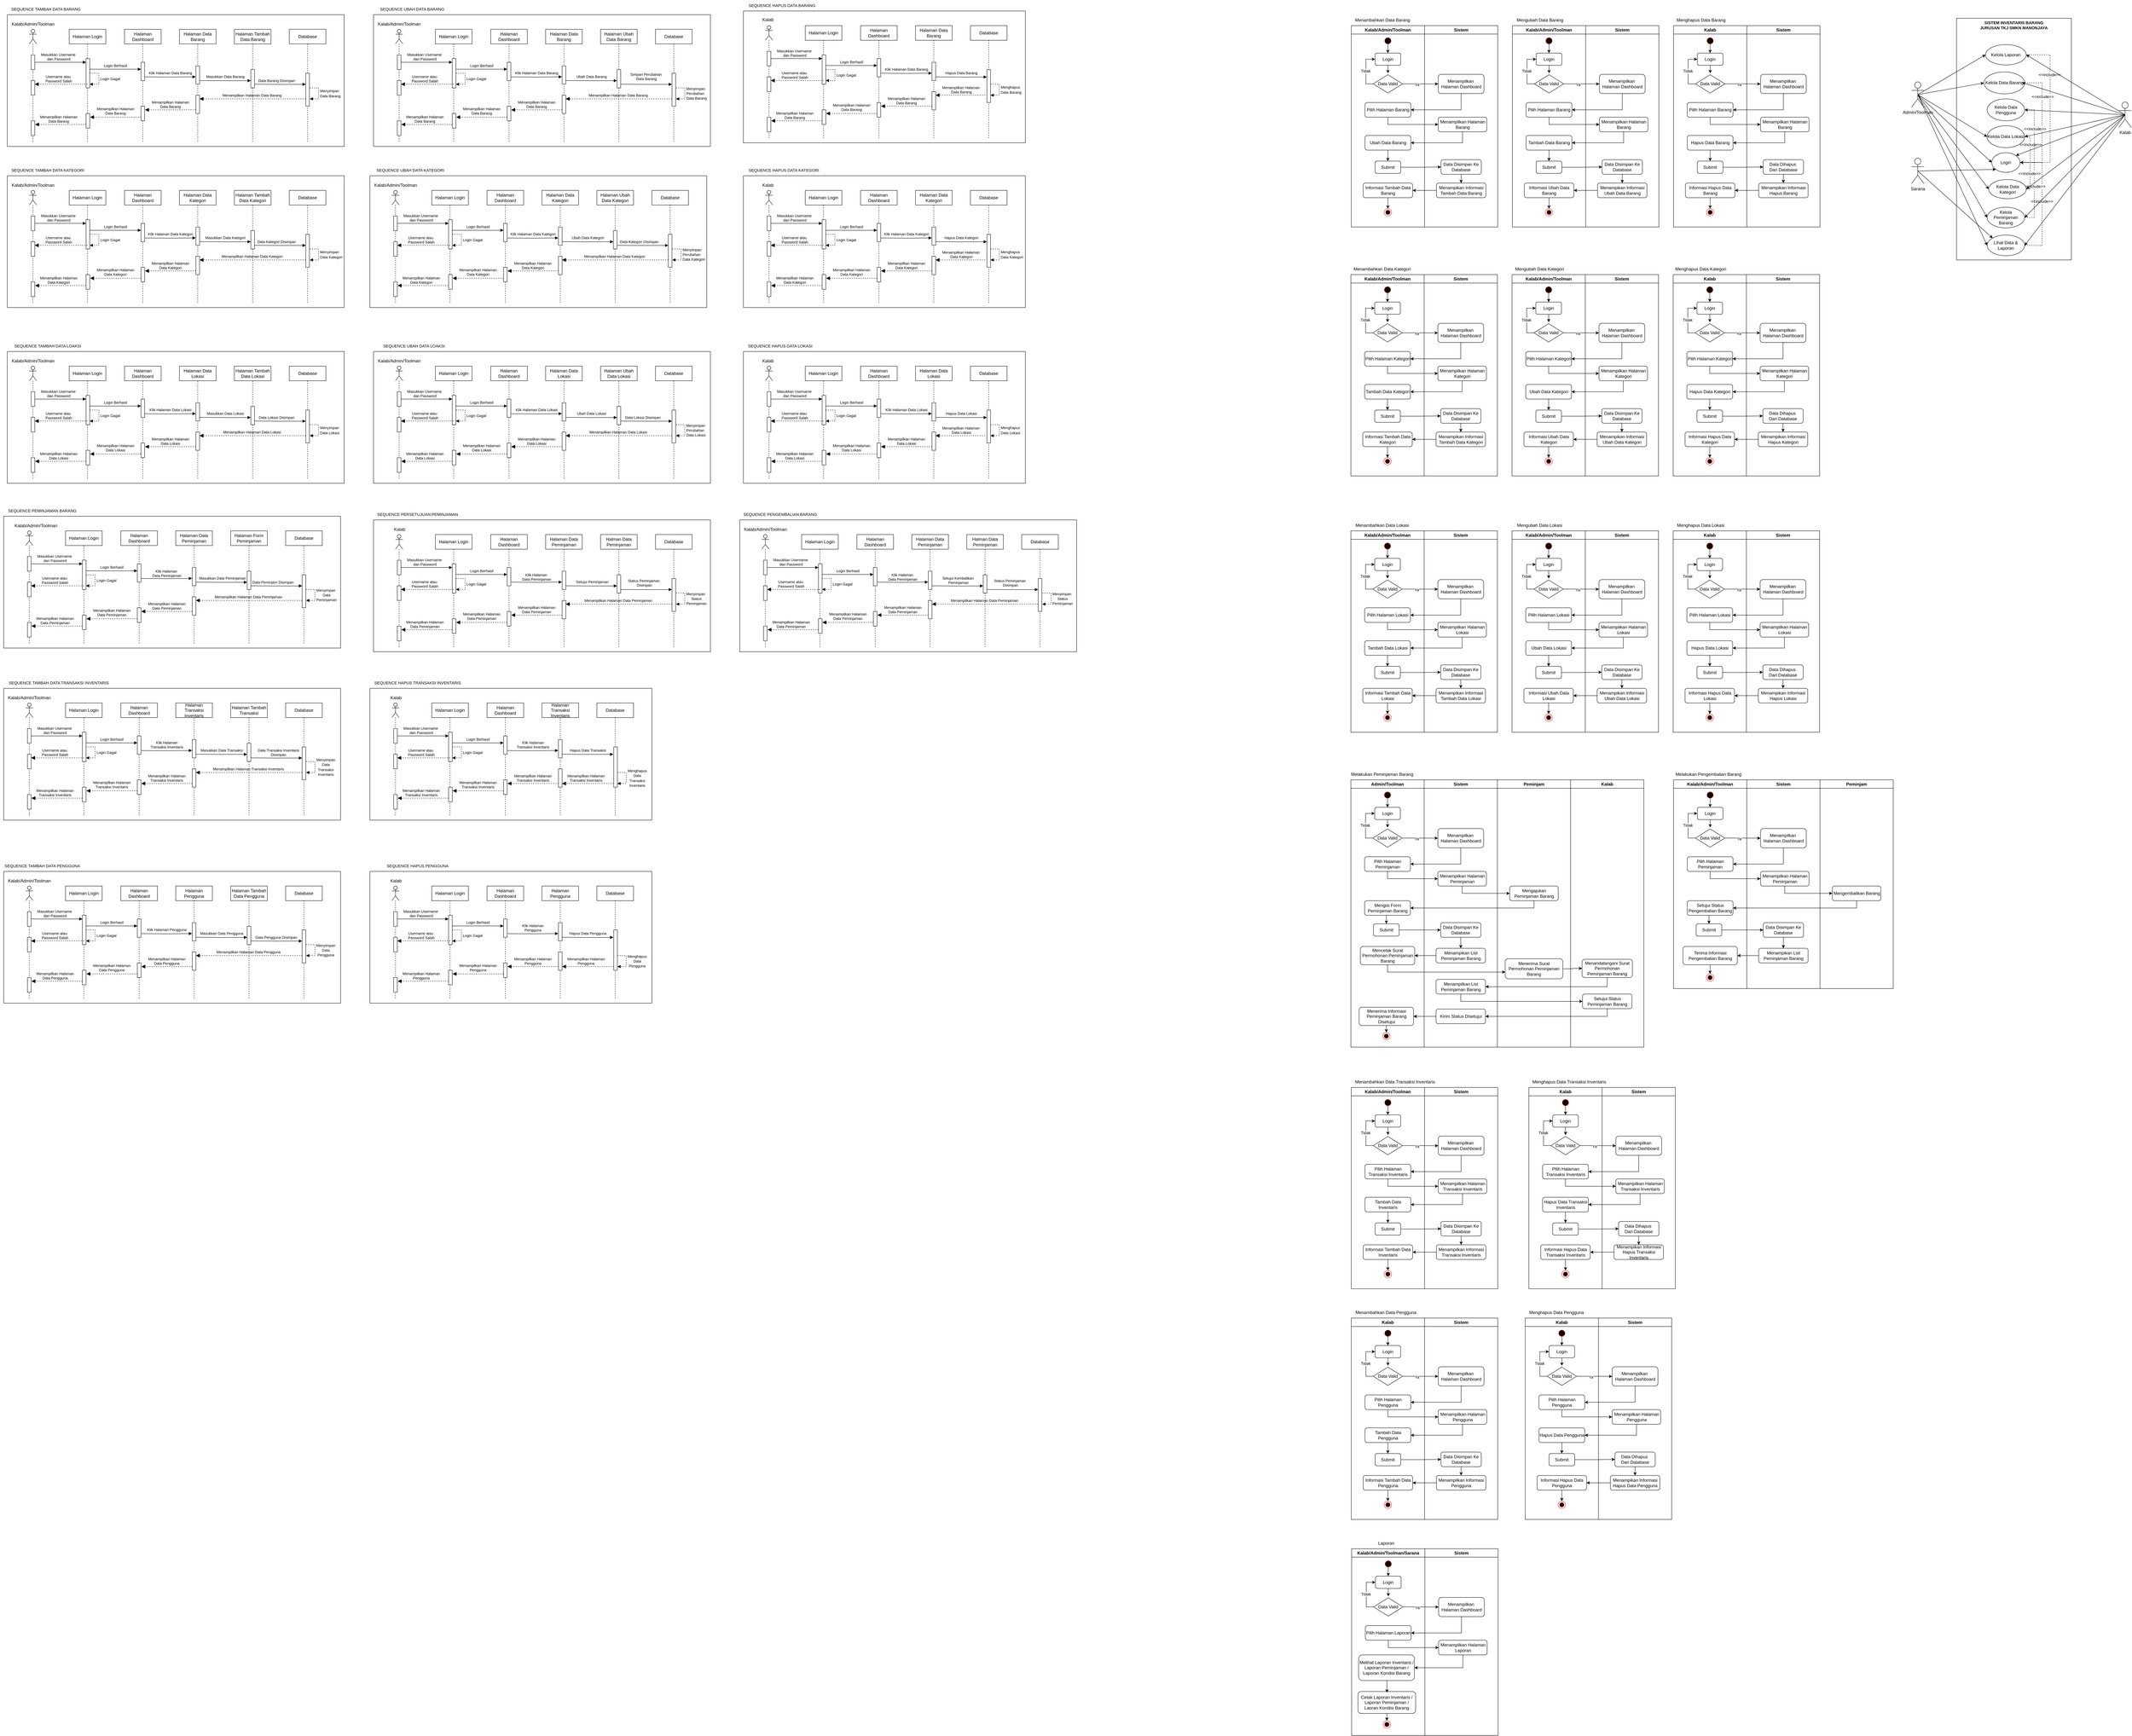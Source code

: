 <mxfile version="28.1.2">
  <diagram name="Page-1" id="igPV7dys58OYnULd3-2F">
    <mxGraphModel dx="3027" dy="1836" grid="1" gridSize="10" guides="1" tooltips="1" connect="1" arrows="1" fold="1" page="1" pageScale="1" pageWidth="850" pageHeight="1100" math="0" shadow="0">
      <root>
        <mxCell id="0" />
        <mxCell id="1" parent="0" />
        <mxCell id="4CiN8Vy0sqErtsVojWwu-111" value="" style="group" parent="1" vertex="1" connectable="0">
          <mxGeometry x="4250" y="-1050" width="600" height="660" as="geometry" />
        </mxCell>
        <mxCell id="4CiN8Vy0sqErtsVojWwu-48" value="" style="group;rounded=0;" parent="4CiN8Vy0sqErtsVojWwu-111" vertex="1" connectable="0">
          <mxGeometry x="44.018" width="452.83" height="660" as="geometry" />
        </mxCell>
        <mxCell id="4CiN8Vy0sqErtsVojWwu-4" value="" style="whiteSpace=wrap;html=1;" parent="4CiN8Vy0sqErtsVojWwu-48" vertex="1">
          <mxGeometry x="78.802" width="313.562" height="660" as="geometry" />
        </mxCell>
        <mxCell id="4CiN8Vy0sqErtsVojWwu-74" style="edgeStyle=none;shape=connector;rounded=0;orthogonalLoop=1;jettySize=auto;html=1;exitX=1;exitY=0.5;exitDx=0;exitDy=0;entryX=1;entryY=0.5;entryDx=0;entryDy=0;strokeColor=default;align=center;verticalAlign=middle;fontFamily=Helvetica;fontSize=11;fontColor=default;labelBackgroundColor=default;endArrow=classic;endFill=1;dashed=1;" parent="4CiN8Vy0sqErtsVojWwu-48" source="4CiN8Vy0sqErtsVojWwu-14" target="4CiN8Vy0sqErtsVojWwu-7" edge="1">
          <mxGeometry relative="1" as="geometry">
            <Array as="points">
              <mxPoint x="334.232" y="99.579" />
              <mxPoint x="334.232" y="393.684" />
            </Array>
          </mxGeometry>
        </mxCell>
        <mxCell id="4CiN8Vy0sqErtsVojWwu-78" value="&amp;lt;&amp;lt;include&amp;gt;&amp;gt;" style="edgeLabel;html=1;align=center;verticalAlign=middle;resizable=0;points=[];strokeColor=default;fontFamily=Helvetica;fontSize=11;fontColor=default;labelBackgroundColor=default;fillColor=default;" parent="4CiN8Vy0sqErtsVojWwu-74" vertex="1" connectable="0">
          <mxGeometry x="-0.458" y="-2" relative="1" as="geometry">
            <mxPoint as="offset" />
          </mxGeometry>
        </mxCell>
        <mxCell id="4CiN8Vy0sqErtsVojWwu-14" value="Kelola Laporan" style="ellipse;whiteSpace=wrap;html=1;" parent="4CiN8Vy0sqErtsVojWwu-48" vertex="1">
          <mxGeometry x="158.063" y="71.708" width="111.072" height="55.66" as="geometry" />
        </mxCell>
        <mxCell id="4CiN8Vy0sqErtsVojWwu-75" style="edgeStyle=none;shape=connector;rounded=0;orthogonalLoop=1;jettySize=auto;html=1;exitX=1;exitY=0.5;exitDx=0;exitDy=0;entryX=1;entryY=0.5;entryDx=0;entryDy=0;strokeColor=default;align=center;verticalAlign=middle;fontFamily=Helvetica;fontSize=11;fontColor=default;labelBackgroundColor=default;endArrow=classic;endFill=1;dashed=1;" parent="4CiN8Vy0sqErtsVojWwu-48" source="4CiN8Vy0sqErtsVojWwu-15" target="4CiN8Vy0sqErtsVojWwu-7" edge="1">
          <mxGeometry relative="1" as="geometry">
            <Array as="points">
              <mxPoint x="312.668" y="176" />
              <mxPoint x="312.668" y="393.684" />
            </Array>
          </mxGeometry>
        </mxCell>
        <mxCell id="4CiN8Vy0sqErtsVojWwu-79" value="&amp;lt;&amp;lt;include&amp;gt;&amp;gt;" style="edgeLabel;html=1;align=center;verticalAlign=middle;resizable=0;points=[];strokeColor=default;fontFamily=Helvetica;fontSize=11;fontColor=default;labelBackgroundColor=default;fillColor=default;" parent="4CiN8Vy0sqErtsVojWwu-75" vertex="1" connectable="0">
          <mxGeometry x="-0.477" y="1" relative="1" as="geometry">
            <mxPoint as="offset" />
          </mxGeometry>
        </mxCell>
        <mxCell id="4CiN8Vy0sqErtsVojWwu-15" value="Kelola Data Barang" style="ellipse;whiteSpace=wrap;html=1;" parent="4CiN8Vy0sqErtsVojWwu-48" vertex="1">
          <mxGeometry x="153.791" y="146.577" width="111.072" height="59.758" as="geometry" />
        </mxCell>
        <mxCell id="4CiN8Vy0sqErtsVojWwu-77" style="edgeStyle=none;shape=connector;rounded=0;orthogonalLoop=1;jettySize=auto;html=1;exitX=1;exitY=0.5;exitDx=0;exitDy=0;entryX=1;entryY=0.5;entryDx=0;entryDy=0;dashed=1;strokeColor=default;align=center;verticalAlign=middle;fontFamily=Helvetica;fontSize=11;fontColor=default;labelBackgroundColor=default;endArrow=classic;endFill=1;" parent="4CiN8Vy0sqErtsVojWwu-48" source="4CiN8Vy0sqErtsVojWwu-16" target="4CiN8Vy0sqErtsVojWwu-7" edge="1">
          <mxGeometry relative="1" as="geometry">
            <Array as="points">
              <mxPoint x="280.323" y="324.211" />
              <mxPoint x="280.323" y="393.684" />
            </Array>
          </mxGeometry>
        </mxCell>
        <mxCell id="4CiN8Vy0sqErtsVojWwu-81" value="&amp;lt;&amp;lt;include&amp;gt;&amp;gt;" style="edgeLabel;html=1;align=center;verticalAlign=middle;resizable=0;points=[];strokeColor=default;fontFamily=Helvetica;fontSize=11;fontColor=default;labelBackgroundColor=default;fillColor=default;" parent="4CiN8Vy0sqErtsVojWwu-77" vertex="1" connectable="0">
          <mxGeometry x="-0.353" relative="1" as="geometry">
            <mxPoint as="offset" />
          </mxGeometry>
        </mxCell>
        <mxCell id="4CiN8Vy0sqErtsVojWwu-16" value="Kelola Data Lokasi" style="ellipse;whiteSpace=wrap;html=1;" parent="4CiN8Vy0sqErtsVojWwu-48" vertex="1">
          <mxGeometry x="162.335" y="293.547" width="102.528" height="59.758" as="geometry" />
        </mxCell>
        <mxCell id="4CiN8Vy0sqErtsVojWwu-76" style="edgeStyle=none;shape=connector;rounded=0;orthogonalLoop=1;jettySize=auto;html=1;exitX=1;exitY=0.5;exitDx=0;exitDy=0;entryX=1;entryY=0.5;entryDx=0;entryDy=0;strokeColor=default;align=center;verticalAlign=middle;fontFamily=Helvetica;fontSize=11;fontColor=default;labelBackgroundColor=default;endArrow=classic;endFill=1;dashed=1;" parent="4CiN8Vy0sqErtsVojWwu-48" source="4CiN8Vy0sqErtsVojWwu-17" target="4CiN8Vy0sqErtsVojWwu-7" edge="1">
          <mxGeometry relative="1" as="geometry">
            <Array as="points">
              <mxPoint x="291.105" y="250.105" />
              <mxPoint x="291.105" y="393.684" />
            </Array>
          </mxGeometry>
        </mxCell>
        <mxCell id="4CiN8Vy0sqErtsVojWwu-80" value="&amp;lt;&amp;lt;include&amp;gt;&amp;gt;" style="edgeLabel;html=1;align=center;verticalAlign=middle;resizable=0;points=[];strokeColor=default;fontFamily=Helvetica;fontSize=11;fontColor=default;labelBackgroundColor=default;fillColor=default;" parent="4CiN8Vy0sqErtsVojWwu-76" vertex="1" connectable="0">
          <mxGeometry x="-0.252" y="2" relative="1" as="geometry">
            <mxPoint as="offset" />
          </mxGeometry>
        </mxCell>
        <mxCell id="4CiN8Vy0sqErtsVojWwu-17" value="Kelola Data Pengguna" style="ellipse;whiteSpace=wrap;html=1;" parent="4CiN8Vy0sqErtsVojWwu-48" vertex="1">
          <mxGeometry x="162.335" y="220.162" width="102.528" height="59.758" as="geometry" />
        </mxCell>
        <mxCell id="4CiN8Vy0sqErtsVojWwu-29" value="&lt;b&gt;SISTEM INVENTARIS BARANG&lt;/b&gt;&lt;div&gt;&lt;b&gt;JURUSAN TKJ SMKN MANONJAYA&lt;/b&gt;&lt;/div&gt;" style="whiteSpace=wrap;html=1;strokeColor=none;align=center;verticalAlign=middle;fontFamily=Helvetica;fontSize=11;fontColor=default;labelBackgroundColor=default;fillColor=default;" parent="4CiN8Vy0sqErtsVojWwu-48" vertex="1">
          <mxGeometry x="85.643" y="1.193" width="299.196" height="35.86" as="geometry" />
        </mxCell>
        <mxCell id="4CiN8Vy0sqErtsVojWwu-84" style="edgeStyle=none;shape=connector;rounded=0;orthogonalLoop=1;jettySize=auto;html=1;exitX=1;exitY=0.5;exitDx=0;exitDy=0;entryX=1;entryY=0.5;entryDx=0;entryDy=0;dashed=1;strokeColor=default;align=center;verticalAlign=middle;fontFamily=Helvetica;fontSize=11;fontColor=default;labelBackgroundColor=default;endArrow=classic;endFill=1;" parent="4CiN8Vy0sqErtsVojWwu-48" source="4CiN8Vy0sqErtsVojWwu-28" target="4CiN8Vy0sqErtsVojWwu-7" edge="1">
          <mxGeometry relative="1" as="geometry">
            <Array as="points">
              <mxPoint x="312.668" y="620.632" />
              <mxPoint x="312.668" y="393.684" />
            </Array>
          </mxGeometry>
        </mxCell>
        <mxCell id="4CiN8Vy0sqErtsVojWwu-87" value="&amp;lt;&amp;lt;include&amp;gt;&amp;gt;" style="edgeLabel;html=1;align=center;verticalAlign=middle;resizable=0;points=[];strokeColor=default;fontFamily=Helvetica;fontSize=11;fontColor=default;labelBackgroundColor=default;fillColor=default;" parent="4CiN8Vy0sqErtsVojWwu-84" vertex="1" connectable="0">
          <mxGeometry x="0.006" y="1" relative="1" as="geometry">
            <mxPoint as="offset" />
          </mxGeometry>
        </mxCell>
        <mxCell id="4CiN8Vy0sqErtsVojWwu-28" value="Lihat Data &amp;amp; Laporan" style="ellipse;whiteSpace=wrap;html=1;" parent="4CiN8Vy0sqErtsVojWwu-48" vertex="1">
          <mxGeometry x="162.335" y="592.045" width="102.528" height="56.376" as="geometry" />
        </mxCell>
        <mxCell id="4CiN8Vy0sqErtsVojWwu-83" style="edgeStyle=none;shape=connector;rounded=0;orthogonalLoop=1;jettySize=auto;html=1;exitX=1;exitY=0.5;exitDx=0;exitDy=0;entryX=1;entryY=0.5;entryDx=0;entryDy=0;dashed=1;strokeColor=default;align=center;verticalAlign=middle;fontFamily=Helvetica;fontSize=11;fontColor=default;labelBackgroundColor=default;endArrow=classic;endFill=1;" parent="4CiN8Vy0sqErtsVojWwu-48" source="4CiN8Vy0sqErtsVojWwu-18" target="4CiN8Vy0sqErtsVojWwu-7" edge="1">
          <mxGeometry relative="1" as="geometry">
            <Array as="points">
              <mxPoint x="291.105" y="544.211" />
              <mxPoint x="291.105" y="393.684" />
            </Array>
          </mxGeometry>
        </mxCell>
        <mxCell id="4CiN8Vy0sqErtsVojWwu-86" value="&amp;lt;&amp;lt;include&amp;gt;&amp;gt;" style="edgeLabel;html=1;align=center;verticalAlign=middle;resizable=0;points=[];strokeColor=default;fontFamily=Helvetica;fontSize=11;fontColor=default;labelBackgroundColor=default;fillColor=default;" parent="4CiN8Vy0sqErtsVojWwu-83" vertex="1" connectable="0">
          <mxGeometry x="0.032" relative="1" as="geometry">
            <mxPoint as="offset" />
          </mxGeometry>
        </mxCell>
        <mxCell id="4CiN8Vy0sqErtsVojWwu-18" value="Kelola Peminjaman Barang" style="ellipse;whiteSpace=wrap;html=1;" parent="4CiN8Vy0sqErtsVojWwu-48" vertex="1">
          <mxGeometry x="162.335" y="516.027" width="102.528" height="56.376" as="geometry" />
        </mxCell>
        <mxCell id="4CiN8Vy0sqErtsVojWwu-82" style="edgeStyle=none;shape=connector;rounded=0;orthogonalLoop=1;jettySize=auto;html=1;exitX=1;exitY=0.5;exitDx=0;exitDy=0;entryX=1;entryY=0.5;entryDx=0;entryDy=0;dashed=1;strokeColor=default;align=center;verticalAlign=middle;fontFamily=Helvetica;fontSize=11;fontColor=default;labelBackgroundColor=default;endArrow=classic;endFill=1;" parent="4CiN8Vy0sqErtsVojWwu-48" source="4CiN8Vy0sqErtsVojWwu-19" target="4CiN8Vy0sqErtsVojWwu-7" edge="1">
          <mxGeometry relative="1" as="geometry">
            <Array as="points">
              <mxPoint x="280.323" y="466.632" />
              <mxPoint x="280.323" y="393.684" />
            </Array>
          </mxGeometry>
        </mxCell>
        <mxCell id="4CiN8Vy0sqErtsVojWwu-85" value="&amp;lt;&amp;lt;include&amp;gt;&amp;gt;" style="edgeLabel;html=1;align=center;verticalAlign=middle;resizable=0;points=[];strokeColor=default;fontFamily=Helvetica;fontSize=11;fontColor=default;labelBackgroundColor=default;fillColor=default;" parent="4CiN8Vy0sqErtsVojWwu-82" vertex="1" connectable="0">
          <mxGeometry x="-0.041" y="3" relative="1" as="geometry">
            <mxPoint as="offset" />
          </mxGeometry>
        </mxCell>
        <mxCell id="4CiN8Vy0sqErtsVojWwu-19" value="Kelola Data Kategori" style="ellipse;whiteSpace=wrap;html=1;" parent="4CiN8Vy0sqErtsVojWwu-48" vertex="1">
          <mxGeometry x="166.607" y="440.325" width="102.528" height="52.42" as="geometry" />
        </mxCell>
        <mxCell id="4CiN8Vy0sqErtsVojWwu-7" value="Login" style="ellipse;whiteSpace=wrap;html=1;" parent="4CiN8Vy0sqErtsVojWwu-48" vertex="1">
          <mxGeometry x="175.151" y="366.937" width="76.896" height="53.783" as="geometry" />
        </mxCell>
        <mxCell id="4CiN8Vy0sqErtsVojWwu-90" style="edgeStyle=none;shape=connector;rounded=0;orthogonalLoop=1;jettySize=auto;html=1;exitX=0.5;exitY=0.5;exitDx=0;exitDy=0;exitPerimeter=0;entryX=1;entryY=0;entryDx=0;entryDy=0;strokeColor=default;align=center;verticalAlign=middle;fontFamily=Helvetica;fontSize=11;fontColor=default;labelBackgroundColor=default;endArrow=classic;endFill=1;" parent="4CiN8Vy0sqErtsVojWwu-111" source="4CiN8Vy0sqErtsVojWwu-5" target="4CiN8Vy0sqErtsVojWwu-7" edge="1">
          <mxGeometry relative="1" as="geometry" />
        </mxCell>
        <mxCell id="4CiN8Vy0sqErtsVojWwu-91" style="edgeStyle=none;shape=connector;rounded=0;orthogonalLoop=1;jettySize=auto;html=1;exitX=0.5;exitY=0.5;exitDx=0;exitDy=0;exitPerimeter=0;entryX=1;entryY=0.5;entryDx=0;entryDy=0;strokeColor=default;align=center;verticalAlign=middle;fontFamily=Helvetica;fontSize=11;fontColor=default;labelBackgroundColor=default;endArrow=classic;endFill=1;" parent="4CiN8Vy0sqErtsVojWwu-111" source="4CiN8Vy0sqErtsVojWwu-5" target="4CiN8Vy0sqErtsVojWwu-16" edge="1">
          <mxGeometry relative="1" as="geometry" />
        </mxCell>
        <mxCell id="4CiN8Vy0sqErtsVojWwu-92" style="edgeStyle=none;shape=connector;rounded=0;orthogonalLoop=1;jettySize=auto;html=1;exitX=0.5;exitY=0.5;exitDx=0;exitDy=0;exitPerimeter=0;entryX=1;entryY=0.5;entryDx=0;entryDy=0;strokeColor=default;align=center;verticalAlign=middle;fontFamily=Helvetica;fontSize=11;fontColor=default;labelBackgroundColor=default;endArrow=classic;endFill=1;" parent="4CiN8Vy0sqErtsVojWwu-111" source="4CiN8Vy0sqErtsVojWwu-5" target="4CiN8Vy0sqErtsVojWwu-17" edge="1">
          <mxGeometry relative="1" as="geometry" />
        </mxCell>
        <mxCell id="4CiN8Vy0sqErtsVojWwu-94" style="edgeStyle=none;shape=connector;rounded=0;orthogonalLoop=1;jettySize=auto;html=1;exitX=0.5;exitY=0.5;exitDx=0;exitDy=0;exitPerimeter=0;entryX=1;entryY=0.5;entryDx=0;entryDy=0;strokeColor=default;align=center;verticalAlign=middle;fontFamily=Helvetica;fontSize=11;fontColor=default;labelBackgroundColor=default;endArrow=classic;endFill=1;" parent="4CiN8Vy0sqErtsVojWwu-111" source="4CiN8Vy0sqErtsVojWwu-5" target="4CiN8Vy0sqErtsVojWwu-14" edge="1">
          <mxGeometry relative="1" as="geometry" />
        </mxCell>
        <mxCell id="4CiN8Vy0sqErtsVojWwu-95" style="edgeStyle=none;shape=connector;rounded=0;orthogonalLoop=1;jettySize=auto;html=1;exitX=0.5;exitY=0.5;exitDx=0;exitDy=0;exitPerimeter=0;entryX=1;entryY=0.5;entryDx=0;entryDy=0;strokeColor=default;align=center;verticalAlign=middle;fontFamily=Helvetica;fontSize=11;fontColor=default;labelBackgroundColor=default;endArrow=classic;endFill=1;" parent="4CiN8Vy0sqErtsVojWwu-111" source="4CiN8Vy0sqErtsVojWwu-5" target="4CiN8Vy0sqErtsVojWwu-19" edge="1">
          <mxGeometry relative="1" as="geometry" />
        </mxCell>
        <mxCell id="4CiN8Vy0sqErtsVojWwu-97" style="edgeStyle=none;shape=connector;rounded=0;orthogonalLoop=1;jettySize=auto;html=1;exitX=0.5;exitY=0.5;exitDx=0;exitDy=0;exitPerimeter=0;entryX=1;entryY=0.5;entryDx=0;entryDy=0;strokeColor=default;align=center;verticalAlign=middle;fontFamily=Helvetica;fontSize=11;fontColor=default;labelBackgroundColor=default;endArrow=classic;endFill=1;" parent="4CiN8Vy0sqErtsVojWwu-111" source="4CiN8Vy0sqErtsVojWwu-5" target="4CiN8Vy0sqErtsVojWwu-18" edge="1">
          <mxGeometry relative="1" as="geometry" />
        </mxCell>
        <mxCell id="4CiN8Vy0sqErtsVojWwu-98" style="edgeStyle=none;shape=connector;rounded=0;orthogonalLoop=1;jettySize=auto;html=1;exitX=0.5;exitY=0.5;exitDx=0;exitDy=0;exitPerimeter=0;entryX=1;entryY=0.5;entryDx=0;entryDy=0;strokeColor=default;align=center;verticalAlign=middle;fontFamily=Helvetica;fontSize=11;fontColor=default;labelBackgroundColor=default;endArrow=classic;endFill=1;" parent="4CiN8Vy0sqErtsVojWwu-111" source="4CiN8Vy0sqErtsVojWwu-5" target="4CiN8Vy0sqErtsVojWwu-28" edge="1">
          <mxGeometry relative="1" as="geometry" />
        </mxCell>
        <mxCell id="4CiN8Vy0sqErtsVojWwu-5" value="Kalab" style="shape=umlActor;verticalLabelPosition=bottom;verticalAlign=top;html=1;outlineConnect=0;" parent="4CiN8Vy0sqErtsVojWwu-111" vertex="1">
          <mxGeometry x="566.038" y="228.684" width="33.962" height="69.474" as="geometry" />
        </mxCell>
        <mxCell id="4CiN8Vy0sqErtsVojWwu-109" style="edgeStyle=none;shape=connector;rounded=0;orthogonalLoop=1;jettySize=auto;html=1;exitX=0.5;exitY=0.5;exitDx=0;exitDy=0;exitPerimeter=0;entryX=0;entryY=1;entryDx=0;entryDy=0;strokeColor=default;align=center;verticalAlign=middle;fontFamily=Helvetica;fontSize=11;fontColor=default;labelBackgroundColor=default;endArrow=classic;endFill=1;" parent="4CiN8Vy0sqErtsVojWwu-111" source="4CiN8Vy0sqErtsVojWwu-11" target="4CiN8Vy0sqErtsVojWwu-7" edge="1">
          <mxGeometry relative="1" as="geometry" />
        </mxCell>
        <mxCell id="4CiN8Vy0sqErtsVojWwu-110" style="edgeStyle=none;shape=connector;rounded=0;orthogonalLoop=1;jettySize=auto;html=1;exitX=0.5;exitY=0.5;exitDx=0;exitDy=0;exitPerimeter=0;entryX=0;entryY=0;entryDx=0;entryDy=0;strokeColor=default;align=center;verticalAlign=middle;fontFamily=Helvetica;fontSize=11;fontColor=default;labelBackgroundColor=default;endArrow=classic;endFill=1;" parent="4CiN8Vy0sqErtsVojWwu-111" source="4CiN8Vy0sqErtsVojWwu-11" target="4CiN8Vy0sqErtsVojWwu-28" edge="1">
          <mxGeometry relative="1" as="geometry" />
        </mxCell>
        <mxCell id="4CiN8Vy0sqErtsVojWwu-11" value="Sarana" style="shape=umlActor;verticalLabelPosition=bottom;verticalAlign=top;html=1;outlineConnect=0;" parent="4CiN8Vy0sqErtsVojWwu-111" vertex="1">
          <mxGeometry y="382.105" width="33.962" height="69.474" as="geometry" />
        </mxCell>
        <mxCell id="4CiN8Vy0sqErtsVojWwu-99" style="edgeStyle=none;shape=connector;rounded=0;orthogonalLoop=1;jettySize=auto;html=1;exitX=0.5;exitY=0.5;exitDx=0;exitDy=0;exitPerimeter=0;entryX=0;entryY=0.5;entryDx=0;entryDy=0;strokeColor=default;align=center;verticalAlign=middle;fontFamily=Helvetica;fontSize=11;fontColor=default;labelBackgroundColor=default;endArrow=classic;endFill=1;" parent="4CiN8Vy0sqErtsVojWwu-111" source="4CiN8Vy0sqErtsVojWwu-12" target="4CiN8Vy0sqErtsVojWwu-14" edge="1">
          <mxGeometry relative="1" as="geometry" />
        </mxCell>
        <mxCell id="4CiN8Vy0sqErtsVojWwu-100" style="edgeStyle=none;shape=connector;rounded=0;orthogonalLoop=1;jettySize=auto;html=1;exitX=0.5;exitY=0.5;exitDx=0;exitDy=0;exitPerimeter=0;entryX=0;entryY=0.5;entryDx=0;entryDy=0;strokeColor=default;align=center;verticalAlign=middle;fontFamily=Helvetica;fontSize=11;fontColor=default;labelBackgroundColor=default;endArrow=classic;endFill=1;" parent="4CiN8Vy0sqErtsVojWwu-111" source="4CiN8Vy0sqErtsVojWwu-12" target="4CiN8Vy0sqErtsVojWwu-15" edge="1">
          <mxGeometry relative="1" as="geometry" />
        </mxCell>
        <mxCell id="4CiN8Vy0sqErtsVojWwu-101" style="edgeStyle=none;shape=connector;rounded=0;orthogonalLoop=1;jettySize=auto;html=1;exitX=0.5;exitY=0.5;exitDx=0;exitDy=0;exitPerimeter=0;entryX=0;entryY=0.5;entryDx=0;entryDy=0;strokeColor=default;align=center;verticalAlign=middle;fontFamily=Helvetica;fontSize=11;fontColor=default;labelBackgroundColor=default;endArrow=classic;endFill=1;" parent="4CiN8Vy0sqErtsVojWwu-111" source="4CiN8Vy0sqErtsVojWwu-12" target="4CiN8Vy0sqErtsVojWwu-16" edge="1">
          <mxGeometry relative="1" as="geometry" />
        </mxCell>
        <mxCell id="4CiN8Vy0sqErtsVojWwu-102" style="edgeStyle=none;shape=connector;rounded=0;orthogonalLoop=1;jettySize=auto;html=1;exitX=0.5;exitY=0.5;exitDx=0;exitDy=0;exitPerimeter=0;entryX=0;entryY=0.5;entryDx=0;entryDy=0;strokeColor=default;align=center;verticalAlign=middle;fontFamily=Helvetica;fontSize=11;fontColor=default;labelBackgroundColor=default;endArrow=classic;endFill=1;" parent="4CiN8Vy0sqErtsVojWwu-111" source="4CiN8Vy0sqErtsVojWwu-12" target="4CiN8Vy0sqErtsVojWwu-7" edge="1">
          <mxGeometry relative="1" as="geometry" />
        </mxCell>
        <mxCell id="4CiN8Vy0sqErtsVojWwu-103" style="edgeStyle=none;shape=connector;rounded=0;orthogonalLoop=1;jettySize=auto;html=1;exitX=0.5;exitY=0.5;exitDx=0;exitDy=0;exitPerimeter=0;entryX=0;entryY=0.5;entryDx=0;entryDy=0;strokeColor=default;align=center;verticalAlign=middle;fontFamily=Helvetica;fontSize=11;fontColor=default;labelBackgroundColor=default;endArrow=classic;endFill=1;" parent="4CiN8Vy0sqErtsVojWwu-111" source="4CiN8Vy0sqErtsVojWwu-12" target="4CiN8Vy0sqErtsVojWwu-19" edge="1">
          <mxGeometry relative="1" as="geometry" />
        </mxCell>
        <mxCell id="4CiN8Vy0sqErtsVojWwu-104" style="edgeStyle=none;shape=connector;rounded=0;orthogonalLoop=1;jettySize=auto;html=1;exitX=0.5;exitY=0.5;exitDx=0;exitDy=0;exitPerimeter=0;entryX=0;entryY=0.5;entryDx=0;entryDy=0;strokeColor=default;align=center;verticalAlign=middle;fontFamily=Helvetica;fontSize=11;fontColor=default;labelBackgroundColor=default;endArrow=classic;endFill=1;" parent="4CiN8Vy0sqErtsVojWwu-111" source="4CiN8Vy0sqErtsVojWwu-12" target="4CiN8Vy0sqErtsVojWwu-28" edge="1">
          <mxGeometry relative="1" as="geometry" />
        </mxCell>
        <mxCell id="4CiN8Vy0sqErtsVojWwu-105" style="edgeStyle=none;shape=connector;rounded=0;orthogonalLoop=1;jettySize=auto;html=1;exitX=0.5;exitY=0.5;exitDx=0;exitDy=0;exitPerimeter=0;entryX=0;entryY=0.5;entryDx=0;entryDy=0;strokeColor=default;align=center;verticalAlign=middle;fontFamily=Helvetica;fontSize=11;fontColor=default;labelBackgroundColor=default;endArrow=classic;endFill=1;" parent="4CiN8Vy0sqErtsVojWwu-111" source="4CiN8Vy0sqErtsVojWwu-12" target="4CiN8Vy0sqErtsVojWwu-18" edge="1">
          <mxGeometry relative="1" as="geometry" />
        </mxCell>
        <mxCell id="4CiN8Vy0sqErtsVojWwu-12" value="Admin/Toolman" style="shape=umlActor;verticalLabelPosition=bottom;verticalAlign=top;html=1;outlineConnect=0;" parent="4CiN8Vy0sqErtsVojWwu-111" vertex="1">
          <mxGeometry y="173.684" width="33.962" height="69.474" as="geometry" />
        </mxCell>
        <mxCell id="4CiN8Vy0sqErtsVojWwu-93" style="edgeStyle=none;shape=connector;rounded=0;orthogonalLoop=1;jettySize=auto;html=1;exitX=0.5;exitY=0.5;exitDx=0;exitDy=0;exitPerimeter=0;entryX=0.933;entryY=0.481;entryDx=0;entryDy=0;entryPerimeter=0;strokeColor=default;align=center;verticalAlign=middle;fontFamily=Helvetica;fontSize=11;fontColor=default;labelBackgroundColor=default;endArrow=classic;endFill=1;" parent="4CiN8Vy0sqErtsVojWwu-111" source="4CiN8Vy0sqErtsVojWwu-5" target="4CiN8Vy0sqErtsVojWwu-15" edge="1">
          <mxGeometry relative="1" as="geometry" />
        </mxCell>
        <mxCell id="b7jb3ZsC_B3H7gWbnL5j-236" value="" style="group" parent="1" vertex="1" connectable="0">
          <mxGeometry x="2719" y="320" width="1280" height="620" as="geometry" />
        </mxCell>
        <mxCell id="b7jb3ZsC_B3H7gWbnL5j-267" value="" style="group;strokeWidth=3;" parent="b7jb3ZsC_B3H7gWbnL5j-236" vertex="1" connectable="0">
          <mxGeometry x="440" y="30" width="400" height="550" as="geometry" />
        </mxCell>
        <mxCell id="b7jb3ZsC_B3H7gWbnL5j-268" style="edgeStyle=orthogonalEdgeStyle;rounded=0;orthogonalLoop=1;jettySize=auto;html=1;exitX=0.59;exitY=-0.066;exitDx=0;exitDy=0;entryX=0.5;entryY=0;entryDx=0;entryDy=0;exitPerimeter=0;" parent="b7jb3ZsC_B3H7gWbnL5j-267" target="b7jb3ZsC_B3H7gWbnL5j-281" edge="1">
          <mxGeometry relative="1" as="geometry">
            <mxPoint x="100" y="50" as="sourcePoint" />
          </mxGeometry>
        </mxCell>
        <mxCell id="b7jb3ZsC_B3H7gWbnL5j-269" value="Kalab/Admin/Toolman" style="swimlane;whiteSpace=wrap;html=1;startSize=23;container=0;" parent="b7jb3ZsC_B3H7gWbnL5j-267" vertex="1">
          <mxGeometry width="200" height="550" as="geometry" />
        </mxCell>
        <mxCell id="b7jb3ZsC_B3H7gWbnL5j-270" value="" style="ellipse;html=1;shape=endState;fillColor=#000000;strokeColor=#ff0000;" parent="b7jb3ZsC_B3H7gWbnL5j-269" vertex="1">
          <mxGeometry x="90" y="500" width="20" height="20" as="geometry" />
        </mxCell>
        <mxCell id="b7jb3ZsC_B3H7gWbnL5j-271" value="" style="ellipse;html=1;shape=startState;fillColor=#000000;strokeColor=#ff0000;" parent="b7jb3ZsC_B3H7gWbnL5j-269" vertex="1">
          <mxGeometry x="87.5" y="29" width="25" height="25" as="geometry" />
        </mxCell>
        <mxCell id="b7jb3ZsC_B3H7gWbnL5j-272" value="Sistem" style="swimlane;whiteSpace=wrap;html=1;container=0;" parent="b7jb3ZsC_B3H7gWbnL5j-267" vertex="1">
          <mxGeometry x="200" width="200" height="550" as="geometry" />
        </mxCell>
        <mxCell id="b7jb3ZsC_B3H7gWbnL5j-273" style="edgeStyle=orthogonalEdgeStyle;rounded=0;orthogonalLoop=1;jettySize=auto;html=1;exitX=1;exitY=0.5;exitDx=0;exitDy=0;entryX=0;entryY=0.5;entryDx=0;entryDy=0;" parent="b7jb3ZsC_B3H7gWbnL5j-267" source="b7jb3ZsC_B3H7gWbnL5j-284" target="b7jb3ZsC_B3H7gWbnL5j-291" edge="1">
          <mxGeometry relative="1" as="geometry" />
        </mxCell>
        <mxCell id="b7jb3ZsC_B3H7gWbnL5j-274" value="Ya" style="edgeLabel;html=1;align=center;verticalAlign=middle;resizable=0;points=[];container=0;" parent="b7jb3ZsC_B3H7gWbnL5j-273" vertex="1" connectable="0">
          <mxGeometry x="-0.203" y="-2" relative="1" as="geometry">
            <mxPoint as="offset" />
          </mxGeometry>
        </mxCell>
        <mxCell id="b7jb3ZsC_B3H7gWbnL5j-275" style="edgeStyle=orthogonalEdgeStyle;rounded=0;orthogonalLoop=1;jettySize=auto;html=1;exitX=0.75;exitY=1;exitDx=0;exitDy=0;entryX=1;entryY=0.5;entryDx=0;entryDy=0;" parent="b7jb3ZsC_B3H7gWbnL5j-267" source="b7jb3ZsC_B3H7gWbnL5j-291" target="b7jb3ZsC_B3H7gWbnL5j-285" edge="1">
          <mxGeometry relative="1" as="geometry">
            <Array as="points">
              <mxPoint x="300" y="186" />
              <mxPoint x="300" y="230" />
            </Array>
          </mxGeometry>
        </mxCell>
        <mxCell id="b7jb3ZsC_B3H7gWbnL5j-276" style="edgeStyle=orthogonalEdgeStyle;rounded=0;orthogonalLoop=1;jettySize=auto;html=1;exitX=0.5;exitY=1;exitDx=0;exitDy=0;entryX=0;entryY=0.5;entryDx=0;entryDy=0;" parent="b7jb3ZsC_B3H7gWbnL5j-267" source="b7jb3ZsC_B3H7gWbnL5j-285" target="b7jb3ZsC_B3H7gWbnL5j-292" edge="1">
          <mxGeometry relative="1" as="geometry" />
        </mxCell>
        <mxCell id="b7jb3ZsC_B3H7gWbnL5j-277" style="edgeStyle=orthogonalEdgeStyle;rounded=0;orthogonalLoop=1;jettySize=auto;html=1;exitX=0.5;exitY=1;exitDx=0;exitDy=0;entryX=1;entryY=0.5;entryDx=0;entryDy=0;" parent="b7jb3ZsC_B3H7gWbnL5j-267" source="b7jb3ZsC_B3H7gWbnL5j-292" target="b7jb3ZsC_B3H7gWbnL5j-287" edge="1">
          <mxGeometry relative="1" as="geometry" />
        </mxCell>
        <mxCell id="b7jb3ZsC_B3H7gWbnL5j-278" style="edgeStyle=orthogonalEdgeStyle;rounded=0;orthogonalLoop=1;jettySize=auto;html=1;exitX=1;exitY=0.5;exitDx=0;exitDy=0;entryX=0;entryY=0.5;entryDx=0;entryDy=0;" parent="b7jb3ZsC_B3H7gWbnL5j-267" source="b7jb3ZsC_B3H7gWbnL5j-288" target="b7jb3ZsC_B3H7gWbnL5j-294" edge="1">
          <mxGeometry relative="1" as="geometry" />
        </mxCell>
        <mxCell id="b7jb3ZsC_B3H7gWbnL5j-279" style="edgeStyle=orthogonalEdgeStyle;rounded=0;orthogonalLoop=1;jettySize=auto;html=1;exitX=0;exitY=0.5;exitDx=0;exitDy=0;entryX=1;entryY=0.5;entryDx=0;entryDy=0;" parent="b7jb3ZsC_B3H7gWbnL5j-267" source="b7jb3ZsC_B3H7gWbnL5j-295" target="b7jb3ZsC_B3H7gWbnL5j-290" edge="1">
          <mxGeometry relative="1" as="geometry" />
        </mxCell>
        <mxCell id="b7jb3ZsC_B3H7gWbnL5j-280" style="edgeStyle=orthogonalEdgeStyle;rounded=0;orthogonalLoop=1;jettySize=auto;html=1;exitX=0.5;exitY=1;exitDx=0;exitDy=0;" parent="b7jb3ZsC_B3H7gWbnL5j-267" source="b7jb3ZsC_B3H7gWbnL5j-281" edge="1">
          <mxGeometry relative="1" as="geometry">
            <mxPoint x="100.2" y="130" as="targetPoint" />
          </mxGeometry>
        </mxCell>
        <mxCell id="b7jb3ZsC_B3H7gWbnL5j-281" value="&lt;font face=&quot;Helvetica&quot;&gt;Login&lt;/font&gt;" style="rounded=1;whiteSpace=wrap;html=1;fillStyle=auto;fontFamily=Helvetica;container=0;" parent="b7jb3ZsC_B3H7gWbnL5j-267" vertex="1">
          <mxGeometry x="65" y="75" width="70" height="33.47" as="geometry" />
        </mxCell>
        <mxCell id="b7jb3ZsC_B3H7gWbnL5j-282" style="edgeStyle=orthogonalEdgeStyle;rounded=0;orthogonalLoop=1;jettySize=auto;html=1;exitX=0;exitY=0.5;exitDx=0;exitDy=0;entryX=0;entryY=0.5;entryDx=0;entryDy=0;" parent="b7jb3ZsC_B3H7gWbnL5j-267" source="b7jb3ZsC_B3H7gWbnL5j-284" target="b7jb3ZsC_B3H7gWbnL5j-281" edge="1">
          <mxGeometry relative="1" as="geometry" />
        </mxCell>
        <mxCell id="b7jb3ZsC_B3H7gWbnL5j-283" value="Tidak" style="edgeLabel;html=1;align=center;verticalAlign=middle;resizable=0;points=[];container=0;" parent="b7jb3ZsC_B3H7gWbnL5j-282" vertex="1" connectable="0">
          <mxGeometry x="-0.012" y="1" relative="1" as="geometry">
            <mxPoint as="offset" />
          </mxGeometry>
        </mxCell>
        <mxCell id="b7jb3ZsC_B3H7gWbnL5j-284" value="Data Valid" style="rhombus;whiteSpace=wrap;html=1;container=0;" parent="b7jb3ZsC_B3H7gWbnL5j-267" vertex="1">
          <mxGeometry x="60" y="134" width="80" height="50" as="geometry" />
        </mxCell>
        <mxCell id="b7jb3ZsC_B3H7gWbnL5j-285" value="Pilih Halaman Lokasi" style="rounded=1;whiteSpace=wrap;html=1;fillStyle=auto;fontFamily=Helvetica;container=0;" parent="b7jb3ZsC_B3H7gWbnL5j-267" vertex="1">
          <mxGeometry x="37.5" y="210" width="125" height="40" as="geometry" />
        </mxCell>
        <mxCell id="b7jb3ZsC_B3H7gWbnL5j-286" style="edgeStyle=orthogonalEdgeStyle;rounded=0;orthogonalLoop=1;jettySize=auto;html=1;exitX=0.5;exitY=1;exitDx=0;exitDy=0;entryX=0.5;entryY=0;entryDx=0;entryDy=0;" parent="b7jb3ZsC_B3H7gWbnL5j-267" source="b7jb3ZsC_B3H7gWbnL5j-287" target="b7jb3ZsC_B3H7gWbnL5j-288" edge="1">
          <mxGeometry relative="1" as="geometry" />
        </mxCell>
        <mxCell id="b7jb3ZsC_B3H7gWbnL5j-287" value="Ubah Data Lokasi" style="rounded=1;whiteSpace=wrap;html=1;fillStyle=auto;fontFamily=Helvetica;container=0;" parent="b7jb3ZsC_B3H7gWbnL5j-267" vertex="1">
          <mxGeometry x="37.5" y="300" width="125" height="40" as="geometry" />
        </mxCell>
        <mxCell id="b7jb3ZsC_B3H7gWbnL5j-288" value="&lt;font face=&quot;Helvetica&quot;&gt;Submit&lt;/font&gt;" style="rounded=1;whiteSpace=wrap;html=1;fillStyle=auto;fontFamily=Helvetica;container=0;" parent="b7jb3ZsC_B3H7gWbnL5j-267" vertex="1">
          <mxGeometry x="65" y="370" width="70" height="33.47" as="geometry" />
        </mxCell>
        <mxCell id="b7jb3ZsC_B3H7gWbnL5j-289" style="edgeStyle=orthogonalEdgeStyle;rounded=0;orthogonalLoop=1;jettySize=auto;html=1;exitX=0.5;exitY=1;exitDx=0;exitDy=0;" parent="b7jb3ZsC_B3H7gWbnL5j-267" source="b7jb3ZsC_B3H7gWbnL5j-290" edge="1">
          <mxGeometry relative="1" as="geometry">
            <mxPoint x="100" y="500" as="targetPoint" />
          </mxGeometry>
        </mxCell>
        <mxCell id="b7jb3ZsC_B3H7gWbnL5j-290" value="&lt;font face=&quot;Helvetica&quot;&gt;Informasi Ubah Data Lokasi&lt;/font&gt;" style="rounded=1;whiteSpace=wrap;html=1;fillStyle=auto;fontFamily=Helvetica;container=0;" parent="b7jb3ZsC_B3H7gWbnL5j-267" vertex="1">
          <mxGeometry x="32.5" y="430" width="135" height="40" as="geometry" />
        </mxCell>
        <mxCell id="b7jb3ZsC_B3H7gWbnL5j-291" value="&lt;font face=&quot;Helvetica&quot;&gt;Menampilkan&amp;nbsp;&lt;/font&gt;&lt;div&gt;&lt;font face=&quot;Helvetica&quot;&gt;Halaman Dashboard&lt;/font&gt;&lt;/div&gt;" style="rounded=1;whiteSpace=wrap;html=1;fillStyle=auto;fontFamily=Helvetica;container=0;" parent="b7jb3ZsC_B3H7gWbnL5j-267" vertex="1">
          <mxGeometry x="237.5" y="133.03" width="125" height="52.52" as="geometry" />
        </mxCell>
        <mxCell id="b7jb3ZsC_B3H7gWbnL5j-292" value="Menampilkan Halaman Lokasi" style="rounded=1;whiteSpace=wrap;html=1;fillStyle=auto;fontFamily=Helvetica;container=0;" parent="b7jb3ZsC_B3H7gWbnL5j-267" vertex="1">
          <mxGeometry x="237.5" y="250" width="132.5" height="40" as="geometry" />
        </mxCell>
        <mxCell id="b7jb3ZsC_B3H7gWbnL5j-293" style="edgeStyle=orthogonalEdgeStyle;rounded=0;orthogonalLoop=1;jettySize=auto;html=1;exitX=0.5;exitY=1;exitDx=0;exitDy=0;entryX=0.5;entryY=0;entryDx=0;entryDy=0;" parent="b7jb3ZsC_B3H7gWbnL5j-267" source="b7jb3ZsC_B3H7gWbnL5j-294" target="b7jb3ZsC_B3H7gWbnL5j-295" edge="1">
          <mxGeometry relative="1" as="geometry" />
        </mxCell>
        <mxCell id="b7jb3ZsC_B3H7gWbnL5j-294" value="&lt;font face=&quot;Helvetica&quot;&gt;Data Disimpan Ke Database&lt;/font&gt;" style="rounded=1;whiteSpace=wrap;html=1;fillStyle=auto;fontFamily=Helvetica;container=0;" parent="b7jb3ZsC_B3H7gWbnL5j-267" vertex="1">
          <mxGeometry x="245" y="366" width="110" height="40" as="geometry" />
        </mxCell>
        <mxCell id="b7jb3ZsC_B3H7gWbnL5j-295" value="&lt;font face=&quot;Helvetica&quot;&gt;Menampikan Informasi Ubah Data Lokasi&lt;/font&gt;" style="rounded=1;whiteSpace=wrap;html=1;fillStyle=auto;fontFamily=Helvetica;container=0;" parent="b7jb3ZsC_B3H7gWbnL5j-267" vertex="1">
          <mxGeometry x="232.5" y="430" width="135" height="40" as="geometry" />
        </mxCell>
        <mxCell id="b7jb3ZsC_B3H7gWbnL5j-296" value="Menambahkan Data Lokasi" style="text;html=1;align=center;verticalAlign=middle;resizable=0;points=[];autosize=1;strokeColor=none;fillColor=none;" parent="b7jb3ZsC_B3H7gWbnL5j-236" vertex="1">
          <mxGeometry width="170" height="30" as="geometry" />
        </mxCell>
        <mxCell id="b7jb3ZsC_B3H7gWbnL5j-297" value="Mengubah Data Lokasi" style="text;html=1;align=center;verticalAlign=middle;resizable=0;points=[];autosize=1;strokeColor=none;fillColor=none;" parent="b7jb3ZsC_B3H7gWbnL5j-236" vertex="1">
          <mxGeometry x="440" width="150" height="30" as="geometry" />
        </mxCell>
        <mxCell id="b7jb3ZsC_B3H7gWbnL5j-328" value="Menghapus Data Lokasi" style="text;html=1;align=center;verticalAlign=middle;resizable=0;points=[];autosize=1;strokeColor=none;fillColor=none;" parent="b7jb3ZsC_B3H7gWbnL5j-236" vertex="1">
          <mxGeometry x="875" width="160" height="30" as="geometry" />
        </mxCell>
        <mxCell id="b7jb3ZsC_B3H7gWbnL5j-238" value="" style="group" parent="b7jb3ZsC_B3H7gWbnL5j-236" vertex="1" connectable="0">
          <mxGeometry y="30" width="400" height="550" as="geometry" />
        </mxCell>
        <mxCell id="b7jb3ZsC_B3H7gWbnL5j-239" style="edgeStyle=orthogonalEdgeStyle;rounded=0;orthogonalLoop=1;jettySize=auto;html=1;exitX=0.59;exitY=-0.066;exitDx=0;exitDy=0;entryX=0.5;entryY=0;entryDx=0;entryDy=0;exitPerimeter=0;" parent="b7jb3ZsC_B3H7gWbnL5j-238" target="b7jb3ZsC_B3H7gWbnL5j-252" edge="1">
          <mxGeometry relative="1" as="geometry">
            <mxPoint x="100" y="50" as="sourcePoint" />
          </mxGeometry>
        </mxCell>
        <mxCell id="b7jb3ZsC_B3H7gWbnL5j-240" value="Kalab/Admin/Toolman" style="swimlane;whiteSpace=wrap;html=1;startSize=23;container=0;" parent="b7jb3ZsC_B3H7gWbnL5j-238" vertex="1">
          <mxGeometry width="200" height="550" as="geometry" />
        </mxCell>
        <mxCell id="b7jb3ZsC_B3H7gWbnL5j-241" value="" style="ellipse;html=1;shape=endState;fillColor=#000000;strokeColor=#ff0000;" parent="b7jb3ZsC_B3H7gWbnL5j-240" vertex="1">
          <mxGeometry x="90" y="500" width="20" height="20" as="geometry" />
        </mxCell>
        <mxCell id="b7jb3ZsC_B3H7gWbnL5j-242" value="" style="ellipse;html=1;shape=startState;fillColor=#000000;strokeColor=#ff0000;" parent="b7jb3ZsC_B3H7gWbnL5j-240" vertex="1">
          <mxGeometry x="87.5" y="29" width="25" height="25" as="geometry" />
        </mxCell>
        <mxCell id="b7jb3ZsC_B3H7gWbnL5j-243" value="Sistem" style="swimlane;whiteSpace=wrap;html=1;container=0;" parent="b7jb3ZsC_B3H7gWbnL5j-238" vertex="1">
          <mxGeometry x="200" width="200" height="550" as="geometry" />
        </mxCell>
        <mxCell id="b7jb3ZsC_B3H7gWbnL5j-244" style="edgeStyle=orthogonalEdgeStyle;rounded=0;orthogonalLoop=1;jettySize=auto;html=1;exitX=1;exitY=0.5;exitDx=0;exitDy=0;entryX=0;entryY=0.5;entryDx=0;entryDy=0;" parent="b7jb3ZsC_B3H7gWbnL5j-238" source="b7jb3ZsC_B3H7gWbnL5j-255" target="b7jb3ZsC_B3H7gWbnL5j-262" edge="1">
          <mxGeometry relative="1" as="geometry" />
        </mxCell>
        <mxCell id="b7jb3ZsC_B3H7gWbnL5j-245" value="Ya" style="edgeLabel;html=1;align=center;verticalAlign=middle;resizable=0;points=[];container=0;" parent="b7jb3ZsC_B3H7gWbnL5j-244" vertex="1" connectable="0">
          <mxGeometry x="-0.203" y="-2" relative="1" as="geometry">
            <mxPoint as="offset" />
          </mxGeometry>
        </mxCell>
        <mxCell id="b7jb3ZsC_B3H7gWbnL5j-246" style="edgeStyle=orthogonalEdgeStyle;rounded=0;orthogonalLoop=1;jettySize=auto;html=1;exitX=0.75;exitY=1;exitDx=0;exitDy=0;entryX=1;entryY=0.5;entryDx=0;entryDy=0;" parent="b7jb3ZsC_B3H7gWbnL5j-238" source="b7jb3ZsC_B3H7gWbnL5j-262" target="b7jb3ZsC_B3H7gWbnL5j-256" edge="1">
          <mxGeometry relative="1" as="geometry">
            <Array as="points">
              <mxPoint x="300" y="186" />
              <mxPoint x="300" y="230" />
            </Array>
          </mxGeometry>
        </mxCell>
        <mxCell id="b7jb3ZsC_B3H7gWbnL5j-247" style="edgeStyle=orthogonalEdgeStyle;rounded=0;orthogonalLoop=1;jettySize=auto;html=1;exitX=0.5;exitY=1;exitDx=0;exitDy=0;entryX=0;entryY=0.5;entryDx=0;entryDy=0;" parent="b7jb3ZsC_B3H7gWbnL5j-238" source="b7jb3ZsC_B3H7gWbnL5j-256" target="b7jb3ZsC_B3H7gWbnL5j-263" edge="1">
          <mxGeometry relative="1" as="geometry" />
        </mxCell>
        <mxCell id="b7jb3ZsC_B3H7gWbnL5j-248" style="edgeStyle=orthogonalEdgeStyle;rounded=0;orthogonalLoop=1;jettySize=auto;html=1;exitX=0.5;exitY=1;exitDx=0;exitDy=0;entryX=1;entryY=0.5;entryDx=0;entryDy=0;" parent="b7jb3ZsC_B3H7gWbnL5j-238" source="b7jb3ZsC_B3H7gWbnL5j-263" target="b7jb3ZsC_B3H7gWbnL5j-258" edge="1">
          <mxGeometry relative="1" as="geometry" />
        </mxCell>
        <mxCell id="b7jb3ZsC_B3H7gWbnL5j-249" style="edgeStyle=orthogonalEdgeStyle;rounded=0;orthogonalLoop=1;jettySize=auto;html=1;exitX=1;exitY=0.5;exitDx=0;exitDy=0;entryX=0;entryY=0.5;entryDx=0;entryDy=0;" parent="b7jb3ZsC_B3H7gWbnL5j-238" source="b7jb3ZsC_B3H7gWbnL5j-259" target="b7jb3ZsC_B3H7gWbnL5j-265" edge="1">
          <mxGeometry relative="1" as="geometry" />
        </mxCell>
        <mxCell id="b7jb3ZsC_B3H7gWbnL5j-250" style="edgeStyle=orthogonalEdgeStyle;rounded=0;orthogonalLoop=1;jettySize=auto;html=1;exitX=0;exitY=0.5;exitDx=0;exitDy=0;entryX=1;entryY=0.5;entryDx=0;entryDy=0;" parent="b7jb3ZsC_B3H7gWbnL5j-238" source="b7jb3ZsC_B3H7gWbnL5j-266" target="b7jb3ZsC_B3H7gWbnL5j-261" edge="1">
          <mxGeometry relative="1" as="geometry" />
        </mxCell>
        <mxCell id="b7jb3ZsC_B3H7gWbnL5j-251" style="edgeStyle=orthogonalEdgeStyle;rounded=0;orthogonalLoop=1;jettySize=auto;html=1;exitX=0.5;exitY=1;exitDx=0;exitDy=0;" parent="b7jb3ZsC_B3H7gWbnL5j-238" source="b7jb3ZsC_B3H7gWbnL5j-252" edge="1">
          <mxGeometry relative="1" as="geometry">
            <mxPoint x="100.2" y="130" as="targetPoint" />
          </mxGeometry>
        </mxCell>
        <mxCell id="b7jb3ZsC_B3H7gWbnL5j-252" value="&lt;font face=&quot;Helvetica&quot;&gt;Login&lt;/font&gt;" style="rounded=1;whiteSpace=wrap;html=1;fillStyle=auto;fontFamily=Helvetica;container=0;" parent="b7jb3ZsC_B3H7gWbnL5j-238" vertex="1">
          <mxGeometry x="65" y="75" width="70" height="33.47" as="geometry" />
        </mxCell>
        <mxCell id="b7jb3ZsC_B3H7gWbnL5j-253" style="edgeStyle=orthogonalEdgeStyle;rounded=0;orthogonalLoop=1;jettySize=auto;html=1;exitX=0;exitY=0.5;exitDx=0;exitDy=0;entryX=0;entryY=0.5;entryDx=0;entryDy=0;" parent="b7jb3ZsC_B3H7gWbnL5j-238" source="b7jb3ZsC_B3H7gWbnL5j-255" target="b7jb3ZsC_B3H7gWbnL5j-252" edge="1">
          <mxGeometry relative="1" as="geometry" />
        </mxCell>
        <mxCell id="b7jb3ZsC_B3H7gWbnL5j-254" value="Tidak" style="edgeLabel;html=1;align=center;verticalAlign=middle;resizable=0;points=[];container=0;" parent="b7jb3ZsC_B3H7gWbnL5j-253" vertex="1" connectable="0">
          <mxGeometry x="-0.012" y="1" relative="1" as="geometry">
            <mxPoint as="offset" />
          </mxGeometry>
        </mxCell>
        <mxCell id="b7jb3ZsC_B3H7gWbnL5j-255" value="Data Valid" style="rhombus;whiteSpace=wrap;html=1;container=0;" parent="b7jb3ZsC_B3H7gWbnL5j-238" vertex="1">
          <mxGeometry x="60" y="134" width="80" height="50" as="geometry" />
        </mxCell>
        <mxCell id="b7jb3ZsC_B3H7gWbnL5j-256" value="Pilih Halaman Lokasi" style="rounded=1;whiteSpace=wrap;html=1;fillStyle=auto;fontFamily=Helvetica;container=0;" parent="b7jb3ZsC_B3H7gWbnL5j-238" vertex="1">
          <mxGeometry x="37.5" y="210" width="125" height="40" as="geometry" />
        </mxCell>
        <mxCell id="b7jb3ZsC_B3H7gWbnL5j-257" style="edgeStyle=orthogonalEdgeStyle;rounded=0;orthogonalLoop=1;jettySize=auto;html=1;exitX=0.5;exitY=1;exitDx=0;exitDy=0;entryX=0.5;entryY=0;entryDx=0;entryDy=0;" parent="b7jb3ZsC_B3H7gWbnL5j-238" source="b7jb3ZsC_B3H7gWbnL5j-258" target="b7jb3ZsC_B3H7gWbnL5j-259" edge="1">
          <mxGeometry relative="1" as="geometry" />
        </mxCell>
        <mxCell id="b7jb3ZsC_B3H7gWbnL5j-258" value="Tambah Data Lokasi" style="rounded=1;whiteSpace=wrap;html=1;fillStyle=auto;fontFamily=Helvetica;container=0;" parent="b7jb3ZsC_B3H7gWbnL5j-238" vertex="1">
          <mxGeometry x="37.5" y="300" width="125" height="40" as="geometry" />
        </mxCell>
        <mxCell id="b7jb3ZsC_B3H7gWbnL5j-259" value="&lt;font face=&quot;Helvetica&quot;&gt;Submit&lt;/font&gt;" style="rounded=1;whiteSpace=wrap;html=1;fillStyle=auto;fontFamily=Helvetica;container=0;" parent="b7jb3ZsC_B3H7gWbnL5j-238" vertex="1">
          <mxGeometry x="65" y="370" width="70" height="33.47" as="geometry" />
        </mxCell>
        <mxCell id="b7jb3ZsC_B3H7gWbnL5j-260" style="edgeStyle=orthogonalEdgeStyle;rounded=0;orthogonalLoop=1;jettySize=auto;html=1;exitX=0.5;exitY=1;exitDx=0;exitDy=0;entryX=0.5;entryY=0;entryDx=0;entryDy=0;" parent="b7jb3ZsC_B3H7gWbnL5j-238" source="b7jb3ZsC_B3H7gWbnL5j-261" target="b7jb3ZsC_B3H7gWbnL5j-241" edge="1">
          <mxGeometry relative="1" as="geometry" />
        </mxCell>
        <mxCell id="b7jb3ZsC_B3H7gWbnL5j-261" value="&lt;font face=&quot;Helvetica&quot;&gt;Informasi Tambah Data Lokasi&lt;/font&gt;" style="rounded=1;whiteSpace=wrap;html=1;fillStyle=auto;fontFamily=Helvetica;container=0;" parent="b7jb3ZsC_B3H7gWbnL5j-238" vertex="1">
          <mxGeometry x="32.5" y="430" width="135" height="40" as="geometry" />
        </mxCell>
        <mxCell id="b7jb3ZsC_B3H7gWbnL5j-262" value="&lt;font face=&quot;Helvetica&quot;&gt;Menampilkan&amp;nbsp;&lt;/font&gt;&lt;div&gt;&lt;font face=&quot;Helvetica&quot;&gt;Halaman Dashboard&lt;/font&gt;&lt;/div&gt;" style="rounded=1;whiteSpace=wrap;html=1;fillStyle=auto;fontFamily=Helvetica;container=0;" parent="b7jb3ZsC_B3H7gWbnL5j-238" vertex="1">
          <mxGeometry x="237.5" y="133.03" width="125" height="52.52" as="geometry" />
        </mxCell>
        <mxCell id="b7jb3ZsC_B3H7gWbnL5j-263" value="Menampilkan Halaman Lokasi" style="rounded=1;whiteSpace=wrap;html=1;fillStyle=auto;fontFamily=Helvetica;container=0;" parent="b7jb3ZsC_B3H7gWbnL5j-238" vertex="1">
          <mxGeometry x="237.5" y="250" width="132.5" height="40" as="geometry" />
        </mxCell>
        <mxCell id="b7jb3ZsC_B3H7gWbnL5j-264" style="edgeStyle=orthogonalEdgeStyle;rounded=0;orthogonalLoop=1;jettySize=auto;html=1;exitX=0.5;exitY=1;exitDx=0;exitDy=0;entryX=0.5;entryY=0;entryDx=0;entryDy=0;" parent="b7jb3ZsC_B3H7gWbnL5j-238" source="b7jb3ZsC_B3H7gWbnL5j-265" target="b7jb3ZsC_B3H7gWbnL5j-266" edge="1">
          <mxGeometry relative="1" as="geometry" />
        </mxCell>
        <mxCell id="b7jb3ZsC_B3H7gWbnL5j-265" value="&lt;font face=&quot;Helvetica&quot;&gt;Data Disimpan Ke Database&lt;/font&gt;" style="rounded=1;whiteSpace=wrap;html=1;fillStyle=auto;fontFamily=Helvetica;container=0;" parent="b7jb3ZsC_B3H7gWbnL5j-238" vertex="1">
          <mxGeometry x="245" y="366" width="110" height="40" as="geometry" />
        </mxCell>
        <mxCell id="b7jb3ZsC_B3H7gWbnL5j-266" value="&lt;font face=&quot;Helvetica&quot;&gt;Menampikan Informasi Tambah Data Lokasi&lt;/font&gt;" style="rounded=1;whiteSpace=wrap;html=1;fillStyle=auto;fontFamily=Helvetica;container=0;" parent="b7jb3ZsC_B3H7gWbnL5j-238" vertex="1">
          <mxGeometry x="232.5" y="430" width="135" height="40" as="geometry" />
        </mxCell>
        <mxCell id="b7jb3ZsC_B3H7gWbnL5j-299" value="" style="group" parent="b7jb3ZsC_B3H7gWbnL5j-236" vertex="1" connectable="0">
          <mxGeometry x="880" y="30" width="400" height="550" as="geometry" />
        </mxCell>
        <mxCell id="b7jb3ZsC_B3H7gWbnL5j-300" style="edgeStyle=orthogonalEdgeStyle;rounded=0;orthogonalLoop=1;jettySize=auto;html=1;exitDx=0;exitDy=0;entryX=0.5;entryY=0;entryDx=0;entryDy=0;" parent="b7jb3ZsC_B3H7gWbnL5j-299" target="b7jb3ZsC_B3H7gWbnL5j-313" edge="1">
          <mxGeometry relative="1" as="geometry">
            <mxPoint x="100" y="50" as="sourcePoint" />
          </mxGeometry>
        </mxCell>
        <mxCell id="b7jb3ZsC_B3H7gWbnL5j-301" value="Kalab" style="swimlane;whiteSpace=wrap;html=1;startSize=23;container=0;" parent="b7jb3ZsC_B3H7gWbnL5j-299" vertex="1">
          <mxGeometry width="200" height="550" as="geometry" />
        </mxCell>
        <mxCell id="b7jb3ZsC_B3H7gWbnL5j-302" value="" style="ellipse;html=1;shape=endState;fillColor=#000000;strokeColor=#ff0000;" parent="b7jb3ZsC_B3H7gWbnL5j-301" vertex="1">
          <mxGeometry x="90" y="500" width="20" height="20" as="geometry" />
        </mxCell>
        <mxCell id="b7jb3ZsC_B3H7gWbnL5j-303" value="" style="ellipse;html=1;shape=startState;fillColor=#000000;strokeColor=#ff0000;" parent="b7jb3ZsC_B3H7gWbnL5j-301" vertex="1">
          <mxGeometry x="87.5" y="29" width="25" height="25" as="geometry" />
        </mxCell>
        <mxCell id="b7jb3ZsC_B3H7gWbnL5j-304" value="Sistem" style="swimlane;whiteSpace=wrap;html=1;container=0;" parent="b7jb3ZsC_B3H7gWbnL5j-299" vertex="1">
          <mxGeometry x="200" width="200" height="550" as="geometry" />
        </mxCell>
        <mxCell id="b7jb3ZsC_B3H7gWbnL5j-305" style="edgeStyle=orthogonalEdgeStyle;rounded=0;orthogonalLoop=1;jettySize=auto;html=1;exitX=1;exitY=0.5;exitDx=0;exitDy=0;entryX=0;entryY=0.5;entryDx=0;entryDy=0;" parent="b7jb3ZsC_B3H7gWbnL5j-299" source="b7jb3ZsC_B3H7gWbnL5j-316" target="b7jb3ZsC_B3H7gWbnL5j-323" edge="1">
          <mxGeometry relative="1" as="geometry" />
        </mxCell>
        <mxCell id="b7jb3ZsC_B3H7gWbnL5j-306" value="Ya" style="edgeLabel;html=1;align=center;verticalAlign=middle;resizable=0;points=[];container=0;" parent="b7jb3ZsC_B3H7gWbnL5j-305" vertex="1" connectable="0">
          <mxGeometry x="-0.203" y="-2" relative="1" as="geometry">
            <mxPoint as="offset" />
          </mxGeometry>
        </mxCell>
        <mxCell id="b7jb3ZsC_B3H7gWbnL5j-307" style="edgeStyle=orthogonalEdgeStyle;rounded=0;orthogonalLoop=1;jettySize=auto;html=1;exitX=0.75;exitY=1;exitDx=0;exitDy=0;entryX=1;entryY=0.5;entryDx=0;entryDy=0;" parent="b7jb3ZsC_B3H7gWbnL5j-299" source="b7jb3ZsC_B3H7gWbnL5j-323" target="b7jb3ZsC_B3H7gWbnL5j-317" edge="1">
          <mxGeometry relative="1" as="geometry">
            <Array as="points">
              <mxPoint x="300" y="186" />
              <mxPoint x="300" y="230" />
            </Array>
          </mxGeometry>
        </mxCell>
        <mxCell id="b7jb3ZsC_B3H7gWbnL5j-308" style="edgeStyle=orthogonalEdgeStyle;rounded=0;orthogonalLoop=1;jettySize=auto;html=1;exitX=0.5;exitY=1;exitDx=0;exitDy=0;entryX=0;entryY=0.5;entryDx=0;entryDy=0;" parent="b7jb3ZsC_B3H7gWbnL5j-299" source="b7jb3ZsC_B3H7gWbnL5j-317" target="b7jb3ZsC_B3H7gWbnL5j-324" edge="1">
          <mxGeometry relative="1" as="geometry" />
        </mxCell>
        <mxCell id="b7jb3ZsC_B3H7gWbnL5j-309" style="edgeStyle=orthogonalEdgeStyle;rounded=0;orthogonalLoop=1;jettySize=auto;html=1;exitX=0.5;exitY=1;exitDx=0;exitDy=0;entryX=1;entryY=0.5;entryDx=0;entryDy=0;" parent="b7jb3ZsC_B3H7gWbnL5j-299" source="b7jb3ZsC_B3H7gWbnL5j-324" target="b7jb3ZsC_B3H7gWbnL5j-319" edge="1">
          <mxGeometry relative="1" as="geometry" />
        </mxCell>
        <mxCell id="b7jb3ZsC_B3H7gWbnL5j-310" style="edgeStyle=orthogonalEdgeStyle;rounded=0;orthogonalLoop=1;jettySize=auto;html=1;exitX=1;exitY=0.5;exitDx=0;exitDy=0;entryX=0;entryY=0.5;entryDx=0;entryDy=0;" parent="b7jb3ZsC_B3H7gWbnL5j-299" source="b7jb3ZsC_B3H7gWbnL5j-320" target="b7jb3ZsC_B3H7gWbnL5j-326" edge="1">
          <mxGeometry relative="1" as="geometry" />
        </mxCell>
        <mxCell id="b7jb3ZsC_B3H7gWbnL5j-311" style="edgeStyle=orthogonalEdgeStyle;rounded=0;orthogonalLoop=1;jettySize=auto;html=1;exitX=0;exitY=0.5;exitDx=0;exitDy=0;entryX=1;entryY=0.5;entryDx=0;entryDy=0;" parent="b7jb3ZsC_B3H7gWbnL5j-299" source="b7jb3ZsC_B3H7gWbnL5j-327" target="b7jb3ZsC_B3H7gWbnL5j-322" edge="1">
          <mxGeometry relative="1" as="geometry" />
        </mxCell>
        <mxCell id="b7jb3ZsC_B3H7gWbnL5j-312" style="edgeStyle=orthogonalEdgeStyle;rounded=0;orthogonalLoop=1;jettySize=auto;html=1;exitX=0.5;exitY=1;exitDx=0;exitDy=0;" parent="b7jb3ZsC_B3H7gWbnL5j-299" source="b7jb3ZsC_B3H7gWbnL5j-313" edge="1">
          <mxGeometry relative="1" as="geometry">
            <mxPoint x="100.2" y="130" as="targetPoint" />
          </mxGeometry>
        </mxCell>
        <mxCell id="b7jb3ZsC_B3H7gWbnL5j-313" value="&lt;font face=&quot;Helvetica&quot;&gt;Login&lt;/font&gt;" style="rounded=1;whiteSpace=wrap;html=1;fillStyle=auto;fontFamily=Helvetica;container=0;" parent="b7jb3ZsC_B3H7gWbnL5j-299" vertex="1">
          <mxGeometry x="65" y="75" width="70" height="33.47" as="geometry" />
        </mxCell>
        <mxCell id="b7jb3ZsC_B3H7gWbnL5j-314" style="edgeStyle=orthogonalEdgeStyle;rounded=0;orthogonalLoop=1;jettySize=auto;html=1;exitX=0;exitY=0.5;exitDx=0;exitDy=0;entryX=0;entryY=0.5;entryDx=0;entryDy=0;" parent="b7jb3ZsC_B3H7gWbnL5j-299" source="b7jb3ZsC_B3H7gWbnL5j-316" target="b7jb3ZsC_B3H7gWbnL5j-313" edge="1">
          <mxGeometry relative="1" as="geometry" />
        </mxCell>
        <mxCell id="b7jb3ZsC_B3H7gWbnL5j-315" value="Tidak" style="edgeLabel;html=1;align=center;verticalAlign=middle;resizable=0;points=[];container=0;" parent="b7jb3ZsC_B3H7gWbnL5j-314" vertex="1" connectable="0">
          <mxGeometry x="-0.012" y="1" relative="1" as="geometry">
            <mxPoint as="offset" />
          </mxGeometry>
        </mxCell>
        <mxCell id="b7jb3ZsC_B3H7gWbnL5j-316" value="Data Valid" style="rhombus;whiteSpace=wrap;html=1;container=0;" parent="b7jb3ZsC_B3H7gWbnL5j-299" vertex="1">
          <mxGeometry x="60" y="134" width="80" height="50" as="geometry" />
        </mxCell>
        <mxCell id="b7jb3ZsC_B3H7gWbnL5j-317" value="Pilih Halaman Lokasi" style="rounded=1;whiteSpace=wrap;html=1;fillStyle=auto;fontFamily=Helvetica;container=0;" parent="b7jb3ZsC_B3H7gWbnL5j-299" vertex="1">
          <mxGeometry x="37.5" y="210" width="125" height="40" as="geometry" />
        </mxCell>
        <mxCell id="b7jb3ZsC_B3H7gWbnL5j-318" style="edgeStyle=orthogonalEdgeStyle;rounded=0;orthogonalLoop=1;jettySize=auto;html=1;exitX=0.5;exitY=1;exitDx=0;exitDy=0;entryX=0.5;entryY=0;entryDx=0;entryDy=0;" parent="b7jb3ZsC_B3H7gWbnL5j-299" source="b7jb3ZsC_B3H7gWbnL5j-319" target="b7jb3ZsC_B3H7gWbnL5j-320" edge="1">
          <mxGeometry relative="1" as="geometry" />
        </mxCell>
        <mxCell id="b7jb3ZsC_B3H7gWbnL5j-319" value="Hapus Data Lokasi" style="rounded=1;whiteSpace=wrap;html=1;fillStyle=auto;fontFamily=Helvetica;container=0;" parent="b7jb3ZsC_B3H7gWbnL5j-299" vertex="1">
          <mxGeometry x="37.5" y="300" width="125" height="40" as="geometry" />
        </mxCell>
        <mxCell id="b7jb3ZsC_B3H7gWbnL5j-320" value="&lt;font face=&quot;Helvetica&quot;&gt;Submit&lt;/font&gt;" style="rounded=1;whiteSpace=wrap;html=1;fillStyle=auto;fontFamily=Helvetica;container=0;" parent="b7jb3ZsC_B3H7gWbnL5j-299" vertex="1">
          <mxGeometry x="65" y="370" width="70" height="33.47" as="geometry" />
        </mxCell>
        <mxCell id="b7jb3ZsC_B3H7gWbnL5j-321" style="edgeStyle=orthogonalEdgeStyle;rounded=0;orthogonalLoop=1;jettySize=auto;html=1;exitX=0.5;exitY=1;exitDx=0;exitDy=0;entryX=0.5;entryY=0;entryDx=0;entryDy=0;" parent="b7jb3ZsC_B3H7gWbnL5j-299" source="b7jb3ZsC_B3H7gWbnL5j-322" edge="1">
          <mxGeometry relative="1" as="geometry">
            <mxPoint x="99.995" y="500" as="targetPoint" />
          </mxGeometry>
        </mxCell>
        <mxCell id="b7jb3ZsC_B3H7gWbnL5j-322" value="&lt;font face=&quot;Helvetica&quot;&gt;Informasi Hapus Data Lokasi&lt;/font&gt;" style="rounded=1;whiteSpace=wrap;html=1;fillStyle=auto;fontFamily=Helvetica;container=0;" parent="b7jb3ZsC_B3H7gWbnL5j-299" vertex="1">
          <mxGeometry x="32.5" y="430" width="135" height="40" as="geometry" />
        </mxCell>
        <mxCell id="b7jb3ZsC_B3H7gWbnL5j-323" value="&lt;font face=&quot;Helvetica&quot;&gt;Menampilkan&amp;nbsp;&lt;/font&gt;&lt;div&gt;&lt;font face=&quot;Helvetica&quot;&gt;Halaman Dashboard&lt;/font&gt;&lt;/div&gt;" style="rounded=1;whiteSpace=wrap;html=1;fillStyle=auto;fontFamily=Helvetica;container=0;" parent="b7jb3ZsC_B3H7gWbnL5j-299" vertex="1">
          <mxGeometry x="237.5" y="133.03" width="125" height="52.52" as="geometry" />
        </mxCell>
        <mxCell id="b7jb3ZsC_B3H7gWbnL5j-324" value="Menampilkan Halaman Lokasi" style="rounded=1;whiteSpace=wrap;html=1;fillStyle=auto;fontFamily=Helvetica;container=0;" parent="b7jb3ZsC_B3H7gWbnL5j-299" vertex="1">
          <mxGeometry x="237.5" y="250" width="132.5" height="40" as="geometry" />
        </mxCell>
        <mxCell id="b7jb3ZsC_B3H7gWbnL5j-325" style="edgeStyle=orthogonalEdgeStyle;rounded=0;orthogonalLoop=1;jettySize=auto;html=1;exitX=0.5;exitY=1;exitDx=0;exitDy=0;entryX=0.5;entryY=0;entryDx=0;entryDy=0;" parent="b7jb3ZsC_B3H7gWbnL5j-299" source="b7jb3ZsC_B3H7gWbnL5j-326" target="b7jb3ZsC_B3H7gWbnL5j-327" edge="1">
          <mxGeometry relative="1" as="geometry" />
        </mxCell>
        <mxCell id="b7jb3ZsC_B3H7gWbnL5j-326" value="&lt;font face=&quot;Helvetica&quot;&gt;Data Dihapus&amp;nbsp;&lt;/font&gt;&lt;div&gt;&lt;font face=&quot;Helvetica&quot;&gt;Dari Database&lt;/font&gt;&lt;/div&gt;" style="rounded=1;whiteSpace=wrap;html=1;fillStyle=auto;fontFamily=Helvetica;container=0;" parent="b7jb3ZsC_B3H7gWbnL5j-299" vertex="1">
          <mxGeometry x="245" y="366" width="110" height="40" as="geometry" />
        </mxCell>
        <mxCell id="b7jb3ZsC_B3H7gWbnL5j-327" value="&lt;font face=&quot;Helvetica&quot;&gt;Menampikan Informasi Hapus Lokasi&lt;/font&gt;" style="rounded=1;whiteSpace=wrap;html=1;fillStyle=auto;fontFamily=Helvetica;container=0;" parent="b7jb3ZsC_B3H7gWbnL5j-299" vertex="1">
          <mxGeometry x="232.5" y="430" width="135" height="40" as="geometry" />
        </mxCell>
        <mxCell id="b7jb3ZsC_B3H7gWbnL5j-591" value="Menambahkan Data Transaksi Inventaris" style="text;html=1;align=center;verticalAlign=middle;resizable=0;points=[];autosize=1;strokeColor=none;fillColor=none;" parent="1" vertex="1">
          <mxGeometry x="2719" y="1840" width="240" height="30" as="geometry" />
        </mxCell>
        <mxCell id="b7jb3ZsC_B3H7gWbnL5j-686" value="" style="group" parent="1" vertex="1" connectable="0">
          <mxGeometry x="3205" y="1870" width="400" height="550" as="geometry" />
        </mxCell>
        <mxCell id="b7jb3ZsC_B3H7gWbnL5j-687" style="edgeStyle=orthogonalEdgeStyle;rounded=0;orthogonalLoop=1;jettySize=auto;html=1;exitDx=0;exitDy=0;entryX=0.5;entryY=0;entryDx=0;entryDy=0;" parent="b7jb3ZsC_B3H7gWbnL5j-686" target="b7jb3ZsC_B3H7gWbnL5j-700" edge="1">
          <mxGeometry relative="1" as="geometry">
            <mxPoint x="100" y="50" as="sourcePoint" />
          </mxGeometry>
        </mxCell>
        <mxCell id="b7jb3ZsC_B3H7gWbnL5j-688" value="Kalab" style="swimlane;whiteSpace=wrap;html=1;startSize=23;container=0;" parent="b7jb3ZsC_B3H7gWbnL5j-686" vertex="1">
          <mxGeometry width="200" height="550" as="geometry" />
        </mxCell>
        <mxCell id="b7jb3ZsC_B3H7gWbnL5j-689" value="" style="ellipse;html=1;shape=endState;fillColor=#000000;strokeColor=#ff0000;" parent="b7jb3ZsC_B3H7gWbnL5j-688" vertex="1">
          <mxGeometry x="90" y="500" width="20" height="20" as="geometry" />
        </mxCell>
        <mxCell id="b7jb3ZsC_B3H7gWbnL5j-690" value="" style="ellipse;html=1;shape=startState;fillColor=#000000;strokeColor=#ff0000;" parent="b7jb3ZsC_B3H7gWbnL5j-688" vertex="1">
          <mxGeometry x="87.5" y="29" width="25" height="25" as="geometry" />
        </mxCell>
        <mxCell id="b7jb3ZsC_B3H7gWbnL5j-691" value="Sistem" style="swimlane;whiteSpace=wrap;html=1;container=0;" parent="b7jb3ZsC_B3H7gWbnL5j-686" vertex="1">
          <mxGeometry x="200" width="200" height="550" as="geometry" />
        </mxCell>
        <mxCell id="b7jb3ZsC_B3H7gWbnL5j-692" style="edgeStyle=orthogonalEdgeStyle;rounded=0;orthogonalLoop=1;jettySize=auto;html=1;exitX=1;exitY=0.5;exitDx=0;exitDy=0;entryX=0;entryY=0.5;entryDx=0;entryDy=0;" parent="b7jb3ZsC_B3H7gWbnL5j-686" source="b7jb3ZsC_B3H7gWbnL5j-703" target="b7jb3ZsC_B3H7gWbnL5j-710" edge="1">
          <mxGeometry relative="1" as="geometry" />
        </mxCell>
        <mxCell id="b7jb3ZsC_B3H7gWbnL5j-693" value="Ya" style="edgeLabel;html=1;align=center;verticalAlign=middle;resizable=0;points=[];container=0;" parent="b7jb3ZsC_B3H7gWbnL5j-692" vertex="1" connectable="0">
          <mxGeometry x="-0.203" y="-2" relative="1" as="geometry">
            <mxPoint as="offset" />
          </mxGeometry>
        </mxCell>
        <mxCell id="b7jb3ZsC_B3H7gWbnL5j-694" style="edgeStyle=orthogonalEdgeStyle;rounded=0;orthogonalLoop=1;jettySize=auto;html=1;exitX=0.75;exitY=1;exitDx=0;exitDy=0;entryX=1;entryY=0.5;entryDx=0;entryDy=0;" parent="b7jb3ZsC_B3H7gWbnL5j-686" source="b7jb3ZsC_B3H7gWbnL5j-710" target="b7jb3ZsC_B3H7gWbnL5j-704" edge="1">
          <mxGeometry relative="1" as="geometry">
            <Array as="points">
              <mxPoint x="300" y="186" />
              <mxPoint x="300" y="230" />
            </Array>
          </mxGeometry>
        </mxCell>
        <mxCell id="b7jb3ZsC_B3H7gWbnL5j-695" style="edgeStyle=orthogonalEdgeStyle;rounded=0;orthogonalLoop=1;jettySize=auto;html=1;exitX=0.5;exitY=1;exitDx=0;exitDy=0;entryX=0;entryY=0.5;entryDx=0;entryDy=0;" parent="b7jb3ZsC_B3H7gWbnL5j-686" source="b7jb3ZsC_B3H7gWbnL5j-704" target="b7jb3ZsC_B3H7gWbnL5j-711" edge="1">
          <mxGeometry relative="1" as="geometry" />
        </mxCell>
        <mxCell id="b7jb3ZsC_B3H7gWbnL5j-696" style="edgeStyle=orthogonalEdgeStyle;rounded=0;orthogonalLoop=1;jettySize=auto;html=1;exitX=0.5;exitY=1;exitDx=0;exitDy=0;entryX=1;entryY=0.5;entryDx=0;entryDy=0;" parent="b7jb3ZsC_B3H7gWbnL5j-686" source="b7jb3ZsC_B3H7gWbnL5j-711" target="b7jb3ZsC_B3H7gWbnL5j-706" edge="1">
          <mxGeometry relative="1" as="geometry" />
        </mxCell>
        <mxCell id="b7jb3ZsC_B3H7gWbnL5j-697" style="edgeStyle=orthogonalEdgeStyle;rounded=0;orthogonalLoop=1;jettySize=auto;html=1;exitX=1;exitY=0.5;exitDx=0;exitDy=0;entryX=0;entryY=0.5;entryDx=0;entryDy=0;" parent="b7jb3ZsC_B3H7gWbnL5j-686" source="b7jb3ZsC_B3H7gWbnL5j-707" target="b7jb3ZsC_B3H7gWbnL5j-713" edge="1">
          <mxGeometry relative="1" as="geometry" />
        </mxCell>
        <mxCell id="b7jb3ZsC_B3H7gWbnL5j-698" style="edgeStyle=orthogonalEdgeStyle;rounded=0;orthogonalLoop=1;jettySize=auto;html=1;exitX=0;exitY=0.5;exitDx=0;exitDy=0;entryX=1;entryY=0.5;entryDx=0;entryDy=0;" parent="b7jb3ZsC_B3H7gWbnL5j-686" source="b7jb3ZsC_B3H7gWbnL5j-714" target="b7jb3ZsC_B3H7gWbnL5j-709" edge="1">
          <mxGeometry relative="1" as="geometry" />
        </mxCell>
        <mxCell id="b7jb3ZsC_B3H7gWbnL5j-699" style="edgeStyle=orthogonalEdgeStyle;rounded=0;orthogonalLoop=1;jettySize=auto;html=1;exitX=0.5;exitY=1;exitDx=0;exitDy=0;" parent="b7jb3ZsC_B3H7gWbnL5j-686" source="b7jb3ZsC_B3H7gWbnL5j-700" edge="1">
          <mxGeometry relative="1" as="geometry">
            <mxPoint x="100.2" y="130" as="targetPoint" />
          </mxGeometry>
        </mxCell>
        <mxCell id="b7jb3ZsC_B3H7gWbnL5j-700" value="&lt;font face=&quot;Helvetica&quot;&gt;Login&lt;/font&gt;" style="rounded=1;whiteSpace=wrap;html=1;fillStyle=auto;fontFamily=Helvetica;container=0;" parent="b7jb3ZsC_B3H7gWbnL5j-686" vertex="1">
          <mxGeometry x="65" y="75" width="70" height="33.47" as="geometry" />
        </mxCell>
        <mxCell id="b7jb3ZsC_B3H7gWbnL5j-701" style="edgeStyle=orthogonalEdgeStyle;rounded=0;orthogonalLoop=1;jettySize=auto;html=1;exitX=0;exitY=0.5;exitDx=0;exitDy=0;entryX=0;entryY=0.5;entryDx=0;entryDy=0;" parent="b7jb3ZsC_B3H7gWbnL5j-686" source="b7jb3ZsC_B3H7gWbnL5j-703" target="b7jb3ZsC_B3H7gWbnL5j-700" edge="1">
          <mxGeometry relative="1" as="geometry" />
        </mxCell>
        <mxCell id="b7jb3ZsC_B3H7gWbnL5j-702" value="Tidak" style="edgeLabel;html=1;align=center;verticalAlign=middle;resizable=0;points=[];container=0;" parent="b7jb3ZsC_B3H7gWbnL5j-701" vertex="1" connectable="0">
          <mxGeometry x="-0.012" y="1" relative="1" as="geometry">
            <mxPoint as="offset" />
          </mxGeometry>
        </mxCell>
        <mxCell id="b7jb3ZsC_B3H7gWbnL5j-703" value="Data Valid" style="rhombus;whiteSpace=wrap;html=1;container=0;" parent="b7jb3ZsC_B3H7gWbnL5j-686" vertex="1">
          <mxGeometry x="60" y="134" width="80" height="50" as="geometry" />
        </mxCell>
        <mxCell id="b7jb3ZsC_B3H7gWbnL5j-704" value="Pilih Halaman Transaksi Inventaris" style="rounded=1;whiteSpace=wrap;html=1;fillStyle=auto;fontFamily=Helvetica;container=0;" parent="b7jb3ZsC_B3H7gWbnL5j-686" vertex="1">
          <mxGeometry x="37.5" y="210" width="125" height="40" as="geometry" />
        </mxCell>
        <mxCell id="b7jb3ZsC_B3H7gWbnL5j-705" style="edgeStyle=orthogonalEdgeStyle;rounded=0;orthogonalLoop=1;jettySize=auto;html=1;exitX=0.5;exitY=1;exitDx=0;exitDy=0;entryX=0.5;entryY=0;entryDx=0;entryDy=0;" parent="b7jb3ZsC_B3H7gWbnL5j-686" source="b7jb3ZsC_B3H7gWbnL5j-706" target="b7jb3ZsC_B3H7gWbnL5j-707" edge="1">
          <mxGeometry relative="1" as="geometry" />
        </mxCell>
        <mxCell id="b7jb3ZsC_B3H7gWbnL5j-706" value="Hapus Data Transaksi Inventaris" style="rounded=1;whiteSpace=wrap;html=1;fillStyle=auto;fontFamily=Helvetica;container=0;" parent="b7jb3ZsC_B3H7gWbnL5j-686" vertex="1">
          <mxGeometry x="37.5" y="300" width="125" height="40" as="geometry" />
        </mxCell>
        <mxCell id="b7jb3ZsC_B3H7gWbnL5j-707" value="&lt;font face=&quot;Helvetica&quot;&gt;Submit&lt;/font&gt;" style="rounded=1;whiteSpace=wrap;html=1;fillStyle=auto;fontFamily=Helvetica;container=0;" parent="b7jb3ZsC_B3H7gWbnL5j-686" vertex="1">
          <mxGeometry x="65" y="370" width="70" height="33.47" as="geometry" />
        </mxCell>
        <mxCell id="b7jb3ZsC_B3H7gWbnL5j-708" style="edgeStyle=orthogonalEdgeStyle;rounded=0;orthogonalLoop=1;jettySize=auto;html=1;exitX=0.5;exitY=1;exitDx=0;exitDy=0;entryX=0.5;entryY=0;entryDx=0;entryDy=0;" parent="b7jb3ZsC_B3H7gWbnL5j-686" source="b7jb3ZsC_B3H7gWbnL5j-709" edge="1">
          <mxGeometry relative="1" as="geometry">
            <mxPoint x="99.995" y="500" as="targetPoint" />
          </mxGeometry>
        </mxCell>
        <mxCell id="b7jb3ZsC_B3H7gWbnL5j-709" value="&lt;font face=&quot;Helvetica&quot;&gt;Informasi Hapus Data Transaksi Inventaris&lt;/font&gt;" style="rounded=1;whiteSpace=wrap;html=1;fillStyle=auto;fontFamily=Helvetica;container=0;" parent="b7jb3ZsC_B3H7gWbnL5j-686" vertex="1">
          <mxGeometry x="32.5" y="430" width="135" height="40" as="geometry" />
        </mxCell>
        <mxCell id="b7jb3ZsC_B3H7gWbnL5j-710" value="&lt;font face=&quot;Helvetica&quot;&gt;Menampilkan&amp;nbsp;&lt;/font&gt;&lt;div&gt;&lt;font face=&quot;Helvetica&quot;&gt;Halaman Dashboard&lt;/font&gt;&lt;/div&gt;" style="rounded=1;whiteSpace=wrap;html=1;fillStyle=auto;fontFamily=Helvetica;container=0;" parent="b7jb3ZsC_B3H7gWbnL5j-686" vertex="1">
          <mxGeometry x="237.5" y="133.03" width="125" height="52.52" as="geometry" />
        </mxCell>
        <mxCell id="b7jb3ZsC_B3H7gWbnL5j-711" value="Menampilkan Halaman Transaksi Inventaris" style="rounded=1;whiteSpace=wrap;html=1;fillStyle=auto;fontFamily=Helvetica;container=0;" parent="b7jb3ZsC_B3H7gWbnL5j-686" vertex="1">
          <mxGeometry x="237.5" y="250" width="132.5" height="40" as="geometry" />
        </mxCell>
        <mxCell id="b7jb3ZsC_B3H7gWbnL5j-712" style="edgeStyle=orthogonalEdgeStyle;rounded=0;orthogonalLoop=1;jettySize=auto;html=1;exitX=0.5;exitY=1;exitDx=0;exitDy=0;entryX=0.5;entryY=0;entryDx=0;entryDy=0;" parent="b7jb3ZsC_B3H7gWbnL5j-686" source="b7jb3ZsC_B3H7gWbnL5j-713" target="b7jb3ZsC_B3H7gWbnL5j-714" edge="1">
          <mxGeometry relative="1" as="geometry" />
        </mxCell>
        <mxCell id="b7jb3ZsC_B3H7gWbnL5j-713" value="&lt;font face=&quot;Helvetica&quot;&gt;Data Dihapus&amp;nbsp;&lt;/font&gt;&lt;div&gt;&lt;font face=&quot;Helvetica&quot;&gt;Dari Database&lt;/font&gt;&lt;/div&gt;" style="rounded=1;whiteSpace=wrap;html=1;fillStyle=auto;fontFamily=Helvetica;container=0;" parent="b7jb3ZsC_B3H7gWbnL5j-686" vertex="1">
          <mxGeometry x="245" y="366" width="110" height="40" as="geometry" />
        </mxCell>
        <mxCell id="b7jb3ZsC_B3H7gWbnL5j-714" value="&lt;font face=&quot;Helvetica&quot;&gt;Menampikan Informasi Hapus Transaksi Inventaris&lt;/font&gt;" style="rounded=1;whiteSpace=wrap;html=1;fillStyle=auto;fontFamily=Helvetica;container=0;" parent="b7jb3ZsC_B3H7gWbnL5j-686" vertex="1">
          <mxGeometry x="232.5" y="430" width="135" height="40" as="geometry" />
        </mxCell>
        <mxCell id="b7jb3ZsC_B3H7gWbnL5j-715" value="Menghapus Data Transaksi Inventaris" style="text;html=1;align=center;verticalAlign=middle;resizable=0;points=[];autosize=1;strokeColor=none;fillColor=none;" parent="1" vertex="1">
          <mxGeometry x="3205" y="1840" width="220" height="30" as="geometry" />
        </mxCell>
        <mxCell id="b7jb3ZsC_B3H7gWbnL5j-716" value="" style="group" parent="1" vertex="1" connectable="0">
          <mxGeometry x="2720" y="2500" width="400" height="550" as="geometry" />
        </mxCell>
        <mxCell id="b7jb3ZsC_B3H7gWbnL5j-717" style="edgeStyle=orthogonalEdgeStyle;rounded=0;orthogonalLoop=1;jettySize=auto;html=1;exitX=0.59;exitY=-0.066;exitDx=0;exitDy=0;entryX=0.5;entryY=0;entryDx=0;entryDy=0;exitPerimeter=0;" parent="b7jb3ZsC_B3H7gWbnL5j-716" target="b7jb3ZsC_B3H7gWbnL5j-730" edge="1">
          <mxGeometry relative="1" as="geometry">
            <mxPoint x="100" y="50" as="sourcePoint" />
          </mxGeometry>
        </mxCell>
        <mxCell id="b7jb3ZsC_B3H7gWbnL5j-718" value="Kalab" style="swimlane;whiteSpace=wrap;html=1;startSize=23;container=0;" parent="b7jb3ZsC_B3H7gWbnL5j-716" vertex="1">
          <mxGeometry width="200" height="550" as="geometry" />
        </mxCell>
        <mxCell id="b7jb3ZsC_B3H7gWbnL5j-719" value="" style="ellipse;html=1;shape=endState;fillColor=#000000;strokeColor=#ff0000;" parent="b7jb3ZsC_B3H7gWbnL5j-718" vertex="1">
          <mxGeometry x="90" y="500" width="20" height="20" as="geometry" />
        </mxCell>
        <mxCell id="b7jb3ZsC_B3H7gWbnL5j-720" value="" style="ellipse;html=1;shape=startState;fillColor=#000000;strokeColor=#ff0000;" parent="b7jb3ZsC_B3H7gWbnL5j-718" vertex="1">
          <mxGeometry x="87.5" y="29" width="25" height="25" as="geometry" />
        </mxCell>
        <mxCell id="b7jb3ZsC_B3H7gWbnL5j-721" value="Sistem" style="swimlane;whiteSpace=wrap;html=1;container=0;" parent="b7jb3ZsC_B3H7gWbnL5j-716" vertex="1">
          <mxGeometry x="200" width="200" height="550" as="geometry" />
        </mxCell>
        <mxCell id="b7jb3ZsC_B3H7gWbnL5j-722" style="edgeStyle=orthogonalEdgeStyle;rounded=0;orthogonalLoop=1;jettySize=auto;html=1;exitX=1;exitY=0.5;exitDx=0;exitDy=0;entryX=0;entryY=0.5;entryDx=0;entryDy=0;" parent="b7jb3ZsC_B3H7gWbnL5j-716" source="b7jb3ZsC_B3H7gWbnL5j-733" target="b7jb3ZsC_B3H7gWbnL5j-740" edge="1">
          <mxGeometry relative="1" as="geometry" />
        </mxCell>
        <mxCell id="b7jb3ZsC_B3H7gWbnL5j-723" value="Ya" style="edgeLabel;html=1;align=center;verticalAlign=middle;resizable=0;points=[];container=0;" parent="b7jb3ZsC_B3H7gWbnL5j-722" vertex="1" connectable="0">
          <mxGeometry x="-0.203" y="-2" relative="1" as="geometry">
            <mxPoint as="offset" />
          </mxGeometry>
        </mxCell>
        <mxCell id="b7jb3ZsC_B3H7gWbnL5j-724" style="edgeStyle=orthogonalEdgeStyle;rounded=0;orthogonalLoop=1;jettySize=auto;html=1;exitX=0.75;exitY=1;exitDx=0;exitDy=0;entryX=1;entryY=0.5;entryDx=0;entryDy=0;" parent="b7jb3ZsC_B3H7gWbnL5j-716" source="b7jb3ZsC_B3H7gWbnL5j-740" target="b7jb3ZsC_B3H7gWbnL5j-734" edge="1">
          <mxGeometry relative="1" as="geometry">
            <Array as="points">
              <mxPoint x="300" y="186" />
              <mxPoint x="300" y="230" />
            </Array>
          </mxGeometry>
        </mxCell>
        <mxCell id="b7jb3ZsC_B3H7gWbnL5j-725" style="edgeStyle=orthogonalEdgeStyle;rounded=0;orthogonalLoop=1;jettySize=auto;html=1;exitX=0.5;exitY=1;exitDx=0;exitDy=0;entryX=0;entryY=0.5;entryDx=0;entryDy=0;" parent="b7jb3ZsC_B3H7gWbnL5j-716" source="b7jb3ZsC_B3H7gWbnL5j-734" target="b7jb3ZsC_B3H7gWbnL5j-741" edge="1">
          <mxGeometry relative="1" as="geometry" />
        </mxCell>
        <mxCell id="b7jb3ZsC_B3H7gWbnL5j-726" style="edgeStyle=orthogonalEdgeStyle;rounded=0;orthogonalLoop=1;jettySize=auto;html=1;exitX=0.5;exitY=1;exitDx=0;exitDy=0;entryX=1;entryY=0.5;entryDx=0;entryDy=0;" parent="b7jb3ZsC_B3H7gWbnL5j-716" source="b7jb3ZsC_B3H7gWbnL5j-741" target="b7jb3ZsC_B3H7gWbnL5j-736" edge="1">
          <mxGeometry relative="1" as="geometry" />
        </mxCell>
        <mxCell id="b7jb3ZsC_B3H7gWbnL5j-727" style="edgeStyle=orthogonalEdgeStyle;rounded=0;orthogonalLoop=1;jettySize=auto;html=1;exitX=1;exitY=0.5;exitDx=0;exitDy=0;entryX=0;entryY=0.5;entryDx=0;entryDy=0;" parent="b7jb3ZsC_B3H7gWbnL5j-716" source="b7jb3ZsC_B3H7gWbnL5j-737" target="b7jb3ZsC_B3H7gWbnL5j-743" edge="1">
          <mxGeometry relative="1" as="geometry" />
        </mxCell>
        <mxCell id="b7jb3ZsC_B3H7gWbnL5j-728" style="edgeStyle=orthogonalEdgeStyle;rounded=0;orthogonalLoop=1;jettySize=auto;html=1;exitX=0;exitY=0.5;exitDx=0;exitDy=0;entryX=1;entryY=0.5;entryDx=0;entryDy=0;" parent="b7jb3ZsC_B3H7gWbnL5j-716" source="b7jb3ZsC_B3H7gWbnL5j-744" target="b7jb3ZsC_B3H7gWbnL5j-739" edge="1">
          <mxGeometry relative="1" as="geometry" />
        </mxCell>
        <mxCell id="b7jb3ZsC_B3H7gWbnL5j-729" style="edgeStyle=orthogonalEdgeStyle;rounded=0;orthogonalLoop=1;jettySize=auto;html=1;exitX=0.5;exitY=1;exitDx=0;exitDy=0;" parent="b7jb3ZsC_B3H7gWbnL5j-716" source="b7jb3ZsC_B3H7gWbnL5j-730" edge="1">
          <mxGeometry relative="1" as="geometry">
            <mxPoint x="100.2" y="130" as="targetPoint" />
          </mxGeometry>
        </mxCell>
        <mxCell id="b7jb3ZsC_B3H7gWbnL5j-730" value="&lt;font face=&quot;Helvetica&quot;&gt;Login&lt;/font&gt;" style="rounded=1;whiteSpace=wrap;html=1;fillStyle=auto;fontFamily=Helvetica;container=0;" parent="b7jb3ZsC_B3H7gWbnL5j-716" vertex="1">
          <mxGeometry x="65" y="75" width="70" height="33.47" as="geometry" />
        </mxCell>
        <mxCell id="b7jb3ZsC_B3H7gWbnL5j-731" style="edgeStyle=orthogonalEdgeStyle;rounded=0;orthogonalLoop=1;jettySize=auto;html=1;exitX=0;exitY=0.5;exitDx=0;exitDy=0;entryX=0;entryY=0.5;entryDx=0;entryDy=0;" parent="b7jb3ZsC_B3H7gWbnL5j-716" source="b7jb3ZsC_B3H7gWbnL5j-733" target="b7jb3ZsC_B3H7gWbnL5j-730" edge="1">
          <mxGeometry relative="1" as="geometry" />
        </mxCell>
        <mxCell id="b7jb3ZsC_B3H7gWbnL5j-732" value="Tidak" style="edgeLabel;html=1;align=center;verticalAlign=middle;resizable=0;points=[];container=0;" parent="b7jb3ZsC_B3H7gWbnL5j-731" vertex="1" connectable="0">
          <mxGeometry x="-0.012" y="1" relative="1" as="geometry">
            <mxPoint as="offset" />
          </mxGeometry>
        </mxCell>
        <mxCell id="b7jb3ZsC_B3H7gWbnL5j-733" value="Data Valid" style="rhombus;whiteSpace=wrap;html=1;container=0;" parent="b7jb3ZsC_B3H7gWbnL5j-716" vertex="1">
          <mxGeometry x="60" y="134" width="80" height="50" as="geometry" />
        </mxCell>
        <mxCell id="b7jb3ZsC_B3H7gWbnL5j-734" value="Pilih Halaman Pengguna" style="rounded=1;whiteSpace=wrap;html=1;fillStyle=auto;fontFamily=Helvetica;container=0;" parent="b7jb3ZsC_B3H7gWbnL5j-716" vertex="1">
          <mxGeometry x="37.5" y="210" width="125" height="40" as="geometry" />
        </mxCell>
        <mxCell id="b7jb3ZsC_B3H7gWbnL5j-735" style="edgeStyle=orthogonalEdgeStyle;rounded=0;orthogonalLoop=1;jettySize=auto;html=1;exitX=0.5;exitY=1;exitDx=0;exitDy=0;entryX=0.5;entryY=0;entryDx=0;entryDy=0;" parent="b7jb3ZsC_B3H7gWbnL5j-716" source="b7jb3ZsC_B3H7gWbnL5j-736" target="b7jb3ZsC_B3H7gWbnL5j-737" edge="1">
          <mxGeometry relative="1" as="geometry" />
        </mxCell>
        <mxCell id="b7jb3ZsC_B3H7gWbnL5j-736" value="Tambah Data Pengguna" style="rounded=1;whiteSpace=wrap;html=1;fillStyle=auto;fontFamily=Helvetica;container=0;" parent="b7jb3ZsC_B3H7gWbnL5j-716" vertex="1">
          <mxGeometry x="37.5" y="300" width="125" height="40" as="geometry" />
        </mxCell>
        <mxCell id="b7jb3ZsC_B3H7gWbnL5j-737" value="&lt;font face=&quot;Helvetica&quot;&gt;Submit&lt;/font&gt;" style="rounded=1;whiteSpace=wrap;html=1;fillStyle=auto;fontFamily=Helvetica;container=0;" parent="b7jb3ZsC_B3H7gWbnL5j-716" vertex="1">
          <mxGeometry x="65" y="370" width="70" height="33.47" as="geometry" />
        </mxCell>
        <mxCell id="b7jb3ZsC_B3H7gWbnL5j-738" style="edgeStyle=orthogonalEdgeStyle;rounded=0;orthogonalLoop=1;jettySize=auto;html=1;exitX=0.5;exitY=1;exitDx=0;exitDy=0;entryX=0.5;entryY=0;entryDx=0;entryDy=0;" parent="b7jb3ZsC_B3H7gWbnL5j-716" source="b7jb3ZsC_B3H7gWbnL5j-739" target="b7jb3ZsC_B3H7gWbnL5j-719" edge="1">
          <mxGeometry relative="1" as="geometry" />
        </mxCell>
        <mxCell id="b7jb3ZsC_B3H7gWbnL5j-739" value="&lt;font face=&quot;Helvetica&quot;&gt;Informasi Tambah Data Pengguna&lt;/font&gt;" style="rounded=1;whiteSpace=wrap;html=1;fillStyle=auto;fontFamily=Helvetica;container=0;" parent="b7jb3ZsC_B3H7gWbnL5j-716" vertex="1">
          <mxGeometry x="32.5" y="430" width="135" height="40" as="geometry" />
        </mxCell>
        <mxCell id="b7jb3ZsC_B3H7gWbnL5j-740" value="&lt;font face=&quot;Helvetica&quot;&gt;Menampilkan&amp;nbsp;&lt;/font&gt;&lt;div&gt;&lt;font face=&quot;Helvetica&quot;&gt;Halaman Dashboard&lt;/font&gt;&lt;/div&gt;" style="rounded=1;whiteSpace=wrap;html=1;fillStyle=auto;fontFamily=Helvetica;container=0;" parent="b7jb3ZsC_B3H7gWbnL5j-716" vertex="1">
          <mxGeometry x="237.5" y="133.03" width="125" height="52.52" as="geometry" />
        </mxCell>
        <mxCell id="b7jb3ZsC_B3H7gWbnL5j-741" value="Menampilkan Halaman Pengguna" style="rounded=1;whiteSpace=wrap;html=1;fillStyle=auto;fontFamily=Helvetica;container=0;" parent="b7jb3ZsC_B3H7gWbnL5j-716" vertex="1">
          <mxGeometry x="237.5" y="250" width="132.5" height="40" as="geometry" />
        </mxCell>
        <mxCell id="b7jb3ZsC_B3H7gWbnL5j-742" style="edgeStyle=orthogonalEdgeStyle;rounded=0;orthogonalLoop=1;jettySize=auto;html=1;exitX=0.5;exitY=1;exitDx=0;exitDy=0;entryX=0.5;entryY=0;entryDx=0;entryDy=0;" parent="b7jb3ZsC_B3H7gWbnL5j-716" source="b7jb3ZsC_B3H7gWbnL5j-743" target="b7jb3ZsC_B3H7gWbnL5j-744" edge="1">
          <mxGeometry relative="1" as="geometry" />
        </mxCell>
        <mxCell id="b7jb3ZsC_B3H7gWbnL5j-743" value="&lt;font face=&quot;Helvetica&quot;&gt;Data Disimpan Ke Database&lt;/font&gt;" style="rounded=1;whiteSpace=wrap;html=1;fillStyle=auto;fontFamily=Helvetica;container=0;" parent="b7jb3ZsC_B3H7gWbnL5j-716" vertex="1">
          <mxGeometry x="245" y="366" width="110" height="40" as="geometry" />
        </mxCell>
        <mxCell id="b7jb3ZsC_B3H7gWbnL5j-744" value="&lt;font face=&quot;Helvetica&quot;&gt;Menampilkan Informasi Pengguna&lt;/font&gt;" style="rounded=1;whiteSpace=wrap;html=1;fillStyle=auto;fontFamily=Helvetica;container=0;" parent="b7jb3ZsC_B3H7gWbnL5j-716" vertex="1">
          <mxGeometry x="232.5" y="430" width="135" height="40" as="geometry" />
        </mxCell>
        <mxCell id="b7jb3ZsC_B3H7gWbnL5j-745" value="Menambahkan Data Pengguna" style="text;html=1;align=center;verticalAlign=middle;resizable=0;points=[];autosize=1;strokeColor=none;fillColor=none;" parent="1" vertex="1">
          <mxGeometry x="2719" y="2470" width="190" height="30" as="geometry" />
        </mxCell>
        <mxCell id="b7jb3ZsC_B3H7gWbnL5j-746" value="" style="group" parent="1" vertex="1" connectable="0">
          <mxGeometry x="3195" y="2500" width="400" height="550" as="geometry" />
        </mxCell>
        <mxCell id="b7jb3ZsC_B3H7gWbnL5j-747" style="edgeStyle=orthogonalEdgeStyle;rounded=0;orthogonalLoop=1;jettySize=auto;html=1;exitDx=0;exitDy=0;entryX=0.5;entryY=0;entryDx=0;entryDy=0;" parent="b7jb3ZsC_B3H7gWbnL5j-746" target="b7jb3ZsC_B3H7gWbnL5j-760" edge="1">
          <mxGeometry relative="1" as="geometry">
            <mxPoint x="100" y="50" as="sourcePoint" />
          </mxGeometry>
        </mxCell>
        <mxCell id="b7jb3ZsC_B3H7gWbnL5j-748" value="Kalab" style="swimlane;whiteSpace=wrap;html=1;startSize=23;container=0;" parent="b7jb3ZsC_B3H7gWbnL5j-746" vertex="1">
          <mxGeometry width="200" height="550" as="geometry" />
        </mxCell>
        <mxCell id="b7jb3ZsC_B3H7gWbnL5j-749" value="" style="ellipse;html=1;shape=endState;fillColor=#000000;strokeColor=#ff0000;" parent="b7jb3ZsC_B3H7gWbnL5j-748" vertex="1">
          <mxGeometry x="90" y="500" width="20" height="20" as="geometry" />
        </mxCell>
        <mxCell id="b7jb3ZsC_B3H7gWbnL5j-750" value="" style="ellipse;html=1;shape=startState;fillColor=#000000;strokeColor=#ff0000;" parent="b7jb3ZsC_B3H7gWbnL5j-748" vertex="1">
          <mxGeometry x="87.5" y="29" width="25" height="25" as="geometry" />
        </mxCell>
        <mxCell id="b7jb3ZsC_B3H7gWbnL5j-751" value="Sistem" style="swimlane;whiteSpace=wrap;html=1;container=0;" parent="b7jb3ZsC_B3H7gWbnL5j-746" vertex="1">
          <mxGeometry x="200" width="200" height="550" as="geometry" />
        </mxCell>
        <mxCell id="b7jb3ZsC_B3H7gWbnL5j-752" style="edgeStyle=orthogonalEdgeStyle;rounded=0;orthogonalLoop=1;jettySize=auto;html=1;exitX=1;exitY=0.5;exitDx=0;exitDy=0;entryX=0;entryY=0.5;entryDx=0;entryDy=0;" parent="b7jb3ZsC_B3H7gWbnL5j-746" source="b7jb3ZsC_B3H7gWbnL5j-763" target="b7jb3ZsC_B3H7gWbnL5j-770" edge="1">
          <mxGeometry relative="1" as="geometry" />
        </mxCell>
        <mxCell id="b7jb3ZsC_B3H7gWbnL5j-753" value="Ya" style="edgeLabel;html=1;align=center;verticalAlign=middle;resizable=0;points=[];container=0;" parent="b7jb3ZsC_B3H7gWbnL5j-752" vertex="1" connectable="0">
          <mxGeometry x="-0.203" y="-2" relative="1" as="geometry">
            <mxPoint as="offset" />
          </mxGeometry>
        </mxCell>
        <mxCell id="b7jb3ZsC_B3H7gWbnL5j-754" style="edgeStyle=orthogonalEdgeStyle;rounded=0;orthogonalLoop=1;jettySize=auto;html=1;exitX=0.75;exitY=1;exitDx=0;exitDy=0;entryX=1;entryY=0.5;entryDx=0;entryDy=0;" parent="b7jb3ZsC_B3H7gWbnL5j-746" source="b7jb3ZsC_B3H7gWbnL5j-770" target="b7jb3ZsC_B3H7gWbnL5j-764" edge="1">
          <mxGeometry relative="1" as="geometry">
            <Array as="points">
              <mxPoint x="300" y="186" />
              <mxPoint x="300" y="230" />
            </Array>
          </mxGeometry>
        </mxCell>
        <mxCell id="b7jb3ZsC_B3H7gWbnL5j-755" style="edgeStyle=orthogonalEdgeStyle;rounded=0;orthogonalLoop=1;jettySize=auto;html=1;exitX=0.5;exitY=1;exitDx=0;exitDy=0;entryX=0;entryY=0.5;entryDx=0;entryDy=0;" parent="b7jb3ZsC_B3H7gWbnL5j-746" source="b7jb3ZsC_B3H7gWbnL5j-764" target="b7jb3ZsC_B3H7gWbnL5j-771" edge="1">
          <mxGeometry relative="1" as="geometry" />
        </mxCell>
        <mxCell id="b7jb3ZsC_B3H7gWbnL5j-756" style="edgeStyle=orthogonalEdgeStyle;rounded=0;orthogonalLoop=1;jettySize=auto;html=1;exitX=0.5;exitY=1;exitDx=0;exitDy=0;entryX=1;entryY=0.5;entryDx=0;entryDy=0;" parent="b7jb3ZsC_B3H7gWbnL5j-746" source="b7jb3ZsC_B3H7gWbnL5j-771" target="b7jb3ZsC_B3H7gWbnL5j-766" edge="1">
          <mxGeometry relative="1" as="geometry" />
        </mxCell>
        <mxCell id="b7jb3ZsC_B3H7gWbnL5j-757" style="edgeStyle=orthogonalEdgeStyle;rounded=0;orthogonalLoop=1;jettySize=auto;html=1;exitX=1;exitY=0.5;exitDx=0;exitDy=0;entryX=0;entryY=0.5;entryDx=0;entryDy=0;" parent="b7jb3ZsC_B3H7gWbnL5j-746" source="b7jb3ZsC_B3H7gWbnL5j-767" target="b7jb3ZsC_B3H7gWbnL5j-773" edge="1">
          <mxGeometry relative="1" as="geometry" />
        </mxCell>
        <mxCell id="b7jb3ZsC_B3H7gWbnL5j-758" style="edgeStyle=orthogonalEdgeStyle;rounded=0;orthogonalLoop=1;jettySize=auto;html=1;exitX=0;exitY=0.5;exitDx=0;exitDy=0;entryX=1;entryY=0.5;entryDx=0;entryDy=0;" parent="b7jb3ZsC_B3H7gWbnL5j-746" source="b7jb3ZsC_B3H7gWbnL5j-774" target="b7jb3ZsC_B3H7gWbnL5j-769" edge="1">
          <mxGeometry relative="1" as="geometry" />
        </mxCell>
        <mxCell id="b7jb3ZsC_B3H7gWbnL5j-759" style="edgeStyle=orthogonalEdgeStyle;rounded=0;orthogonalLoop=1;jettySize=auto;html=1;exitX=0.5;exitY=1;exitDx=0;exitDy=0;" parent="b7jb3ZsC_B3H7gWbnL5j-746" source="b7jb3ZsC_B3H7gWbnL5j-760" edge="1">
          <mxGeometry relative="1" as="geometry">
            <mxPoint x="100.2" y="130" as="targetPoint" />
          </mxGeometry>
        </mxCell>
        <mxCell id="b7jb3ZsC_B3H7gWbnL5j-760" value="&lt;font face=&quot;Helvetica&quot;&gt;Login&lt;/font&gt;" style="rounded=1;whiteSpace=wrap;html=1;fillStyle=auto;fontFamily=Helvetica;container=0;" parent="b7jb3ZsC_B3H7gWbnL5j-746" vertex="1">
          <mxGeometry x="65" y="75" width="70" height="33.47" as="geometry" />
        </mxCell>
        <mxCell id="b7jb3ZsC_B3H7gWbnL5j-761" style="edgeStyle=orthogonalEdgeStyle;rounded=0;orthogonalLoop=1;jettySize=auto;html=1;exitX=0;exitY=0.5;exitDx=0;exitDy=0;entryX=0;entryY=0.5;entryDx=0;entryDy=0;" parent="b7jb3ZsC_B3H7gWbnL5j-746" source="b7jb3ZsC_B3H7gWbnL5j-763" target="b7jb3ZsC_B3H7gWbnL5j-760" edge="1">
          <mxGeometry relative="1" as="geometry" />
        </mxCell>
        <mxCell id="b7jb3ZsC_B3H7gWbnL5j-762" value="Tidak" style="edgeLabel;html=1;align=center;verticalAlign=middle;resizable=0;points=[];container=0;" parent="b7jb3ZsC_B3H7gWbnL5j-761" vertex="1" connectable="0">
          <mxGeometry x="-0.012" y="1" relative="1" as="geometry">
            <mxPoint as="offset" />
          </mxGeometry>
        </mxCell>
        <mxCell id="b7jb3ZsC_B3H7gWbnL5j-763" value="Data Valid" style="rhombus;whiteSpace=wrap;html=1;container=0;" parent="b7jb3ZsC_B3H7gWbnL5j-746" vertex="1">
          <mxGeometry x="60" y="134" width="80" height="50" as="geometry" />
        </mxCell>
        <mxCell id="b7jb3ZsC_B3H7gWbnL5j-764" value="Pilih Halaman Pengguna" style="rounded=1;whiteSpace=wrap;html=1;fillStyle=auto;fontFamily=Helvetica;container=0;" parent="b7jb3ZsC_B3H7gWbnL5j-746" vertex="1">
          <mxGeometry x="37.5" y="210" width="125" height="40" as="geometry" />
        </mxCell>
        <mxCell id="b7jb3ZsC_B3H7gWbnL5j-765" style="edgeStyle=orthogonalEdgeStyle;rounded=0;orthogonalLoop=1;jettySize=auto;html=1;exitX=0.5;exitY=1;exitDx=0;exitDy=0;entryX=0.5;entryY=0;entryDx=0;entryDy=0;" parent="b7jb3ZsC_B3H7gWbnL5j-746" source="b7jb3ZsC_B3H7gWbnL5j-766" target="b7jb3ZsC_B3H7gWbnL5j-767" edge="1">
          <mxGeometry relative="1" as="geometry" />
        </mxCell>
        <mxCell id="b7jb3ZsC_B3H7gWbnL5j-766" value="Hapus Data Pengguna" style="rounded=1;whiteSpace=wrap;html=1;fillStyle=auto;fontFamily=Helvetica;container=0;" parent="b7jb3ZsC_B3H7gWbnL5j-746" vertex="1">
          <mxGeometry x="37.5" y="300" width="125" height="40" as="geometry" />
        </mxCell>
        <mxCell id="b7jb3ZsC_B3H7gWbnL5j-767" value="&lt;font face=&quot;Helvetica&quot;&gt;Submit&lt;/font&gt;" style="rounded=1;whiteSpace=wrap;html=1;fillStyle=auto;fontFamily=Helvetica;container=0;" parent="b7jb3ZsC_B3H7gWbnL5j-746" vertex="1">
          <mxGeometry x="65" y="370" width="70" height="33.47" as="geometry" />
        </mxCell>
        <mxCell id="b7jb3ZsC_B3H7gWbnL5j-768" style="edgeStyle=orthogonalEdgeStyle;rounded=0;orthogonalLoop=1;jettySize=auto;html=1;exitX=0.5;exitY=1;exitDx=0;exitDy=0;entryX=0.5;entryY=0;entryDx=0;entryDy=0;" parent="b7jb3ZsC_B3H7gWbnL5j-746" source="b7jb3ZsC_B3H7gWbnL5j-769" edge="1">
          <mxGeometry relative="1" as="geometry">
            <mxPoint x="99.995" y="500" as="targetPoint" />
          </mxGeometry>
        </mxCell>
        <mxCell id="b7jb3ZsC_B3H7gWbnL5j-769" value="&lt;font face=&quot;Helvetica&quot;&gt;Informasi Hapus Data Pengguna&lt;/font&gt;" style="rounded=1;whiteSpace=wrap;html=1;fillStyle=auto;fontFamily=Helvetica;container=0;" parent="b7jb3ZsC_B3H7gWbnL5j-746" vertex="1">
          <mxGeometry x="32.5" y="430" width="135" height="40" as="geometry" />
        </mxCell>
        <mxCell id="b7jb3ZsC_B3H7gWbnL5j-770" value="&lt;font face=&quot;Helvetica&quot;&gt;Menampilkan&amp;nbsp;&lt;/font&gt;&lt;div&gt;&lt;font face=&quot;Helvetica&quot;&gt;Halaman Dashboard&lt;/font&gt;&lt;/div&gt;" style="rounded=1;whiteSpace=wrap;html=1;fillStyle=auto;fontFamily=Helvetica;container=0;" parent="b7jb3ZsC_B3H7gWbnL5j-746" vertex="1">
          <mxGeometry x="237.5" y="133.03" width="125" height="52.52" as="geometry" />
        </mxCell>
        <mxCell id="b7jb3ZsC_B3H7gWbnL5j-771" value="Menampilkan Halaman Pengguna" style="rounded=1;whiteSpace=wrap;html=1;fillStyle=auto;fontFamily=Helvetica;container=0;" parent="b7jb3ZsC_B3H7gWbnL5j-746" vertex="1">
          <mxGeometry x="237.5" y="250" width="132.5" height="40" as="geometry" />
        </mxCell>
        <mxCell id="b7jb3ZsC_B3H7gWbnL5j-772" style="edgeStyle=orthogonalEdgeStyle;rounded=0;orthogonalLoop=1;jettySize=auto;html=1;exitX=0.5;exitY=1;exitDx=0;exitDy=0;entryX=0.5;entryY=0;entryDx=0;entryDy=0;" parent="b7jb3ZsC_B3H7gWbnL5j-746" source="b7jb3ZsC_B3H7gWbnL5j-773" target="b7jb3ZsC_B3H7gWbnL5j-774" edge="1">
          <mxGeometry relative="1" as="geometry" />
        </mxCell>
        <mxCell id="b7jb3ZsC_B3H7gWbnL5j-773" value="&lt;font face=&quot;Helvetica&quot;&gt;Data Dihapus&amp;nbsp;&lt;/font&gt;&lt;div&gt;&lt;font face=&quot;Helvetica&quot;&gt;Dari Database&lt;/font&gt;&lt;/div&gt;" style="rounded=1;whiteSpace=wrap;html=1;fillStyle=auto;fontFamily=Helvetica;container=0;" parent="b7jb3ZsC_B3H7gWbnL5j-746" vertex="1">
          <mxGeometry x="245" y="366" width="110" height="40" as="geometry" />
        </mxCell>
        <mxCell id="b7jb3ZsC_B3H7gWbnL5j-774" value="&lt;font face=&quot;Helvetica&quot;&gt;Menampikan Informasi Hapus Data Pengguna&lt;/font&gt;" style="rounded=1;whiteSpace=wrap;html=1;fillStyle=auto;fontFamily=Helvetica;container=0;" parent="b7jb3ZsC_B3H7gWbnL5j-746" vertex="1">
          <mxGeometry x="232.5" y="430" width="135" height="40" as="geometry" />
        </mxCell>
        <mxCell id="b7jb3ZsC_B3H7gWbnL5j-775" value="Menghapus Data Pengguna" style="text;html=1;align=center;verticalAlign=middle;resizable=0;points=[];autosize=1;strokeColor=none;fillColor=none;" parent="1" vertex="1">
          <mxGeometry x="3195" y="2470" width="170" height="30" as="geometry" />
        </mxCell>
        <mxCell id="b7jb3ZsC_B3H7gWbnL5j-805" value="Laporan" style="text;html=1;align=center;verticalAlign=middle;resizable=0;points=[];autosize=1;strokeColor=none;fillColor=none;" parent="1" vertex="1">
          <mxGeometry x="2780" y="3100" width="70" height="30" as="geometry" />
        </mxCell>
        <mxCell id="UU8swjruGDSbiOfdUMpK-67" value="" style="group" parent="1" vertex="1" connectable="0">
          <mxGeometry x="2720" y="-1030" width="400" height="590" as="geometry" />
        </mxCell>
        <mxCell id="UU8swjruGDSbiOfdUMpK-68" value="" style="group" parent="UU8swjruGDSbiOfdUMpK-67" vertex="1" connectable="0">
          <mxGeometry width="400" height="550" as="geometry" />
        </mxCell>
        <mxCell id="UU8swjruGDSbiOfdUMpK-21" style="edgeStyle=orthogonalEdgeStyle;rounded=0;orthogonalLoop=1;jettySize=auto;html=1;exitX=0.59;exitY=-0.066;exitDx=0;exitDy=0;entryX=0.5;entryY=0;entryDx=0;entryDy=0;exitPerimeter=0;" parent="UU8swjruGDSbiOfdUMpK-68" target="UU8swjruGDSbiOfdUMpK-9" edge="1">
          <mxGeometry relative="1" as="geometry">
            <mxPoint x="100" y="50" as="sourcePoint" />
          </mxGeometry>
        </mxCell>
        <mxCell id="UU8swjruGDSbiOfdUMpK-4" value="Kalab/Admin/Toolman" style="swimlane;whiteSpace=wrap;html=1;startSize=23;container=0;" parent="UU8swjruGDSbiOfdUMpK-68" vertex="1">
          <mxGeometry width="200" height="550" as="geometry" />
        </mxCell>
        <mxCell id="UU8swjruGDSbiOfdUMpK-138" value="" style="ellipse;html=1;shape=endState;fillColor=#000000;strokeColor=#ff0000;" parent="UU8swjruGDSbiOfdUMpK-4" vertex="1">
          <mxGeometry x="90" y="500" width="20" height="20" as="geometry" />
        </mxCell>
        <mxCell id="b7jb3ZsC_B3H7gWbnL5j-2" value="" style="ellipse;html=1;shape=startState;fillColor=#000000;strokeColor=#ff0000;" parent="UU8swjruGDSbiOfdUMpK-4" vertex="1">
          <mxGeometry x="87.5" y="29" width="25" height="25" as="geometry" />
        </mxCell>
        <mxCell id="UU8swjruGDSbiOfdUMpK-5" value="Sistem" style="swimlane;whiteSpace=wrap;html=1;container=0;" parent="UU8swjruGDSbiOfdUMpK-68" vertex="1">
          <mxGeometry x="200" width="200" height="550" as="geometry" />
        </mxCell>
        <mxCell id="UU8swjruGDSbiOfdUMpK-33" style="edgeStyle=orthogonalEdgeStyle;rounded=0;orthogonalLoop=1;jettySize=auto;html=1;exitX=1;exitY=0.5;exitDx=0;exitDy=0;entryX=0;entryY=0.5;entryDx=0;entryDy=0;" parent="UU8swjruGDSbiOfdUMpK-68" source="UU8swjruGDSbiOfdUMpK-25" target="UU8swjruGDSbiOfdUMpK-31" edge="1">
          <mxGeometry relative="1" as="geometry" />
        </mxCell>
        <mxCell id="UU8swjruGDSbiOfdUMpK-55" value="Ya" style="edgeLabel;html=1;align=center;verticalAlign=middle;resizable=0;points=[];container=0;" parent="UU8swjruGDSbiOfdUMpK-33" vertex="1" connectable="0">
          <mxGeometry x="-0.203" y="-2" relative="1" as="geometry">
            <mxPoint as="offset" />
          </mxGeometry>
        </mxCell>
        <mxCell id="UU8swjruGDSbiOfdUMpK-38" style="edgeStyle=orthogonalEdgeStyle;rounded=0;orthogonalLoop=1;jettySize=auto;html=1;exitX=0.75;exitY=1;exitDx=0;exitDy=0;entryX=1;entryY=0.5;entryDx=0;entryDy=0;" parent="UU8swjruGDSbiOfdUMpK-68" source="UU8swjruGDSbiOfdUMpK-31" target="UU8swjruGDSbiOfdUMpK-35" edge="1">
          <mxGeometry relative="1" as="geometry">
            <Array as="points">
              <mxPoint x="300" y="186" />
              <mxPoint x="300" y="230" />
            </Array>
          </mxGeometry>
        </mxCell>
        <mxCell id="UU8swjruGDSbiOfdUMpK-41" style="edgeStyle=orthogonalEdgeStyle;rounded=0;orthogonalLoop=1;jettySize=auto;html=1;exitX=0.5;exitY=1;exitDx=0;exitDy=0;entryX=0;entryY=0.5;entryDx=0;entryDy=0;" parent="UU8swjruGDSbiOfdUMpK-68" source="UU8swjruGDSbiOfdUMpK-35" target="UU8swjruGDSbiOfdUMpK-37" edge="1">
          <mxGeometry relative="1" as="geometry" />
        </mxCell>
        <mxCell id="UU8swjruGDSbiOfdUMpK-43" style="edgeStyle=orthogonalEdgeStyle;rounded=0;orthogonalLoop=1;jettySize=auto;html=1;exitX=0.5;exitY=1;exitDx=0;exitDy=0;entryX=1;entryY=0.5;entryDx=0;entryDy=0;" parent="UU8swjruGDSbiOfdUMpK-68" source="UU8swjruGDSbiOfdUMpK-37" target="UU8swjruGDSbiOfdUMpK-42" edge="1">
          <mxGeometry relative="1" as="geometry" />
        </mxCell>
        <mxCell id="UU8swjruGDSbiOfdUMpK-48" style="edgeStyle=orthogonalEdgeStyle;rounded=0;orthogonalLoop=1;jettySize=auto;html=1;exitX=1;exitY=0.5;exitDx=0;exitDy=0;entryX=0;entryY=0.5;entryDx=0;entryDy=0;" parent="UU8swjruGDSbiOfdUMpK-68" source="UU8swjruGDSbiOfdUMpK-45" target="UU8swjruGDSbiOfdUMpK-47" edge="1">
          <mxGeometry relative="1" as="geometry" />
        </mxCell>
        <mxCell id="UU8swjruGDSbiOfdUMpK-54" style="edgeStyle=orthogonalEdgeStyle;rounded=0;orthogonalLoop=1;jettySize=auto;html=1;exitX=0;exitY=0.5;exitDx=0;exitDy=0;entryX=1;entryY=0.5;entryDx=0;entryDy=0;" parent="UU8swjruGDSbiOfdUMpK-68" source="UU8swjruGDSbiOfdUMpK-50" target="UU8swjruGDSbiOfdUMpK-53" edge="1">
          <mxGeometry relative="1" as="geometry" />
        </mxCell>
        <mxCell id="UU8swjruGDSbiOfdUMpK-26" style="edgeStyle=orthogonalEdgeStyle;rounded=0;orthogonalLoop=1;jettySize=auto;html=1;exitX=0.5;exitY=1;exitDx=0;exitDy=0;" parent="UU8swjruGDSbiOfdUMpK-68" source="UU8swjruGDSbiOfdUMpK-9" edge="1">
          <mxGeometry relative="1" as="geometry">
            <mxPoint x="100.2" y="130" as="targetPoint" />
          </mxGeometry>
        </mxCell>
        <mxCell id="UU8swjruGDSbiOfdUMpK-9" value="&lt;font face=&quot;Helvetica&quot;&gt;Login&lt;/font&gt;" style="rounded=1;whiteSpace=wrap;html=1;fillStyle=auto;fontFamily=Helvetica;container=0;" parent="UU8swjruGDSbiOfdUMpK-68" vertex="1">
          <mxGeometry x="65" y="75" width="70" height="33.47" as="geometry" />
        </mxCell>
        <mxCell id="UU8swjruGDSbiOfdUMpK-29" style="edgeStyle=orthogonalEdgeStyle;rounded=0;orthogonalLoop=1;jettySize=auto;html=1;exitX=0;exitY=0.5;exitDx=0;exitDy=0;entryX=0;entryY=0.5;entryDx=0;entryDy=0;" parent="UU8swjruGDSbiOfdUMpK-68" source="UU8swjruGDSbiOfdUMpK-25" target="UU8swjruGDSbiOfdUMpK-9" edge="1">
          <mxGeometry relative="1" as="geometry" />
        </mxCell>
        <mxCell id="UU8swjruGDSbiOfdUMpK-30" value="Tidak" style="edgeLabel;html=1;align=center;verticalAlign=middle;resizable=0;points=[];container=0;" parent="UU8swjruGDSbiOfdUMpK-29" vertex="1" connectable="0">
          <mxGeometry x="-0.012" y="1" relative="1" as="geometry">
            <mxPoint as="offset" />
          </mxGeometry>
        </mxCell>
        <mxCell id="UU8swjruGDSbiOfdUMpK-25" value="Data Valid" style="rhombus;whiteSpace=wrap;html=1;container=0;" parent="UU8swjruGDSbiOfdUMpK-68" vertex="1">
          <mxGeometry x="60" y="134" width="80" height="50" as="geometry" />
        </mxCell>
        <mxCell id="UU8swjruGDSbiOfdUMpK-35" value="Pilih Halaman Barang" style="rounded=1;whiteSpace=wrap;html=1;fillStyle=auto;fontFamily=Helvetica;container=0;" parent="UU8swjruGDSbiOfdUMpK-68" vertex="1">
          <mxGeometry x="37.5" y="210" width="125" height="40" as="geometry" />
        </mxCell>
        <mxCell id="UU8swjruGDSbiOfdUMpK-46" style="edgeStyle=orthogonalEdgeStyle;rounded=0;orthogonalLoop=1;jettySize=auto;html=1;exitX=0.5;exitY=1;exitDx=0;exitDy=0;entryX=0.5;entryY=0;entryDx=0;entryDy=0;" parent="UU8swjruGDSbiOfdUMpK-68" source="UU8swjruGDSbiOfdUMpK-42" target="UU8swjruGDSbiOfdUMpK-45" edge="1">
          <mxGeometry relative="1" as="geometry" />
        </mxCell>
        <mxCell id="UU8swjruGDSbiOfdUMpK-42" value="Ubah Data Barang" style="rounded=1;whiteSpace=wrap;html=1;fillStyle=auto;fontFamily=Helvetica;container=0;" parent="UU8swjruGDSbiOfdUMpK-68" vertex="1">
          <mxGeometry x="37.5" y="300" width="125" height="40" as="geometry" />
        </mxCell>
        <mxCell id="UU8swjruGDSbiOfdUMpK-45" value="&lt;font face=&quot;Helvetica&quot;&gt;Submit&lt;/font&gt;" style="rounded=1;whiteSpace=wrap;html=1;fillStyle=auto;fontFamily=Helvetica;container=0;" parent="UU8swjruGDSbiOfdUMpK-68" vertex="1">
          <mxGeometry x="65" y="370" width="70" height="33.47" as="geometry" />
        </mxCell>
        <mxCell id="UU8swjruGDSbiOfdUMpK-147" style="edgeStyle=orthogonalEdgeStyle;rounded=0;orthogonalLoop=1;jettySize=auto;html=1;exitX=0.5;exitY=1;exitDx=0;exitDy=0;entryX=0.5;entryY=0;entryDx=0;entryDy=0;" parent="UU8swjruGDSbiOfdUMpK-68" source="UU8swjruGDSbiOfdUMpK-53" target="UU8swjruGDSbiOfdUMpK-138" edge="1">
          <mxGeometry relative="1" as="geometry" />
        </mxCell>
        <mxCell id="UU8swjruGDSbiOfdUMpK-53" value="&lt;font face=&quot;Helvetica&quot;&gt;Informasi Tambah Data Barang&lt;/font&gt;" style="rounded=1;whiteSpace=wrap;html=1;fillStyle=auto;fontFamily=Helvetica;container=0;" parent="UU8swjruGDSbiOfdUMpK-68" vertex="1">
          <mxGeometry x="32.5" y="430" width="135" height="40" as="geometry" />
        </mxCell>
        <mxCell id="UU8swjruGDSbiOfdUMpK-31" value="&lt;font face=&quot;Helvetica&quot;&gt;Menampilkan&amp;nbsp;&lt;/font&gt;&lt;div&gt;&lt;font face=&quot;Helvetica&quot;&gt;Halaman Dashboard&lt;/font&gt;&lt;/div&gt;" style="rounded=1;whiteSpace=wrap;html=1;fillStyle=auto;fontFamily=Helvetica;container=0;" parent="UU8swjruGDSbiOfdUMpK-68" vertex="1">
          <mxGeometry x="237.5" y="133.03" width="125" height="52.52" as="geometry" />
        </mxCell>
        <mxCell id="UU8swjruGDSbiOfdUMpK-37" value="Menampilkan Halaman Barang" style="rounded=1;whiteSpace=wrap;html=1;fillStyle=auto;fontFamily=Helvetica;container=0;" parent="UU8swjruGDSbiOfdUMpK-68" vertex="1">
          <mxGeometry x="237.5" y="250" width="132.5" height="40" as="geometry" />
        </mxCell>
        <mxCell id="UU8swjruGDSbiOfdUMpK-52" style="edgeStyle=orthogonalEdgeStyle;rounded=0;orthogonalLoop=1;jettySize=auto;html=1;exitX=0.5;exitY=1;exitDx=0;exitDy=0;entryX=0.5;entryY=0;entryDx=0;entryDy=0;" parent="UU8swjruGDSbiOfdUMpK-68" source="UU8swjruGDSbiOfdUMpK-47" target="UU8swjruGDSbiOfdUMpK-50" edge="1">
          <mxGeometry relative="1" as="geometry" />
        </mxCell>
        <mxCell id="UU8swjruGDSbiOfdUMpK-47" value="&lt;font face=&quot;Helvetica&quot;&gt;Data Disimpan Ke Database&lt;/font&gt;" style="rounded=1;whiteSpace=wrap;html=1;fillStyle=auto;fontFamily=Helvetica;container=0;" parent="UU8swjruGDSbiOfdUMpK-68" vertex="1">
          <mxGeometry x="245" y="366" width="110" height="40" as="geometry" />
        </mxCell>
        <mxCell id="UU8swjruGDSbiOfdUMpK-50" value="&lt;font face=&quot;Helvetica&quot;&gt;Menampikan Informasi Tambah Data Barang&lt;/font&gt;" style="rounded=1;whiteSpace=wrap;html=1;fillStyle=auto;fontFamily=Helvetica;container=0;" parent="UU8swjruGDSbiOfdUMpK-68" vertex="1">
          <mxGeometry x="232.5" y="430" width="135" height="40" as="geometry" />
        </mxCell>
        <mxCell id="UU8swjruGDSbiOfdUMpK-69" value="" style="group;strokeWidth=3;" parent="1" vertex="1" connectable="0">
          <mxGeometry x="3160" y="-1030" width="400" height="550" as="geometry" />
        </mxCell>
        <mxCell id="UU8swjruGDSbiOfdUMpK-81" style="edgeStyle=orthogonalEdgeStyle;rounded=0;orthogonalLoop=1;jettySize=auto;html=1;exitX=0.59;exitY=-0.066;exitDx=0;exitDy=0;entryX=0.5;entryY=0;entryDx=0;entryDy=0;exitPerimeter=0;" parent="UU8swjruGDSbiOfdUMpK-69" target="UU8swjruGDSbiOfdUMpK-80" edge="1">
          <mxGeometry relative="1" as="geometry">
            <mxPoint x="100" y="50" as="sourcePoint" />
          </mxGeometry>
        </mxCell>
        <mxCell id="UU8swjruGDSbiOfdUMpK-70" value="Kalab/Admin/Toolman" style="swimlane;whiteSpace=wrap;html=1;startSize=23;container=0;" parent="UU8swjruGDSbiOfdUMpK-69" vertex="1">
          <mxGeometry width="200" height="550" as="geometry" />
        </mxCell>
        <mxCell id="UU8swjruGDSbiOfdUMpK-149" value="" style="ellipse;html=1;shape=endState;fillColor=#000000;strokeColor=#ff0000;" parent="UU8swjruGDSbiOfdUMpK-70" vertex="1">
          <mxGeometry x="90" y="500" width="20" height="20" as="geometry" />
        </mxCell>
        <mxCell id="b7jb3ZsC_B3H7gWbnL5j-17" value="" style="ellipse;html=1;shape=startState;fillColor=#000000;strokeColor=#ff0000;" parent="UU8swjruGDSbiOfdUMpK-70" vertex="1">
          <mxGeometry x="87.5" y="29" width="25" height="25" as="geometry" />
        </mxCell>
        <mxCell id="UU8swjruGDSbiOfdUMpK-71" value="Sistem" style="swimlane;whiteSpace=wrap;html=1;container=0;" parent="UU8swjruGDSbiOfdUMpK-69" vertex="1">
          <mxGeometry x="200" width="200" height="550" as="geometry" />
        </mxCell>
        <mxCell id="UU8swjruGDSbiOfdUMpK-72" style="edgeStyle=orthogonalEdgeStyle;rounded=0;orthogonalLoop=1;jettySize=auto;html=1;exitX=1;exitY=0.5;exitDx=0;exitDy=0;entryX=0;entryY=0.5;entryDx=0;entryDy=0;" parent="UU8swjruGDSbiOfdUMpK-69" source="UU8swjruGDSbiOfdUMpK-84" target="UU8swjruGDSbiOfdUMpK-93" edge="1">
          <mxGeometry relative="1" as="geometry" />
        </mxCell>
        <mxCell id="UU8swjruGDSbiOfdUMpK-73" value="Ya" style="edgeLabel;html=1;align=center;verticalAlign=middle;resizable=0;points=[];container=0;" parent="UU8swjruGDSbiOfdUMpK-72" vertex="1" connectable="0">
          <mxGeometry x="-0.203" y="-2" relative="1" as="geometry">
            <mxPoint as="offset" />
          </mxGeometry>
        </mxCell>
        <mxCell id="UU8swjruGDSbiOfdUMpK-74" style="edgeStyle=orthogonalEdgeStyle;rounded=0;orthogonalLoop=1;jettySize=auto;html=1;exitX=0.75;exitY=1;exitDx=0;exitDy=0;entryX=1;entryY=0.5;entryDx=0;entryDy=0;" parent="UU8swjruGDSbiOfdUMpK-69" source="UU8swjruGDSbiOfdUMpK-93" target="UU8swjruGDSbiOfdUMpK-85" edge="1">
          <mxGeometry relative="1" as="geometry">
            <Array as="points">
              <mxPoint x="300" y="186" />
              <mxPoint x="300" y="230" />
            </Array>
          </mxGeometry>
        </mxCell>
        <mxCell id="UU8swjruGDSbiOfdUMpK-75" style="edgeStyle=orthogonalEdgeStyle;rounded=0;orthogonalLoop=1;jettySize=auto;html=1;exitX=0.5;exitY=1;exitDx=0;exitDy=0;entryX=0;entryY=0.5;entryDx=0;entryDy=0;" parent="UU8swjruGDSbiOfdUMpK-69" source="UU8swjruGDSbiOfdUMpK-85" target="UU8swjruGDSbiOfdUMpK-94" edge="1">
          <mxGeometry relative="1" as="geometry" />
        </mxCell>
        <mxCell id="UU8swjruGDSbiOfdUMpK-76" style="edgeStyle=orthogonalEdgeStyle;rounded=0;orthogonalLoop=1;jettySize=auto;html=1;exitX=0.5;exitY=1;exitDx=0;exitDy=0;entryX=1;entryY=0.5;entryDx=0;entryDy=0;" parent="UU8swjruGDSbiOfdUMpK-69" source="UU8swjruGDSbiOfdUMpK-94" target="UU8swjruGDSbiOfdUMpK-87" edge="1">
          <mxGeometry relative="1" as="geometry" />
        </mxCell>
        <mxCell id="UU8swjruGDSbiOfdUMpK-77" style="edgeStyle=orthogonalEdgeStyle;rounded=0;orthogonalLoop=1;jettySize=auto;html=1;exitX=1;exitY=0.5;exitDx=0;exitDy=0;entryX=0;entryY=0.5;entryDx=0;entryDy=0;" parent="UU8swjruGDSbiOfdUMpK-69" source="UU8swjruGDSbiOfdUMpK-88" target="UU8swjruGDSbiOfdUMpK-96" edge="1">
          <mxGeometry relative="1" as="geometry" />
        </mxCell>
        <mxCell id="UU8swjruGDSbiOfdUMpK-78" style="edgeStyle=orthogonalEdgeStyle;rounded=0;orthogonalLoop=1;jettySize=auto;html=1;exitX=0;exitY=0.5;exitDx=0;exitDy=0;entryX=1;entryY=0.5;entryDx=0;entryDy=0;" parent="UU8swjruGDSbiOfdUMpK-69" source="UU8swjruGDSbiOfdUMpK-97" target="UU8swjruGDSbiOfdUMpK-90" edge="1">
          <mxGeometry relative="1" as="geometry" />
        </mxCell>
        <mxCell id="UU8swjruGDSbiOfdUMpK-79" style="edgeStyle=orthogonalEdgeStyle;rounded=0;orthogonalLoop=1;jettySize=auto;html=1;exitX=0.5;exitY=1;exitDx=0;exitDy=0;" parent="UU8swjruGDSbiOfdUMpK-69" source="UU8swjruGDSbiOfdUMpK-80" edge="1">
          <mxGeometry relative="1" as="geometry">
            <mxPoint x="100.2" y="130" as="targetPoint" />
          </mxGeometry>
        </mxCell>
        <mxCell id="UU8swjruGDSbiOfdUMpK-80" value="&lt;font face=&quot;Helvetica&quot;&gt;Login&lt;/font&gt;" style="rounded=1;whiteSpace=wrap;html=1;fillStyle=auto;fontFamily=Helvetica;container=0;" parent="UU8swjruGDSbiOfdUMpK-69" vertex="1">
          <mxGeometry x="65" y="75" width="70" height="33.47" as="geometry" />
        </mxCell>
        <mxCell id="UU8swjruGDSbiOfdUMpK-82" style="edgeStyle=orthogonalEdgeStyle;rounded=0;orthogonalLoop=1;jettySize=auto;html=1;exitX=0;exitY=0.5;exitDx=0;exitDy=0;entryX=0;entryY=0.5;entryDx=0;entryDy=0;" parent="UU8swjruGDSbiOfdUMpK-69" source="UU8swjruGDSbiOfdUMpK-84" target="UU8swjruGDSbiOfdUMpK-80" edge="1">
          <mxGeometry relative="1" as="geometry" />
        </mxCell>
        <mxCell id="UU8swjruGDSbiOfdUMpK-83" value="Tidak" style="edgeLabel;html=1;align=center;verticalAlign=middle;resizable=0;points=[];container=0;" parent="UU8swjruGDSbiOfdUMpK-82" vertex="1" connectable="0">
          <mxGeometry x="-0.012" y="1" relative="1" as="geometry">
            <mxPoint as="offset" />
          </mxGeometry>
        </mxCell>
        <mxCell id="UU8swjruGDSbiOfdUMpK-84" value="Data Valid" style="rhombus;whiteSpace=wrap;html=1;container=0;" parent="UU8swjruGDSbiOfdUMpK-69" vertex="1">
          <mxGeometry x="60" y="134" width="80" height="50" as="geometry" />
        </mxCell>
        <mxCell id="UU8swjruGDSbiOfdUMpK-85" value="Pilih Halaman Barang" style="rounded=1;whiteSpace=wrap;html=1;fillStyle=auto;fontFamily=Helvetica;container=0;" parent="UU8swjruGDSbiOfdUMpK-69" vertex="1">
          <mxGeometry x="37.5" y="210" width="125" height="40" as="geometry" />
        </mxCell>
        <mxCell id="UU8swjruGDSbiOfdUMpK-86" style="edgeStyle=orthogonalEdgeStyle;rounded=0;orthogonalLoop=1;jettySize=auto;html=1;exitX=0.5;exitY=1;exitDx=0;exitDy=0;entryX=0.5;entryY=0;entryDx=0;entryDy=0;" parent="UU8swjruGDSbiOfdUMpK-69" source="UU8swjruGDSbiOfdUMpK-87" target="UU8swjruGDSbiOfdUMpK-88" edge="1">
          <mxGeometry relative="1" as="geometry" />
        </mxCell>
        <mxCell id="UU8swjruGDSbiOfdUMpK-87" value="Tambah Data Barang" style="rounded=1;whiteSpace=wrap;html=1;fillStyle=auto;fontFamily=Helvetica;container=0;" parent="UU8swjruGDSbiOfdUMpK-69" vertex="1">
          <mxGeometry x="37.5" y="300" width="125" height="40" as="geometry" />
        </mxCell>
        <mxCell id="UU8swjruGDSbiOfdUMpK-88" value="&lt;font face=&quot;Helvetica&quot;&gt;Submit&lt;/font&gt;" style="rounded=1;whiteSpace=wrap;html=1;fillStyle=auto;fontFamily=Helvetica;container=0;" parent="UU8swjruGDSbiOfdUMpK-69" vertex="1">
          <mxGeometry x="65" y="370" width="70" height="33.47" as="geometry" />
        </mxCell>
        <mxCell id="UU8swjruGDSbiOfdUMpK-89" style="edgeStyle=orthogonalEdgeStyle;rounded=0;orthogonalLoop=1;jettySize=auto;html=1;exitX=0.5;exitY=1;exitDx=0;exitDy=0;" parent="UU8swjruGDSbiOfdUMpK-69" source="UU8swjruGDSbiOfdUMpK-90" edge="1">
          <mxGeometry relative="1" as="geometry">
            <mxPoint x="100" y="500" as="targetPoint" />
          </mxGeometry>
        </mxCell>
        <mxCell id="UU8swjruGDSbiOfdUMpK-90" value="&lt;font face=&quot;Helvetica&quot;&gt;Informasi Ubah Data Barang&lt;/font&gt;" style="rounded=1;whiteSpace=wrap;html=1;fillStyle=auto;fontFamily=Helvetica;container=0;" parent="UU8swjruGDSbiOfdUMpK-69" vertex="1">
          <mxGeometry x="32.5" y="430" width="135" height="40" as="geometry" />
        </mxCell>
        <mxCell id="UU8swjruGDSbiOfdUMpK-93" value="&lt;font face=&quot;Helvetica&quot;&gt;Menampilkan&amp;nbsp;&lt;/font&gt;&lt;div&gt;&lt;font face=&quot;Helvetica&quot;&gt;Halaman Dashboard&lt;/font&gt;&lt;/div&gt;" style="rounded=1;whiteSpace=wrap;html=1;fillStyle=auto;fontFamily=Helvetica;container=0;" parent="UU8swjruGDSbiOfdUMpK-69" vertex="1">
          <mxGeometry x="237.5" y="133.03" width="125" height="52.52" as="geometry" />
        </mxCell>
        <mxCell id="UU8swjruGDSbiOfdUMpK-94" value="Menampilkan Halaman Barang" style="rounded=1;whiteSpace=wrap;html=1;fillStyle=auto;fontFamily=Helvetica;container=0;" parent="UU8swjruGDSbiOfdUMpK-69" vertex="1">
          <mxGeometry x="237.5" y="250" width="132.5" height="40" as="geometry" />
        </mxCell>
        <mxCell id="UU8swjruGDSbiOfdUMpK-95" style="edgeStyle=orthogonalEdgeStyle;rounded=0;orthogonalLoop=1;jettySize=auto;html=1;exitX=0.5;exitY=1;exitDx=0;exitDy=0;entryX=0.5;entryY=0;entryDx=0;entryDy=0;" parent="UU8swjruGDSbiOfdUMpK-69" source="UU8swjruGDSbiOfdUMpK-96" target="UU8swjruGDSbiOfdUMpK-97" edge="1">
          <mxGeometry relative="1" as="geometry" />
        </mxCell>
        <mxCell id="UU8swjruGDSbiOfdUMpK-96" value="&lt;font face=&quot;Helvetica&quot;&gt;Data Disimpan Ke Database&lt;/font&gt;" style="rounded=1;whiteSpace=wrap;html=1;fillStyle=auto;fontFamily=Helvetica;container=0;" parent="UU8swjruGDSbiOfdUMpK-69" vertex="1">
          <mxGeometry x="245" y="366" width="110" height="40" as="geometry" />
        </mxCell>
        <mxCell id="UU8swjruGDSbiOfdUMpK-97" value="&lt;font face=&quot;Helvetica&quot;&gt;Menampikan Informasi Ubah Data Barang&lt;/font&gt;" style="rounded=1;whiteSpace=wrap;html=1;fillStyle=auto;fontFamily=Helvetica;container=0;" parent="UU8swjruGDSbiOfdUMpK-69" vertex="1">
          <mxGeometry x="232.5" y="430" width="135" height="40" as="geometry" />
        </mxCell>
        <mxCell id="UU8swjruGDSbiOfdUMpK-98" value="Menambahkan Data Barang" style="text;html=1;align=center;verticalAlign=middle;resizable=0;points=[];autosize=1;strokeColor=none;fillColor=none;" parent="1" vertex="1">
          <mxGeometry x="2720" y="-1060" width="170" height="30" as="geometry" />
        </mxCell>
        <mxCell id="UU8swjruGDSbiOfdUMpK-99" value="Mengubah Data Barang" style="text;html=1;align=center;verticalAlign=middle;resizable=0;points=[];autosize=1;strokeColor=none;fillColor=none;" parent="1" vertex="1">
          <mxGeometry x="3160" y="-1060" width="150" height="30" as="geometry" />
        </mxCell>
        <mxCell id="UU8swjruGDSbiOfdUMpK-131" value="Menghapus Data Barang" style="text;html=1;align=center;verticalAlign=middle;resizable=0;points=[];autosize=1;strokeColor=none;fillColor=none;" parent="1" vertex="1">
          <mxGeometry x="3595" y="-1060" width="160" height="30" as="geometry" />
        </mxCell>
        <mxCell id="UU8swjruGDSbiOfdUMpK-101" value="" style="group" parent="1" vertex="1" connectable="0">
          <mxGeometry x="3600" y="-1030" width="400" height="550" as="geometry" />
        </mxCell>
        <mxCell id="UU8swjruGDSbiOfdUMpK-134" style="edgeStyle=orthogonalEdgeStyle;rounded=0;orthogonalLoop=1;jettySize=auto;html=1;exitDx=0;exitDy=0;entryX=0.5;entryY=0;entryDx=0;entryDy=0;" parent="UU8swjruGDSbiOfdUMpK-101" target="UU8swjruGDSbiOfdUMpK-112" edge="1">
          <mxGeometry relative="1" as="geometry">
            <mxPoint x="100" y="50" as="sourcePoint" />
          </mxGeometry>
        </mxCell>
        <mxCell id="UU8swjruGDSbiOfdUMpK-102" value="Kalab" style="swimlane;whiteSpace=wrap;html=1;startSize=23;container=0;" parent="UU8swjruGDSbiOfdUMpK-101" vertex="1">
          <mxGeometry width="200" height="550" as="geometry" />
        </mxCell>
        <mxCell id="UU8swjruGDSbiOfdUMpK-150" value="" style="ellipse;html=1;shape=endState;fillColor=#000000;strokeColor=#ff0000;" parent="UU8swjruGDSbiOfdUMpK-102" vertex="1">
          <mxGeometry x="90" y="500" width="20" height="20" as="geometry" />
        </mxCell>
        <mxCell id="b7jb3ZsC_B3H7gWbnL5j-47" value="" style="ellipse;html=1;shape=startState;fillColor=#000000;strokeColor=#ff0000;" parent="UU8swjruGDSbiOfdUMpK-102" vertex="1">
          <mxGeometry x="87.5" y="29" width="25" height="25" as="geometry" />
        </mxCell>
        <mxCell id="UU8swjruGDSbiOfdUMpK-103" value="Sistem" style="swimlane;whiteSpace=wrap;html=1;container=0;" parent="UU8swjruGDSbiOfdUMpK-101" vertex="1">
          <mxGeometry x="200" width="200" height="550" as="geometry" />
        </mxCell>
        <mxCell id="UU8swjruGDSbiOfdUMpK-104" style="edgeStyle=orthogonalEdgeStyle;rounded=0;orthogonalLoop=1;jettySize=auto;html=1;exitX=1;exitY=0.5;exitDx=0;exitDy=0;entryX=0;entryY=0.5;entryDx=0;entryDy=0;" parent="UU8swjruGDSbiOfdUMpK-101" source="UU8swjruGDSbiOfdUMpK-116" target="UU8swjruGDSbiOfdUMpK-125" edge="1">
          <mxGeometry relative="1" as="geometry" />
        </mxCell>
        <mxCell id="UU8swjruGDSbiOfdUMpK-105" value="Ya" style="edgeLabel;html=1;align=center;verticalAlign=middle;resizable=0;points=[];container=0;" parent="UU8swjruGDSbiOfdUMpK-104" vertex="1" connectable="0">
          <mxGeometry x="-0.203" y="-2" relative="1" as="geometry">
            <mxPoint as="offset" />
          </mxGeometry>
        </mxCell>
        <mxCell id="UU8swjruGDSbiOfdUMpK-106" style="edgeStyle=orthogonalEdgeStyle;rounded=0;orthogonalLoop=1;jettySize=auto;html=1;exitX=0.75;exitY=1;exitDx=0;exitDy=0;entryX=1;entryY=0.5;entryDx=0;entryDy=0;" parent="UU8swjruGDSbiOfdUMpK-101" source="UU8swjruGDSbiOfdUMpK-125" target="UU8swjruGDSbiOfdUMpK-117" edge="1">
          <mxGeometry relative="1" as="geometry">
            <Array as="points">
              <mxPoint x="300" y="186" />
              <mxPoint x="300" y="230" />
            </Array>
          </mxGeometry>
        </mxCell>
        <mxCell id="UU8swjruGDSbiOfdUMpK-107" style="edgeStyle=orthogonalEdgeStyle;rounded=0;orthogonalLoop=1;jettySize=auto;html=1;exitX=0.5;exitY=1;exitDx=0;exitDy=0;entryX=0;entryY=0.5;entryDx=0;entryDy=0;" parent="UU8swjruGDSbiOfdUMpK-101" source="UU8swjruGDSbiOfdUMpK-117" target="UU8swjruGDSbiOfdUMpK-126" edge="1">
          <mxGeometry relative="1" as="geometry" />
        </mxCell>
        <mxCell id="UU8swjruGDSbiOfdUMpK-108" style="edgeStyle=orthogonalEdgeStyle;rounded=0;orthogonalLoop=1;jettySize=auto;html=1;exitX=0.5;exitY=1;exitDx=0;exitDy=0;entryX=1;entryY=0.5;entryDx=0;entryDy=0;" parent="UU8swjruGDSbiOfdUMpK-101" source="UU8swjruGDSbiOfdUMpK-126" target="UU8swjruGDSbiOfdUMpK-119" edge="1">
          <mxGeometry relative="1" as="geometry" />
        </mxCell>
        <mxCell id="UU8swjruGDSbiOfdUMpK-109" style="edgeStyle=orthogonalEdgeStyle;rounded=0;orthogonalLoop=1;jettySize=auto;html=1;exitX=1;exitY=0.5;exitDx=0;exitDy=0;entryX=0;entryY=0.5;entryDx=0;entryDy=0;" parent="UU8swjruGDSbiOfdUMpK-101" source="UU8swjruGDSbiOfdUMpK-120" target="UU8swjruGDSbiOfdUMpK-128" edge="1">
          <mxGeometry relative="1" as="geometry" />
        </mxCell>
        <mxCell id="UU8swjruGDSbiOfdUMpK-110" style="edgeStyle=orthogonalEdgeStyle;rounded=0;orthogonalLoop=1;jettySize=auto;html=1;exitX=0;exitY=0.5;exitDx=0;exitDy=0;entryX=1;entryY=0.5;entryDx=0;entryDy=0;" parent="UU8swjruGDSbiOfdUMpK-101" source="UU8swjruGDSbiOfdUMpK-129" target="UU8swjruGDSbiOfdUMpK-122" edge="1">
          <mxGeometry relative="1" as="geometry" />
        </mxCell>
        <mxCell id="UU8swjruGDSbiOfdUMpK-111" style="edgeStyle=orthogonalEdgeStyle;rounded=0;orthogonalLoop=1;jettySize=auto;html=1;exitX=0.5;exitY=1;exitDx=0;exitDy=0;" parent="UU8swjruGDSbiOfdUMpK-101" source="UU8swjruGDSbiOfdUMpK-112" edge="1">
          <mxGeometry relative="1" as="geometry">
            <mxPoint x="100.2" y="130" as="targetPoint" />
          </mxGeometry>
        </mxCell>
        <mxCell id="UU8swjruGDSbiOfdUMpK-112" value="&lt;font face=&quot;Helvetica&quot;&gt;Login&lt;/font&gt;" style="rounded=1;whiteSpace=wrap;html=1;fillStyle=auto;fontFamily=Helvetica;container=0;" parent="UU8swjruGDSbiOfdUMpK-101" vertex="1">
          <mxGeometry x="65" y="75" width="70" height="33.47" as="geometry" />
        </mxCell>
        <mxCell id="UU8swjruGDSbiOfdUMpK-114" style="edgeStyle=orthogonalEdgeStyle;rounded=0;orthogonalLoop=1;jettySize=auto;html=1;exitX=0;exitY=0.5;exitDx=0;exitDy=0;entryX=0;entryY=0.5;entryDx=0;entryDy=0;" parent="UU8swjruGDSbiOfdUMpK-101" source="UU8swjruGDSbiOfdUMpK-116" target="UU8swjruGDSbiOfdUMpK-112" edge="1">
          <mxGeometry relative="1" as="geometry" />
        </mxCell>
        <mxCell id="UU8swjruGDSbiOfdUMpK-115" value="Tidak" style="edgeLabel;html=1;align=center;verticalAlign=middle;resizable=0;points=[];container=0;" parent="UU8swjruGDSbiOfdUMpK-114" vertex="1" connectable="0">
          <mxGeometry x="-0.012" y="1" relative="1" as="geometry">
            <mxPoint as="offset" />
          </mxGeometry>
        </mxCell>
        <mxCell id="UU8swjruGDSbiOfdUMpK-116" value="Data Valid" style="rhombus;whiteSpace=wrap;html=1;container=0;" parent="UU8swjruGDSbiOfdUMpK-101" vertex="1">
          <mxGeometry x="60" y="134" width="80" height="50" as="geometry" />
        </mxCell>
        <mxCell id="UU8swjruGDSbiOfdUMpK-117" value="Pilih Halaman Barang" style="rounded=1;whiteSpace=wrap;html=1;fillStyle=auto;fontFamily=Helvetica;container=0;" parent="UU8swjruGDSbiOfdUMpK-101" vertex="1">
          <mxGeometry x="37.5" y="210" width="125" height="40" as="geometry" />
        </mxCell>
        <mxCell id="UU8swjruGDSbiOfdUMpK-118" style="edgeStyle=orthogonalEdgeStyle;rounded=0;orthogonalLoop=1;jettySize=auto;html=1;exitX=0.5;exitY=1;exitDx=0;exitDy=0;entryX=0.5;entryY=0;entryDx=0;entryDy=0;" parent="UU8swjruGDSbiOfdUMpK-101" source="UU8swjruGDSbiOfdUMpK-119" target="UU8swjruGDSbiOfdUMpK-120" edge="1">
          <mxGeometry relative="1" as="geometry" />
        </mxCell>
        <mxCell id="UU8swjruGDSbiOfdUMpK-119" value="Hapus Data Barang" style="rounded=1;whiteSpace=wrap;html=1;fillStyle=auto;fontFamily=Helvetica;container=0;" parent="UU8swjruGDSbiOfdUMpK-101" vertex="1">
          <mxGeometry x="37.5" y="300" width="125" height="40" as="geometry" />
        </mxCell>
        <mxCell id="UU8swjruGDSbiOfdUMpK-120" value="&lt;font face=&quot;Helvetica&quot;&gt;Submit&lt;/font&gt;" style="rounded=1;whiteSpace=wrap;html=1;fillStyle=auto;fontFamily=Helvetica;container=0;" parent="UU8swjruGDSbiOfdUMpK-101" vertex="1">
          <mxGeometry x="65" y="370" width="70" height="33.47" as="geometry" />
        </mxCell>
        <mxCell id="UU8swjruGDSbiOfdUMpK-137" style="edgeStyle=orthogonalEdgeStyle;rounded=0;orthogonalLoop=1;jettySize=auto;html=1;exitX=0.5;exitY=1;exitDx=0;exitDy=0;entryX=0.5;entryY=0;entryDx=0;entryDy=0;" parent="UU8swjruGDSbiOfdUMpK-101" source="UU8swjruGDSbiOfdUMpK-122" edge="1">
          <mxGeometry relative="1" as="geometry">
            <mxPoint x="99.995" y="500" as="targetPoint" />
          </mxGeometry>
        </mxCell>
        <mxCell id="UU8swjruGDSbiOfdUMpK-122" value="&lt;font face=&quot;Helvetica&quot;&gt;Informasi Hapus Data Barang&lt;/font&gt;" style="rounded=1;whiteSpace=wrap;html=1;fillStyle=auto;fontFamily=Helvetica;container=0;" parent="UU8swjruGDSbiOfdUMpK-101" vertex="1">
          <mxGeometry x="32.5" y="430" width="135" height="40" as="geometry" />
        </mxCell>
        <mxCell id="UU8swjruGDSbiOfdUMpK-125" value="&lt;font face=&quot;Helvetica&quot;&gt;Menampilkan&amp;nbsp;&lt;/font&gt;&lt;div&gt;&lt;font face=&quot;Helvetica&quot;&gt;Halaman Dashboard&lt;/font&gt;&lt;/div&gt;" style="rounded=1;whiteSpace=wrap;html=1;fillStyle=auto;fontFamily=Helvetica;container=0;" parent="UU8swjruGDSbiOfdUMpK-101" vertex="1">
          <mxGeometry x="237.5" y="133.03" width="125" height="52.52" as="geometry" />
        </mxCell>
        <mxCell id="UU8swjruGDSbiOfdUMpK-126" value="Menampilkan Halaman Barang" style="rounded=1;whiteSpace=wrap;html=1;fillStyle=auto;fontFamily=Helvetica;container=0;" parent="UU8swjruGDSbiOfdUMpK-101" vertex="1">
          <mxGeometry x="237.5" y="250" width="132.5" height="40" as="geometry" />
        </mxCell>
        <mxCell id="UU8swjruGDSbiOfdUMpK-127" style="edgeStyle=orthogonalEdgeStyle;rounded=0;orthogonalLoop=1;jettySize=auto;html=1;exitX=0.5;exitY=1;exitDx=0;exitDy=0;entryX=0.5;entryY=0;entryDx=0;entryDy=0;" parent="UU8swjruGDSbiOfdUMpK-101" source="UU8swjruGDSbiOfdUMpK-128" target="UU8swjruGDSbiOfdUMpK-129" edge="1">
          <mxGeometry relative="1" as="geometry" />
        </mxCell>
        <mxCell id="UU8swjruGDSbiOfdUMpK-128" value="&lt;font face=&quot;Helvetica&quot;&gt;Data Dihapus&amp;nbsp;&lt;/font&gt;&lt;div&gt;&lt;font face=&quot;Helvetica&quot;&gt;Dari Database&lt;/font&gt;&lt;/div&gt;" style="rounded=1;whiteSpace=wrap;html=1;fillStyle=auto;fontFamily=Helvetica;container=0;" parent="UU8swjruGDSbiOfdUMpK-101" vertex="1">
          <mxGeometry x="245" y="366" width="110" height="40" as="geometry" />
        </mxCell>
        <mxCell id="UU8swjruGDSbiOfdUMpK-129" value="&lt;font face=&quot;Helvetica&quot;&gt;Menampikan Informasi Hapus Barang&lt;/font&gt;" style="rounded=1;whiteSpace=wrap;html=1;fillStyle=auto;fontFamily=Helvetica;container=0;" parent="UU8swjruGDSbiOfdUMpK-101" vertex="1">
          <mxGeometry x="232.5" y="430" width="135" height="40" as="geometry" />
        </mxCell>
        <mxCell id="b7jb3ZsC_B3H7gWbnL5j-174" value="" style="group;strokeWidth=3;" parent="1" vertex="1" connectable="0">
          <mxGeometry x="3159" y="-350" width="400" height="550" as="geometry" />
        </mxCell>
        <mxCell id="b7jb3ZsC_B3H7gWbnL5j-175" style="edgeStyle=orthogonalEdgeStyle;rounded=0;orthogonalLoop=1;jettySize=auto;html=1;exitX=0.59;exitY=-0.066;exitDx=0;exitDy=0;entryX=0.5;entryY=0;entryDx=0;entryDy=0;exitPerimeter=0;" parent="b7jb3ZsC_B3H7gWbnL5j-174" target="b7jb3ZsC_B3H7gWbnL5j-188" edge="1">
          <mxGeometry relative="1" as="geometry">
            <mxPoint x="100" y="50" as="sourcePoint" />
          </mxGeometry>
        </mxCell>
        <mxCell id="b7jb3ZsC_B3H7gWbnL5j-176" value="Kalab/Admin/Toolman" style="swimlane;whiteSpace=wrap;html=1;startSize=23;container=0;" parent="b7jb3ZsC_B3H7gWbnL5j-174" vertex="1">
          <mxGeometry width="200" height="550" as="geometry" />
        </mxCell>
        <mxCell id="b7jb3ZsC_B3H7gWbnL5j-177" value="" style="ellipse;html=1;shape=endState;fillColor=#000000;strokeColor=#ff0000;" parent="b7jb3ZsC_B3H7gWbnL5j-176" vertex="1">
          <mxGeometry x="90" y="500" width="20" height="20" as="geometry" />
        </mxCell>
        <mxCell id="b7jb3ZsC_B3H7gWbnL5j-178" value="" style="ellipse;html=1;shape=startState;fillColor=#000000;strokeColor=#ff0000;" parent="b7jb3ZsC_B3H7gWbnL5j-176" vertex="1">
          <mxGeometry x="87.5" y="29" width="25" height="25" as="geometry" />
        </mxCell>
        <mxCell id="b7jb3ZsC_B3H7gWbnL5j-179" value="Sistem" style="swimlane;whiteSpace=wrap;html=1;container=0;" parent="b7jb3ZsC_B3H7gWbnL5j-174" vertex="1">
          <mxGeometry x="200" width="200" height="550" as="geometry" />
        </mxCell>
        <mxCell id="b7jb3ZsC_B3H7gWbnL5j-180" style="edgeStyle=orthogonalEdgeStyle;rounded=0;orthogonalLoop=1;jettySize=auto;html=1;exitX=1;exitY=0.5;exitDx=0;exitDy=0;entryX=0;entryY=0.5;entryDx=0;entryDy=0;" parent="b7jb3ZsC_B3H7gWbnL5j-174" source="b7jb3ZsC_B3H7gWbnL5j-191" target="b7jb3ZsC_B3H7gWbnL5j-198" edge="1">
          <mxGeometry relative="1" as="geometry" />
        </mxCell>
        <mxCell id="b7jb3ZsC_B3H7gWbnL5j-181" value="Ya" style="edgeLabel;html=1;align=center;verticalAlign=middle;resizable=0;points=[];container=0;" parent="b7jb3ZsC_B3H7gWbnL5j-180" vertex="1" connectable="0">
          <mxGeometry x="-0.203" y="-2" relative="1" as="geometry">
            <mxPoint as="offset" />
          </mxGeometry>
        </mxCell>
        <mxCell id="b7jb3ZsC_B3H7gWbnL5j-182" style="edgeStyle=orthogonalEdgeStyle;rounded=0;orthogonalLoop=1;jettySize=auto;html=1;exitX=0.75;exitY=1;exitDx=0;exitDy=0;entryX=1;entryY=0.5;entryDx=0;entryDy=0;" parent="b7jb3ZsC_B3H7gWbnL5j-174" source="b7jb3ZsC_B3H7gWbnL5j-198" target="b7jb3ZsC_B3H7gWbnL5j-192" edge="1">
          <mxGeometry relative="1" as="geometry">
            <Array as="points">
              <mxPoint x="300" y="186" />
              <mxPoint x="300" y="230" />
            </Array>
          </mxGeometry>
        </mxCell>
        <mxCell id="b7jb3ZsC_B3H7gWbnL5j-183" style="edgeStyle=orthogonalEdgeStyle;rounded=0;orthogonalLoop=1;jettySize=auto;html=1;exitX=0.5;exitY=1;exitDx=0;exitDy=0;entryX=0;entryY=0.5;entryDx=0;entryDy=0;" parent="b7jb3ZsC_B3H7gWbnL5j-174" source="b7jb3ZsC_B3H7gWbnL5j-192" target="b7jb3ZsC_B3H7gWbnL5j-199" edge="1">
          <mxGeometry relative="1" as="geometry" />
        </mxCell>
        <mxCell id="b7jb3ZsC_B3H7gWbnL5j-184" style="edgeStyle=orthogonalEdgeStyle;rounded=0;orthogonalLoop=1;jettySize=auto;html=1;exitX=0.5;exitY=1;exitDx=0;exitDy=0;entryX=1;entryY=0.5;entryDx=0;entryDy=0;" parent="b7jb3ZsC_B3H7gWbnL5j-174" source="b7jb3ZsC_B3H7gWbnL5j-199" target="b7jb3ZsC_B3H7gWbnL5j-194" edge="1">
          <mxGeometry relative="1" as="geometry" />
        </mxCell>
        <mxCell id="b7jb3ZsC_B3H7gWbnL5j-185" style="edgeStyle=orthogonalEdgeStyle;rounded=0;orthogonalLoop=1;jettySize=auto;html=1;exitX=1;exitY=0.5;exitDx=0;exitDy=0;entryX=0;entryY=0.5;entryDx=0;entryDy=0;" parent="b7jb3ZsC_B3H7gWbnL5j-174" source="b7jb3ZsC_B3H7gWbnL5j-195" target="b7jb3ZsC_B3H7gWbnL5j-201" edge="1">
          <mxGeometry relative="1" as="geometry" />
        </mxCell>
        <mxCell id="b7jb3ZsC_B3H7gWbnL5j-186" style="edgeStyle=orthogonalEdgeStyle;rounded=0;orthogonalLoop=1;jettySize=auto;html=1;exitX=0;exitY=0.5;exitDx=0;exitDy=0;entryX=1;entryY=0.5;entryDx=0;entryDy=0;" parent="b7jb3ZsC_B3H7gWbnL5j-174" source="b7jb3ZsC_B3H7gWbnL5j-202" target="b7jb3ZsC_B3H7gWbnL5j-197" edge="1">
          <mxGeometry relative="1" as="geometry" />
        </mxCell>
        <mxCell id="b7jb3ZsC_B3H7gWbnL5j-187" style="edgeStyle=orthogonalEdgeStyle;rounded=0;orthogonalLoop=1;jettySize=auto;html=1;exitX=0.5;exitY=1;exitDx=0;exitDy=0;" parent="b7jb3ZsC_B3H7gWbnL5j-174" source="b7jb3ZsC_B3H7gWbnL5j-188" edge="1">
          <mxGeometry relative="1" as="geometry">
            <mxPoint x="100.2" y="130" as="targetPoint" />
          </mxGeometry>
        </mxCell>
        <mxCell id="b7jb3ZsC_B3H7gWbnL5j-188" value="&lt;font face=&quot;Helvetica&quot;&gt;Login&lt;/font&gt;" style="rounded=1;whiteSpace=wrap;html=1;fillStyle=auto;fontFamily=Helvetica;container=0;" parent="b7jb3ZsC_B3H7gWbnL5j-174" vertex="1">
          <mxGeometry x="65" y="75" width="70" height="33.47" as="geometry" />
        </mxCell>
        <mxCell id="b7jb3ZsC_B3H7gWbnL5j-189" style="edgeStyle=orthogonalEdgeStyle;rounded=0;orthogonalLoop=1;jettySize=auto;html=1;exitX=0;exitY=0.5;exitDx=0;exitDy=0;entryX=0;entryY=0.5;entryDx=0;entryDy=0;" parent="b7jb3ZsC_B3H7gWbnL5j-174" source="b7jb3ZsC_B3H7gWbnL5j-191" target="b7jb3ZsC_B3H7gWbnL5j-188" edge="1">
          <mxGeometry relative="1" as="geometry" />
        </mxCell>
        <mxCell id="b7jb3ZsC_B3H7gWbnL5j-190" value="Tidak" style="edgeLabel;html=1;align=center;verticalAlign=middle;resizable=0;points=[];container=0;" parent="b7jb3ZsC_B3H7gWbnL5j-189" vertex="1" connectable="0">
          <mxGeometry x="-0.012" y="1" relative="1" as="geometry">
            <mxPoint as="offset" />
          </mxGeometry>
        </mxCell>
        <mxCell id="b7jb3ZsC_B3H7gWbnL5j-191" value="Data Valid" style="rhombus;whiteSpace=wrap;html=1;container=0;" parent="b7jb3ZsC_B3H7gWbnL5j-174" vertex="1">
          <mxGeometry x="60" y="134" width="80" height="50" as="geometry" />
        </mxCell>
        <mxCell id="b7jb3ZsC_B3H7gWbnL5j-192" value="Pilih Halaman Kategori" style="rounded=1;whiteSpace=wrap;html=1;fillStyle=auto;fontFamily=Helvetica;container=0;" parent="b7jb3ZsC_B3H7gWbnL5j-174" vertex="1">
          <mxGeometry x="37.5" y="210" width="125" height="40" as="geometry" />
        </mxCell>
        <mxCell id="b7jb3ZsC_B3H7gWbnL5j-193" style="edgeStyle=orthogonalEdgeStyle;rounded=0;orthogonalLoop=1;jettySize=auto;html=1;exitX=0.5;exitY=1;exitDx=0;exitDy=0;entryX=0.5;entryY=0;entryDx=0;entryDy=0;" parent="b7jb3ZsC_B3H7gWbnL5j-174" source="b7jb3ZsC_B3H7gWbnL5j-194" target="b7jb3ZsC_B3H7gWbnL5j-195" edge="1">
          <mxGeometry relative="1" as="geometry" />
        </mxCell>
        <mxCell id="b7jb3ZsC_B3H7gWbnL5j-194" value="Ubah Data Kategori" style="rounded=1;whiteSpace=wrap;html=1;fillStyle=auto;fontFamily=Helvetica;container=0;" parent="b7jb3ZsC_B3H7gWbnL5j-174" vertex="1">
          <mxGeometry x="37.5" y="300" width="125" height="40" as="geometry" />
        </mxCell>
        <mxCell id="b7jb3ZsC_B3H7gWbnL5j-195" value="&lt;font face=&quot;Helvetica&quot;&gt;Submit&lt;/font&gt;" style="rounded=1;whiteSpace=wrap;html=1;fillStyle=auto;fontFamily=Helvetica;container=0;" parent="b7jb3ZsC_B3H7gWbnL5j-174" vertex="1">
          <mxGeometry x="65" y="370" width="70" height="33.47" as="geometry" />
        </mxCell>
        <mxCell id="b7jb3ZsC_B3H7gWbnL5j-196" style="edgeStyle=orthogonalEdgeStyle;rounded=0;orthogonalLoop=1;jettySize=auto;html=1;exitX=0.5;exitY=1;exitDx=0;exitDy=0;" parent="b7jb3ZsC_B3H7gWbnL5j-174" source="b7jb3ZsC_B3H7gWbnL5j-197" edge="1">
          <mxGeometry relative="1" as="geometry">
            <mxPoint x="100" y="500" as="targetPoint" />
          </mxGeometry>
        </mxCell>
        <mxCell id="b7jb3ZsC_B3H7gWbnL5j-197" value="&lt;font face=&quot;Helvetica&quot;&gt;Informasi Ubah Data Kategori&lt;/font&gt;" style="rounded=1;whiteSpace=wrap;html=1;fillStyle=auto;fontFamily=Helvetica;container=0;" parent="b7jb3ZsC_B3H7gWbnL5j-174" vertex="1">
          <mxGeometry x="32.5" y="430" width="135" height="40" as="geometry" />
        </mxCell>
        <mxCell id="b7jb3ZsC_B3H7gWbnL5j-198" value="&lt;font face=&quot;Helvetica&quot;&gt;Menampilkan&amp;nbsp;&lt;/font&gt;&lt;div&gt;&lt;font face=&quot;Helvetica&quot;&gt;Halaman Dashboard&lt;/font&gt;&lt;/div&gt;" style="rounded=1;whiteSpace=wrap;html=1;fillStyle=auto;fontFamily=Helvetica;container=0;" parent="b7jb3ZsC_B3H7gWbnL5j-174" vertex="1">
          <mxGeometry x="237.5" y="133.03" width="125" height="52.52" as="geometry" />
        </mxCell>
        <mxCell id="b7jb3ZsC_B3H7gWbnL5j-199" value="Menampilkan Halaman Kategori" style="rounded=1;whiteSpace=wrap;html=1;fillStyle=auto;fontFamily=Helvetica;container=0;" parent="b7jb3ZsC_B3H7gWbnL5j-174" vertex="1">
          <mxGeometry x="237.5" y="250" width="132.5" height="40" as="geometry" />
        </mxCell>
        <mxCell id="b7jb3ZsC_B3H7gWbnL5j-200" style="edgeStyle=orthogonalEdgeStyle;rounded=0;orthogonalLoop=1;jettySize=auto;html=1;exitX=0.5;exitY=1;exitDx=0;exitDy=0;entryX=0.5;entryY=0;entryDx=0;entryDy=0;" parent="b7jb3ZsC_B3H7gWbnL5j-174" source="b7jb3ZsC_B3H7gWbnL5j-201" target="b7jb3ZsC_B3H7gWbnL5j-202" edge="1">
          <mxGeometry relative="1" as="geometry" />
        </mxCell>
        <mxCell id="b7jb3ZsC_B3H7gWbnL5j-201" value="&lt;font face=&quot;Helvetica&quot;&gt;Data Disimpan Ke Database&lt;/font&gt;" style="rounded=1;whiteSpace=wrap;html=1;fillStyle=auto;fontFamily=Helvetica;container=0;" parent="b7jb3ZsC_B3H7gWbnL5j-174" vertex="1">
          <mxGeometry x="245" y="366" width="110" height="40" as="geometry" />
        </mxCell>
        <mxCell id="b7jb3ZsC_B3H7gWbnL5j-202" value="&lt;font face=&quot;Helvetica&quot;&gt;Menampikan Informasi Ubah Data Kategori&lt;/font&gt;" style="rounded=1;whiteSpace=wrap;html=1;fillStyle=auto;fontFamily=Helvetica;container=0;" parent="b7jb3ZsC_B3H7gWbnL5j-174" vertex="1">
          <mxGeometry x="232.5" y="430" width="135" height="40" as="geometry" />
        </mxCell>
        <mxCell id="b7jb3ZsC_B3H7gWbnL5j-203" value="Menambahkan Data Kategori" style="text;html=1;align=center;verticalAlign=middle;resizable=0;points=[];autosize=1;strokeColor=none;fillColor=none;" parent="1" vertex="1">
          <mxGeometry x="2719" y="-380" width="170" height="30" as="geometry" />
        </mxCell>
        <mxCell id="b7jb3ZsC_B3H7gWbnL5j-204" value="Mengubah Data Kategori" style="text;html=1;align=center;verticalAlign=middle;resizable=0;points=[];autosize=1;strokeColor=none;fillColor=none;" parent="1" vertex="1">
          <mxGeometry x="3159" y="-380" width="150" height="30" as="geometry" />
        </mxCell>
        <mxCell id="b7jb3ZsC_B3H7gWbnL5j-235" value="Menghapus Data Kategori" style="text;html=1;align=center;verticalAlign=middle;resizable=0;points=[];autosize=1;strokeColor=none;fillColor=none;" parent="1" vertex="1">
          <mxGeometry x="3594" y="-380" width="160" height="30" as="geometry" />
        </mxCell>
        <mxCell id="b7jb3ZsC_B3H7gWbnL5j-918" value="" style="group" parent="1" vertex="1" connectable="0">
          <mxGeometry x="2719" y="-350" width="400" height="550" as="geometry" />
        </mxCell>
        <mxCell id="b7jb3ZsC_B3H7gWbnL5j-146" style="edgeStyle=orthogonalEdgeStyle;rounded=0;orthogonalLoop=1;jettySize=auto;html=1;exitX=0.59;exitY=-0.066;exitDx=0;exitDy=0;entryX=0.5;entryY=0;entryDx=0;entryDy=0;exitPerimeter=0;" parent="b7jb3ZsC_B3H7gWbnL5j-918" target="b7jb3ZsC_B3H7gWbnL5j-159" edge="1">
          <mxGeometry relative="1" as="geometry">
            <mxPoint x="100" y="50" as="sourcePoint" />
          </mxGeometry>
        </mxCell>
        <mxCell id="b7jb3ZsC_B3H7gWbnL5j-147" value="Kalab/Admin/Toolman" style="swimlane;whiteSpace=wrap;html=1;startSize=23;container=0;" parent="b7jb3ZsC_B3H7gWbnL5j-918" vertex="1">
          <mxGeometry width="200" height="550" as="geometry" />
        </mxCell>
        <mxCell id="b7jb3ZsC_B3H7gWbnL5j-148" value="" style="ellipse;html=1;shape=endState;fillColor=#000000;strokeColor=#ff0000;" parent="b7jb3ZsC_B3H7gWbnL5j-147" vertex="1">
          <mxGeometry x="90" y="500" width="20" height="20" as="geometry" />
        </mxCell>
        <mxCell id="b7jb3ZsC_B3H7gWbnL5j-149" value="" style="ellipse;html=1;shape=startState;fillColor=#000000;strokeColor=#ff0000;" parent="b7jb3ZsC_B3H7gWbnL5j-147" vertex="1">
          <mxGeometry x="87.5" y="29" width="25" height="25" as="geometry" />
        </mxCell>
        <mxCell id="b7jb3ZsC_B3H7gWbnL5j-150" value="Sistem" style="swimlane;whiteSpace=wrap;html=1;container=0;" parent="b7jb3ZsC_B3H7gWbnL5j-918" vertex="1">
          <mxGeometry x="200" width="200" height="550" as="geometry" />
        </mxCell>
        <mxCell id="b7jb3ZsC_B3H7gWbnL5j-151" style="edgeStyle=orthogonalEdgeStyle;rounded=0;orthogonalLoop=1;jettySize=auto;html=1;exitX=1;exitY=0.5;exitDx=0;exitDy=0;entryX=0;entryY=0.5;entryDx=0;entryDy=0;" parent="b7jb3ZsC_B3H7gWbnL5j-918" source="b7jb3ZsC_B3H7gWbnL5j-162" target="b7jb3ZsC_B3H7gWbnL5j-169" edge="1">
          <mxGeometry relative="1" as="geometry" />
        </mxCell>
        <mxCell id="b7jb3ZsC_B3H7gWbnL5j-152" value="Ya" style="edgeLabel;html=1;align=center;verticalAlign=middle;resizable=0;points=[];container=0;" parent="b7jb3ZsC_B3H7gWbnL5j-151" vertex="1" connectable="0">
          <mxGeometry x="-0.203" y="-2" relative="1" as="geometry">
            <mxPoint as="offset" />
          </mxGeometry>
        </mxCell>
        <mxCell id="b7jb3ZsC_B3H7gWbnL5j-153" style="edgeStyle=orthogonalEdgeStyle;rounded=0;orthogonalLoop=1;jettySize=auto;html=1;exitX=0.75;exitY=1;exitDx=0;exitDy=0;entryX=1;entryY=0.5;entryDx=0;entryDy=0;" parent="b7jb3ZsC_B3H7gWbnL5j-918" source="b7jb3ZsC_B3H7gWbnL5j-169" target="b7jb3ZsC_B3H7gWbnL5j-163" edge="1">
          <mxGeometry relative="1" as="geometry">
            <Array as="points">
              <mxPoint x="300" y="186" />
              <mxPoint x="300" y="230" />
            </Array>
          </mxGeometry>
        </mxCell>
        <mxCell id="b7jb3ZsC_B3H7gWbnL5j-154" style="edgeStyle=orthogonalEdgeStyle;rounded=0;orthogonalLoop=1;jettySize=auto;html=1;exitX=0.5;exitY=1;exitDx=0;exitDy=0;entryX=0;entryY=0.5;entryDx=0;entryDy=0;" parent="b7jb3ZsC_B3H7gWbnL5j-918" source="b7jb3ZsC_B3H7gWbnL5j-163" target="b7jb3ZsC_B3H7gWbnL5j-170" edge="1">
          <mxGeometry relative="1" as="geometry" />
        </mxCell>
        <mxCell id="b7jb3ZsC_B3H7gWbnL5j-155" style="edgeStyle=orthogonalEdgeStyle;rounded=0;orthogonalLoop=1;jettySize=auto;html=1;exitX=0.5;exitY=1;exitDx=0;exitDy=0;entryX=1;entryY=0.5;entryDx=0;entryDy=0;" parent="b7jb3ZsC_B3H7gWbnL5j-918" source="b7jb3ZsC_B3H7gWbnL5j-170" target="b7jb3ZsC_B3H7gWbnL5j-165" edge="1">
          <mxGeometry relative="1" as="geometry" />
        </mxCell>
        <mxCell id="b7jb3ZsC_B3H7gWbnL5j-156" style="edgeStyle=orthogonalEdgeStyle;rounded=0;orthogonalLoop=1;jettySize=auto;html=1;exitX=1;exitY=0.5;exitDx=0;exitDy=0;entryX=0;entryY=0.5;entryDx=0;entryDy=0;" parent="b7jb3ZsC_B3H7gWbnL5j-918" source="b7jb3ZsC_B3H7gWbnL5j-166" target="b7jb3ZsC_B3H7gWbnL5j-172" edge="1">
          <mxGeometry relative="1" as="geometry" />
        </mxCell>
        <mxCell id="b7jb3ZsC_B3H7gWbnL5j-157" style="edgeStyle=orthogonalEdgeStyle;rounded=0;orthogonalLoop=1;jettySize=auto;html=1;exitX=0;exitY=0.5;exitDx=0;exitDy=0;entryX=1;entryY=0.5;entryDx=0;entryDy=0;" parent="b7jb3ZsC_B3H7gWbnL5j-918" source="b7jb3ZsC_B3H7gWbnL5j-173" target="b7jb3ZsC_B3H7gWbnL5j-168" edge="1">
          <mxGeometry relative="1" as="geometry" />
        </mxCell>
        <mxCell id="b7jb3ZsC_B3H7gWbnL5j-158" style="edgeStyle=orthogonalEdgeStyle;rounded=0;orthogonalLoop=1;jettySize=auto;html=1;exitX=0.5;exitY=1;exitDx=0;exitDy=0;" parent="b7jb3ZsC_B3H7gWbnL5j-918" source="b7jb3ZsC_B3H7gWbnL5j-159" edge="1">
          <mxGeometry relative="1" as="geometry">
            <mxPoint x="100.2" y="130" as="targetPoint" />
          </mxGeometry>
        </mxCell>
        <mxCell id="b7jb3ZsC_B3H7gWbnL5j-159" value="&lt;font face=&quot;Helvetica&quot;&gt;Login&lt;/font&gt;" style="rounded=1;whiteSpace=wrap;html=1;fillStyle=auto;fontFamily=Helvetica;container=0;" parent="b7jb3ZsC_B3H7gWbnL5j-918" vertex="1">
          <mxGeometry x="65" y="75" width="70" height="33.47" as="geometry" />
        </mxCell>
        <mxCell id="b7jb3ZsC_B3H7gWbnL5j-160" style="edgeStyle=orthogonalEdgeStyle;rounded=0;orthogonalLoop=1;jettySize=auto;html=1;exitX=0;exitY=0.5;exitDx=0;exitDy=0;entryX=0;entryY=0.5;entryDx=0;entryDy=0;" parent="b7jb3ZsC_B3H7gWbnL5j-918" source="b7jb3ZsC_B3H7gWbnL5j-162" target="b7jb3ZsC_B3H7gWbnL5j-159" edge="1">
          <mxGeometry relative="1" as="geometry" />
        </mxCell>
        <mxCell id="b7jb3ZsC_B3H7gWbnL5j-161" value="Tidak" style="edgeLabel;html=1;align=center;verticalAlign=middle;resizable=0;points=[];container=0;" parent="b7jb3ZsC_B3H7gWbnL5j-160" vertex="1" connectable="0">
          <mxGeometry x="-0.012" y="1" relative="1" as="geometry">
            <mxPoint as="offset" />
          </mxGeometry>
        </mxCell>
        <mxCell id="b7jb3ZsC_B3H7gWbnL5j-162" value="Data Valid" style="rhombus;whiteSpace=wrap;html=1;container=0;" parent="b7jb3ZsC_B3H7gWbnL5j-918" vertex="1">
          <mxGeometry x="60" y="134" width="80" height="50" as="geometry" />
        </mxCell>
        <mxCell id="b7jb3ZsC_B3H7gWbnL5j-163" value="Pilih Halaman Kategori" style="rounded=1;whiteSpace=wrap;html=1;fillStyle=auto;fontFamily=Helvetica;container=0;" parent="b7jb3ZsC_B3H7gWbnL5j-918" vertex="1">
          <mxGeometry x="37.5" y="210" width="125" height="40" as="geometry" />
        </mxCell>
        <mxCell id="b7jb3ZsC_B3H7gWbnL5j-164" style="edgeStyle=orthogonalEdgeStyle;rounded=0;orthogonalLoop=1;jettySize=auto;html=1;exitX=0.5;exitY=1;exitDx=0;exitDy=0;entryX=0.5;entryY=0;entryDx=0;entryDy=0;" parent="b7jb3ZsC_B3H7gWbnL5j-918" source="b7jb3ZsC_B3H7gWbnL5j-165" target="b7jb3ZsC_B3H7gWbnL5j-166" edge="1">
          <mxGeometry relative="1" as="geometry" />
        </mxCell>
        <mxCell id="b7jb3ZsC_B3H7gWbnL5j-165" value="Tambah Data Kategori" style="rounded=1;whiteSpace=wrap;html=1;fillStyle=auto;fontFamily=Helvetica;container=0;" parent="b7jb3ZsC_B3H7gWbnL5j-918" vertex="1">
          <mxGeometry x="37.5" y="300" width="125" height="40" as="geometry" />
        </mxCell>
        <mxCell id="b7jb3ZsC_B3H7gWbnL5j-166" value="&lt;font face=&quot;Helvetica&quot;&gt;Submit&lt;/font&gt;" style="rounded=1;whiteSpace=wrap;html=1;fillStyle=auto;fontFamily=Helvetica;container=0;" parent="b7jb3ZsC_B3H7gWbnL5j-918" vertex="1">
          <mxGeometry x="65" y="370" width="70" height="33.47" as="geometry" />
        </mxCell>
        <mxCell id="b7jb3ZsC_B3H7gWbnL5j-167" style="edgeStyle=orthogonalEdgeStyle;rounded=0;orthogonalLoop=1;jettySize=auto;html=1;exitX=0.5;exitY=1;exitDx=0;exitDy=0;entryX=0.5;entryY=0;entryDx=0;entryDy=0;" parent="b7jb3ZsC_B3H7gWbnL5j-918" source="b7jb3ZsC_B3H7gWbnL5j-168" target="b7jb3ZsC_B3H7gWbnL5j-148" edge="1">
          <mxGeometry relative="1" as="geometry" />
        </mxCell>
        <mxCell id="b7jb3ZsC_B3H7gWbnL5j-168" value="&lt;font face=&quot;Helvetica&quot;&gt;Informasi Tambah Data Kategori&lt;/font&gt;" style="rounded=1;whiteSpace=wrap;html=1;fillStyle=auto;fontFamily=Helvetica;container=0;" parent="b7jb3ZsC_B3H7gWbnL5j-918" vertex="1">
          <mxGeometry x="32.5" y="430" width="135" height="40" as="geometry" />
        </mxCell>
        <mxCell id="b7jb3ZsC_B3H7gWbnL5j-169" value="&lt;font face=&quot;Helvetica&quot;&gt;Menampilkan&amp;nbsp;&lt;/font&gt;&lt;div&gt;&lt;font face=&quot;Helvetica&quot;&gt;Halaman Dashboard&lt;/font&gt;&lt;/div&gt;" style="rounded=1;whiteSpace=wrap;html=1;fillStyle=auto;fontFamily=Helvetica;container=0;" parent="b7jb3ZsC_B3H7gWbnL5j-918" vertex="1">
          <mxGeometry x="237.5" y="133.03" width="125" height="52.52" as="geometry" />
        </mxCell>
        <mxCell id="b7jb3ZsC_B3H7gWbnL5j-170" value="Menampilkan Halaman Kategori" style="rounded=1;whiteSpace=wrap;html=1;fillStyle=auto;fontFamily=Helvetica;container=0;" parent="b7jb3ZsC_B3H7gWbnL5j-918" vertex="1">
          <mxGeometry x="237.5" y="250" width="132.5" height="40" as="geometry" />
        </mxCell>
        <mxCell id="b7jb3ZsC_B3H7gWbnL5j-171" style="edgeStyle=orthogonalEdgeStyle;rounded=0;orthogonalLoop=1;jettySize=auto;html=1;exitX=0.5;exitY=1;exitDx=0;exitDy=0;entryX=0.5;entryY=0;entryDx=0;entryDy=0;" parent="b7jb3ZsC_B3H7gWbnL5j-918" source="b7jb3ZsC_B3H7gWbnL5j-172" target="b7jb3ZsC_B3H7gWbnL5j-173" edge="1">
          <mxGeometry relative="1" as="geometry" />
        </mxCell>
        <mxCell id="b7jb3ZsC_B3H7gWbnL5j-172" value="&lt;font face=&quot;Helvetica&quot;&gt;Data Disimpan Ke Database&lt;/font&gt;" style="rounded=1;whiteSpace=wrap;html=1;fillStyle=auto;fontFamily=Helvetica;container=0;" parent="b7jb3ZsC_B3H7gWbnL5j-918" vertex="1">
          <mxGeometry x="245" y="366" width="110" height="40" as="geometry" />
        </mxCell>
        <mxCell id="b7jb3ZsC_B3H7gWbnL5j-173" value="&lt;font face=&quot;Helvetica&quot;&gt;Menampikan Informasi Tambah Data Kategori&lt;/font&gt;" style="rounded=1;whiteSpace=wrap;html=1;fillStyle=auto;fontFamily=Helvetica;container=0;" parent="b7jb3ZsC_B3H7gWbnL5j-918" vertex="1">
          <mxGeometry x="232.5" y="430" width="135" height="40" as="geometry" />
        </mxCell>
        <mxCell id="b7jb3ZsC_B3H7gWbnL5j-206" value="" style="group" parent="1" vertex="1" connectable="0">
          <mxGeometry x="3599" y="-350" width="400" height="550" as="geometry" />
        </mxCell>
        <mxCell id="b7jb3ZsC_B3H7gWbnL5j-207" style="edgeStyle=orthogonalEdgeStyle;rounded=0;orthogonalLoop=1;jettySize=auto;html=1;exitDx=0;exitDy=0;entryX=0.5;entryY=0;entryDx=0;entryDy=0;" parent="b7jb3ZsC_B3H7gWbnL5j-206" target="b7jb3ZsC_B3H7gWbnL5j-220" edge="1">
          <mxGeometry relative="1" as="geometry">
            <mxPoint x="100" y="50" as="sourcePoint" />
          </mxGeometry>
        </mxCell>
        <mxCell id="b7jb3ZsC_B3H7gWbnL5j-208" value="Kalab" style="swimlane;whiteSpace=wrap;html=1;startSize=23;container=0;" parent="b7jb3ZsC_B3H7gWbnL5j-206" vertex="1">
          <mxGeometry width="200" height="550" as="geometry" />
        </mxCell>
        <mxCell id="b7jb3ZsC_B3H7gWbnL5j-209" value="" style="ellipse;html=1;shape=endState;fillColor=#000000;strokeColor=#ff0000;" parent="b7jb3ZsC_B3H7gWbnL5j-208" vertex="1">
          <mxGeometry x="90" y="500" width="20" height="20" as="geometry" />
        </mxCell>
        <mxCell id="b7jb3ZsC_B3H7gWbnL5j-210" value="" style="ellipse;html=1;shape=startState;fillColor=#000000;strokeColor=#ff0000;" parent="b7jb3ZsC_B3H7gWbnL5j-208" vertex="1">
          <mxGeometry x="87.5" y="29" width="25" height="25" as="geometry" />
        </mxCell>
        <mxCell id="b7jb3ZsC_B3H7gWbnL5j-211" value="Sistem" style="swimlane;whiteSpace=wrap;html=1;container=0;" parent="b7jb3ZsC_B3H7gWbnL5j-206" vertex="1">
          <mxGeometry x="200" width="200" height="550" as="geometry" />
        </mxCell>
        <mxCell id="b7jb3ZsC_B3H7gWbnL5j-212" style="edgeStyle=orthogonalEdgeStyle;rounded=0;orthogonalLoop=1;jettySize=auto;html=1;exitX=1;exitY=0.5;exitDx=0;exitDy=0;entryX=0;entryY=0.5;entryDx=0;entryDy=0;" parent="b7jb3ZsC_B3H7gWbnL5j-206" source="b7jb3ZsC_B3H7gWbnL5j-223" target="b7jb3ZsC_B3H7gWbnL5j-230" edge="1">
          <mxGeometry relative="1" as="geometry" />
        </mxCell>
        <mxCell id="b7jb3ZsC_B3H7gWbnL5j-213" value="Ya" style="edgeLabel;html=1;align=center;verticalAlign=middle;resizable=0;points=[];container=0;" parent="b7jb3ZsC_B3H7gWbnL5j-212" vertex="1" connectable="0">
          <mxGeometry x="-0.203" y="-2" relative="1" as="geometry">
            <mxPoint as="offset" />
          </mxGeometry>
        </mxCell>
        <mxCell id="b7jb3ZsC_B3H7gWbnL5j-214" style="edgeStyle=orthogonalEdgeStyle;rounded=0;orthogonalLoop=1;jettySize=auto;html=1;exitX=0.75;exitY=1;exitDx=0;exitDy=0;entryX=1;entryY=0.5;entryDx=0;entryDy=0;" parent="b7jb3ZsC_B3H7gWbnL5j-206" source="b7jb3ZsC_B3H7gWbnL5j-230" target="b7jb3ZsC_B3H7gWbnL5j-224" edge="1">
          <mxGeometry relative="1" as="geometry">
            <Array as="points">
              <mxPoint x="300" y="186" />
              <mxPoint x="300" y="230" />
            </Array>
          </mxGeometry>
        </mxCell>
        <mxCell id="b7jb3ZsC_B3H7gWbnL5j-215" style="edgeStyle=orthogonalEdgeStyle;rounded=0;orthogonalLoop=1;jettySize=auto;html=1;exitX=0.5;exitY=1;exitDx=0;exitDy=0;entryX=0;entryY=0.5;entryDx=0;entryDy=0;" parent="b7jb3ZsC_B3H7gWbnL5j-206" source="b7jb3ZsC_B3H7gWbnL5j-224" target="b7jb3ZsC_B3H7gWbnL5j-231" edge="1">
          <mxGeometry relative="1" as="geometry" />
        </mxCell>
        <mxCell id="b7jb3ZsC_B3H7gWbnL5j-216" style="edgeStyle=orthogonalEdgeStyle;rounded=0;orthogonalLoop=1;jettySize=auto;html=1;exitX=0.5;exitY=1;exitDx=0;exitDy=0;entryX=1;entryY=0.5;entryDx=0;entryDy=0;" parent="b7jb3ZsC_B3H7gWbnL5j-206" source="b7jb3ZsC_B3H7gWbnL5j-231" target="b7jb3ZsC_B3H7gWbnL5j-226" edge="1">
          <mxGeometry relative="1" as="geometry" />
        </mxCell>
        <mxCell id="b7jb3ZsC_B3H7gWbnL5j-217" style="edgeStyle=orthogonalEdgeStyle;rounded=0;orthogonalLoop=1;jettySize=auto;html=1;exitX=1;exitY=0.5;exitDx=0;exitDy=0;entryX=0;entryY=0.5;entryDx=0;entryDy=0;" parent="b7jb3ZsC_B3H7gWbnL5j-206" source="b7jb3ZsC_B3H7gWbnL5j-227" target="b7jb3ZsC_B3H7gWbnL5j-233" edge="1">
          <mxGeometry relative="1" as="geometry" />
        </mxCell>
        <mxCell id="b7jb3ZsC_B3H7gWbnL5j-218" style="edgeStyle=orthogonalEdgeStyle;rounded=0;orthogonalLoop=1;jettySize=auto;html=1;exitX=0;exitY=0.5;exitDx=0;exitDy=0;entryX=1;entryY=0.5;entryDx=0;entryDy=0;" parent="b7jb3ZsC_B3H7gWbnL5j-206" source="b7jb3ZsC_B3H7gWbnL5j-234" target="b7jb3ZsC_B3H7gWbnL5j-229" edge="1">
          <mxGeometry relative="1" as="geometry" />
        </mxCell>
        <mxCell id="b7jb3ZsC_B3H7gWbnL5j-219" style="edgeStyle=orthogonalEdgeStyle;rounded=0;orthogonalLoop=1;jettySize=auto;html=1;exitX=0.5;exitY=1;exitDx=0;exitDy=0;" parent="b7jb3ZsC_B3H7gWbnL5j-206" source="b7jb3ZsC_B3H7gWbnL5j-220" edge="1">
          <mxGeometry relative="1" as="geometry">
            <mxPoint x="100.2" y="130" as="targetPoint" />
          </mxGeometry>
        </mxCell>
        <mxCell id="b7jb3ZsC_B3H7gWbnL5j-220" value="&lt;font face=&quot;Helvetica&quot;&gt;Login&lt;/font&gt;" style="rounded=1;whiteSpace=wrap;html=1;fillStyle=auto;fontFamily=Helvetica;container=0;" parent="b7jb3ZsC_B3H7gWbnL5j-206" vertex="1">
          <mxGeometry x="65" y="75" width="70" height="33.47" as="geometry" />
        </mxCell>
        <mxCell id="b7jb3ZsC_B3H7gWbnL5j-221" style="edgeStyle=orthogonalEdgeStyle;rounded=0;orthogonalLoop=1;jettySize=auto;html=1;exitX=0;exitY=0.5;exitDx=0;exitDy=0;entryX=0;entryY=0.5;entryDx=0;entryDy=0;" parent="b7jb3ZsC_B3H7gWbnL5j-206" source="b7jb3ZsC_B3H7gWbnL5j-223" target="b7jb3ZsC_B3H7gWbnL5j-220" edge="1">
          <mxGeometry relative="1" as="geometry" />
        </mxCell>
        <mxCell id="b7jb3ZsC_B3H7gWbnL5j-222" value="Tidak" style="edgeLabel;html=1;align=center;verticalAlign=middle;resizable=0;points=[];container=0;" parent="b7jb3ZsC_B3H7gWbnL5j-221" vertex="1" connectable="0">
          <mxGeometry x="-0.012" y="1" relative="1" as="geometry">
            <mxPoint as="offset" />
          </mxGeometry>
        </mxCell>
        <mxCell id="b7jb3ZsC_B3H7gWbnL5j-223" value="Data Valid" style="rhombus;whiteSpace=wrap;html=1;container=0;" parent="b7jb3ZsC_B3H7gWbnL5j-206" vertex="1">
          <mxGeometry x="60" y="134" width="80" height="50" as="geometry" />
        </mxCell>
        <mxCell id="b7jb3ZsC_B3H7gWbnL5j-224" value="Pilih Halaman Kategori" style="rounded=1;whiteSpace=wrap;html=1;fillStyle=auto;fontFamily=Helvetica;container=0;" parent="b7jb3ZsC_B3H7gWbnL5j-206" vertex="1">
          <mxGeometry x="37.5" y="210" width="125" height="40" as="geometry" />
        </mxCell>
        <mxCell id="b7jb3ZsC_B3H7gWbnL5j-225" style="edgeStyle=orthogonalEdgeStyle;rounded=0;orthogonalLoop=1;jettySize=auto;html=1;exitX=0.5;exitY=1;exitDx=0;exitDy=0;entryX=0.5;entryY=0;entryDx=0;entryDy=0;" parent="b7jb3ZsC_B3H7gWbnL5j-206" source="b7jb3ZsC_B3H7gWbnL5j-226" target="b7jb3ZsC_B3H7gWbnL5j-227" edge="1">
          <mxGeometry relative="1" as="geometry" />
        </mxCell>
        <mxCell id="b7jb3ZsC_B3H7gWbnL5j-226" value="Hapus Data Kategori" style="rounded=1;whiteSpace=wrap;html=1;fillStyle=auto;fontFamily=Helvetica;container=0;" parent="b7jb3ZsC_B3H7gWbnL5j-206" vertex="1">
          <mxGeometry x="37.5" y="300" width="125" height="40" as="geometry" />
        </mxCell>
        <mxCell id="b7jb3ZsC_B3H7gWbnL5j-227" value="&lt;font face=&quot;Helvetica&quot;&gt;Submit&lt;/font&gt;" style="rounded=1;whiteSpace=wrap;html=1;fillStyle=auto;fontFamily=Helvetica;container=0;" parent="b7jb3ZsC_B3H7gWbnL5j-206" vertex="1">
          <mxGeometry x="65" y="370" width="70" height="33.47" as="geometry" />
        </mxCell>
        <mxCell id="b7jb3ZsC_B3H7gWbnL5j-228" style="edgeStyle=orthogonalEdgeStyle;rounded=0;orthogonalLoop=1;jettySize=auto;html=1;exitX=0.5;exitY=1;exitDx=0;exitDy=0;entryX=0.5;entryY=0;entryDx=0;entryDy=0;" parent="b7jb3ZsC_B3H7gWbnL5j-206" source="b7jb3ZsC_B3H7gWbnL5j-229" edge="1">
          <mxGeometry relative="1" as="geometry">
            <mxPoint x="99.995" y="500" as="targetPoint" />
          </mxGeometry>
        </mxCell>
        <mxCell id="b7jb3ZsC_B3H7gWbnL5j-229" value="&lt;font face=&quot;Helvetica&quot;&gt;Informasi Hapus Data Kategori&lt;/font&gt;" style="rounded=1;whiteSpace=wrap;html=1;fillStyle=auto;fontFamily=Helvetica;container=0;" parent="b7jb3ZsC_B3H7gWbnL5j-206" vertex="1">
          <mxGeometry x="32.5" y="430" width="135" height="40" as="geometry" />
        </mxCell>
        <mxCell id="b7jb3ZsC_B3H7gWbnL5j-230" value="&lt;font face=&quot;Helvetica&quot;&gt;Menampilkan&amp;nbsp;&lt;/font&gt;&lt;div&gt;&lt;font face=&quot;Helvetica&quot;&gt;Halaman Dashboard&lt;/font&gt;&lt;/div&gt;" style="rounded=1;whiteSpace=wrap;html=1;fillStyle=auto;fontFamily=Helvetica;container=0;" parent="b7jb3ZsC_B3H7gWbnL5j-206" vertex="1">
          <mxGeometry x="237.5" y="133.03" width="125" height="52.52" as="geometry" />
        </mxCell>
        <mxCell id="b7jb3ZsC_B3H7gWbnL5j-231" value="Menampilkan Halaman Kategori" style="rounded=1;whiteSpace=wrap;html=1;fillStyle=auto;fontFamily=Helvetica;container=0;" parent="b7jb3ZsC_B3H7gWbnL5j-206" vertex="1">
          <mxGeometry x="237.5" y="250" width="132.5" height="40" as="geometry" />
        </mxCell>
        <mxCell id="b7jb3ZsC_B3H7gWbnL5j-232" style="edgeStyle=orthogonalEdgeStyle;rounded=0;orthogonalLoop=1;jettySize=auto;html=1;exitX=0.5;exitY=1;exitDx=0;exitDy=0;entryX=0.5;entryY=0;entryDx=0;entryDy=0;" parent="b7jb3ZsC_B3H7gWbnL5j-206" source="b7jb3ZsC_B3H7gWbnL5j-233" target="b7jb3ZsC_B3H7gWbnL5j-234" edge="1">
          <mxGeometry relative="1" as="geometry" />
        </mxCell>
        <mxCell id="b7jb3ZsC_B3H7gWbnL5j-233" value="&lt;font face=&quot;Helvetica&quot;&gt;Data Dihapus&amp;nbsp;&lt;/font&gt;&lt;div&gt;&lt;font face=&quot;Helvetica&quot;&gt;Dari Database&lt;/font&gt;&lt;/div&gt;" style="rounded=1;whiteSpace=wrap;html=1;fillStyle=auto;fontFamily=Helvetica;container=0;" parent="b7jb3ZsC_B3H7gWbnL5j-206" vertex="1">
          <mxGeometry x="245" y="366" width="110" height="40" as="geometry" />
        </mxCell>
        <mxCell id="b7jb3ZsC_B3H7gWbnL5j-234" value="&lt;font face=&quot;Helvetica&quot;&gt;Menampikan Informasi Hapus Kategori&lt;/font&gt;" style="rounded=1;whiteSpace=wrap;html=1;fillStyle=auto;fontFamily=Helvetica;container=0;" parent="b7jb3ZsC_B3H7gWbnL5j-206" vertex="1">
          <mxGeometry x="232.5" y="430" width="135" height="40" as="geometry" />
        </mxCell>
        <mxCell id="b7jb3ZsC_B3H7gWbnL5j-359" value="Melakukan Peminjaman Barang" style="text;html=1;align=center;verticalAlign=middle;resizable=0;points=[];autosize=1;strokeColor=none;fillColor=none;container=0;" parent="1" vertex="1">
          <mxGeometry x="2709" y="1000" width="190" height="30" as="geometry" />
        </mxCell>
        <mxCell id="b7jb3ZsC_B3H7gWbnL5j-948" value="" style="group" parent="1" vertex="1" connectable="0">
          <mxGeometry x="2719" y="1030" width="800" height="730" as="geometry" />
        </mxCell>
        <mxCell id="b7jb3ZsC_B3H7gWbnL5j-947" value="" style="group" parent="b7jb3ZsC_B3H7gWbnL5j-948" vertex="1" connectable="0">
          <mxGeometry x="37.5" y="29" width="528.75" height="301" as="geometry" />
        </mxCell>
        <mxCell id="b7jb3ZsC_B3H7gWbnL5j-331" style="edgeStyle=orthogonalEdgeStyle;rounded=0;orthogonalLoop=1;jettySize=auto;html=1;exitX=0.59;exitY=-0.066;exitDx=0;exitDy=0;entryX=0.5;entryY=0;entryDx=0;entryDy=0;exitPerimeter=0;" parent="b7jb3ZsC_B3H7gWbnL5j-947" target="b7jb3ZsC_B3H7gWbnL5j-344" edge="1">
          <mxGeometry relative="1" as="geometry">
            <mxPoint x="62.5" y="21" as="sourcePoint" />
          </mxGeometry>
        </mxCell>
        <mxCell id="b7jb3ZsC_B3H7gWbnL5j-336" style="edgeStyle=orthogonalEdgeStyle;rounded=0;orthogonalLoop=1;jettySize=auto;html=1;exitX=1;exitY=0.5;exitDx=0;exitDy=0;entryX=0;entryY=0.5;entryDx=0;entryDy=0;" parent="b7jb3ZsC_B3H7gWbnL5j-947" source="b7jb3ZsC_B3H7gWbnL5j-347" target="b7jb3ZsC_B3H7gWbnL5j-354" edge="1">
          <mxGeometry relative="1" as="geometry" />
        </mxCell>
        <mxCell id="b7jb3ZsC_B3H7gWbnL5j-337" value="Ya" style="edgeLabel;html=1;align=center;verticalAlign=middle;resizable=0;points=[];container=0;" parent="b7jb3ZsC_B3H7gWbnL5j-336" vertex="1" connectable="0">
          <mxGeometry x="-0.203" y="-2" relative="1" as="geometry">
            <mxPoint as="offset" />
          </mxGeometry>
        </mxCell>
        <mxCell id="b7jb3ZsC_B3H7gWbnL5j-338" style="edgeStyle=orthogonalEdgeStyle;rounded=0;orthogonalLoop=1;jettySize=auto;html=1;exitX=0.75;exitY=1;exitDx=0;exitDy=0;entryX=1;entryY=0.5;entryDx=0;entryDy=0;" parent="b7jb3ZsC_B3H7gWbnL5j-947" source="b7jb3ZsC_B3H7gWbnL5j-354" target="b7jb3ZsC_B3H7gWbnL5j-348" edge="1">
          <mxGeometry relative="1" as="geometry">
            <Array as="points">
              <mxPoint x="262.5" y="157" />
              <mxPoint x="262.5" y="201" />
            </Array>
          </mxGeometry>
        </mxCell>
        <mxCell id="b7jb3ZsC_B3H7gWbnL5j-339" style="edgeStyle=orthogonalEdgeStyle;rounded=0;orthogonalLoop=1;jettySize=auto;html=1;exitX=0.5;exitY=1;exitDx=0;exitDy=0;entryX=0;entryY=0.5;entryDx=0;entryDy=0;" parent="b7jb3ZsC_B3H7gWbnL5j-947" source="b7jb3ZsC_B3H7gWbnL5j-348" target="b7jb3ZsC_B3H7gWbnL5j-355" edge="1">
          <mxGeometry relative="1" as="geometry" />
        </mxCell>
        <mxCell id="b7jb3ZsC_B3H7gWbnL5j-343" style="edgeStyle=orthogonalEdgeStyle;rounded=0;orthogonalLoop=1;jettySize=auto;html=1;exitX=0.5;exitY=1;exitDx=0;exitDy=0;" parent="b7jb3ZsC_B3H7gWbnL5j-947" source="b7jb3ZsC_B3H7gWbnL5j-344" edge="1">
          <mxGeometry relative="1" as="geometry">
            <mxPoint x="62.7" y="101" as="targetPoint" />
          </mxGeometry>
        </mxCell>
        <mxCell id="b7jb3ZsC_B3H7gWbnL5j-344" value="&lt;font face=&quot;Helvetica&quot;&gt;Login&lt;/font&gt;" style="rounded=1;whiteSpace=wrap;html=1;fillStyle=auto;fontFamily=Helvetica;container=0;" parent="b7jb3ZsC_B3H7gWbnL5j-947" vertex="1">
          <mxGeometry x="27.5" y="46" width="70" height="33.47" as="geometry" />
        </mxCell>
        <mxCell id="b7jb3ZsC_B3H7gWbnL5j-345" style="edgeStyle=orthogonalEdgeStyle;rounded=0;orthogonalLoop=1;jettySize=auto;html=1;exitX=0;exitY=0.5;exitDx=0;exitDy=0;entryX=0;entryY=0.5;entryDx=0;entryDy=0;" parent="b7jb3ZsC_B3H7gWbnL5j-947" source="b7jb3ZsC_B3H7gWbnL5j-347" target="b7jb3ZsC_B3H7gWbnL5j-344" edge="1">
          <mxGeometry relative="1" as="geometry" />
        </mxCell>
        <mxCell id="b7jb3ZsC_B3H7gWbnL5j-346" value="Tidak" style="edgeLabel;html=1;align=center;verticalAlign=middle;resizable=0;points=[];container=0;" parent="b7jb3ZsC_B3H7gWbnL5j-345" vertex="1" connectable="0">
          <mxGeometry x="-0.012" y="1" relative="1" as="geometry">
            <mxPoint as="offset" />
          </mxGeometry>
        </mxCell>
        <mxCell id="b7jb3ZsC_B3H7gWbnL5j-347" value="Data Valid" style="rhombus;whiteSpace=wrap;html=1;container=0;" parent="b7jb3ZsC_B3H7gWbnL5j-947" vertex="1">
          <mxGeometry x="22.5" y="105" width="80" height="50" as="geometry" />
        </mxCell>
        <mxCell id="b7jb3ZsC_B3H7gWbnL5j-348" value="Pilih Halaman Peminjaman" style="rounded=1;whiteSpace=wrap;html=1;fillStyle=auto;fontFamily=Helvetica;container=0;" parent="b7jb3ZsC_B3H7gWbnL5j-947" vertex="1">
          <mxGeometry y="181" width="125" height="40" as="geometry" />
        </mxCell>
        <mxCell id="b7jb3ZsC_B3H7gWbnL5j-354" value="&lt;font face=&quot;Helvetica&quot;&gt;Menampilkan&amp;nbsp;&lt;/font&gt;&lt;div&gt;&lt;font face=&quot;Helvetica&quot;&gt;Halaman Dashboard&lt;/font&gt;&lt;/div&gt;" style="rounded=1;whiteSpace=wrap;html=1;fillStyle=auto;fontFamily=Helvetica;container=0;" parent="b7jb3ZsC_B3H7gWbnL5j-947" vertex="1">
          <mxGeometry x="200" y="104.03" width="125" height="52.52" as="geometry" />
        </mxCell>
        <mxCell id="b7jb3ZsC_B3H7gWbnL5j-456" style="edgeStyle=orthogonalEdgeStyle;rounded=0;orthogonalLoop=1;jettySize=auto;html=1;exitX=0.5;exitY=1;exitDx=0;exitDy=0;entryX=0;entryY=0.5;entryDx=0;entryDy=0;" parent="b7jb3ZsC_B3H7gWbnL5j-947" source="b7jb3ZsC_B3H7gWbnL5j-355" target="b7jb3ZsC_B3H7gWbnL5j-452" edge="1">
          <mxGeometry relative="1" as="geometry" />
        </mxCell>
        <mxCell id="b7jb3ZsC_B3H7gWbnL5j-355" value="Menampilkan Halaman Peminjaman" style="rounded=1;whiteSpace=wrap;html=1;fillStyle=auto;fontFamily=Helvetica;container=0;" parent="b7jb3ZsC_B3H7gWbnL5j-947" vertex="1">
          <mxGeometry x="200" y="221" width="132.5" height="40" as="geometry" />
        </mxCell>
        <mxCell id="b7jb3ZsC_B3H7gWbnL5j-452" value="Mengajukan Peminjaman Barang" style="rounded=1;whiteSpace=wrap;html=1;fillStyle=auto;fontFamily=Helvetica;container=0;" parent="b7jb3ZsC_B3H7gWbnL5j-947" vertex="1">
          <mxGeometry x="396.25" y="261" width="132.5" height="40" as="geometry" />
        </mxCell>
        <mxCell id="b7jb3ZsC_B3H7gWbnL5j-334" value="" style="ellipse;html=1;shape=startState;fillColor=#000000;strokeColor=#ff0000;container=0;" parent="b7jb3ZsC_B3H7gWbnL5j-947" vertex="1">
          <mxGeometry x="50" width="25" height="25" as="geometry" />
        </mxCell>
        <mxCell id="b7jb3ZsC_B3H7gWbnL5j-476" style="edgeStyle=orthogonalEdgeStyle;rounded=0;orthogonalLoop=1;jettySize=auto;html=1;exitX=0.5;exitY=1;exitDx=0;exitDy=0;entryX=1;entryY=0.5;entryDx=0;entryDy=0;" parent="b7jb3ZsC_B3H7gWbnL5j-948" source="b7jb3ZsC_B3H7gWbnL5j-452" target="b7jb3ZsC_B3H7gWbnL5j-350" edge="1">
          <mxGeometry relative="1" as="geometry" />
        </mxCell>
        <mxCell id="b7jb3ZsC_B3H7gWbnL5j-949" value="" style="group" parent="b7jb3ZsC_B3H7gWbnL5j-948" vertex="1" connectable="0">
          <mxGeometry width="800" height="730" as="geometry" />
        </mxCell>
        <mxCell id="b7jb3ZsC_B3H7gWbnL5j-419" value="Peminjam" style="swimlane;whiteSpace=wrap;html=1;container=0;" parent="b7jb3ZsC_B3H7gWbnL5j-949" vertex="1">
          <mxGeometry x="400" width="200" height="730" as="geometry" />
        </mxCell>
        <mxCell id="b7jb3ZsC_B3H7gWbnL5j-495" value="&lt;font face=&quot;Helvetica&quot;&gt;Menerima Surat Permohonan Peminjaman Barang&lt;/font&gt;" style="rounded=1;whiteSpace=wrap;html=1;fillStyle=auto;fontFamily=Helvetica;container=0;" parent="b7jb3ZsC_B3H7gWbnL5j-419" vertex="1">
          <mxGeometry x="21.25" y="488.5" width="157.5" height="55" as="geometry" />
        </mxCell>
        <mxCell id="b7jb3ZsC_B3H7gWbnL5j-332" value="Admin/Toolman" style="swimlane;whiteSpace=wrap;html=1;startSize=23;container=0;" parent="b7jb3ZsC_B3H7gWbnL5j-949" vertex="1">
          <mxGeometry width="200" height="730" as="geometry" />
        </mxCell>
        <mxCell id="b7jb3ZsC_B3H7gWbnL5j-353" value="&lt;font face=&quot;Helvetica&quot;&gt;Mencetak Surat Permohonan Peminjaman Barang&lt;/font&gt;" style="rounded=1;whiteSpace=wrap;html=1;fillStyle=auto;fontFamily=Helvetica;container=0;" parent="b7jb3ZsC_B3H7gWbnL5j-332" vertex="1">
          <mxGeometry x="25.75" y="455" width="148.5" height="50" as="geometry" />
        </mxCell>
        <mxCell id="b7jb3ZsC_B3H7gWbnL5j-350" value="Mengisi Form Peminjaman Barang" style="rounded=1;whiteSpace=wrap;html=1;fillStyle=auto;fontFamily=Helvetica;container=0;" parent="b7jb3ZsC_B3H7gWbnL5j-332" vertex="1">
          <mxGeometry x="37.5" y="330" width="125" height="40" as="geometry" />
        </mxCell>
        <mxCell id="b7jb3ZsC_B3H7gWbnL5j-351" value="&lt;font face=&quot;Helvetica&quot;&gt;Submit&lt;/font&gt;" style="rounded=1;whiteSpace=wrap;html=1;fillStyle=auto;fontFamily=Helvetica;container=0;" parent="b7jb3ZsC_B3H7gWbnL5j-332" vertex="1">
          <mxGeometry x="61.75" y="393.27" width="70" height="33.47" as="geometry" />
        </mxCell>
        <mxCell id="b7jb3ZsC_B3H7gWbnL5j-349" style="edgeStyle=orthogonalEdgeStyle;rounded=0;orthogonalLoop=1;jettySize=auto;html=1;exitX=0.5;exitY=1;exitDx=0;exitDy=0;entryX=0.5;entryY=0;entryDx=0;entryDy=0;" parent="b7jb3ZsC_B3H7gWbnL5j-332" source="b7jb3ZsC_B3H7gWbnL5j-350" target="b7jb3ZsC_B3H7gWbnL5j-351" edge="1">
          <mxGeometry relative="1" as="geometry" />
        </mxCell>
        <mxCell id="b7jb3ZsC_B3H7gWbnL5j-510" style="edgeStyle=orthogonalEdgeStyle;rounded=0;orthogonalLoop=1;jettySize=auto;html=1;exitX=0.5;exitY=1;exitDx=0;exitDy=0;entryX=0.5;entryY=0;entryDx=0;entryDy=0;" parent="b7jb3ZsC_B3H7gWbnL5j-332" source="b7jb3ZsC_B3H7gWbnL5j-506" target="b7jb3ZsC_B3H7gWbnL5j-490" edge="1">
          <mxGeometry relative="1" as="geometry" />
        </mxCell>
        <mxCell id="b7jb3ZsC_B3H7gWbnL5j-506" value="&lt;font face=&quot;Helvetica&quot;&gt;Menerima Informasi Peminjaman Barang Disetujui&lt;/font&gt;" style="rounded=1;whiteSpace=wrap;html=1;fillStyle=auto;fontFamily=Helvetica;container=0;" parent="b7jb3ZsC_B3H7gWbnL5j-332" vertex="1">
          <mxGeometry x="22.5" y="621" width="148.5" height="50" as="geometry" />
        </mxCell>
        <mxCell id="b7jb3ZsC_B3H7gWbnL5j-490" value="" style="ellipse;html=1;shape=endState;fillColor=#000000;strokeColor=#ff0000;container=0;" parent="b7jb3ZsC_B3H7gWbnL5j-332" vertex="1">
          <mxGeometry x="86.75" y="690" width="20" height="20" as="geometry" />
        </mxCell>
        <mxCell id="b7jb3ZsC_B3H7gWbnL5j-335" value="Sistem" style="swimlane;whiteSpace=wrap;html=1;container=0;" parent="b7jb3ZsC_B3H7gWbnL5j-949" vertex="1">
          <mxGeometry x="200" width="200" height="730" as="geometry" />
        </mxCell>
        <mxCell id="b7jb3ZsC_B3H7gWbnL5j-357" value="&lt;font face=&quot;Helvetica&quot;&gt;Data Disimpan Ke Database&lt;/font&gt;" style="rounded=1;whiteSpace=wrap;html=1;fillStyle=auto;fontFamily=Helvetica;container=0;" parent="b7jb3ZsC_B3H7gWbnL5j-335" vertex="1">
          <mxGeometry x="45" y="390" width="110" height="40" as="geometry" />
        </mxCell>
        <mxCell id="b7jb3ZsC_B3H7gWbnL5j-358" value="&lt;font face=&quot;Helvetica&quot;&gt;Menampikan List Peminjaman Barang&lt;/font&gt;" style="rounded=1;whiteSpace=wrap;html=1;fillStyle=auto;fontFamily=Helvetica;container=0;" parent="b7jb3ZsC_B3H7gWbnL5j-335" vertex="1">
          <mxGeometry x="32.5" y="460" width="135" height="40" as="geometry" />
        </mxCell>
        <mxCell id="b7jb3ZsC_B3H7gWbnL5j-356" style="edgeStyle=orthogonalEdgeStyle;rounded=0;orthogonalLoop=1;jettySize=auto;html=1;exitX=0.5;exitY=1;exitDx=0;exitDy=0;entryX=0.5;entryY=0;entryDx=0;entryDy=0;" parent="b7jb3ZsC_B3H7gWbnL5j-335" source="b7jb3ZsC_B3H7gWbnL5j-357" target="b7jb3ZsC_B3H7gWbnL5j-358" edge="1">
          <mxGeometry relative="1" as="geometry" />
        </mxCell>
        <mxCell id="b7jb3ZsC_B3H7gWbnL5j-498" value="&lt;font face=&quot;Helvetica&quot;&gt;Menampilkan List Peminjaman Barang&lt;/font&gt;" style="rounded=1;whiteSpace=wrap;html=1;fillStyle=auto;fontFamily=Helvetica;container=0;" parent="b7jb3ZsC_B3H7gWbnL5j-335" vertex="1">
          <mxGeometry x="32.5" y="545" width="135" height="40" as="geometry" />
        </mxCell>
        <mxCell id="b7jb3ZsC_B3H7gWbnL5j-504" value="&lt;font face=&quot;Helvetica&quot;&gt;Kirim Status Disetujui&lt;/font&gt;" style="rounded=1;whiteSpace=wrap;html=1;fillStyle=auto;fontFamily=Helvetica;container=0;" parent="b7jb3ZsC_B3H7gWbnL5j-335" vertex="1">
          <mxGeometry x="32.5" y="626" width="135" height="40" as="geometry" />
        </mxCell>
        <mxCell id="b7jb3ZsC_B3H7gWbnL5j-478" value="Kalab" style="swimlane;whiteSpace=wrap;html=1;container=0;" parent="b7jb3ZsC_B3H7gWbnL5j-949" vertex="1">
          <mxGeometry x="600" width="200" height="730" as="geometry" />
        </mxCell>
        <mxCell id="b7jb3ZsC_B3H7gWbnL5j-486" value="&lt;font face=&quot;Helvetica&quot;&gt;Setujui Status Peminjaman Barang&lt;/font&gt;" style="rounded=1;whiteSpace=wrap;html=1;fillStyle=auto;fontFamily=Helvetica;container=0;" parent="b7jb3ZsC_B3H7gWbnL5j-478" vertex="1">
          <mxGeometry x="32.5" y="585" width="135" height="40" as="geometry" />
        </mxCell>
        <mxCell id="b7jb3ZsC_B3H7gWbnL5j-489" value="&lt;font face=&quot;Helvetica&quot;&gt;Menandatangani Surat Permohonan Peminjaman Barang&lt;/font&gt;" style="rounded=1;whiteSpace=wrap;html=1;fillStyle=auto;fontFamily=Helvetica;container=0;" parent="b7jb3ZsC_B3H7gWbnL5j-478" vertex="1">
          <mxGeometry x="31.25" y="490" width="137.5" height="50" as="geometry" />
        </mxCell>
        <mxCell id="b7jb3ZsC_B3H7gWbnL5j-496" style="edgeStyle=orthogonalEdgeStyle;rounded=0;orthogonalLoop=1;jettySize=auto;html=1;exitX=0.5;exitY=1;exitDx=0;exitDy=0;entryX=0.003;entryY=0.664;entryDx=0;entryDy=0;entryPerimeter=0;" parent="b7jb3ZsC_B3H7gWbnL5j-949" source="b7jb3ZsC_B3H7gWbnL5j-353" target="b7jb3ZsC_B3H7gWbnL5j-495" edge="1">
          <mxGeometry relative="1" as="geometry" />
        </mxCell>
        <mxCell id="b7jb3ZsC_B3H7gWbnL5j-341" style="edgeStyle=orthogonalEdgeStyle;rounded=0;orthogonalLoop=1;jettySize=auto;html=1;exitX=1;exitY=0.5;exitDx=0;exitDy=0;entryX=0;entryY=0.5;entryDx=0;entryDy=0;" parent="b7jb3ZsC_B3H7gWbnL5j-949" source="b7jb3ZsC_B3H7gWbnL5j-351" target="b7jb3ZsC_B3H7gWbnL5j-357" edge="1">
          <mxGeometry relative="1" as="geometry" />
        </mxCell>
        <mxCell id="b7jb3ZsC_B3H7gWbnL5j-342" style="edgeStyle=orthogonalEdgeStyle;rounded=0;orthogonalLoop=1;jettySize=auto;html=1;exitX=0;exitY=0.5;exitDx=0;exitDy=0;entryX=1;entryY=0.5;entryDx=0;entryDy=0;" parent="b7jb3ZsC_B3H7gWbnL5j-949" source="b7jb3ZsC_B3H7gWbnL5j-358" target="b7jb3ZsC_B3H7gWbnL5j-353" edge="1">
          <mxGeometry relative="1" as="geometry" />
        </mxCell>
        <mxCell id="b7jb3ZsC_B3H7gWbnL5j-507" style="edgeStyle=orthogonalEdgeStyle;rounded=0;orthogonalLoop=1;jettySize=auto;html=1;exitX=0;exitY=0.5;exitDx=0;exitDy=0;entryX=1;entryY=0.5;entryDx=0;entryDy=0;" parent="b7jb3ZsC_B3H7gWbnL5j-949" source="b7jb3ZsC_B3H7gWbnL5j-504" target="b7jb3ZsC_B3H7gWbnL5j-506" edge="1">
          <mxGeometry relative="1" as="geometry" />
        </mxCell>
        <mxCell id="b7jb3ZsC_B3H7gWbnL5j-500" style="edgeStyle=orthogonalEdgeStyle;rounded=0;orthogonalLoop=1;jettySize=auto;html=1;exitX=0.5;exitY=1;exitDx=0;exitDy=0;entryX=0;entryY=0.5;entryDx=0;entryDy=0;" parent="b7jb3ZsC_B3H7gWbnL5j-949" source="b7jb3ZsC_B3H7gWbnL5j-498" target="b7jb3ZsC_B3H7gWbnL5j-486" edge="1">
          <mxGeometry relative="1" as="geometry" />
        </mxCell>
        <mxCell id="b7jb3ZsC_B3H7gWbnL5j-505" style="edgeStyle=orthogonalEdgeStyle;rounded=0;orthogonalLoop=1;jettySize=auto;html=1;exitX=0.5;exitY=1;exitDx=0;exitDy=0;entryX=1;entryY=0.5;entryDx=0;entryDy=0;" parent="b7jb3ZsC_B3H7gWbnL5j-949" source="b7jb3ZsC_B3H7gWbnL5j-486" target="b7jb3ZsC_B3H7gWbnL5j-504" edge="1">
          <mxGeometry relative="1" as="geometry" />
        </mxCell>
        <mxCell id="b7jb3ZsC_B3H7gWbnL5j-497" style="edgeStyle=orthogonalEdgeStyle;rounded=0;orthogonalLoop=1;jettySize=auto;html=1;exitX=1;exitY=0.5;exitDx=0;exitDy=0;entryX=0;entryY=0.5;entryDx=0;entryDy=0;" parent="b7jb3ZsC_B3H7gWbnL5j-949" source="b7jb3ZsC_B3H7gWbnL5j-495" target="b7jb3ZsC_B3H7gWbnL5j-489" edge="1">
          <mxGeometry relative="1" as="geometry" />
        </mxCell>
        <mxCell id="b7jb3ZsC_B3H7gWbnL5j-499" style="edgeStyle=orthogonalEdgeStyle;rounded=0;orthogonalLoop=1;jettySize=auto;html=1;exitX=0.5;exitY=1;exitDx=0;exitDy=0;entryX=1;entryY=0.5;entryDx=0;entryDy=0;" parent="b7jb3ZsC_B3H7gWbnL5j-949" source="b7jb3ZsC_B3H7gWbnL5j-489" target="b7jb3ZsC_B3H7gWbnL5j-498" edge="1">
          <mxGeometry relative="1" as="geometry" />
        </mxCell>
        <mxCell id="b7jb3ZsC_B3H7gWbnL5j-555" value="Melakukan Pengembalian Barang" style="text;html=1;align=center;verticalAlign=middle;resizable=0;points=[];autosize=1;strokeColor=none;fillColor=none;container=0;" parent="1" vertex="1">
          <mxGeometry x="3595" y="1000" width="200" height="30" as="geometry" />
        </mxCell>
        <mxCell id="b7jb3ZsC_B3H7gWbnL5j-951" value="" style="group" parent="1" vertex="1" connectable="0">
          <mxGeometry x="3600" y="1030" width="600" height="570" as="geometry" />
        </mxCell>
        <mxCell id="b7jb3ZsC_B3H7gWbnL5j-511" value="Peminjam" style="swimlane;whiteSpace=wrap;html=1;container=0;" parent="b7jb3ZsC_B3H7gWbnL5j-951" vertex="1">
          <mxGeometry x="400" width="200" height="570" as="geometry" />
        </mxCell>
        <mxCell id="b7jb3ZsC_B3H7gWbnL5j-513" style="edgeStyle=orthogonalEdgeStyle;rounded=0;orthogonalLoop=1;jettySize=auto;html=1;exitX=0.59;exitY=-0.066;exitDx=0;exitDy=0;entryX=0.5;entryY=0;entryDx=0;entryDy=0;exitPerimeter=0;" parent="b7jb3ZsC_B3H7gWbnL5j-951" target="b7jb3ZsC_B3H7gWbnL5j-535" edge="1">
          <mxGeometry relative="1" as="geometry">
            <mxPoint x="100" y="50" as="sourcePoint" />
          </mxGeometry>
        </mxCell>
        <mxCell id="b7jb3ZsC_B3H7gWbnL5j-514" value="Kalab/Admin/Toolman" style="swimlane;whiteSpace=wrap;html=1;startSize=23;container=0;" parent="b7jb3ZsC_B3H7gWbnL5j-951" vertex="1">
          <mxGeometry width="200" height="570" as="geometry" />
        </mxCell>
        <mxCell id="b7jb3ZsC_B3H7gWbnL5j-558" style="edgeStyle=orthogonalEdgeStyle;rounded=0;orthogonalLoop=1;jettySize=auto;html=1;exitX=0.5;exitY=1;exitDx=0;exitDy=0;entryX=0.5;entryY=0;entryDx=0;entryDy=0;" parent="b7jb3ZsC_B3H7gWbnL5j-514" source="b7jb3ZsC_B3H7gWbnL5j-515" target="b7jb3ZsC_B3H7gWbnL5j-521" edge="1">
          <mxGeometry relative="1" as="geometry" />
        </mxCell>
        <mxCell id="b7jb3ZsC_B3H7gWbnL5j-515" value="Terima Informasi Pengembalian Barang" style="rounded=1;whiteSpace=wrap;html=1;fillStyle=auto;fontFamily=Helvetica;container=0;" parent="b7jb3ZsC_B3H7gWbnL5j-514" vertex="1">
          <mxGeometry x="25.75" y="455" width="148.5" height="50" as="geometry" />
        </mxCell>
        <mxCell id="b7jb3ZsC_B3H7gWbnL5j-516" value="Setujui Status Pengembalian Barang" style="rounded=1;whiteSpace=wrap;html=1;fillStyle=auto;fontFamily=Helvetica;container=0;" parent="b7jb3ZsC_B3H7gWbnL5j-514" vertex="1">
          <mxGeometry x="37.5" y="330" width="125" height="40" as="geometry" />
        </mxCell>
        <mxCell id="b7jb3ZsC_B3H7gWbnL5j-517" value="&lt;font face=&quot;Helvetica&quot;&gt;Submit&lt;/font&gt;" style="rounded=1;whiteSpace=wrap;html=1;fillStyle=auto;fontFamily=Helvetica;container=0;" parent="b7jb3ZsC_B3H7gWbnL5j-514" vertex="1">
          <mxGeometry x="61.75" y="393.27" width="70" height="33.47" as="geometry" />
        </mxCell>
        <mxCell id="b7jb3ZsC_B3H7gWbnL5j-518" style="edgeStyle=orthogonalEdgeStyle;rounded=0;orthogonalLoop=1;jettySize=auto;html=1;exitX=0.5;exitY=1;exitDx=0;exitDy=0;entryX=0.5;entryY=0;entryDx=0;entryDy=0;" parent="b7jb3ZsC_B3H7gWbnL5j-514" source="b7jb3ZsC_B3H7gWbnL5j-516" target="b7jb3ZsC_B3H7gWbnL5j-517" edge="1">
          <mxGeometry relative="1" as="geometry" />
        </mxCell>
        <mxCell id="b7jb3ZsC_B3H7gWbnL5j-521" value="" style="ellipse;html=1;shape=endState;fillColor=#000000;strokeColor=#ff0000;container=0;" parent="b7jb3ZsC_B3H7gWbnL5j-514" vertex="1">
          <mxGeometry x="89.75" y="530" width="20" height="20" as="geometry" />
        </mxCell>
        <mxCell id="b7jb3ZsC_B3H7gWbnL5j-522" value="Sistem" style="swimlane;whiteSpace=wrap;html=1;container=0;" parent="b7jb3ZsC_B3H7gWbnL5j-951" vertex="1">
          <mxGeometry x="200" width="200" height="570" as="geometry" />
        </mxCell>
        <mxCell id="b7jb3ZsC_B3H7gWbnL5j-523" value="&lt;font face=&quot;Helvetica&quot;&gt;Data Disimpan Ke Database&lt;/font&gt;" style="rounded=1;whiteSpace=wrap;html=1;fillStyle=auto;fontFamily=Helvetica;container=0;" parent="b7jb3ZsC_B3H7gWbnL5j-522" vertex="1">
          <mxGeometry x="45" y="390" width="110" height="40" as="geometry" />
        </mxCell>
        <mxCell id="b7jb3ZsC_B3H7gWbnL5j-524" value="&lt;font face=&quot;Helvetica&quot;&gt;Menampikan List Peminjaman Barang&lt;/font&gt;" style="rounded=1;whiteSpace=wrap;html=1;fillStyle=auto;fontFamily=Helvetica;container=0;" parent="b7jb3ZsC_B3H7gWbnL5j-522" vertex="1">
          <mxGeometry x="32.5" y="460" width="135" height="40" as="geometry" />
        </mxCell>
        <mxCell id="b7jb3ZsC_B3H7gWbnL5j-525" style="edgeStyle=orthogonalEdgeStyle;rounded=0;orthogonalLoop=1;jettySize=auto;html=1;exitX=0.5;exitY=1;exitDx=0;exitDy=0;entryX=0.5;entryY=0;entryDx=0;entryDy=0;" parent="b7jb3ZsC_B3H7gWbnL5j-522" source="b7jb3ZsC_B3H7gWbnL5j-523" target="b7jb3ZsC_B3H7gWbnL5j-524" edge="1">
          <mxGeometry relative="1" as="geometry" />
        </mxCell>
        <mxCell id="b7jb3ZsC_B3H7gWbnL5j-528" style="edgeStyle=orthogonalEdgeStyle;rounded=0;orthogonalLoop=1;jettySize=auto;html=1;exitX=1;exitY=0.5;exitDx=0;exitDy=0;entryX=0;entryY=0.5;entryDx=0;entryDy=0;" parent="b7jb3ZsC_B3H7gWbnL5j-951" source="b7jb3ZsC_B3H7gWbnL5j-538" target="b7jb3ZsC_B3H7gWbnL5j-540" edge="1">
          <mxGeometry relative="1" as="geometry" />
        </mxCell>
        <mxCell id="b7jb3ZsC_B3H7gWbnL5j-529" value="Ya" style="edgeLabel;html=1;align=center;verticalAlign=middle;resizable=0;points=[];container=0;" parent="b7jb3ZsC_B3H7gWbnL5j-528" vertex="1" connectable="0">
          <mxGeometry x="-0.203" y="-2" relative="1" as="geometry">
            <mxPoint as="offset" />
          </mxGeometry>
        </mxCell>
        <mxCell id="b7jb3ZsC_B3H7gWbnL5j-530" style="edgeStyle=orthogonalEdgeStyle;rounded=0;orthogonalLoop=1;jettySize=auto;html=1;exitX=0.75;exitY=1;exitDx=0;exitDy=0;entryX=1;entryY=0.5;entryDx=0;entryDy=0;" parent="b7jb3ZsC_B3H7gWbnL5j-951" source="b7jb3ZsC_B3H7gWbnL5j-540" target="b7jb3ZsC_B3H7gWbnL5j-539" edge="1">
          <mxGeometry relative="1" as="geometry">
            <Array as="points">
              <mxPoint x="300" y="186" />
              <mxPoint x="300" y="230" />
            </Array>
          </mxGeometry>
        </mxCell>
        <mxCell id="b7jb3ZsC_B3H7gWbnL5j-531" style="edgeStyle=orthogonalEdgeStyle;rounded=0;orthogonalLoop=1;jettySize=auto;html=1;exitX=0.5;exitY=1;exitDx=0;exitDy=0;entryX=0;entryY=0.5;entryDx=0;entryDy=0;" parent="b7jb3ZsC_B3H7gWbnL5j-951" source="b7jb3ZsC_B3H7gWbnL5j-539" target="b7jb3ZsC_B3H7gWbnL5j-542" edge="1">
          <mxGeometry relative="1" as="geometry" />
        </mxCell>
        <mxCell id="b7jb3ZsC_B3H7gWbnL5j-532" style="edgeStyle=orthogonalEdgeStyle;rounded=0;orthogonalLoop=1;jettySize=auto;html=1;exitX=1;exitY=0.5;exitDx=0;exitDy=0;entryX=0;entryY=0.5;entryDx=0;entryDy=0;" parent="b7jb3ZsC_B3H7gWbnL5j-951" source="b7jb3ZsC_B3H7gWbnL5j-517" target="b7jb3ZsC_B3H7gWbnL5j-523" edge="1">
          <mxGeometry relative="1" as="geometry" />
        </mxCell>
        <mxCell id="b7jb3ZsC_B3H7gWbnL5j-533" style="edgeStyle=orthogonalEdgeStyle;rounded=0;orthogonalLoop=1;jettySize=auto;html=1;exitX=0;exitY=0.5;exitDx=0;exitDy=0;entryX=1;entryY=0.5;entryDx=0;entryDy=0;" parent="b7jb3ZsC_B3H7gWbnL5j-951" source="b7jb3ZsC_B3H7gWbnL5j-524" target="b7jb3ZsC_B3H7gWbnL5j-515" edge="1">
          <mxGeometry relative="1" as="geometry" />
        </mxCell>
        <mxCell id="b7jb3ZsC_B3H7gWbnL5j-534" style="edgeStyle=orthogonalEdgeStyle;rounded=0;orthogonalLoop=1;jettySize=auto;html=1;exitX=0.5;exitY=1;exitDx=0;exitDy=0;" parent="b7jb3ZsC_B3H7gWbnL5j-951" source="b7jb3ZsC_B3H7gWbnL5j-535" edge="1">
          <mxGeometry relative="1" as="geometry">
            <mxPoint x="100.2" y="130" as="targetPoint" />
          </mxGeometry>
        </mxCell>
        <mxCell id="b7jb3ZsC_B3H7gWbnL5j-535" value="&lt;font face=&quot;Helvetica&quot;&gt;Login&lt;/font&gt;" style="rounded=1;whiteSpace=wrap;html=1;fillStyle=auto;fontFamily=Helvetica;container=0;" parent="b7jb3ZsC_B3H7gWbnL5j-951" vertex="1">
          <mxGeometry x="65" y="75" width="70" height="33.47" as="geometry" />
        </mxCell>
        <mxCell id="b7jb3ZsC_B3H7gWbnL5j-536" style="edgeStyle=orthogonalEdgeStyle;rounded=0;orthogonalLoop=1;jettySize=auto;html=1;exitX=0;exitY=0.5;exitDx=0;exitDy=0;entryX=0;entryY=0.5;entryDx=0;entryDy=0;" parent="b7jb3ZsC_B3H7gWbnL5j-951" source="b7jb3ZsC_B3H7gWbnL5j-538" target="b7jb3ZsC_B3H7gWbnL5j-535" edge="1">
          <mxGeometry relative="1" as="geometry" />
        </mxCell>
        <mxCell id="b7jb3ZsC_B3H7gWbnL5j-537" value="Tidak" style="edgeLabel;html=1;align=center;verticalAlign=middle;resizable=0;points=[];container=0;" parent="b7jb3ZsC_B3H7gWbnL5j-536" vertex="1" connectable="0">
          <mxGeometry x="-0.012" y="1" relative="1" as="geometry">
            <mxPoint as="offset" />
          </mxGeometry>
        </mxCell>
        <mxCell id="b7jb3ZsC_B3H7gWbnL5j-538" value="Data Valid" style="rhombus;whiteSpace=wrap;html=1;container=0;" parent="b7jb3ZsC_B3H7gWbnL5j-951" vertex="1">
          <mxGeometry x="60" y="134" width="80" height="50" as="geometry" />
        </mxCell>
        <mxCell id="b7jb3ZsC_B3H7gWbnL5j-539" value="Pilih Halaman Peminjaman" style="rounded=1;whiteSpace=wrap;html=1;fillStyle=auto;fontFamily=Helvetica;container=0;" parent="b7jb3ZsC_B3H7gWbnL5j-951" vertex="1">
          <mxGeometry x="37.5" y="210" width="125" height="40" as="geometry" />
        </mxCell>
        <mxCell id="b7jb3ZsC_B3H7gWbnL5j-540" value="&lt;font face=&quot;Helvetica&quot;&gt;Menampilkan&amp;nbsp;&lt;/font&gt;&lt;div&gt;&lt;font face=&quot;Helvetica&quot;&gt;Halaman Dashboard&lt;/font&gt;&lt;/div&gt;" style="rounded=1;whiteSpace=wrap;html=1;fillStyle=auto;fontFamily=Helvetica;container=0;" parent="b7jb3ZsC_B3H7gWbnL5j-951" vertex="1">
          <mxGeometry x="237.5" y="133.03" width="125" height="52.52" as="geometry" />
        </mxCell>
        <mxCell id="b7jb3ZsC_B3H7gWbnL5j-541" style="edgeStyle=orthogonalEdgeStyle;rounded=0;orthogonalLoop=1;jettySize=auto;html=1;exitX=0.5;exitY=1;exitDx=0;exitDy=0;entryX=0;entryY=0.5;entryDx=0;entryDy=0;" parent="b7jb3ZsC_B3H7gWbnL5j-951" source="b7jb3ZsC_B3H7gWbnL5j-542" target="b7jb3ZsC_B3H7gWbnL5j-544" edge="1">
          <mxGeometry relative="1" as="geometry" />
        </mxCell>
        <mxCell id="b7jb3ZsC_B3H7gWbnL5j-542" value="Menampilkan Halaman Peminjaman" style="rounded=1;whiteSpace=wrap;html=1;fillStyle=auto;fontFamily=Helvetica;container=0;" parent="b7jb3ZsC_B3H7gWbnL5j-951" vertex="1">
          <mxGeometry x="237.5" y="250" width="132.5" height="40" as="geometry" />
        </mxCell>
        <mxCell id="b7jb3ZsC_B3H7gWbnL5j-543" style="edgeStyle=orthogonalEdgeStyle;rounded=0;orthogonalLoop=1;jettySize=auto;html=1;exitX=0.5;exitY=1;exitDx=0;exitDy=0;entryX=1;entryY=0.5;entryDx=0;entryDy=0;" parent="b7jb3ZsC_B3H7gWbnL5j-951" source="b7jb3ZsC_B3H7gWbnL5j-544" target="b7jb3ZsC_B3H7gWbnL5j-516" edge="1">
          <mxGeometry relative="1" as="geometry" />
        </mxCell>
        <mxCell id="b7jb3ZsC_B3H7gWbnL5j-544" value="Mengembalikan Barang" style="rounded=1;whiteSpace=wrap;html=1;fillStyle=auto;fontFamily=Helvetica;container=0;" parent="b7jb3ZsC_B3H7gWbnL5j-951" vertex="1">
          <mxGeometry x="433.75" y="290" width="132.5" height="40" as="geometry" />
        </mxCell>
        <mxCell id="b7jb3ZsC_B3H7gWbnL5j-545" value="" style="ellipse;html=1;shape=startState;fillColor=#000000;strokeColor=#ff0000;container=0;" parent="b7jb3ZsC_B3H7gWbnL5j-951" vertex="1">
          <mxGeometry x="87.5" y="29" width="25" height="25" as="geometry" />
        </mxCell>
        <mxCell id="b7jb3ZsC_B3H7gWbnL5j-562" value="" style="group" parent="1" vertex="1" connectable="0">
          <mxGeometry x="2720" y="1870" width="400" height="550" as="geometry" />
        </mxCell>
        <mxCell id="b7jb3ZsC_B3H7gWbnL5j-563" style="edgeStyle=orthogonalEdgeStyle;rounded=0;orthogonalLoop=1;jettySize=auto;html=1;exitX=0.59;exitY=-0.066;exitDx=0;exitDy=0;entryX=0.5;entryY=0;entryDx=0;entryDy=0;exitPerimeter=0;" parent="b7jb3ZsC_B3H7gWbnL5j-562" target="b7jb3ZsC_B3H7gWbnL5j-576" edge="1">
          <mxGeometry relative="1" as="geometry">
            <mxPoint x="100" y="50" as="sourcePoint" />
          </mxGeometry>
        </mxCell>
        <mxCell id="b7jb3ZsC_B3H7gWbnL5j-564" value="Kalab/Admin/Toolman" style="swimlane;whiteSpace=wrap;html=1;startSize=23;container=0;" parent="b7jb3ZsC_B3H7gWbnL5j-562" vertex="1">
          <mxGeometry width="200" height="550" as="geometry" />
        </mxCell>
        <mxCell id="b7jb3ZsC_B3H7gWbnL5j-565" value="" style="ellipse;html=1;shape=endState;fillColor=#000000;strokeColor=#ff0000;" parent="b7jb3ZsC_B3H7gWbnL5j-564" vertex="1">
          <mxGeometry x="90" y="500" width="20" height="20" as="geometry" />
        </mxCell>
        <mxCell id="b7jb3ZsC_B3H7gWbnL5j-566" value="" style="ellipse;html=1;shape=startState;fillColor=#000000;strokeColor=#ff0000;" parent="b7jb3ZsC_B3H7gWbnL5j-564" vertex="1">
          <mxGeometry x="87.5" y="29" width="25" height="25" as="geometry" />
        </mxCell>
        <mxCell id="b7jb3ZsC_B3H7gWbnL5j-567" value="Sistem" style="swimlane;whiteSpace=wrap;html=1;container=0;" parent="b7jb3ZsC_B3H7gWbnL5j-562" vertex="1">
          <mxGeometry x="200" width="200" height="550" as="geometry" />
        </mxCell>
        <mxCell id="b7jb3ZsC_B3H7gWbnL5j-568" style="edgeStyle=orthogonalEdgeStyle;rounded=0;orthogonalLoop=1;jettySize=auto;html=1;exitX=1;exitY=0.5;exitDx=0;exitDy=0;entryX=0;entryY=0.5;entryDx=0;entryDy=0;" parent="b7jb3ZsC_B3H7gWbnL5j-562" source="b7jb3ZsC_B3H7gWbnL5j-579" target="b7jb3ZsC_B3H7gWbnL5j-586" edge="1">
          <mxGeometry relative="1" as="geometry" />
        </mxCell>
        <mxCell id="b7jb3ZsC_B3H7gWbnL5j-569" value="Ya" style="edgeLabel;html=1;align=center;verticalAlign=middle;resizable=0;points=[];container=0;" parent="b7jb3ZsC_B3H7gWbnL5j-568" vertex="1" connectable="0">
          <mxGeometry x="-0.203" y="-2" relative="1" as="geometry">
            <mxPoint as="offset" />
          </mxGeometry>
        </mxCell>
        <mxCell id="b7jb3ZsC_B3H7gWbnL5j-570" style="edgeStyle=orthogonalEdgeStyle;rounded=0;orthogonalLoop=1;jettySize=auto;html=1;exitX=0.75;exitY=1;exitDx=0;exitDy=0;entryX=1;entryY=0.5;entryDx=0;entryDy=0;" parent="b7jb3ZsC_B3H7gWbnL5j-562" source="b7jb3ZsC_B3H7gWbnL5j-586" target="b7jb3ZsC_B3H7gWbnL5j-580" edge="1">
          <mxGeometry relative="1" as="geometry">
            <Array as="points">
              <mxPoint x="300" y="186" />
              <mxPoint x="300" y="230" />
            </Array>
          </mxGeometry>
        </mxCell>
        <mxCell id="b7jb3ZsC_B3H7gWbnL5j-571" style="edgeStyle=orthogonalEdgeStyle;rounded=0;orthogonalLoop=1;jettySize=auto;html=1;exitX=0.5;exitY=1;exitDx=0;exitDy=0;entryX=0;entryY=0.5;entryDx=0;entryDy=0;" parent="b7jb3ZsC_B3H7gWbnL5j-562" source="b7jb3ZsC_B3H7gWbnL5j-580" target="b7jb3ZsC_B3H7gWbnL5j-587" edge="1">
          <mxGeometry relative="1" as="geometry" />
        </mxCell>
        <mxCell id="b7jb3ZsC_B3H7gWbnL5j-572" style="edgeStyle=orthogonalEdgeStyle;rounded=0;orthogonalLoop=1;jettySize=auto;html=1;exitX=0.5;exitY=1;exitDx=0;exitDy=0;entryX=1;entryY=0.5;entryDx=0;entryDy=0;" parent="b7jb3ZsC_B3H7gWbnL5j-562" source="b7jb3ZsC_B3H7gWbnL5j-587" target="b7jb3ZsC_B3H7gWbnL5j-582" edge="1">
          <mxGeometry relative="1" as="geometry" />
        </mxCell>
        <mxCell id="b7jb3ZsC_B3H7gWbnL5j-573" style="edgeStyle=orthogonalEdgeStyle;rounded=0;orthogonalLoop=1;jettySize=auto;html=1;exitX=1;exitY=0.5;exitDx=0;exitDy=0;entryX=0;entryY=0.5;entryDx=0;entryDy=0;" parent="b7jb3ZsC_B3H7gWbnL5j-562" source="b7jb3ZsC_B3H7gWbnL5j-583" target="b7jb3ZsC_B3H7gWbnL5j-589" edge="1">
          <mxGeometry relative="1" as="geometry" />
        </mxCell>
        <mxCell id="b7jb3ZsC_B3H7gWbnL5j-574" style="edgeStyle=orthogonalEdgeStyle;rounded=0;orthogonalLoop=1;jettySize=auto;html=1;exitX=0;exitY=0.5;exitDx=0;exitDy=0;entryX=1;entryY=0.5;entryDx=0;entryDy=0;" parent="b7jb3ZsC_B3H7gWbnL5j-562" source="b7jb3ZsC_B3H7gWbnL5j-590" target="b7jb3ZsC_B3H7gWbnL5j-585" edge="1">
          <mxGeometry relative="1" as="geometry" />
        </mxCell>
        <mxCell id="b7jb3ZsC_B3H7gWbnL5j-575" style="edgeStyle=orthogonalEdgeStyle;rounded=0;orthogonalLoop=1;jettySize=auto;html=1;exitX=0.5;exitY=1;exitDx=0;exitDy=0;" parent="b7jb3ZsC_B3H7gWbnL5j-562" source="b7jb3ZsC_B3H7gWbnL5j-576" edge="1">
          <mxGeometry relative="1" as="geometry">
            <mxPoint x="100.2" y="130" as="targetPoint" />
          </mxGeometry>
        </mxCell>
        <mxCell id="b7jb3ZsC_B3H7gWbnL5j-576" value="&lt;font face=&quot;Helvetica&quot;&gt;Login&lt;/font&gt;" style="rounded=1;whiteSpace=wrap;html=1;fillStyle=auto;fontFamily=Helvetica;container=0;" parent="b7jb3ZsC_B3H7gWbnL5j-562" vertex="1">
          <mxGeometry x="65" y="75" width="70" height="33.47" as="geometry" />
        </mxCell>
        <mxCell id="b7jb3ZsC_B3H7gWbnL5j-577" style="edgeStyle=orthogonalEdgeStyle;rounded=0;orthogonalLoop=1;jettySize=auto;html=1;exitX=0;exitY=0.5;exitDx=0;exitDy=0;entryX=0;entryY=0.5;entryDx=0;entryDy=0;" parent="b7jb3ZsC_B3H7gWbnL5j-562" source="b7jb3ZsC_B3H7gWbnL5j-579" target="b7jb3ZsC_B3H7gWbnL5j-576" edge="1">
          <mxGeometry relative="1" as="geometry" />
        </mxCell>
        <mxCell id="b7jb3ZsC_B3H7gWbnL5j-578" value="Tidak" style="edgeLabel;html=1;align=center;verticalAlign=middle;resizable=0;points=[];container=0;" parent="b7jb3ZsC_B3H7gWbnL5j-577" vertex="1" connectable="0">
          <mxGeometry x="-0.012" y="1" relative="1" as="geometry">
            <mxPoint as="offset" />
          </mxGeometry>
        </mxCell>
        <mxCell id="b7jb3ZsC_B3H7gWbnL5j-579" value="Data Valid" style="rhombus;whiteSpace=wrap;html=1;container=0;" parent="b7jb3ZsC_B3H7gWbnL5j-562" vertex="1">
          <mxGeometry x="60" y="134" width="80" height="50" as="geometry" />
        </mxCell>
        <mxCell id="b7jb3ZsC_B3H7gWbnL5j-580" value="Pilih Halaman Transaksi Inventaris" style="rounded=1;whiteSpace=wrap;html=1;fillStyle=auto;fontFamily=Helvetica;container=0;" parent="b7jb3ZsC_B3H7gWbnL5j-562" vertex="1">
          <mxGeometry x="37.5" y="210" width="125" height="40" as="geometry" />
        </mxCell>
        <mxCell id="b7jb3ZsC_B3H7gWbnL5j-581" style="edgeStyle=orthogonalEdgeStyle;rounded=0;orthogonalLoop=1;jettySize=auto;html=1;exitX=0.5;exitY=1;exitDx=0;exitDy=0;entryX=0.5;entryY=0;entryDx=0;entryDy=0;" parent="b7jb3ZsC_B3H7gWbnL5j-562" source="b7jb3ZsC_B3H7gWbnL5j-582" target="b7jb3ZsC_B3H7gWbnL5j-583" edge="1">
          <mxGeometry relative="1" as="geometry" />
        </mxCell>
        <mxCell id="b7jb3ZsC_B3H7gWbnL5j-582" value="Tambah Data Inventaris" style="rounded=1;whiteSpace=wrap;html=1;fillStyle=auto;fontFamily=Helvetica;container=0;" parent="b7jb3ZsC_B3H7gWbnL5j-562" vertex="1">
          <mxGeometry x="37.5" y="300" width="125" height="40" as="geometry" />
        </mxCell>
        <mxCell id="b7jb3ZsC_B3H7gWbnL5j-583" value="&lt;font face=&quot;Helvetica&quot;&gt;Submit&lt;/font&gt;" style="rounded=1;whiteSpace=wrap;html=1;fillStyle=auto;fontFamily=Helvetica;container=0;" parent="b7jb3ZsC_B3H7gWbnL5j-562" vertex="1">
          <mxGeometry x="65" y="370" width="70" height="33.47" as="geometry" />
        </mxCell>
        <mxCell id="b7jb3ZsC_B3H7gWbnL5j-584" style="edgeStyle=orthogonalEdgeStyle;rounded=0;orthogonalLoop=1;jettySize=auto;html=1;exitX=0.5;exitY=1;exitDx=0;exitDy=0;entryX=0.5;entryY=0;entryDx=0;entryDy=0;" parent="b7jb3ZsC_B3H7gWbnL5j-562" source="b7jb3ZsC_B3H7gWbnL5j-585" target="b7jb3ZsC_B3H7gWbnL5j-565" edge="1">
          <mxGeometry relative="1" as="geometry" />
        </mxCell>
        <mxCell id="b7jb3ZsC_B3H7gWbnL5j-585" value="&lt;font face=&quot;Helvetica&quot;&gt;Informasi Tambah Data Inventaris&lt;/font&gt;" style="rounded=1;whiteSpace=wrap;html=1;fillStyle=auto;fontFamily=Helvetica;container=0;" parent="b7jb3ZsC_B3H7gWbnL5j-562" vertex="1">
          <mxGeometry x="32.5" y="430" width="135" height="40" as="geometry" />
        </mxCell>
        <mxCell id="b7jb3ZsC_B3H7gWbnL5j-586" value="&lt;font face=&quot;Helvetica&quot;&gt;Menampilkan&amp;nbsp;&lt;/font&gt;&lt;div&gt;&lt;font face=&quot;Helvetica&quot;&gt;Halaman Dashboard&lt;/font&gt;&lt;/div&gt;" style="rounded=1;whiteSpace=wrap;html=1;fillStyle=auto;fontFamily=Helvetica;container=0;" parent="b7jb3ZsC_B3H7gWbnL5j-562" vertex="1">
          <mxGeometry x="237.5" y="133.03" width="125" height="52.52" as="geometry" />
        </mxCell>
        <mxCell id="b7jb3ZsC_B3H7gWbnL5j-587" value="Menampilkan Halaman Transaksi Inventaris" style="rounded=1;whiteSpace=wrap;html=1;fillStyle=auto;fontFamily=Helvetica;container=0;" parent="b7jb3ZsC_B3H7gWbnL5j-562" vertex="1">
          <mxGeometry x="237.5" y="250" width="132.5" height="40" as="geometry" />
        </mxCell>
        <mxCell id="b7jb3ZsC_B3H7gWbnL5j-588" style="edgeStyle=orthogonalEdgeStyle;rounded=0;orthogonalLoop=1;jettySize=auto;html=1;exitX=0.5;exitY=1;exitDx=0;exitDy=0;entryX=0.5;entryY=0;entryDx=0;entryDy=0;" parent="b7jb3ZsC_B3H7gWbnL5j-562" source="b7jb3ZsC_B3H7gWbnL5j-589" target="b7jb3ZsC_B3H7gWbnL5j-590" edge="1">
          <mxGeometry relative="1" as="geometry" />
        </mxCell>
        <mxCell id="b7jb3ZsC_B3H7gWbnL5j-589" value="&lt;font face=&quot;Helvetica&quot;&gt;Data Disimpan Ke Database&lt;/font&gt;" style="rounded=1;whiteSpace=wrap;html=1;fillStyle=auto;fontFamily=Helvetica;container=0;" parent="b7jb3ZsC_B3H7gWbnL5j-562" vertex="1">
          <mxGeometry x="245" y="366" width="110" height="40" as="geometry" />
        </mxCell>
        <mxCell id="b7jb3ZsC_B3H7gWbnL5j-590" value="&lt;font face=&quot;Helvetica&quot;&gt;Menampilkan Informasi Transaksi Inventaris&lt;/font&gt;" style="rounded=1;whiteSpace=wrap;html=1;fillStyle=auto;fontFamily=Helvetica;container=0;" parent="b7jb3ZsC_B3H7gWbnL5j-562" vertex="1">
          <mxGeometry x="232.5" y="430" width="135" height="40" as="geometry" />
        </mxCell>
        <mxCell id="b7jb3ZsC_B3H7gWbnL5j-952" value="" style="group" parent="1" vertex="1" connectable="0">
          <mxGeometry x="2721" y="3130" width="400" height="510" as="geometry" />
        </mxCell>
        <mxCell id="b7jb3ZsC_B3H7gWbnL5j-778" value="Kalab/Admin/Toolman/Sarana" style="swimlane;whiteSpace=wrap;html=1;startSize=23;container=0;" parent="b7jb3ZsC_B3H7gWbnL5j-952" vertex="1">
          <mxGeometry width="200" height="510" as="geometry" />
        </mxCell>
        <mxCell id="b7jb3ZsC_B3H7gWbnL5j-779" value="" style="ellipse;html=1;shape=endState;fillColor=#000000;strokeColor=#ff0000;" parent="b7jb3ZsC_B3H7gWbnL5j-778" vertex="1">
          <mxGeometry x="86.25" y="470" width="20" height="20" as="geometry" />
        </mxCell>
        <mxCell id="b7jb3ZsC_B3H7gWbnL5j-780" value="" style="ellipse;html=1;shape=startState;fillColor=#000000;strokeColor=#ff0000;" parent="b7jb3ZsC_B3H7gWbnL5j-778" vertex="1">
          <mxGeometry x="87.5" y="29" width="25" height="25" as="geometry" />
        </mxCell>
        <mxCell id="b7jb3ZsC_B3H7gWbnL5j-796" value="Melihat Laporan Inventaris / Laporan Peminjaman / Laporan Kondisi Barang" style="rounded=1;whiteSpace=wrap;html=1;fillStyle=auto;fontFamily=Helvetica;container=0;" parent="b7jb3ZsC_B3H7gWbnL5j-778" vertex="1">
          <mxGeometry x="19" y="290" width="152.5" height="70" as="geometry" />
        </mxCell>
        <mxCell id="b7jb3ZsC_B3H7gWbnL5j-812" style="edgeStyle=orthogonalEdgeStyle;rounded=0;orthogonalLoop=1;jettySize=auto;html=1;exitX=0.5;exitY=1;exitDx=0;exitDy=0;entryX=0.5;entryY=0;entryDx=0;entryDy=0;" parent="b7jb3ZsC_B3H7gWbnL5j-778" source="b7jb3ZsC_B3H7gWbnL5j-799" target="b7jb3ZsC_B3H7gWbnL5j-779" edge="1">
          <mxGeometry relative="1" as="geometry" />
        </mxCell>
        <mxCell id="b7jb3ZsC_B3H7gWbnL5j-799" value="&lt;font face=&quot;Helvetica&quot;&gt;Cetak Laporan Inventaris / Laporan Peminjaman / Laoran Kondisi Barang&lt;/font&gt;" style="rounded=1;whiteSpace=wrap;html=1;fillStyle=auto;fontFamily=Helvetica;container=0;" parent="b7jb3ZsC_B3H7gWbnL5j-778" vertex="1">
          <mxGeometry x="17.25" y="390" width="157.5" height="60" as="geometry" />
        </mxCell>
        <mxCell id="b7jb3ZsC_B3H7gWbnL5j-811" style="edgeStyle=orthogonalEdgeStyle;rounded=0;orthogonalLoop=1;jettySize=auto;html=1;exitX=0.5;exitY=1;exitDx=0;exitDy=0;entryX=0.502;entryY=0.049;entryDx=0;entryDy=0;entryPerimeter=0;" parent="b7jb3ZsC_B3H7gWbnL5j-778" source="b7jb3ZsC_B3H7gWbnL5j-796" target="b7jb3ZsC_B3H7gWbnL5j-799" edge="1">
          <mxGeometry relative="1" as="geometry" />
        </mxCell>
        <mxCell id="b7jb3ZsC_B3H7gWbnL5j-781" value="Sistem" style="swimlane;whiteSpace=wrap;html=1;container=0;" parent="b7jb3ZsC_B3H7gWbnL5j-952" vertex="1">
          <mxGeometry x="200" width="200" height="510" as="geometry" />
        </mxCell>
        <mxCell id="b7jb3ZsC_B3H7gWbnL5j-953" value="" style="group" parent="b7jb3ZsC_B3H7gWbnL5j-952" vertex="1" connectable="0">
          <mxGeometry x="37.5" y="50" width="332.5" height="240" as="geometry" />
        </mxCell>
        <mxCell id="b7jb3ZsC_B3H7gWbnL5j-777" style="edgeStyle=orthogonalEdgeStyle;rounded=0;orthogonalLoop=1;jettySize=auto;html=1;exitX=0.59;exitY=-0.066;exitDx=0;exitDy=0;entryX=0.5;entryY=0;entryDx=0;entryDy=0;exitPerimeter=0;" parent="b7jb3ZsC_B3H7gWbnL5j-953" target="b7jb3ZsC_B3H7gWbnL5j-790" edge="1">
          <mxGeometry relative="1" as="geometry">
            <mxPoint x="62.5" as="sourcePoint" />
          </mxGeometry>
        </mxCell>
        <mxCell id="b7jb3ZsC_B3H7gWbnL5j-782" style="edgeStyle=orthogonalEdgeStyle;rounded=0;orthogonalLoop=1;jettySize=auto;html=1;exitX=1;exitY=0.5;exitDx=0;exitDy=0;entryX=0;entryY=0.5;entryDx=0;entryDy=0;" parent="b7jb3ZsC_B3H7gWbnL5j-953" source="b7jb3ZsC_B3H7gWbnL5j-793" target="b7jb3ZsC_B3H7gWbnL5j-800" edge="1">
          <mxGeometry relative="1" as="geometry" />
        </mxCell>
        <mxCell id="b7jb3ZsC_B3H7gWbnL5j-783" value="Ya" style="edgeLabel;html=1;align=center;verticalAlign=middle;resizable=0;points=[];container=0;" parent="b7jb3ZsC_B3H7gWbnL5j-782" vertex="1" connectable="0">
          <mxGeometry x="-0.203" y="-2" relative="1" as="geometry">
            <mxPoint as="offset" />
          </mxGeometry>
        </mxCell>
        <mxCell id="b7jb3ZsC_B3H7gWbnL5j-784" style="edgeStyle=orthogonalEdgeStyle;rounded=0;orthogonalLoop=1;jettySize=auto;html=1;exitX=0.75;exitY=1;exitDx=0;exitDy=0;entryX=1;entryY=0.5;entryDx=0;entryDy=0;" parent="b7jb3ZsC_B3H7gWbnL5j-953" source="b7jb3ZsC_B3H7gWbnL5j-800" target="b7jb3ZsC_B3H7gWbnL5j-794" edge="1">
          <mxGeometry relative="1" as="geometry">
            <Array as="points">
              <mxPoint x="262.5" y="136" />
              <mxPoint x="262.5" y="180" />
            </Array>
          </mxGeometry>
        </mxCell>
        <mxCell id="b7jb3ZsC_B3H7gWbnL5j-785" style="edgeStyle=orthogonalEdgeStyle;rounded=0;orthogonalLoop=1;jettySize=auto;html=1;exitX=0.5;exitY=1;exitDx=0;exitDy=0;entryX=0;entryY=0.5;entryDx=0;entryDy=0;" parent="b7jb3ZsC_B3H7gWbnL5j-953" source="b7jb3ZsC_B3H7gWbnL5j-794" target="b7jb3ZsC_B3H7gWbnL5j-801" edge="1">
          <mxGeometry relative="1" as="geometry" />
        </mxCell>
        <mxCell id="b7jb3ZsC_B3H7gWbnL5j-786" style="edgeStyle=orthogonalEdgeStyle;rounded=0;orthogonalLoop=1;jettySize=auto;html=1;exitX=0.5;exitY=1;exitDx=0;exitDy=0;entryX=1;entryY=0.5;entryDx=0;entryDy=0;" parent="b7jb3ZsC_B3H7gWbnL5j-953" source="b7jb3ZsC_B3H7gWbnL5j-801" target="b7jb3ZsC_B3H7gWbnL5j-796" edge="1">
          <mxGeometry relative="1" as="geometry" />
        </mxCell>
        <mxCell id="b7jb3ZsC_B3H7gWbnL5j-789" style="edgeStyle=orthogonalEdgeStyle;rounded=0;orthogonalLoop=1;jettySize=auto;html=1;exitX=0.5;exitY=1;exitDx=0;exitDy=0;" parent="b7jb3ZsC_B3H7gWbnL5j-953" source="b7jb3ZsC_B3H7gWbnL5j-790" edge="1">
          <mxGeometry relative="1" as="geometry">
            <mxPoint x="62.7" y="80" as="targetPoint" />
          </mxGeometry>
        </mxCell>
        <mxCell id="b7jb3ZsC_B3H7gWbnL5j-790" value="&lt;font face=&quot;Helvetica&quot;&gt;Login&lt;/font&gt;" style="rounded=1;whiteSpace=wrap;html=1;fillStyle=auto;fontFamily=Helvetica;container=0;" parent="b7jb3ZsC_B3H7gWbnL5j-953" vertex="1">
          <mxGeometry x="27.5" y="25" width="70" height="33.47" as="geometry" />
        </mxCell>
        <mxCell id="b7jb3ZsC_B3H7gWbnL5j-791" style="edgeStyle=orthogonalEdgeStyle;rounded=0;orthogonalLoop=1;jettySize=auto;html=1;exitX=0;exitY=0.5;exitDx=0;exitDy=0;entryX=0;entryY=0.5;entryDx=0;entryDy=0;" parent="b7jb3ZsC_B3H7gWbnL5j-953" source="b7jb3ZsC_B3H7gWbnL5j-793" target="b7jb3ZsC_B3H7gWbnL5j-790" edge="1">
          <mxGeometry relative="1" as="geometry" />
        </mxCell>
        <mxCell id="b7jb3ZsC_B3H7gWbnL5j-792" value="Tidak" style="edgeLabel;html=1;align=center;verticalAlign=middle;resizable=0;points=[];container=0;" parent="b7jb3ZsC_B3H7gWbnL5j-791" vertex="1" connectable="0">
          <mxGeometry x="-0.012" y="1" relative="1" as="geometry">
            <mxPoint as="offset" />
          </mxGeometry>
        </mxCell>
        <mxCell id="b7jb3ZsC_B3H7gWbnL5j-793" value="Data Valid" style="rhombus;whiteSpace=wrap;html=1;container=0;" parent="b7jb3ZsC_B3H7gWbnL5j-953" vertex="1">
          <mxGeometry x="22.5" y="84" width="80" height="50" as="geometry" />
        </mxCell>
        <mxCell id="b7jb3ZsC_B3H7gWbnL5j-794" value="Pilih Halaman Laporan" style="rounded=1;whiteSpace=wrap;html=1;fillStyle=auto;fontFamily=Helvetica;container=0;" parent="b7jb3ZsC_B3H7gWbnL5j-953" vertex="1">
          <mxGeometry y="160" width="125" height="40" as="geometry" />
        </mxCell>
        <mxCell id="b7jb3ZsC_B3H7gWbnL5j-800" value="&lt;font face=&quot;Helvetica&quot;&gt;Menampilkan&amp;nbsp;&lt;/font&gt;&lt;div&gt;&lt;font face=&quot;Helvetica&quot;&gt;Halaman Dashboard&lt;/font&gt;&lt;/div&gt;" style="rounded=1;whiteSpace=wrap;html=1;fillStyle=auto;fontFamily=Helvetica;container=0;" parent="b7jb3ZsC_B3H7gWbnL5j-953" vertex="1">
          <mxGeometry x="200" y="83.03" width="125" height="52.52" as="geometry" />
        </mxCell>
        <mxCell id="b7jb3ZsC_B3H7gWbnL5j-801" value="Menampilkan Halaman Laporan" style="rounded=1;whiteSpace=wrap;html=1;fillStyle=auto;fontFamily=Helvetica;container=0;" parent="b7jb3ZsC_B3H7gWbnL5j-953" vertex="1">
          <mxGeometry x="200" y="200" width="132.5" height="40" as="geometry" />
        </mxCell>
        <mxCell id="b7jb3ZsC_B3H7gWbnL5j-1072" value="" style="group" parent="1" vertex="1" connectable="0">
          <mxGeometry x="-950" y="-1060" width="920" height="360" as="geometry" />
        </mxCell>
        <mxCell id="b7jb3ZsC_B3H7gWbnL5j-924" value="Halaman Login" style="shape=umlLifeline;perimeter=lifelinePerimeter;whiteSpace=wrap;html=1;container=0;dropTarget=0;collapsible=0;recursiveResize=0;outlineConnect=0;portConstraint=eastwest;newEdgeStyle={&quot;curved&quot;:0,&quot;rounded&quot;:0};" parent="b7jb3ZsC_B3H7gWbnL5j-1072" vertex="1">
          <mxGeometry x="169" y="40" width="100" height="310" as="geometry" />
        </mxCell>
        <mxCell id="b7jb3ZsC_B3H7gWbnL5j-939" value="" style="shape=umlLifeline;perimeter=lifelinePerimeter;whiteSpace=wrap;html=1;container=0;dropTarget=0;collapsible=0;recursiveResize=0;outlineConnect=0;portConstraint=eastwest;newEdgeStyle={&quot;curved&quot;:0,&quot;rounded&quot;:0};participant=umlActor;" parent="b7jb3ZsC_B3H7gWbnL5j-1072" vertex="1">
          <mxGeometry x="60" y="40" width="20" height="310" as="geometry" />
        </mxCell>
        <mxCell id="b7jb3ZsC_B3H7gWbnL5j-925" value="Halaman Dashboard" style="shape=umlLifeline;perimeter=lifelinePerimeter;whiteSpace=wrap;html=1;container=0;dropTarget=0;collapsible=0;recursiveResize=0;outlineConnect=0;portConstraint=eastwest;newEdgeStyle={&quot;curved&quot;:0,&quot;rounded&quot;:0};" parent="b7jb3ZsC_B3H7gWbnL5j-1072" vertex="1">
          <mxGeometry x="320" y="40" width="100" height="310" as="geometry" />
        </mxCell>
        <mxCell id="b7jb3ZsC_B3H7gWbnL5j-932" value="" style="html=1;verticalAlign=bottom;endArrow=block;curved=0;rounded=0;align=left;" parent="b7jb3ZsC_B3H7gWbnL5j-1072" source="b7jb3ZsC_B3H7gWbnL5j-920" target="b7jb3ZsC_B3H7gWbnL5j-966" edge="1">
          <mxGeometry x="0.212" y="20" relative="1" as="geometry">
            <mxPoint x="100" y="130.4" as="sourcePoint" />
            <mxPoint x="225.08" y="130.4" as="targetPoint" />
            <mxPoint as="offset" />
          </mxGeometry>
        </mxCell>
        <mxCell id="b7jb3ZsC_B3H7gWbnL5j-972" value="" style="swimlane;whiteSpace=wrap;html=1;startSize=0;container=0;" parent="b7jb3ZsC_B3H7gWbnL5j-1072" vertex="1">
          <mxGeometry width="920" height="360" as="geometry" />
        </mxCell>
        <mxCell id="b7jb3ZsC_B3H7gWbnL5j-940" value="&lt;span style=&quot;color: rgb(0, 0, 0); font-family: Helvetica; font-style: normal; font-variant-ligatures: normal; font-variant-caps: normal; font-weight: 400; letter-spacing: normal; orphans: 2; text-align: center; text-indent: 0px; text-transform: none; widows: 2; word-spacing: 0px; -webkit-text-stroke-width: 0px; white-space: nowrap; text-decoration-thickness: initial; text-decoration-style: initial; text-decoration-color: initial; float: none; display: inline !important;&quot;&gt;&lt;font style=&quot;&quot;&gt;Kalab/Admin/Toolman&lt;/font&gt;&lt;/span&gt;" style="text;whiteSpace=wrap;html=1;container=0;" parent="b7jb3ZsC_B3H7gWbnL5j-972" vertex="1">
          <mxGeometry x="10" y="12" width="120" height="20" as="geometry" />
        </mxCell>
        <mxCell id="b7jb3ZsC_B3H7gWbnL5j-1027" value="&lt;span&gt;Masukkan Username&amp;nbsp;&lt;/span&gt;&lt;div&gt;&lt;span&gt;dan Password&lt;/span&gt;&lt;/div&gt;" style="text;html=1;align=center;verticalAlign=middle;resizable=0;points=[];autosize=1;strokeColor=none;fillColor=none;fontFamily=Helvetica;fontSize=10;fontColor=default;labelBackgroundColor=none;" parent="b7jb3ZsC_B3H7gWbnL5j-972" vertex="1">
          <mxGeometry x="80" y="95" width="120" height="40" as="geometry" />
        </mxCell>
        <mxCell id="b7jb3ZsC_B3H7gWbnL5j-1029" value="Login Berhasil" style="text;html=1;align=center;verticalAlign=middle;resizable=0;points=[];autosize=1;strokeColor=none;fillColor=none;fontFamily=Helvetica;fontSize=10;fontColor=default;labelBackgroundColor=none;" parent="b7jb3ZsC_B3H7gWbnL5j-972" vertex="1">
          <mxGeometry x="250" y="124" width="90" height="30" as="geometry" />
        </mxCell>
        <mxCell id="b7jb3ZsC_B3H7gWbnL5j-1038" value="Username atau&amp;nbsp;&lt;div&gt;Password&amp;nbsp;&lt;span style=&quot;background-color: transparent; color: light-dark(rgb(0, 0, 0), rgb(255, 255, 255));&quot;&gt;Salah&lt;/span&gt;&lt;/div&gt;" style="text;html=1;align=center;verticalAlign=middle;resizable=0;points=[];autosize=1;strokeColor=none;fillColor=none;fontFamily=Helvetica;fontSize=10;fontColor=default;labelBackgroundColor=none;" parent="b7jb3ZsC_B3H7gWbnL5j-972" vertex="1">
          <mxGeometry x="90" y="155" width="100" height="40" as="geometry" />
        </mxCell>
        <mxCell id="b7jb3ZsC_B3H7gWbnL5j-1054" value="Klik Halaman Data Barang" style="text;html=1;align=center;verticalAlign=middle;resizable=0;points=[];autosize=1;strokeColor=none;fillColor=none;fontFamily=Helvetica;fontSize=10;fontColor=default;labelBackgroundColor=none;" parent="b7jb3ZsC_B3H7gWbnL5j-972" vertex="1">
          <mxGeometry x="375" y="144" width="140" height="30" as="geometry" />
        </mxCell>
        <mxCell id="b7jb3ZsC_B3H7gWbnL5j-1055" value="Masukkan Data Barang" style="text;html=1;align=center;verticalAlign=middle;resizable=0;points=[];autosize=1;strokeColor=none;fillColor=none;fontFamily=Helvetica;fontSize=10;fontColor=default;labelBackgroundColor=none;" parent="b7jb3ZsC_B3H7gWbnL5j-972" vertex="1">
          <mxGeometry x="530" y="154" width="130" height="30" as="geometry" />
        </mxCell>
        <mxCell id="b7jb3ZsC_B3H7gWbnL5j-1057" value="Data Barang Disimpan" style="text;html=1;align=center;verticalAlign=middle;resizable=0;points=[];autosize=1;strokeColor=none;fillColor=none;fontFamily=Helvetica;fontSize=10;fontColor=default;labelBackgroundColor=none;" parent="b7jb3ZsC_B3H7gWbnL5j-972" vertex="1">
          <mxGeometry x="675" y="165" width="120" height="30" as="geometry" />
        </mxCell>
        <mxCell id="b7jb3ZsC_B3H7gWbnL5j-1066" value="Menampilkan Halaman Data Barang" style="text;html=1;align=center;verticalAlign=middle;resizable=0;points=[];autosize=1;strokeColor=none;fillColor=none;fontFamily=Helvetica;fontSize=10;fontColor=default;labelBackgroundColor=none;" parent="b7jb3ZsC_B3H7gWbnL5j-972" vertex="1">
          <mxGeometry x="578" y="205" width="180" height="30" as="geometry" />
        </mxCell>
        <mxCell id="b7jb3ZsC_B3H7gWbnL5j-1069" value="Menampilkan Halaman&lt;div&gt;Data Barang&lt;/div&gt;" style="text;html=1;align=center;verticalAlign=middle;resizable=0;points=[];autosize=1;strokeColor=none;fillColor=none;fontFamily=Helvetica;fontSize=10;fontColor=default;labelBackgroundColor=none;" parent="b7jb3ZsC_B3H7gWbnL5j-972" vertex="1">
          <mxGeometry x="380" y="225" width="130" height="40" as="geometry" />
        </mxCell>
        <mxCell id="b7jb3ZsC_B3H7gWbnL5j-1070" value="Menampilkan Halaman&lt;div&gt;Data Barang&lt;/div&gt;" style="text;html=1;align=center;verticalAlign=middle;resizable=0;points=[];autosize=1;strokeColor=none;fillColor=none;fontFamily=Helvetica;fontSize=10;fontColor=default;labelBackgroundColor=none;" parent="b7jb3ZsC_B3H7gWbnL5j-972" vertex="1">
          <mxGeometry x="230" y="243" width="130" height="40" as="geometry" />
        </mxCell>
        <mxCell id="b7jb3ZsC_B3H7gWbnL5j-1071" value="Menampilkan Halaman&lt;div&gt;Data Barang&lt;/div&gt;" style="text;html=1;align=center;verticalAlign=middle;resizable=0;points=[];autosize=1;strokeColor=none;fillColor=none;fontFamily=Helvetica;fontSize=10;fontColor=default;labelBackgroundColor=none;" parent="b7jb3ZsC_B3H7gWbnL5j-972" vertex="1">
          <mxGeometry x="75" y="265" width="130" height="40" as="geometry" />
        </mxCell>
        <mxCell id="b7jb3ZsC_B3H7gWbnL5j-967" value="&lt;font style=&quot;font-size: 10px;&quot;&gt;Login Gagal&lt;/font&gt;" style="html=1;align=left;spacingLeft=2;endArrow=block;rounded=0;edgeStyle=orthogonalEdgeStyle;curved=0;rounded=0;dashed=1;" parent="b7jb3ZsC_B3H7gWbnL5j-1072" source="b7jb3ZsC_B3H7gWbnL5j-966" target="b7jb3ZsC_B3H7gWbnL5j-966" edge="1">
          <mxGeometry relative="1" as="geometry">
            <mxPoint x="269.98" y="160" as="sourcePoint" />
            <Array as="points">
              <mxPoint x="250" y="160" />
              <mxPoint x="250" y="190" />
            </Array>
            <mxPoint x="234.98" y="190" as="targetPoint" />
          </mxGeometry>
        </mxCell>
        <mxCell id="b7jb3ZsC_B3H7gWbnL5j-966" value="" style="html=1;points=[[0,0,0,0,5],[0,1,0,0,-5],[1,0,0,0,5],[1,1,0,0,-5]];perimeter=orthogonalPerimeter;outlineConnect=0;targetShapes=umlLifeline;portConstraint=eastwest;newEdgeStyle={&quot;curved&quot;:0,&quot;rounded&quot;:0};container=0;" parent="b7jb3ZsC_B3H7gWbnL5j-1072" vertex="1">
          <mxGeometry x="215" y="120" width="10" height="80" as="geometry" />
        </mxCell>
        <mxCell id="b7jb3ZsC_B3H7gWbnL5j-1003" style="edgeStyle=orthogonalEdgeStyle;shape=connector;curved=0;rounded=0;orthogonalLoop=1;jettySize=auto;html=1;exitX=1;exitY=0;exitDx=0;exitDy=5;exitPerimeter=0;entryX=0;entryY=0;entryDx=0;entryDy=5;entryPerimeter=0;strokeColor=default;align=center;verticalAlign=middle;fontFamily=Helvetica;fontSize=11;fontColor=default;labelBackgroundColor=default;endArrow=block;endFill=1;" parent="b7jb3ZsC_B3H7gWbnL5j-1072" edge="1">
          <mxGeometry relative="1" as="geometry">
            <mxPoint x="225" y="139" as="sourcePoint" />
            <mxPoint x="365" y="149" as="targetPoint" />
            <Array as="points">
              <mxPoint x="225" y="149" />
            </Array>
          </mxGeometry>
        </mxCell>
        <mxCell id="b7jb3ZsC_B3H7gWbnL5j-977" value="" style="html=1;points=[[0,0,0,0,5],[0,1,0,0,-5],[1,0,0,0,5],[1,1,0,0,-5]];perimeter=orthogonalPerimeter;outlineConnect=0;targetShapes=umlLifeline;portConstraint=eastwest;newEdgeStyle={&quot;curved&quot;:0,&quot;rounded&quot;:0};container=0;" parent="b7jb3ZsC_B3H7gWbnL5j-1072" vertex="1">
          <mxGeometry x="365" y="130" width="10" height="50" as="geometry" />
        </mxCell>
        <mxCell id="b7jb3ZsC_B3H7gWbnL5j-933" value="" style="html=1;verticalAlign=bottom;endArrow=block;dashed=1;endSize=8;curved=0;rounded=0;endFill=1;" parent="b7jb3ZsC_B3H7gWbnL5j-1072" target="b7jb3ZsC_B3H7gWbnL5j-936" edge="1">
          <mxGeometry relative="1" as="geometry">
            <mxPoint x="99" y="190" as="targetPoint" />
            <mxPoint x="219" y="190" as="sourcePoint" />
          </mxGeometry>
        </mxCell>
        <mxCell id="b7jb3ZsC_B3H7gWbnL5j-926" value="Halaman Data Barang" style="shape=umlLifeline;perimeter=lifelinePerimeter;whiteSpace=wrap;html=1;container=0;dropTarget=0;collapsible=0;recursiveResize=0;outlineConnect=0;portConstraint=eastwest;newEdgeStyle={&quot;curved&quot;:0,&quot;rounded&quot;:0};" parent="b7jb3ZsC_B3H7gWbnL5j-1072" vertex="1">
          <mxGeometry x="470" y="40" width="100" height="310" as="geometry" />
        </mxCell>
        <mxCell id="b7jb3ZsC_B3H7gWbnL5j-1000" style="edgeStyle=orthogonalEdgeStyle;shape=connector;curved=0;rounded=0;orthogonalLoop=1;jettySize=auto;html=1;exitX=1;exitY=1;exitDx=0;exitDy=-5;exitPerimeter=0;entryX=-0.067;entryY=0.596;entryDx=0;entryDy=0;entryPerimeter=0;strokeColor=default;align=center;verticalAlign=middle;fontFamily=Helvetica;fontSize=11;fontColor=default;labelBackgroundColor=default;endArrow=block;endFill=1;" parent="b7jb3ZsC_B3H7gWbnL5j-1072" edge="1">
          <mxGeometry relative="1" as="geometry">
            <mxPoint x="376" y="170" as="sourcePoint" />
            <mxPoint x="514.33" y="169.8" as="targetPoint" />
          </mxGeometry>
        </mxCell>
        <mxCell id="b7jb3ZsC_B3H7gWbnL5j-927" value="Halaman Tambah Data Barang" style="shape=umlLifeline;perimeter=lifelinePerimeter;whiteSpace=wrap;html=1;container=0;dropTarget=0;collapsible=0;recursiveResize=0;outlineConnect=0;portConstraint=eastwest;newEdgeStyle={&quot;curved&quot;:0,&quot;rounded&quot;:0};" parent="b7jb3ZsC_B3H7gWbnL5j-1072" vertex="1">
          <mxGeometry x="620" y="40" width="100" height="310" as="geometry" />
        </mxCell>
        <mxCell id="b7jb3ZsC_B3H7gWbnL5j-1010" style="edgeStyle=orthogonalEdgeStyle;shape=connector;curved=0;rounded=0;orthogonalLoop=1;jettySize=auto;html=1;exitX=1;exitY=1;exitDx=0;exitDy=-5;exitPerimeter=0;entryX=-0.026;entryY=0.706;entryDx=0;entryDy=0;entryPerimeter=0;strokeColor=default;align=center;verticalAlign=middle;fontFamily=Helvetica;fontSize=11;fontColor=default;labelBackgroundColor=default;endArrow=block;endFill=1;" parent="b7jb3ZsC_B3H7gWbnL5j-1072" edge="1">
          <mxGeometry relative="1" as="geometry">
            <mxPoint x="525" y="180" as="sourcePoint" />
            <mxPoint x="664.74" y="180.3" as="targetPoint" />
          </mxGeometry>
        </mxCell>
        <mxCell id="b7jb3ZsC_B3H7gWbnL5j-928" value="Database" style="shape=umlLifeline;perimeter=lifelinePerimeter;whiteSpace=wrap;html=1;container=0;dropTarget=0;collapsible=0;recursiveResize=0;outlineConnect=0;portConstraint=eastwest;newEdgeStyle={&quot;curved&quot;:0,&quot;rounded&quot;:0};" parent="b7jb3ZsC_B3H7gWbnL5j-1072" vertex="1">
          <mxGeometry x="770" y="40" width="100" height="310" as="geometry" />
        </mxCell>
        <mxCell id="b7jb3ZsC_B3H7gWbnL5j-1013" value="&lt;font style=&quot;font-size: 10px;&quot;&gt;Menyimpan&lt;/font&gt;&lt;div style=&quot;text-align: center;&quot;&gt;&lt;font style=&quot;font-size: 10px;&quot;&gt;Data Barang&lt;/font&gt;&lt;/div&gt;" style="html=1;align=left;spacingLeft=2;endArrow=block;rounded=0;edgeStyle=orthogonalEdgeStyle;curved=0;rounded=0;dashed=1;" parent="b7jb3ZsC_B3H7gWbnL5j-1072" edge="1">
          <mxGeometry relative="1" as="geometry">
            <mxPoint x="826" y="200" as="sourcePoint" />
            <Array as="points">
              <mxPoint x="850" y="200" />
              <mxPoint x="850" y="230" />
            </Array>
            <mxPoint x="826" y="230" as="targetPoint" />
          </mxGeometry>
        </mxCell>
        <mxCell id="b7jb3ZsC_B3H7gWbnL5j-1014" value="" style="html=1;verticalAlign=bottom;endArrow=block;dashed=1;endSize=8;curved=0;rounded=0;endFill=1;" parent="b7jb3ZsC_B3H7gWbnL5j-1072" target="b7jb3ZsC_B3H7gWbnL5j-1015" edge="1">
          <mxGeometry relative="1" as="geometry">
            <mxPoint x="680" y="230" as="targetPoint" />
            <mxPoint x="815" y="230" as="sourcePoint" />
          </mxGeometry>
        </mxCell>
        <mxCell id="b7jb3ZsC_B3H7gWbnL5j-1016" value="" style="html=1;verticalAlign=bottom;endArrow=block;dashed=1;endSize=8;curved=0;rounded=0;endFill=1;" parent="b7jb3ZsC_B3H7gWbnL5j-1072" source="b7jb3ZsC_B3H7gWbnL5j-1015" edge="1">
          <mxGeometry relative="1" as="geometry">
            <mxPoint x="376" y="260" as="targetPoint" />
            <mxPoint x="510" y="260" as="sourcePoint" />
          </mxGeometry>
        </mxCell>
        <mxCell id="b7jb3ZsC_B3H7gWbnL5j-1017" value="" style="html=1;points=[[0,0,0,0,5],[0,1,0,0,-5],[1,0,0,0,5],[1,1,0,0,-5]];perimeter=orthogonalPerimeter;outlineConnect=0;targetShapes=umlLifeline;portConstraint=eastwest;newEdgeStyle={&quot;curved&quot;:0,&quot;rounded&quot;:0};container=0;" parent="b7jb3ZsC_B3H7gWbnL5j-1072" vertex="1">
          <mxGeometry x="365" y="250" width="10" height="40" as="geometry" />
        </mxCell>
        <mxCell id="b7jb3ZsC_B3H7gWbnL5j-1018" value="" style="html=1;points=[[0,0,0,0,5],[0,1,0,0,-5],[1,0,0,0,5],[1,1,0,0,-5]];perimeter=orthogonalPerimeter;outlineConnect=0;targetShapes=umlLifeline;portConstraint=eastwest;newEdgeStyle={&quot;curved&quot;:0,&quot;rounded&quot;:0};container=0;" parent="b7jb3ZsC_B3H7gWbnL5j-1072" vertex="1">
          <mxGeometry x="215" y="270" width="10" height="40" as="geometry" />
        </mxCell>
        <mxCell id="b7jb3ZsC_B3H7gWbnL5j-1019" value="" style="html=1;verticalAlign=bottom;endArrow=block;dashed=1;endSize=8;curved=0;rounded=0;endFill=1;" parent="b7jb3ZsC_B3H7gWbnL5j-1072" edge="1">
          <mxGeometry relative="1" as="geometry">
            <mxPoint x="226" y="280" as="targetPoint" />
            <mxPoint x="365" y="280" as="sourcePoint" />
          </mxGeometry>
        </mxCell>
        <mxCell id="b7jb3ZsC_B3H7gWbnL5j-1020" value="" style="html=1;points=[[0,0,0,0,5],[0,1,0,0,-5],[1,0,0,0,5],[1,1,0,0,-5]];perimeter=orthogonalPerimeter;outlineConnect=0;targetShapes=umlLifeline;portConstraint=eastwest;newEdgeStyle={&quot;curved&quot;:0,&quot;rounded&quot;:0};container=0;" parent="b7jb3ZsC_B3H7gWbnL5j-1072" vertex="1">
          <mxGeometry x="65" y="290" width="10" height="40" as="geometry" />
        </mxCell>
        <mxCell id="b7jb3ZsC_B3H7gWbnL5j-1021" value="" style="html=1;verticalAlign=bottom;endArrow=block;dashed=1;endSize=8;curved=0;rounded=0;endFill=1;" parent="b7jb3ZsC_B3H7gWbnL5j-1072" edge="1">
          <mxGeometry relative="1" as="geometry">
            <mxPoint x="76" y="300" as="targetPoint" />
            <mxPoint x="215" y="300" as="sourcePoint" />
          </mxGeometry>
        </mxCell>
        <mxCell id="b7jb3ZsC_B3H7gWbnL5j-936" value="" style="html=1;points=[[0,0,0,0,5],[0,1,0,0,-5],[1,0,0,0,5],[1,1,0,0,-5]];perimeter=orthogonalPerimeter;outlineConnect=0;targetShapes=umlLifeline;portConstraint=eastwest;newEdgeStyle={&quot;curved&quot;:0,&quot;rounded&quot;:0};container=0;" parent="b7jb3ZsC_B3H7gWbnL5j-1072" vertex="1">
          <mxGeometry x="65" y="180" width="10" height="40" as="geometry" />
        </mxCell>
        <mxCell id="b7jb3ZsC_B3H7gWbnL5j-920" value="" style="html=1;points=[[0,0,0,0,5],[0,1,0,0,-5],[1,0,0,0,5],[1,1,0,0,-5]];perimeter=orthogonalPerimeter;outlineConnect=0;targetShapes=umlLifeline;portConstraint=eastwest;newEdgeStyle={&quot;curved&quot;:0,&quot;rounded&quot;:0};container=0;" parent="b7jb3ZsC_B3H7gWbnL5j-1072" vertex="1">
          <mxGeometry x="65" y="110" width="10" height="40" as="geometry" />
        </mxCell>
        <mxCell id="b7jb3ZsC_B3H7gWbnL5j-990" value="" style="html=1;points=[[0,0,0,0,5],[0,1,0,0,-5],[1,0,0,0,5],[1,1,0,0,-5]];perimeter=orthogonalPerimeter;outlineConnect=0;targetShapes=umlLifeline;portConstraint=eastwest;newEdgeStyle={&quot;curved&quot;:0,&quot;rounded&quot;:0};container=0;" parent="b7jb3ZsC_B3H7gWbnL5j-1072" vertex="1">
          <mxGeometry x="515" y="140" width="10" height="50" as="geometry" />
        </mxCell>
        <mxCell id="b7jb3ZsC_B3H7gWbnL5j-1015" value="" style="html=1;points=[[0,0,0,0,5],[0,1,0,0,-5],[1,0,0,0,5],[1,1,0,0,-5]];perimeter=orthogonalPerimeter;outlineConnect=0;targetShapes=umlLifeline;portConstraint=eastwest;newEdgeStyle={&quot;curved&quot;:0,&quot;rounded&quot;:0};container=0;" parent="b7jb3ZsC_B3H7gWbnL5j-1072" vertex="1">
          <mxGeometry x="515" y="220" width="10" height="50" as="geometry" />
        </mxCell>
        <mxCell id="b7jb3ZsC_B3H7gWbnL5j-1006" value="" style="html=1;points=[[0,0,0,0,5],[0,1,0,0,-5],[1,0,0,0,5],[1,1,0,0,-5]];perimeter=orthogonalPerimeter;outlineConnect=0;targetShapes=umlLifeline;portConstraint=eastwest;newEdgeStyle={&quot;curved&quot;:0,&quot;rounded&quot;:0};container=0;" parent="b7jb3ZsC_B3H7gWbnL5j-1072" vertex="1">
          <mxGeometry x="665" y="150" width="10" height="50" as="geometry" />
        </mxCell>
        <mxCell id="b7jb3ZsC_B3H7gWbnL5j-1011" value="" style="html=1;points=[[0,0,0,0,5],[0,1,0,0,-5],[1,0,0,0,5],[1,1,0,0,-5]];perimeter=orthogonalPerimeter;outlineConnect=0;targetShapes=umlLifeline;portConstraint=eastwest;newEdgeStyle={&quot;curved&quot;:0,&quot;rounded&quot;:0};container=0;" parent="b7jb3ZsC_B3H7gWbnL5j-1072" vertex="1">
          <mxGeometry x="815.04" y="160" width="10" height="90" as="geometry" />
        </mxCell>
        <mxCell id="b7jb3ZsC_B3H7gWbnL5j-1012" style="edgeStyle=orthogonalEdgeStyle;shape=connector;curved=0;rounded=0;orthogonalLoop=1;jettySize=auto;html=1;exitX=1;exitY=1;exitDx=0;exitDy=-5;exitPerimeter=0;entryX=-0.026;entryY=0.706;entryDx=0;entryDy=0;entryPerimeter=0;strokeColor=default;align=center;verticalAlign=middle;fontFamily=Helvetica;fontSize=11;fontColor=default;labelBackgroundColor=default;endArrow=block;endFill=1;" parent="b7jb3ZsC_B3H7gWbnL5j-1072" edge="1">
          <mxGeometry relative="1" as="geometry">
            <mxPoint x="675.04" y="190" as="sourcePoint" />
            <mxPoint x="814.78" y="190.3" as="targetPoint" />
          </mxGeometry>
        </mxCell>
        <mxCell id="b7jb3ZsC_B3H7gWbnL5j-1073" value="" style="group" parent="1" vertex="1" connectable="0">
          <mxGeometry x="-950" y="-620" width="920" height="360" as="geometry" />
        </mxCell>
        <mxCell id="b7jb3ZsC_B3H7gWbnL5j-1074" value="Halaman Login" style="shape=umlLifeline;perimeter=lifelinePerimeter;whiteSpace=wrap;html=1;container=0;dropTarget=0;collapsible=0;recursiveResize=0;outlineConnect=0;portConstraint=eastwest;newEdgeStyle={&quot;curved&quot;:0,&quot;rounded&quot;:0};" parent="b7jb3ZsC_B3H7gWbnL5j-1073" vertex="1">
          <mxGeometry x="169" y="40" width="100" height="310" as="geometry" />
        </mxCell>
        <mxCell id="b7jb3ZsC_B3H7gWbnL5j-1075" value="" style="shape=umlLifeline;perimeter=lifelinePerimeter;whiteSpace=wrap;html=1;container=0;dropTarget=0;collapsible=0;recursiveResize=0;outlineConnect=0;portConstraint=eastwest;newEdgeStyle={&quot;curved&quot;:0,&quot;rounded&quot;:0};participant=umlActor;" parent="b7jb3ZsC_B3H7gWbnL5j-1073" vertex="1">
          <mxGeometry x="60" y="40" width="20" height="310" as="geometry" />
        </mxCell>
        <mxCell id="b7jb3ZsC_B3H7gWbnL5j-1076" value="Halaman Dashboard" style="shape=umlLifeline;perimeter=lifelinePerimeter;whiteSpace=wrap;html=1;container=0;dropTarget=0;collapsible=0;recursiveResize=0;outlineConnect=0;portConstraint=eastwest;newEdgeStyle={&quot;curved&quot;:0,&quot;rounded&quot;:0};" parent="b7jb3ZsC_B3H7gWbnL5j-1073" vertex="1">
          <mxGeometry x="320" y="40" width="100" height="310" as="geometry" />
        </mxCell>
        <mxCell id="b7jb3ZsC_B3H7gWbnL5j-1077" value="" style="html=1;verticalAlign=bottom;endArrow=block;curved=0;rounded=0;align=left;" parent="b7jb3ZsC_B3H7gWbnL5j-1073" source="b7jb3ZsC_B3H7gWbnL5j-1109" target="b7jb3ZsC_B3H7gWbnL5j-1091" edge="1">
          <mxGeometry x="0.212" y="20" relative="1" as="geometry">
            <mxPoint x="100" y="130.4" as="sourcePoint" />
            <mxPoint x="225.08" y="130.4" as="targetPoint" />
            <mxPoint as="offset" />
          </mxGeometry>
        </mxCell>
        <mxCell id="b7jb3ZsC_B3H7gWbnL5j-1078" value="" style="swimlane;whiteSpace=wrap;html=1;startSize=0;container=0;" parent="b7jb3ZsC_B3H7gWbnL5j-1073" vertex="1">
          <mxGeometry width="920" height="360" as="geometry" />
        </mxCell>
        <mxCell id="b7jb3ZsC_B3H7gWbnL5j-1079" value="&lt;span style=&quot;color: rgb(0, 0, 0); font-family: Helvetica; font-style: normal; font-variant-ligatures: normal; font-variant-caps: normal; font-weight: 400; letter-spacing: normal; orphans: 2; text-align: center; text-indent: 0px; text-transform: none; widows: 2; word-spacing: 0px; -webkit-text-stroke-width: 0px; white-space: nowrap; text-decoration-thickness: initial; text-decoration-style: initial; text-decoration-color: initial; float: none; display: inline !important;&quot;&gt;&lt;font style=&quot;&quot;&gt;Kalab/Admin/Toolman&lt;/font&gt;&lt;/span&gt;" style="text;whiteSpace=wrap;html=1;container=0;" parent="b7jb3ZsC_B3H7gWbnL5j-1078" vertex="1">
          <mxGeometry x="10" y="12" width="120" height="20" as="geometry" />
        </mxCell>
        <mxCell id="b7jb3ZsC_B3H7gWbnL5j-1080" value="&lt;span&gt;Masukkan Username&amp;nbsp;&lt;/span&gt;&lt;div&gt;&lt;span&gt;dan Password&lt;/span&gt;&lt;/div&gt;" style="text;html=1;align=center;verticalAlign=middle;resizable=0;points=[];autosize=1;strokeColor=none;fillColor=none;fontFamily=Helvetica;fontSize=10;fontColor=default;labelBackgroundColor=none;" parent="b7jb3ZsC_B3H7gWbnL5j-1078" vertex="1">
          <mxGeometry x="80" y="95" width="120" height="40" as="geometry" />
        </mxCell>
        <mxCell id="b7jb3ZsC_B3H7gWbnL5j-1081" value="Login Berhasil" style="text;html=1;align=center;verticalAlign=middle;resizable=0;points=[];autosize=1;strokeColor=none;fillColor=none;fontFamily=Helvetica;fontSize=10;fontColor=default;labelBackgroundColor=none;" parent="b7jb3ZsC_B3H7gWbnL5j-1078" vertex="1">
          <mxGeometry x="250" y="124" width="90" height="30" as="geometry" />
        </mxCell>
        <mxCell id="b7jb3ZsC_B3H7gWbnL5j-1082" value="Username atau&amp;nbsp;&lt;div&gt;Password&amp;nbsp;&lt;span style=&quot;background-color: transparent; color: light-dark(rgb(0, 0, 0), rgb(255, 255, 255));&quot;&gt;Salah&lt;/span&gt;&lt;/div&gt;" style="text;html=1;align=center;verticalAlign=middle;resizable=0;points=[];autosize=1;strokeColor=none;fillColor=none;fontFamily=Helvetica;fontSize=10;fontColor=default;labelBackgroundColor=none;" parent="b7jb3ZsC_B3H7gWbnL5j-1078" vertex="1">
          <mxGeometry x="90" y="155" width="100" height="40" as="geometry" />
        </mxCell>
        <mxCell id="b7jb3ZsC_B3H7gWbnL5j-1083" value="Klik Halaman Data Kategori" style="text;html=1;align=center;verticalAlign=middle;resizable=0;points=[];autosize=1;strokeColor=none;fillColor=none;fontFamily=Helvetica;fontSize=10;fontColor=default;labelBackgroundColor=none;" parent="b7jb3ZsC_B3H7gWbnL5j-1078" vertex="1">
          <mxGeometry x="375" y="144" width="140" height="30" as="geometry" />
        </mxCell>
        <mxCell id="b7jb3ZsC_B3H7gWbnL5j-1084" value="Masukkan Data Kategori" style="text;html=1;align=center;verticalAlign=middle;resizable=0;points=[];autosize=1;strokeColor=none;fillColor=none;fontFamily=Helvetica;fontSize=10;fontColor=default;labelBackgroundColor=none;" parent="b7jb3ZsC_B3H7gWbnL5j-1078" vertex="1">
          <mxGeometry x="530" y="154" width="130" height="30" as="geometry" />
        </mxCell>
        <mxCell id="b7jb3ZsC_B3H7gWbnL5j-1085" value="Data Kategori Disimpan" style="text;html=1;align=center;verticalAlign=middle;resizable=0;points=[];autosize=1;strokeColor=none;fillColor=none;fontFamily=Helvetica;fontSize=10;fontColor=default;labelBackgroundColor=none;" parent="b7jb3ZsC_B3H7gWbnL5j-1078" vertex="1">
          <mxGeometry x="675" y="165" width="120" height="30" as="geometry" />
        </mxCell>
        <mxCell id="b7jb3ZsC_B3H7gWbnL5j-1086" value="Menampilkan Halaman Data Kategori" style="text;html=1;align=center;verticalAlign=middle;resizable=0;points=[];autosize=1;strokeColor=none;fillColor=none;fontFamily=Helvetica;fontSize=10;fontColor=default;labelBackgroundColor=none;" parent="b7jb3ZsC_B3H7gWbnL5j-1078" vertex="1">
          <mxGeometry x="578" y="205" width="180" height="30" as="geometry" />
        </mxCell>
        <mxCell id="b7jb3ZsC_B3H7gWbnL5j-1087" value="Menampilkan Halaman&lt;div&gt;Data Kategori&lt;/div&gt;" style="text;html=1;align=center;verticalAlign=middle;resizable=0;points=[];autosize=1;strokeColor=none;fillColor=none;fontFamily=Helvetica;fontSize=10;fontColor=default;labelBackgroundColor=none;" parent="b7jb3ZsC_B3H7gWbnL5j-1078" vertex="1">
          <mxGeometry x="380" y="225" width="130" height="40" as="geometry" />
        </mxCell>
        <mxCell id="b7jb3ZsC_B3H7gWbnL5j-1088" value="Menampilkan Halaman&lt;div&gt;Data Kategori&lt;/div&gt;" style="text;html=1;align=center;verticalAlign=middle;resizable=0;points=[];autosize=1;strokeColor=none;fillColor=none;fontFamily=Helvetica;fontSize=10;fontColor=default;labelBackgroundColor=none;" parent="b7jb3ZsC_B3H7gWbnL5j-1078" vertex="1">
          <mxGeometry x="230" y="243" width="130" height="40" as="geometry" />
        </mxCell>
        <mxCell id="b7jb3ZsC_B3H7gWbnL5j-1089" value="Menampilkan Halaman&lt;div&gt;Data Kategori&lt;/div&gt;" style="text;html=1;align=center;verticalAlign=middle;resizable=0;points=[];autosize=1;strokeColor=none;fillColor=none;fontFamily=Helvetica;fontSize=10;fontColor=default;labelBackgroundColor=none;" parent="b7jb3ZsC_B3H7gWbnL5j-1078" vertex="1">
          <mxGeometry x="75" y="265" width="130" height="40" as="geometry" />
        </mxCell>
        <mxCell id="b7jb3ZsC_B3H7gWbnL5j-1090" value="&lt;font style=&quot;font-size: 10px;&quot;&gt;Login Gagal&lt;/font&gt;" style="html=1;align=left;spacingLeft=2;endArrow=block;rounded=0;edgeStyle=orthogonalEdgeStyle;curved=0;rounded=0;dashed=1;" parent="b7jb3ZsC_B3H7gWbnL5j-1073" source="b7jb3ZsC_B3H7gWbnL5j-1091" target="b7jb3ZsC_B3H7gWbnL5j-1091" edge="1">
          <mxGeometry relative="1" as="geometry">
            <mxPoint x="269.98" y="160" as="sourcePoint" />
            <Array as="points">
              <mxPoint x="250" y="160" />
              <mxPoint x="250" y="190" />
            </Array>
            <mxPoint x="234.98" y="190" as="targetPoint" />
          </mxGeometry>
        </mxCell>
        <mxCell id="b7jb3ZsC_B3H7gWbnL5j-1091" value="" style="html=1;points=[[0,0,0,0,5],[0,1,0,0,-5],[1,0,0,0,5],[1,1,0,0,-5]];perimeter=orthogonalPerimeter;outlineConnect=0;targetShapes=umlLifeline;portConstraint=eastwest;newEdgeStyle={&quot;curved&quot;:0,&quot;rounded&quot;:0};container=0;" parent="b7jb3ZsC_B3H7gWbnL5j-1073" vertex="1">
          <mxGeometry x="215" y="120" width="10" height="80" as="geometry" />
        </mxCell>
        <mxCell id="b7jb3ZsC_B3H7gWbnL5j-1092" style="edgeStyle=orthogonalEdgeStyle;shape=connector;curved=0;rounded=0;orthogonalLoop=1;jettySize=auto;html=1;exitX=1;exitY=0;exitDx=0;exitDy=5;exitPerimeter=0;entryX=0;entryY=0;entryDx=0;entryDy=5;entryPerimeter=0;strokeColor=default;align=center;verticalAlign=middle;fontFamily=Helvetica;fontSize=11;fontColor=default;labelBackgroundColor=default;endArrow=block;endFill=1;" parent="b7jb3ZsC_B3H7gWbnL5j-1073" edge="1">
          <mxGeometry relative="1" as="geometry">
            <mxPoint x="225" y="139" as="sourcePoint" />
            <mxPoint x="365" y="149" as="targetPoint" />
            <Array as="points">
              <mxPoint x="225" y="149" />
            </Array>
          </mxGeometry>
        </mxCell>
        <mxCell id="b7jb3ZsC_B3H7gWbnL5j-1093" value="" style="html=1;points=[[0,0,0,0,5],[0,1,0,0,-5],[1,0,0,0,5],[1,1,0,0,-5]];perimeter=orthogonalPerimeter;outlineConnect=0;targetShapes=umlLifeline;portConstraint=eastwest;newEdgeStyle={&quot;curved&quot;:0,&quot;rounded&quot;:0};container=0;" parent="b7jb3ZsC_B3H7gWbnL5j-1073" vertex="1">
          <mxGeometry x="365" y="130" width="10" height="50" as="geometry" />
        </mxCell>
        <mxCell id="b7jb3ZsC_B3H7gWbnL5j-1094" value="" style="html=1;verticalAlign=bottom;endArrow=block;dashed=1;endSize=8;curved=0;rounded=0;endFill=1;" parent="b7jb3ZsC_B3H7gWbnL5j-1073" target="b7jb3ZsC_B3H7gWbnL5j-1108" edge="1">
          <mxGeometry relative="1" as="geometry">
            <mxPoint x="99" y="190" as="targetPoint" />
            <mxPoint x="219" y="190" as="sourcePoint" />
          </mxGeometry>
        </mxCell>
        <mxCell id="b7jb3ZsC_B3H7gWbnL5j-1095" value="Halaman Data Kategori" style="shape=umlLifeline;perimeter=lifelinePerimeter;whiteSpace=wrap;html=1;container=0;dropTarget=0;collapsible=0;recursiveResize=0;outlineConnect=0;portConstraint=eastwest;newEdgeStyle={&quot;curved&quot;:0,&quot;rounded&quot;:0};" parent="b7jb3ZsC_B3H7gWbnL5j-1073" vertex="1">
          <mxGeometry x="470" y="40" width="100" height="310" as="geometry" />
        </mxCell>
        <mxCell id="b7jb3ZsC_B3H7gWbnL5j-1096" style="edgeStyle=orthogonalEdgeStyle;shape=connector;curved=0;rounded=0;orthogonalLoop=1;jettySize=auto;html=1;exitX=1;exitY=1;exitDx=0;exitDy=-5;exitPerimeter=0;entryX=-0.067;entryY=0.596;entryDx=0;entryDy=0;entryPerimeter=0;strokeColor=default;align=center;verticalAlign=middle;fontFamily=Helvetica;fontSize=11;fontColor=default;labelBackgroundColor=default;endArrow=block;endFill=1;" parent="b7jb3ZsC_B3H7gWbnL5j-1073" edge="1">
          <mxGeometry relative="1" as="geometry">
            <mxPoint x="376" y="170" as="sourcePoint" />
            <mxPoint x="514.33" y="169.8" as="targetPoint" />
          </mxGeometry>
        </mxCell>
        <mxCell id="b7jb3ZsC_B3H7gWbnL5j-1097" value="Halaman Tambah Data Kategori" style="shape=umlLifeline;perimeter=lifelinePerimeter;whiteSpace=wrap;html=1;container=0;dropTarget=0;collapsible=0;recursiveResize=0;outlineConnect=0;portConstraint=eastwest;newEdgeStyle={&quot;curved&quot;:0,&quot;rounded&quot;:0};" parent="b7jb3ZsC_B3H7gWbnL5j-1073" vertex="1">
          <mxGeometry x="620" y="40" width="100" height="310" as="geometry" />
        </mxCell>
        <mxCell id="b7jb3ZsC_B3H7gWbnL5j-1098" style="edgeStyle=orthogonalEdgeStyle;shape=connector;curved=0;rounded=0;orthogonalLoop=1;jettySize=auto;html=1;exitX=1;exitY=1;exitDx=0;exitDy=-5;exitPerimeter=0;entryX=-0.026;entryY=0.706;entryDx=0;entryDy=0;entryPerimeter=0;strokeColor=default;align=center;verticalAlign=middle;fontFamily=Helvetica;fontSize=11;fontColor=default;labelBackgroundColor=default;endArrow=block;endFill=1;" parent="b7jb3ZsC_B3H7gWbnL5j-1073" edge="1">
          <mxGeometry relative="1" as="geometry">
            <mxPoint x="525" y="180" as="sourcePoint" />
            <mxPoint x="664.74" y="180.3" as="targetPoint" />
          </mxGeometry>
        </mxCell>
        <mxCell id="b7jb3ZsC_B3H7gWbnL5j-1099" value="Database" style="shape=umlLifeline;perimeter=lifelinePerimeter;whiteSpace=wrap;html=1;container=0;dropTarget=0;collapsible=0;recursiveResize=0;outlineConnect=0;portConstraint=eastwest;newEdgeStyle={&quot;curved&quot;:0,&quot;rounded&quot;:0};" parent="b7jb3ZsC_B3H7gWbnL5j-1073" vertex="1">
          <mxGeometry x="770" y="40" width="100" height="310" as="geometry" />
        </mxCell>
        <mxCell id="b7jb3ZsC_B3H7gWbnL5j-1100" value="&lt;font style=&quot;font-size: 10px;&quot;&gt;Menyimpan&lt;/font&gt;&lt;div style=&quot;text-align: center;&quot;&gt;&lt;font style=&quot;font-size: 10px;&quot;&gt;Data Kategori&lt;/font&gt;&lt;/div&gt;" style="html=1;align=left;spacingLeft=2;endArrow=block;rounded=0;edgeStyle=orthogonalEdgeStyle;curved=0;rounded=0;dashed=1;" parent="b7jb3ZsC_B3H7gWbnL5j-1073" edge="1">
          <mxGeometry relative="1" as="geometry">
            <mxPoint x="826" y="200" as="sourcePoint" />
            <Array as="points">
              <mxPoint x="850" y="200" />
              <mxPoint x="850" y="230" />
            </Array>
            <mxPoint x="826" y="230" as="targetPoint" />
          </mxGeometry>
        </mxCell>
        <mxCell id="b7jb3ZsC_B3H7gWbnL5j-1101" value="" style="html=1;verticalAlign=bottom;endArrow=block;dashed=1;endSize=8;curved=0;rounded=0;endFill=1;" parent="b7jb3ZsC_B3H7gWbnL5j-1073" target="b7jb3ZsC_B3H7gWbnL5j-1111" edge="1">
          <mxGeometry relative="1" as="geometry">
            <mxPoint x="680" y="230" as="targetPoint" />
            <mxPoint x="815" y="230" as="sourcePoint" />
          </mxGeometry>
        </mxCell>
        <mxCell id="b7jb3ZsC_B3H7gWbnL5j-1102" value="" style="html=1;verticalAlign=bottom;endArrow=block;dashed=1;endSize=8;curved=0;rounded=0;endFill=1;" parent="b7jb3ZsC_B3H7gWbnL5j-1073" source="b7jb3ZsC_B3H7gWbnL5j-1111" edge="1">
          <mxGeometry relative="1" as="geometry">
            <mxPoint x="376" y="260" as="targetPoint" />
            <mxPoint x="510" y="260" as="sourcePoint" />
          </mxGeometry>
        </mxCell>
        <mxCell id="b7jb3ZsC_B3H7gWbnL5j-1103" value="" style="html=1;points=[[0,0,0,0,5],[0,1,0,0,-5],[1,0,0,0,5],[1,1,0,0,-5]];perimeter=orthogonalPerimeter;outlineConnect=0;targetShapes=umlLifeline;portConstraint=eastwest;newEdgeStyle={&quot;curved&quot;:0,&quot;rounded&quot;:0};container=0;" parent="b7jb3ZsC_B3H7gWbnL5j-1073" vertex="1">
          <mxGeometry x="365" y="250" width="10" height="40" as="geometry" />
        </mxCell>
        <mxCell id="b7jb3ZsC_B3H7gWbnL5j-1104" value="" style="html=1;points=[[0,0,0,0,5],[0,1,0,0,-5],[1,0,0,0,5],[1,1,0,0,-5]];perimeter=orthogonalPerimeter;outlineConnect=0;targetShapes=umlLifeline;portConstraint=eastwest;newEdgeStyle={&quot;curved&quot;:0,&quot;rounded&quot;:0};container=0;" parent="b7jb3ZsC_B3H7gWbnL5j-1073" vertex="1">
          <mxGeometry x="215" y="270" width="10" height="40" as="geometry" />
        </mxCell>
        <mxCell id="b7jb3ZsC_B3H7gWbnL5j-1105" value="" style="html=1;verticalAlign=bottom;endArrow=block;dashed=1;endSize=8;curved=0;rounded=0;endFill=1;" parent="b7jb3ZsC_B3H7gWbnL5j-1073" edge="1">
          <mxGeometry relative="1" as="geometry">
            <mxPoint x="226" y="280" as="targetPoint" />
            <mxPoint x="365" y="280" as="sourcePoint" />
          </mxGeometry>
        </mxCell>
        <mxCell id="b7jb3ZsC_B3H7gWbnL5j-1106" value="" style="html=1;points=[[0,0,0,0,5],[0,1,0,0,-5],[1,0,0,0,5],[1,1,0,0,-5]];perimeter=orthogonalPerimeter;outlineConnect=0;targetShapes=umlLifeline;portConstraint=eastwest;newEdgeStyle={&quot;curved&quot;:0,&quot;rounded&quot;:0};container=0;" parent="b7jb3ZsC_B3H7gWbnL5j-1073" vertex="1">
          <mxGeometry x="65" y="290" width="10" height="40" as="geometry" />
        </mxCell>
        <mxCell id="b7jb3ZsC_B3H7gWbnL5j-1107" value="" style="html=1;verticalAlign=bottom;endArrow=block;dashed=1;endSize=8;curved=0;rounded=0;endFill=1;" parent="b7jb3ZsC_B3H7gWbnL5j-1073" edge="1">
          <mxGeometry relative="1" as="geometry">
            <mxPoint x="76" y="300" as="targetPoint" />
            <mxPoint x="215" y="300" as="sourcePoint" />
          </mxGeometry>
        </mxCell>
        <mxCell id="b7jb3ZsC_B3H7gWbnL5j-1108" value="" style="html=1;points=[[0,0,0,0,5],[0,1,0,0,-5],[1,0,0,0,5],[1,1,0,0,-5]];perimeter=orthogonalPerimeter;outlineConnect=0;targetShapes=umlLifeline;portConstraint=eastwest;newEdgeStyle={&quot;curved&quot;:0,&quot;rounded&quot;:0};container=0;" parent="b7jb3ZsC_B3H7gWbnL5j-1073" vertex="1">
          <mxGeometry x="65" y="180" width="10" height="40" as="geometry" />
        </mxCell>
        <mxCell id="b7jb3ZsC_B3H7gWbnL5j-1109" value="" style="html=1;points=[[0,0,0,0,5],[0,1,0,0,-5],[1,0,0,0,5],[1,1,0,0,-5]];perimeter=orthogonalPerimeter;outlineConnect=0;targetShapes=umlLifeline;portConstraint=eastwest;newEdgeStyle={&quot;curved&quot;:0,&quot;rounded&quot;:0};container=0;" parent="b7jb3ZsC_B3H7gWbnL5j-1073" vertex="1">
          <mxGeometry x="65" y="110" width="10" height="40" as="geometry" />
        </mxCell>
        <mxCell id="b7jb3ZsC_B3H7gWbnL5j-1110" value="" style="html=1;points=[[0,0,0,0,5],[0,1,0,0,-5],[1,0,0,0,5],[1,1,0,0,-5]];perimeter=orthogonalPerimeter;outlineConnect=0;targetShapes=umlLifeline;portConstraint=eastwest;newEdgeStyle={&quot;curved&quot;:0,&quot;rounded&quot;:0};container=0;" parent="b7jb3ZsC_B3H7gWbnL5j-1073" vertex="1">
          <mxGeometry x="515" y="140" width="10" height="50" as="geometry" />
        </mxCell>
        <mxCell id="b7jb3ZsC_B3H7gWbnL5j-1111" value="" style="html=1;points=[[0,0,0,0,5],[0,1,0,0,-5],[1,0,0,0,5],[1,1,0,0,-5]];perimeter=orthogonalPerimeter;outlineConnect=0;targetShapes=umlLifeline;portConstraint=eastwest;newEdgeStyle={&quot;curved&quot;:0,&quot;rounded&quot;:0};container=0;" parent="b7jb3ZsC_B3H7gWbnL5j-1073" vertex="1">
          <mxGeometry x="515" y="220" width="10" height="50" as="geometry" />
        </mxCell>
        <mxCell id="b7jb3ZsC_B3H7gWbnL5j-1112" value="" style="html=1;points=[[0,0,0,0,5],[0,1,0,0,-5],[1,0,0,0,5],[1,1,0,0,-5]];perimeter=orthogonalPerimeter;outlineConnect=0;targetShapes=umlLifeline;portConstraint=eastwest;newEdgeStyle={&quot;curved&quot;:0,&quot;rounded&quot;:0};container=0;" parent="b7jb3ZsC_B3H7gWbnL5j-1073" vertex="1">
          <mxGeometry x="665" y="150" width="10" height="50" as="geometry" />
        </mxCell>
        <mxCell id="b7jb3ZsC_B3H7gWbnL5j-1113" value="" style="html=1;points=[[0,0,0,0,5],[0,1,0,0,-5],[1,0,0,0,5],[1,1,0,0,-5]];perimeter=orthogonalPerimeter;outlineConnect=0;targetShapes=umlLifeline;portConstraint=eastwest;newEdgeStyle={&quot;curved&quot;:0,&quot;rounded&quot;:0};container=0;" parent="b7jb3ZsC_B3H7gWbnL5j-1073" vertex="1">
          <mxGeometry x="815.04" y="160" width="10" height="90" as="geometry" />
        </mxCell>
        <mxCell id="b7jb3ZsC_B3H7gWbnL5j-1114" style="edgeStyle=orthogonalEdgeStyle;shape=connector;curved=0;rounded=0;orthogonalLoop=1;jettySize=auto;html=1;exitX=1;exitY=1;exitDx=0;exitDy=-5;exitPerimeter=0;entryX=-0.026;entryY=0.706;entryDx=0;entryDy=0;entryPerimeter=0;strokeColor=default;align=center;verticalAlign=middle;fontFamily=Helvetica;fontSize=11;fontColor=default;labelBackgroundColor=default;endArrow=block;endFill=1;" parent="b7jb3ZsC_B3H7gWbnL5j-1073" edge="1">
          <mxGeometry relative="1" as="geometry">
            <mxPoint x="675.04" y="190" as="sourcePoint" />
            <mxPoint x="814.78" y="190.3" as="targetPoint" />
          </mxGeometry>
        </mxCell>
        <mxCell id="b7jb3ZsC_B3H7gWbnL5j-1115" value="SEQUENCE TAMBAH DATA BARANG" style="text;html=1;align=center;verticalAlign=middle;resizable=0;points=[];autosize=1;strokeColor=none;fillColor=none;fontFamily=Helvetica;fontSize=11;fontColor=default;labelBackgroundColor=default;" parent="1" vertex="1">
          <mxGeometry x="-950" y="-1090" width="210" height="30" as="geometry" />
        </mxCell>
        <mxCell id="b7jb3ZsC_B3H7gWbnL5j-1116" value="SEQUENCE TAMBAH DATA KATEGORI" style="text;html=1;align=center;verticalAlign=middle;resizable=0;points=[];autosize=1;strokeColor=none;fillColor=none;fontFamily=Helvetica;fontSize=11;fontColor=default;labelBackgroundColor=default;" parent="1" vertex="1">
          <mxGeometry x="-950" y="-650" width="220" height="30" as="geometry" />
        </mxCell>
        <mxCell id="b7jb3ZsC_B3H7gWbnL5j-1117" value="" style="group" parent="1" vertex="1" connectable="0">
          <mxGeometry x="-950" y="-140" width="920" height="360" as="geometry" />
        </mxCell>
        <mxCell id="b7jb3ZsC_B3H7gWbnL5j-1118" value="Halaman Login" style="shape=umlLifeline;perimeter=lifelinePerimeter;whiteSpace=wrap;html=1;container=0;dropTarget=0;collapsible=0;recursiveResize=0;outlineConnect=0;portConstraint=eastwest;newEdgeStyle={&quot;curved&quot;:0,&quot;rounded&quot;:0};" parent="b7jb3ZsC_B3H7gWbnL5j-1117" vertex="1">
          <mxGeometry x="169" y="40" width="100" height="310" as="geometry" />
        </mxCell>
        <mxCell id="b7jb3ZsC_B3H7gWbnL5j-1119" value="" style="shape=umlLifeline;perimeter=lifelinePerimeter;whiteSpace=wrap;html=1;container=0;dropTarget=0;collapsible=0;recursiveResize=0;outlineConnect=0;portConstraint=eastwest;newEdgeStyle={&quot;curved&quot;:0,&quot;rounded&quot;:0};participant=umlActor;" parent="b7jb3ZsC_B3H7gWbnL5j-1117" vertex="1">
          <mxGeometry x="60" y="40" width="20" height="310" as="geometry" />
        </mxCell>
        <mxCell id="b7jb3ZsC_B3H7gWbnL5j-1120" value="Halaman Dashboard" style="shape=umlLifeline;perimeter=lifelinePerimeter;whiteSpace=wrap;html=1;container=0;dropTarget=0;collapsible=0;recursiveResize=0;outlineConnect=0;portConstraint=eastwest;newEdgeStyle={&quot;curved&quot;:0,&quot;rounded&quot;:0};" parent="b7jb3ZsC_B3H7gWbnL5j-1117" vertex="1">
          <mxGeometry x="320" y="40" width="100" height="310" as="geometry" />
        </mxCell>
        <mxCell id="b7jb3ZsC_B3H7gWbnL5j-1121" value="" style="html=1;verticalAlign=bottom;endArrow=block;curved=0;rounded=0;align=left;" parent="b7jb3ZsC_B3H7gWbnL5j-1117" source="b7jb3ZsC_B3H7gWbnL5j-1153" target="b7jb3ZsC_B3H7gWbnL5j-1135" edge="1">
          <mxGeometry x="0.212" y="20" relative="1" as="geometry">
            <mxPoint x="100" y="130.4" as="sourcePoint" />
            <mxPoint x="225.08" y="130.4" as="targetPoint" />
            <mxPoint as="offset" />
          </mxGeometry>
        </mxCell>
        <mxCell id="b7jb3ZsC_B3H7gWbnL5j-1122" value="" style="swimlane;whiteSpace=wrap;html=1;startSize=0;container=0;" parent="b7jb3ZsC_B3H7gWbnL5j-1117" vertex="1">
          <mxGeometry width="920" height="360" as="geometry" />
        </mxCell>
        <mxCell id="b7jb3ZsC_B3H7gWbnL5j-1123" value="&lt;span style=&quot;color: rgb(0, 0, 0); font-family: Helvetica; font-style: normal; font-variant-ligatures: normal; font-variant-caps: normal; font-weight: 400; letter-spacing: normal; orphans: 2; text-align: center; text-indent: 0px; text-transform: none; widows: 2; word-spacing: 0px; -webkit-text-stroke-width: 0px; white-space: nowrap; text-decoration-thickness: initial; text-decoration-style: initial; text-decoration-color: initial; float: none; display: inline !important;&quot;&gt;&lt;font style=&quot;&quot;&gt;Kalab/Admin/Toolman&lt;/font&gt;&lt;/span&gt;" style="text;whiteSpace=wrap;html=1;container=0;" parent="b7jb3ZsC_B3H7gWbnL5j-1122" vertex="1">
          <mxGeometry x="10" y="12" width="120" height="20" as="geometry" />
        </mxCell>
        <mxCell id="b7jb3ZsC_B3H7gWbnL5j-1124" value="&lt;span&gt;Masukkan Username&amp;nbsp;&lt;/span&gt;&lt;div&gt;&lt;span&gt;dan Password&lt;/span&gt;&lt;/div&gt;" style="text;html=1;align=center;verticalAlign=middle;resizable=0;points=[];autosize=1;strokeColor=none;fillColor=none;fontFamily=Helvetica;fontSize=10;fontColor=default;labelBackgroundColor=none;" parent="b7jb3ZsC_B3H7gWbnL5j-1122" vertex="1">
          <mxGeometry x="80" y="95" width="120" height="40" as="geometry" />
        </mxCell>
        <mxCell id="b7jb3ZsC_B3H7gWbnL5j-1125" value="Login Berhasil" style="text;html=1;align=center;verticalAlign=middle;resizable=0;points=[];autosize=1;strokeColor=none;fillColor=none;fontFamily=Helvetica;fontSize=10;fontColor=default;labelBackgroundColor=none;" parent="b7jb3ZsC_B3H7gWbnL5j-1122" vertex="1">
          <mxGeometry x="250" y="124" width="90" height="30" as="geometry" />
        </mxCell>
        <mxCell id="b7jb3ZsC_B3H7gWbnL5j-1126" value="Username atau&amp;nbsp;&lt;div&gt;Password&amp;nbsp;&lt;span style=&quot;background-color: transparent; color: light-dark(rgb(0, 0, 0), rgb(255, 255, 255));&quot;&gt;Salah&lt;/span&gt;&lt;/div&gt;" style="text;html=1;align=center;verticalAlign=middle;resizable=0;points=[];autosize=1;strokeColor=none;fillColor=none;fontFamily=Helvetica;fontSize=10;fontColor=default;labelBackgroundColor=none;" parent="b7jb3ZsC_B3H7gWbnL5j-1122" vertex="1">
          <mxGeometry x="90" y="155" width="100" height="40" as="geometry" />
        </mxCell>
        <mxCell id="b7jb3ZsC_B3H7gWbnL5j-1127" value="Klik Halaman Data Lokasi" style="text;html=1;align=center;verticalAlign=middle;resizable=0;points=[];autosize=1;strokeColor=none;fillColor=none;fontFamily=Helvetica;fontSize=10;fontColor=default;labelBackgroundColor=none;" parent="b7jb3ZsC_B3H7gWbnL5j-1122" vertex="1">
          <mxGeometry x="375" y="144" width="140" height="30" as="geometry" />
        </mxCell>
        <mxCell id="b7jb3ZsC_B3H7gWbnL5j-1128" value="Masukkan Data Lokasi" style="text;html=1;align=center;verticalAlign=middle;resizable=0;points=[];autosize=1;strokeColor=none;fillColor=none;fontFamily=Helvetica;fontSize=10;fontColor=default;labelBackgroundColor=none;" parent="b7jb3ZsC_B3H7gWbnL5j-1122" vertex="1">
          <mxGeometry x="530" y="154" width="130" height="30" as="geometry" />
        </mxCell>
        <mxCell id="b7jb3ZsC_B3H7gWbnL5j-1129" value="Data Lokasi Disimpan" style="text;html=1;align=center;verticalAlign=middle;resizable=0;points=[];autosize=1;strokeColor=none;fillColor=none;fontFamily=Helvetica;fontSize=10;fontColor=default;labelBackgroundColor=none;" parent="b7jb3ZsC_B3H7gWbnL5j-1122" vertex="1">
          <mxGeometry x="675" y="165" width="120" height="30" as="geometry" />
        </mxCell>
        <mxCell id="b7jb3ZsC_B3H7gWbnL5j-1130" value="Menampilkan Halaman Data Lokasi" style="text;html=1;align=center;verticalAlign=middle;resizable=0;points=[];autosize=1;strokeColor=none;fillColor=none;fontFamily=Helvetica;fontSize=10;fontColor=default;labelBackgroundColor=none;" parent="b7jb3ZsC_B3H7gWbnL5j-1122" vertex="1">
          <mxGeometry x="578" y="205" width="180" height="30" as="geometry" />
        </mxCell>
        <mxCell id="b7jb3ZsC_B3H7gWbnL5j-1131" value="Menampilkan Halaman&lt;div&gt;Data Lokasi&lt;/div&gt;" style="text;html=1;align=center;verticalAlign=middle;resizable=0;points=[];autosize=1;strokeColor=none;fillColor=none;fontFamily=Helvetica;fontSize=10;fontColor=default;labelBackgroundColor=none;" parent="b7jb3ZsC_B3H7gWbnL5j-1122" vertex="1">
          <mxGeometry x="380" y="225" width="130" height="40" as="geometry" />
        </mxCell>
        <mxCell id="b7jb3ZsC_B3H7gWbnL5j-1132" value="Menampilkan Halaman&lt;div&gt;Data Lokasi&lt;/div&gt;" style="text;html=1;align=center;verticalAlign=middle;resizable=0;points=[];autosize=1;strokeColor=none;fillColor=none;fontFamily=Helvetica;fontSize=10;fontColor=default;labelBackgroundColor=none;" parent="b7jb3ZsC_B3H7gWbnL5j-1122" vertex="1">
          <mxGeometry x="230" y="243" width="130" height="40" as="geometry" />
        </mxCell>
        <mxCell id="b7jb3ZsC_B3H7gWbnL5j-1133" value="Menampilkan Halaman&lt;div&gt;Data Lokasi&lt;/div&gt;" style="text;html=1;align=center;verticalAlign=middle;resizable=0;points=[];autosize=1;strokeColor=none;fillColor=none;fontFamily=Helvetica;fontSize=10;fontColor=default;labelBackgroundColor=none;" parent="b7jb3ZsC_B3H7gWbnL5j-1122" vertex="1">
          <mxGeometry x="75" y="265" width="130" height="40" as="geometry" />
        </mxCell>
        <mxCell id="b7jb3ZsC_B3H7gWbnL5j-1134" value="&lt;font style=&quot;font-size: 10px;&quot;&gt;Login Gagal&lt;/font&gt;" style="html=1;align=left;spacingLeft=2;endArrow=block;rounded=0;edgeStyle=orthogonalEdgeStyle;curved=0;rounded=0;dashed=1;" parent="b7jb3ZsC_B3H7gWbnL5j-1117" source="b7jb3ZsC_B3H7gWbnL5j-1135" target="b7jb3ZsC_B3H7gWbnL5j-1135" edge="1">
          <mxGeometry relative="1" as="geometry">
            <mxPoint x="269.98" y="160" as="sourcePoint" />
            <Array as="points">
              <mxPoint x="250" y="160" />
              <mxPoint x="250" y="190" />
            </Array>
            <mxPoint x="234.98" y="190" as="targetPoint" />
          </mxGeometry>
        </mxCell>
        <mxCell id="b7jb3ZsC_B3H7gWbnL5j-1135" value="" style="html=1;points=[[0,0,0,0,5],[0,1,0,0,-5],[1,0,0,0,5],[1,1,0,0,-5]];perimeter=orthogonalPerimeter;outlineConnect=0;targetShapes=umlLifeline;portConstraint=eastwest;newEdgeStyle={&quot;curved&quot;:0,&quot;rounded&quot;:0};container=0;" parent="b7jb3ZsC_B3H7gWbnL5j-1117" vertex="1">
          <mxGeometry x="215" y="120" width="10" height="80" as="geometry" />
        </mxCell>
        <mxCell id="b7jb3ZsC_B3H7gWbnL5j-1136" style="edgeStyle=orthogonalEdgeStyle;shape=connector;curved=0;rounded=0;orthogonalLoop=1;jettySize=auto;html=1;exitX=1;exitY=0;exitDx=0;exitDy=5;exitPerimeter=0;entryX=0;entryY=0;entryDx=0;entryDy=5;entryPerimeter=0;strokeColor=default;align=center;verticalAlign=middle;fontFamily=Helvetica;fontSize=11;fontColor=default;labelBackgroundColor=default;endArrow=block;endFill=1;" parent="b7jb3ZsC_B3H7gWbnL5j-1117" edge="1">
          <mxGeometry relative="1" as="geometry">
            <mxPoint x="225" y="139" as="sourcePoint" />
            <mxPoint x="365" y="149" as="targetPoint" />
            <Array as="points">
              <mxPoint x="225" y="149" />
            </Array>
          </mxGeometry>
        </mxCell>
        <mxCell id="b7jb3ZsC_B3H7gWbnL5j-1137" value="" style="html=1;points=[[0,0,0,0,5],[0,1,0,0,-5],[1,0,0,0,5],[1,1,0,0,-5]];perimeter=orthogonalPerimeter;outlineConnect=0;targetShapes=umlLifeline;portConstraint=eastwest;newEdgeStyle={&quot;curved&quot;:0,&quot;rounded&quot;:0};container=0;" parent="b7jb3ZsC_B3H7gWbnL5j-1117" vertex="1">
          <mxGeometry x="365" y="130" width="10" height="50" as="geometry" />
        </mxCell>
        <mxCell id="b7jb3ZsC_B3H7gWbnL5j-1138" value="" style="html=1;verticalAlign=bottom;endArrow=block;dashed=1;endSize=8;curved=0;rounded=0;endFill=1;" parent="b7jb3ZsC_B3H7gWbnL5j-1117" target="b7jb3ZsC_B3H7gWbnL5j-1152" edge="1">
          <mxGeometry relative="1" as="geometry">
            <mxPoint x="99" y="190" as="targetPoint" />
            <mxPoint x="219" y="190" as="sourcePoint" />
          </mxGeometry>
        </mxCell>
        <mxCell id="b7jb3ZsC_B3H7gWbnL5j-1139" value="Halaman Data Lokasi" style="shape=umlLifeline;perimeter=lifelinePerimeter;whiteSpace=wrap;html=1;container=0;dropTarget=0;collapsible=0;recursiveResize=0;outlineConnect=0;portConstraint=eastwest;newEdgeStyle={&quot;curved&quot;:0,&quot;rounded&quot;:0};" parent="b7jb3ZsC_B3H7gWbnL5j-1117" vertex="1">
          <mxGeometry x="470" y="40" width="100" height="310" as="geometry" />
        </mxCell>
        <mxCell id="b7jb3ZsC_B3H7gWbnL5j-1140" style="edgeStyle=orthogonalEdgeStyle;shape=connector;curved=0;rounded=0;orthogonalLoop=1;jettySize=auto;html=1;exitX=1;exitY=1;exitDx=0;exitDy=-5;exitPerimeter=0;entryX=-0.067;entryY=0.596;entryDx=0;entryDy=0;entryPerimeter=0;strokeColor=default;align=center;verticalAlign=middle;fontFamily=Helvetica;fontSize=11;fontColor=default;labelBackgroundColor=default;endArrow=block;endFill=1;" parent="b7jb3ZsC_B3H7gWbnL5j-1117" edge="1">
          <mxGeometry relative="1" as="geometry">
            <mxPoint x="376" y="170" as="sourcePoint" />
            <mxPoint x="514.33" y="169.8" as="targetPoint" />
          </mxGeometry>
        </mxCell>
        <mxCell id="b7jb3ZsC_B3H7gWbnL5j-1141" value="Halaman Tambah Data Lokasi" style="shape=umlLifeline;perimeter=lifelinePerimeter;whiteSpace=wrap;html=1;container=0;dropTarget=0;collapsible=0;recursiveResize=0;outlineConnect=0;portConstraint=eastwest;newEdgeStyle={&quot;curved&quot;:0,&quot;rounded&quot;:0};" parent="b7jb3ZsC_B3H7gWbnL5j-1117" vertex="1">
          <mxGeometry x="620" y="40" width="100" height="310" as="geometry" />
        </mxCell>
        <mxCell id="b7jb3ZsC_B3H7gWbnL5j-1142" style="edgeStyle=orthogonalEdgeStyle;shape=connector;curved=0;rounded=0;orthogonalLoop=1;jettySize=auto;html=1;exitX=1;exitY=1;exitDx=0;exitDy=-5;exitPerimeter=0;entryX=-0.026;entryY=0.706;entryDx=0;entryDy=0;entryPerimeter=0;strokeColor=default;align=center;verticalAlign=middle;fontFamily=Helvetica;fontSize=11;fontColor=default;labelBackgroundColor=default;endArrow=block;endFill=1;" parent="b7jb3ZsC_B3H7gWbnL5j-1117" edge="1">
          <mxGeometry relative="1" as="geometry">
            <mxPoint x="525" y="180" as="sourcePoint" />
            <mxPoint x="664.74" y="180.3" as="targetPoint" />
          </mxGeometry>
        </mxCell>
        <mxCell id="b7jb3ZsC_B3H7gWbnL5j-1143" value="Database" style="shape=umlLifeline;perimeter=lifelinePerimeter;whiteSpace=wrap;html=1;container=0;dropTarget=0;collapsible=0;recursiveResize=0;outlineConnect=0;portConstraint=eastwest;newEdgeStyle={&quot;curved&quot;:0,&quot;rounded&quot;:0};" parent="b7jb3ZsC_B3H7gWbnL5j-1117" vertex="1">
          <mxGeometry x="770" y="40" width="100" height="310" as="geometry" />
        </mxCell>
        <mxCell id="b7jb3ZsC_B3H7gWbnL5j-1144" value="&lt;font style=&quot;font-size: 10px;&quot;&gt;Menyimpan&lt;/font&gt;&lt;div style=&quot;text-align: center;&quot;&gt;&lt;font style=&quot;font-size: 10px;&quot;&gt;Data Lokasi&lt;/font&gt;&lt;/div&gt;" style="html=1;align=left;spacingLeft=2;endArrow=block;rounded=0;edgeStyle=orthogonalEdgeStyle;curved=0;rounded=0;dashed=1;" parent="b7jb3ZsC_B3H7gWbnL5j-1117" edge="1">
          <mxGeometry relative="1" as="geometry">
            <mxPoint x="826" y="200" as="sourcePoint" />
            <Array as="points">
              <mxPoint x="850" y="200" />
              <mxPoint x="850" y="230" />
            </Array>
            <mxPoint x="826" y="230" as="targetPoint" />
          </mxGeometry>
        </mxCell>
        <mxCell id="b7jb3ZsC_B3H7gWbnL5j-1145" value="" style="html=1;verticalAlign=bottom;endArrow=block;dashed=1;endSize=8;curved=0;rounded=0;endFill=1;" parent="b7jb3ZsC_B3H7gWbnL5j-1117" target="b7jb3ZsC_B3H7gWbnL5j-1155" edge="1">
          <mxGeometry relative="1" as="geometry">
            <mxPoint x="680" y="230" as="targetPoint" />
            <mxPoint x="815" y="230" as="sourcePoint" />
          </mxGeometry>
        </mxCell>
        <mxCell id="b7jb3ZsC_B3H7gWbnL5j-1146" value="" style="html=1;verticalAlign=bottom;endArrow=block;dashed=1;endSize=8;curved=0;rounded=0;endFill=1;" parent="b7jb3ZsC_B3H7gWbnL5j-1117" source="b7jb3ZsC_B3H7gWbnL5j-1155" edge="1">
          <mxGeometry relative="1" as="geometry">
            <mxPoint x="376" y="260" as="targetPoint" />
            <mxPoint x="510" y="260" as="sourcePoint" />
          </mxGeometry>
        </mxCell>
        <mxCell id="b7jb3ZsC_B3H7gWbnL5j-1147" value="" style="html=1;points=[[0,0,0,0,5],[0,1,0,0,-5],[1,0,0,0,5],[1,1,0,0,-5]];perimeter=orthogonalPerimeter;outlineConnect=0;targetShapes=umlLifeline;portConstraint=eastwest;newEdgeStyle={&quot;curved&quot;:0,&quot;rounded&quot;:0};container=0;" parent="b7jb3ZsC_B3H7gWbnL5j-1117" vertex="1">
          <mxGeometry x="365" y="250" width="10" height="40" as="geometry" />
        </mxCell>
        <mxCell id="b7jb3ZsC_B3H7gWbnL5j-1148" value="" style="html=1;points=[[0,0,0,0,5],[0,1,0,0,-5],[1,0,0,0,5],[1,1,0,0,-5]];perimeter=orthogonalPerimeter;outlineConnect=0;targetShapes=umlLifeline;portConstraint=eastwest;newEdgeStyle={&quot;curved&quot;:0,&quot;rounded&quot;:0};container=0;" parent="b7jb3ZsC_B3H7gWbnL5j-1117" vertex="1">
          <mxGeometry x="215" y="270" width="10" height="40" as="geometry" />
        </mxCell>
        <mxCell id="b7jb3ZsC_B3H7gWbnL5j-1149" value="" style="html=1;verticalAlign=bottom;endArrow=block;dashed=1;endSize=8;curved=0;rounded=0;endFill=1;" parent="b7jb3ZsC_B3H7gWbnL5j-1117" edge="1">
          <mxGeometry relative="1" as="geometry">
            <mxPoint x="226" y="280" as="targetPoint" />
            <mxPoint x="365" y="280" as="sourcePoint" />
          </mxGeometry>
        </mxCell>
        <mxCell id="b7jb3ZsC_B3H7gWbnL5j-1150" value="" style="html=1;points=[[0,0,0,0,5],[0,1,0,0,-5],[1,0,0,0,5],[1,1,0,0,-5]];perimeter=orthogonalPerimeter;outlineConnect=0;targetShapes=umlLifeline;portConstraint=eastwest;newEdgeStyle={&quot;curved&quot;:0,&quot;rounded&quot;:0};container=0;" parent="b7jb3ZsC_B3H7gWbnL5j-1117" vertex="1">
          <mxGeometry x="65" y="290" width="10" height="40" as="geometry" />
        </mxCell>
        <mxCell id="b7jb3ZsC_B3H7gWbnL5j-1151" value="" style="html=1;verticalAlign=bottom;endArrow=block;dashed=1;endSize=8;curved=0;rounded=0;endFill=1;" parent="b7jb3ZsC_B3H7gWbnL5j-1117" edge="1">
          <mxGeometry relative="1" as="geometry">
            <mxPoint x="76" y="300" as="targetPoint" />
            <mxPoint x="215" y="300" as="sourcePoint" />
          </mxGeometry>
        </mxCell>
        <mxCell id="b7jb3ZsC_B3H7gWbnL5j-1152" value="" style="html=1;points=[[0,0,0,0,5],[0,1,0,0,-5],[1,0,0,0,5],[1,1,0,0,-5]];perimeter=orthogonalPerimeter;outlineConnect=0;targetShapes=umlLifeline;portConstraint=eastwest;newEdgeStyle={&quot;curved&quot;:0,&quot;rounded&quot;:0};container=0;" parent="b7jb3ZsC_B3H7gWbnL5j-1117" vertex="1">
          <mxGeometry x="65" y="180" width="10" height="40" as="geometry" />
        </mxCell>
        <mxCell id="b7jb3ZsC_B3H7gWbnL5j-1153" value="" style="html=1;points=[[0,0,0,0,5],[0,1,0,0,-5],[1,0,0,0,5],[1,1,0,0,-5]];perimeter=orthogonalPerimeter;outlineConnect=0;targetShapes=umlLifeline;portConstraint=eastwest;newEdgeStyle={&quot;curved&quot;:0,&quot;rounded&quot;:0};container=0;" parent="b7jb3ZsC_B3H7gWbnL5j-1117" vertex="1">
          <mxGeometry x="65" y="110" width="10" height="40" as="geometry" />
        </mxCell>
        <mxCell id="b7jb3ZsC_B3H7gWbnL5j-1154" value="" style="html=1;points=[[0,0,0,0,5],[0,1,0,0,-5],[1,0,0,0,5],[1,1,0,0,-5]];perimeter=orthogonalPerimeter;outlineConnect=0;targetShapes=umlLifeline;portConstraint=eastwest;newEdgeStyle={&quot;curved&quot;:0,&quot;rounded&quot;:0};container=0;" parent="b7jb3ZsC_B3H7gWbnL5j-1117" vertex="1">
          <mxGeometry x="515" y="140" width="10" height="50" as="geometry" />
        </mxCell>
        <mxCell id="b7jb3ZsC_B3H7gWbnL5j-1155" value="" style="html=1;points=[[0,0,0,0,5],[0,1,0,0,-5],[1,0,0,0,5],[1,1,0,0,-5]];perimeter=orthogonalPerimeter;outlineConnect=0;targetShapes=umlLifeline;portConstraint=eastwest;newEdgeStyle={&quot;curved&quot;:0,&quot;rounded&quot;:0};container=0;" parent="b7jb3ZsC_B3H7gWbnL5j-1117" vertex="1">
          <mxGeometry x="515" y="220" width="10" height="50" as="geometry" />
        </mxCell>
        <mxCell id="b7jb3ZsC_B3H7gWbnL5j-1156" value="" style="html=1;points=[[0,0,0,0,5],[0,1,0,0,-5],[1,0,0,0,5],[1,1,0,0,-5]];perimeter=orthogonalPerimeter;outlineConnect=0;targetShapes=umlLifeline;portConstraint=eastwest;newEdgeStyle={&quot;curved&quot;:0,&quot;rounded&quot;:0};container=0;" parent="b7jb3ZsC_B3H7gWbnL5j-1117" vertex="1">
          <mxGeometry x="665" y="150" width="10" height="50" as="geometry" />
        </mxCell>
        <mxCell id="b7jb3ZsC_B3H7gWbnL5j-1157" value="" style="html=1;points=[[0,0,0,0,5],[0,1,0,0,-5],[1,0,0,0,5],[1,1,0,0,-5]];perimeter=orthogonalPerimeter;outlineConnect=0;targetShapes=umlLifeline;portConstraint=eastwest;newEdgeStyle={&quot;curved&quot;:0,&quot;rounded&quot;:0};container=0;" parent="b7jb3ZsC_B3H7gWbnL5j-1117" vertex="1">
          <mxGeometry x="815.04" y="160" width="10" height="90" as="geometry" />
        </mxCell>
        <mxCell id="b7jb3ZsC_B3H7gWbnL5j-1158" style="edgeStyle=orthogonalEdgeStyle;shape=connector;curved=0;rounded=0;orthogonalLoop=1;jettySize=auto;html=1;exitX=1;exitY=1;exitDx=0;exitDy=-5;exitPerimeter=0;entryX=-0.026;entryY=0.706;entryDx=0;entryDy=0;entryPerimeter=0;strokeColor=default;align=center;verticalAlign=middle;fontFamily=Helvetica;fontSize=11;fontColor=default;labelBackgroundColor=default;endArrow=block;endFill=1;" parent="b7jb3ZsC_B3H7gWbnL5j-1117" edge="1">
          <mxGeometry relative="1" as="geometry">
            <mxPoint x="675.04" y="190" as="sourcePoint" />
            <mxPoint x="814.78" y="190.3" as="targetPoint" />
          </mxGeometry>
        </mxCell>
        <mxCell id="b7jb3ZsC_B3H7gWbnL5j-1159" value="SEQUENCE TAMBAH DATA LOAKSI" style="text;html=1;align=center;verticalAlign=middle;resizable=0;points=[];autosize=1;strokeColor=none;fillColor=none;fontFamily=Helvetica;fontSize=11;fontColor=default;labelBackgroundColor=default;" parent="1" vertex="1">
          <mxGeometry x="-945" y="-170" width="210" height="30" as="geometry" />
        </mxCell>
        <mxCell id="b7jb3ZsC_B3H7gWbnL5j-1160" value="" style="group" parent="1" vertex="1" connectable="0">
          <mxGeometry x="50" y="-1060" width="920" height="360" as="geometry" />
        </mxCell>
        <mxCell id="b7jb3ZsC_B3H7gWbnL5j-1161" value="Halaman Login" style="shape=umlLifeline;perimeter=lifelinePerimeter;whiteSpace=wrap;html=1;container=0;dropTarget=0;collapsible=0;recursiveResize=0;outlineConnect=0;portConstraint=eastwest;newEdgeStyle={&quot;curved&quot;:0,&quot;rounded&quot;:0};" parent="b7jb3ZsC_B3H7gWbnL5j-1160" vertex="1">
          <mxGeometry x="169" y="40" width="100" height="310" as="geometry" />
        </mxCell>
        <mxCell id="b7jb3ZsC_B3H7gWbnL5j-1162" value="" style="shape=umlLifeline;perimeter=lifelinePerimeter;whiteSpace=wrap;html=1;container=0;dropTarget=0;collapsible=0;recursiveResize=0;outlineConnect=0;portConstraint=eastwest;newEdgeStyle={&quot;curved&quot;:0,&quot;rounded&quot;:0};participant=umlActor;" parent="b7jb3ZsC_B3H7gWbnL5j-1160" vertex="1">
          <mxGeometry x="60" y="40" width="20" height="310" as="geometry" />
        </mxCell>
        <mxCell id="b7jb3ZsC_B3H7gWbnL5j-1163" value="Halaman Dashboard" style="shape=umlLifeline;perimeter=lifelinePerimeter;whiteSpace=wrap;html=1;container=0;dropTarget=0;collapsible=0;recursiveResize=0;outlineConnect=0;portConstraint=eastwest;newEdgeStyle={&quot;curved&quot;:0,&quot;rounded&quot;:0};" parent="b7jb3ZsC_B3H7gWbnL5j-1160" vertex="1">
          <mxGeometry x="320" y="40" width="100" height="310" as="geometry" />
        </mxCell>
        <mxCell id="b7jb3ZsC_B3H7gWbnL5j-1164" value="" style="html=1;verticalAlign=bottom;endArrow=block;curved=0;rounded=0;align=left;" parent="b7jb3ZsC_B3H7gWbnL5j-1160" source="b7jb3ZsC_B3H7gWbnL5j-1196" target="b7jb3ZsC_B3H7gWbnL5j-1178" edge="1">
          <mxGeometry x="0.212" y="20" relative="1" as="geometry">
            <mxPoint x="100" y="130.4" as="sourcePoint" />
            <mxPoint x="225.08" y="130.4" as="targetPoint" />
            <mxPoint as="offset" />
          </mxGeometry>
        </mxCell>
        <mxCell id="b7jb3ZsC_B3H7gWbnL5j-1165" value="" style="swimlane;whiteSpace=wrap;html=1;startSize=0;container=0;" parent="b7jb3ZsC_B3H7gWbnL5j-1160" vertex="1">
          <mxGeometry width="920" height="360" as="geometry" />
        </mxCell>
        <mxCell id="b7jb3ZsC_B3H7gWbnL5j-1166" value="&lt;span style=&quot;color: rgb(0, 0, 0); font-family: Helvetica; font-style: normal; font-variant-ligatures: normal; font-variant-caps: normal; font-weight: 400; letter-spacing: normal; orphans: 2; text-align: center; text-indent: 0px; text-transform: none; widows: 2; word-spacing: 0px; -webkit-text-stroke-width: 0px; white-space: nowrap; text-decoration-thickness: initial; text-decoration-style: initial; text-decoration-color: initial; float: none; display: inline !important;&quot;&gt;&lt;font style=&quot;&quot;&gt;Kalab/Admin/Toolman&lt;/font&gt;&lt;/span&gt;" style="text;whiteSpace=wrap;html=1;container=0;" parent="b7jb3ZsC_B3H7gWbnL5j-1165" vertex="1">
          <mxGeometry x="10" y="12" width="120" height="20" as="geometry" />
        </mxCell>
        <mxCell id="b7jb3ZsC_B3H7gWbnL5j-1167" value="&lt;span&gt;Masukkan Username&amp;nbsp;&lt;/span&gt;&lt;div&gt;&lt;span&gt;dan Password&lt;/span&gt;&lt;/div&gt;" style="text;html=1;align=center;verticalAlign=middle;resizable=0;points=[];autosize=1;strokeColor=none;fillColor=none;fontFamily=Helvetica;fontSize=10;fontColor=default;labelBackgroundColor=none;" parent="b7jb3ZsC_B3H7gWbnL5j-1165" vertex="1">
          <mxGeometry x="80" y="95" width="120" height="40" as="geometry" />
        </mxCell>
        <mxCell id="b7jb3ZsC_B3H7gWbnL5j-1168" value="Login Berhasil" style="text;html=1;align=center;verticalAlign=middle;resizable=0;points=[];autosize=1;strokeColor=none;fillColor=none;fontFamily=Helvetica;fontSize=10;fontColor=default;labelBackgroundColor=none;" parent="b7jb3ZsC_B3H7gWbnL5j-1165" vertex="1">
          <mxGeometry x="250" y="124" width="90" height="30" as="geometry" />
        </mxCell>
        <mxCell id="b7jb3ZsC_B3H7gWbnL5j-1169" value="Username atau&amp;nbsp;&lt;div&gt;Password&amp;nbsp;&lt;span style=&quot;background-color: transparent; color: light-dark(rgb(0, 0, 0), rgb(255, 255, 255));&quot;&gt;Salah&lt;/span&gt;&lt;/div&gt;" style="text;html=1;align=center;verticalAlign=middle;resizable=0;points=[];autosize=1;strokeColor=none;fillColor=none;fontFamily=Helvetica;fontSize=10;fontColor=default;labelBackgroundColor=none;" parent="b7jb3ZsC_B3H7gWbnL5j-1165" vertex="1">
          <mxGeometry x="90" y="155" width="100" height="40" as="geometry" />
        </mxCell>
        <mxCell id="b7jb3ZsC_B3H7gWbnL5j-1170" value="Klik Halaman Data Barang" style="text;html=1;align=center;verticalAlign=middle;resizable=0;points=[];autosize=1;strokeColor=none;fillColor=none;fontFamily=Helvetica;fontSize=10;fontColor=default;labelBackgroundColor=none;" parent="b7jb3ZsC_B3H7gWbnL5j-1165" vertex="1">
          <mxGeometry x="375" y="144" width="140" height="30" as="geometry" />
        </mxCell>
        <mxCell id="b7jb3ZsC_B3H7gWbnL5j-1171" value="Ubah Data Barang" style="text;html=1;align=center;verticalAlign=middle;resizable=0;points=[];autosize=1;strokeColor=none;fillColor=none;fontFamily=Helvetica;fontSize=10;fontColor=default;labelBackgroundColor=none;" parent="b7jb3ZsC_B3H7gWbnL5j-1165" vertex="1">
          <mxGeometry x="540" y="154" width="110" height="30" as="geometry" />
        </mxCell>
        <mxCell id="b7jb3ZsC_B3H7gWbnL5j-1172" value="Simpan Perubahan&amp;nbsp;&lt;div&gt;Data Barang&lt;/div&gt;" style="text;html=1;align=center;verticalAlign=middle;resizable=0;points=[];autosize=1;strokeColor=none;fillColor=none;fontFamily=Helvetica;fontSize=10;fontColor=default;labelBackgroundColor=none;" parent="b7jb3ZsC_B3H7gWbnL5j-1165" vertex="1">
          <mxGeometry x="690" y="149" width="110" height="40" as="geometry" />
        </mxCell>
        <mxCell id="b7jb3ZsC_B3H7gWbnL5j-1173" value="Menampilkan Halaman Data Barang" style="text;html=1;align=center;verticalAlign=middle;resizable=0;points=[];autosize=1;strokeColor=none;fillColor=none;fontFamily=Helvetica;fontSize=10;fontColor=default;labelBackgroundColor=none;" parent="b7jb3ZsC_B3H7gWbnL5j-1165" vertex="1">
          <mxGeometry x="578" y="205" width="180" height="30" as="geometry" />
        </mxCell>
        <mxCell id="b7jb3ZsC_B3H7gWbnL5j-1174" value="Menampilkan Halaman&lt;div&gt;Data Barang&lt;/div&gt;" style="text;html=1;align=center;verticalAlign=middle;resizable=0;points=[];autosize=1;strokeColor=none;fillColor=none;fontFamily=Helvetica;fontSize=10;fontColor=default;labelBackgroundColor=none;" parent="b7jb3ZsC_B3H7gWbnL5j-1165" vertex="1">
          <mxGeometry x="380" y="225" width="130" height="40" as="geometry" />
        </mxCell>
        <mxCell id="b7jb3ZsC_B3H7gWbnL5j-1175" value="Menampilkan Halaman&lt;div&gt;Data Barang&lt;/div&gt;" style="text;html=1;align=center;verticalAlign=middle;resizable=0;points=[];autosize=1;strokeColor=none;fillColor=none;fontFamily=Helvetica;fontSize=10;fontColor=default;labelBackgroundColor=none;" parent="b7jb3ZsC_B3H7gWbnL5j-1165" vertex="1">
          <mxGeometry x="230" y="243" width="130" height="40" as="geometry" />
        </mxCell>
        <mxCell id="b7jb3ZsC_B3H7gWbnL5j-1176" value="Menampilkan Halaman&lt;div&gt;Data Barang&lt;/div&gt;" style="text;html=1;align=center;verticalAlign=middle;resizable=0;points=[];autosize=1;strokeColor=none;fillColor=none;fontFamily=Helvetica;fontSize=10;fontColor=default;labelBackgroundColor=none;" parent="b7jb3ZsC_B3H7gWbnL5j-1165" vertex="1">
          <mxGeometry x="75" y="265" width="130" height="40" as="geometry" />
        </mxCell>
        <mxCell id="b7jb3ZsC_B3H7gWbnL5j-1177" value="&lt;font style=&quot;font-size: 10px;&quot;&gt;Login Gagal&lt;/font&gt;" style="html=1;align=left;spacingLeft=2;endArrow=block;rounded=0;edgeStyle=orthogonalEdgeStyle;curved=0;rounded=0;dashed=1;" parent="b7jb3ZsC_B3H7gWbnL5j-1160" source="b7jb3ZsC_B3H7gWbnL5j-1178" target="b7jb3ZsC_B3H7gWbnL5j-1178" edge="1">
          <mxGeometry relative="1" as="geometry">
            <mxPoint x="269.98" y="160" as="sourcePoint" />
            <Array as="points">
              <mxPoint x="250" y="160" />
              <mxPoint x="250" y="190" />
            </Array>
            <mxPoint x="234.98" y="190" as="targetPoint" />
          </mxGeometry>
        </mxCell>
        <mxCell id="b7jb3ZsC_B3H7gWbnL5j-1178" value="" style="html=1;points=[[0,0,0,0,5],[0,1,0,0,-5],[1,0,0,0,5],[1,1,0,0,-5]];perimeter=orthogonalPerimeter;outlineConnect=0;targetShapes=umlLifeline;portConstraint=eastwest;newEdgeStyle={&quot;curved&quot;:0,&quot;rounded&quot;:0};container=0;" parent="b7jb3ZsC_B3H7gWbnL5j-1160" vertex="1">
          <mxGeometry x="215" y="120" width="10" height="80" as="geometry" />
        </mxCell>
        <mxCell id="b7jb3ZsC_B3H7gWbnL5j-1179" style="edgeStyle=orthogonalEdgeStyle;shape=connector;curved=0;rounded=0;orthogonalLoop=1;jettySize=auto;html=1;exitX=1;exitY=0;exitDx=0;exitDy=5;exitPerimeter=0;entryX=0;entryY=0;entryDx=0;entryDy=5;entryPerimeter=0;strokeColor=default;align=center;verticalAlign=middle;fontFamily=Helvetica;fontSize=11;fontColor=default;labelBackgroundColor=default;endArrow=block;endFill=1;" parent="b7jb3ZsC_B3H7gWbnL5j-1160" edge="1">
          <mxGeometry relative="1" as="geometry">
            <mxPoint x="225" y="139" as="sourcePoint" />
            <mxPoint x="365" y="149" as="targetPoint" />
            <Array as="points">
              <mxPoint x="225" y="149" />
            </Array>
          </mxGeometry>
        </mxCell>
        <mxCell id="b7jb3ZsC_B3H7gWbnL5j-1180" value="" style="html=1;points=[[0,0,0,0,5],[0,1,0,0,-5],[1,0,0,0,5],[1,1,0,0,-5]];perimeter=orthogonalPerimeter;outlineConnect=0;targetShapes=umlLifeline;portConstraint=eastwest;newEdgeStyle={&quot;curved&quot;:0,&quot;rounded&quot;:0};container=0;" parent="b7jb3ZsC_B3H7gWbnL5j-1160" vertex="1">
          <mxGeometry x="365" y="130" width="10" height="50" as="geometry" />
        </mxCell>
        <mxCell id="b7jb3ZsC_B3H7gWbnL5j-1181" value="" style="html=1;verticalAlign=bottom;endArrow=block;dashed=1;endSize=8;curved=0;rounded=0;endFill=1;" parent="b7jb3ZsC_B3H7gWbnL5j-1160" target="b7jb3ZsC_B3H7gWbnL5j-1195" edge="1">
          <mxGeometry relative="1" as="geometry">
            <mxPoint x="99" y="190" as="targetPoint" />
            <mxPoint x="219" y="190" as="sourcePoint" />
          </mxGeometry>
        </mxCell>
        <mxCell id="b7jb3ZsC_B3H7gWbnL5j-1182" value="Halaman Data Barang" style="shape=umlLifeline;perimeter=lifelinePerimeter;whiteSpace=wrap;html=1;container=0;dropTarget=0;collapsible=0;recursiveResize=0;outlineConnect=0;portConstraint=eastwest;newEdgeStyle={&quot;curved&quot;:0,&quot;rounded&quot;:0};" parent="b7jb3ZsC_B3H7gWbnL5j-1160" vertex="1">
          <mxGeometry x="470" y="40" width="100" height="310" as="geometry" />
        </mxCell>
        <mxCell id="b7jb3ZsC_B3H7gWbnL5j-1183" style="edgeStyle=orthogonalEdgeStyle;shape=connector;curved=0;rounded=0;orthogonalLoop=1;jettySize=auto;html=1;exitX=1;exitY=1;exitDx=0;exitDy=-5;exitPerimeter=0;entryX=-0.067;entryY=0.596;entryDx=0;entryDy=0;entryPerimeter=0;strokeColor=default;align=center;verticalAlign=middle;fontFamily=Helvetica;fontSize=11;fontColor=default;labelBackgroundColor=default;endArrow=block;endFill=1;" parent="b7jb3ZsC_B3H7gWbnL5j-1160" edge="1">
          <mxGeometry relative="1" as="geometry">
            <mxPoint x="376" y="170" as="sourcePoint" />
            <mxPoint x="514.33" y="169.8" as="targetPoint" />
          </mxGeometry>
        </mxCell>
        <mxCell id="b7jb3ZsC_B3H7gWbnL5j-1184" value="Halaman Ubah Data Barang" style="shape=umlLifeline;perimeter=lifelinePerimeter;whiteSpace=wrap;html=1;container=0;dropTarget=0;collapsible=0;recursiveResize=0;outlineConnect=0;portConstraint=eastwest;newEdgeStyle={&quot;curved&quot;:0,&quot;rounded&quot;:0};" parent="b7jb3ZsC_B3H7gWbnL5j-1160" vertex="1">
          <mxGeometry x="620" y="40" width="100" height="310" as="geometry" />
        </mxCell>
        <mxCell id="b7jb3ZsC_B3H7gWbnL5j-1185" style="edgeStyle=orthogonalEdgeStyle;shape=connector;curved=0;rounded=0;orthogonalLoop=1;jettySize=auto;html=1;exitX=1;exitY=1;exitDx=0;exitDy=-5;exitPerimeter=0;entryX=-0.026;entryY=0.706;entryDx=0;entryDy=0;entryPerimeter=0;strokeColor=default;align=center;verticalAlign=middle;fontFamily=Helvetica;fontSize=11;fontColor=default;labelBackgroundColor=default;endArrow=block;endFill=1;" parent="b7jb3ZsC_B3H7gWbnL5j-1160" edge="1">
          <mxGeometry relative="1" as="geometry">
            <mxPoint x="525" y="180" as="sourcePoint" />
            <mxPoint x="664.74" y="180.3" as="targetPoint" />
          </mxGeometry>
        </mxCell>
        <mxCell id="b7jb3ZsC_B3H7gWbnL5j-1186" value="Database" style="shape=umlLifeline;perimeter=lifelinePerimeter;whiteSpace=wrap;html=1;container=0;dropTarget=0;collapsible=0;recursiveResize=0;outlineConnect=0;portConstraint=eastwest;newEdgeStyle={&quot;curved&quot;:0,&quot;rounded&quot;:0};" parent="b7jb3ZsC_B3H7gWbnL5j-1160" vertex="1">
          <mxGeometry x="770" y="40" width="100" height="310" as="geometry" />
        </mxCell>
        <mxCell id="b7jb3ZsC_B3H7gWbnL5j-1187" value="&lt;font style=&quot;font-size: 10px;&quot;&gt;Menyimpan&lt;/font&gt;&lt;div&gt;&lt;span style=&quot;font-size: 10px;&quot;&gt;Perubahan&lt;br&gt;&lt;/span&gt;&lt;div style=&quot;text-align: center;&quot;&gt;&lt;font style=&quot;font-size: 10px;&quot;&gt;Data Barang&lt;/font&gt;&lt;/div&gt;&lt;/div&gt;" style="html=1;align=left;spacingLeft=2;endArrow=block;rounded=0;edgeStyle=orthogonalEdgeStyle;curved=0;rounded=0;dashed=1;" parent="b7jb3ZsC_B3H7gWbnL5j-1160" edge="1">
          <mxGeometry relative="1" as="geometry">
            <mxPoint x="826" y="200" as="sourcePoint" />
            <Array as="points">
              <mxPoint x="850" y="200" />
              <mxPoint x="850" y="230" />
            </Array>
            <mxPoint x="826" y="230" as="targetPoint" />
          </mxGeometry>
        </mxCell>
        <mxCell id="b7jb3ZsC_B3H7gWbnL5j-1188" value="" style="html=1;verticalAlign=bottom;endArrow=block;dashed=1;endSize=8;curved=0;rounded=0;endFill=1;" parent="b7jb3ZsC_B3H7gWbnL5j-1160" target="b7jb3ZsC_B3H7gWbnL5j-1198" edge="1">
          <mxGeometry relative="1" as="geometry">
            <mxPoint x="680" y="230" as="targetPoint" />
            <mxPoint x="815" y="230" as="sourcePoint" />
          </mxGeometry>
        </mxCell>
        <mxCell id="b7jb3ZsC_B3H7gWbnL5j-1189" value="" style="html=1;verticalAlign=bottom;endArrow=block;dashed=1;endSize=8;curved=0;rounded=0;endFill=1;" parent="b7jb3ZsC_B3H7gWbnL5j-1160" source="b7jb3ZsC_B3H7gWbnL5j-1198" edge="1">
          <mxGeometry relative="1" as="geometry">
            <mxPoint x="376" y="260" as="targetPoint" />
            <mxPoint x="510" y="260" as="sourcePoint" />
          </mxGeometry>
        </mxCell>
        <mxCell id="b7jb3ZsC_B3H7gWbnL5j-1190" value="" style="html=1;points=[[0,0,0,0,5],[0,1,0,0,-5],[1,0,0,0,5],[1,1,0,0,-5]];perimeter=orthogonalPerimeter;outlineConnect=0;targetShapes=umlLifeline;portConstraint=eastwest;newEdgeStyle={&quot;curved&quot;:0,&quot;rounded&quot;:0};container=0;" parent="b7jb3ZsC_B3H7gWbnL5j-1160" vertex="1">
          <mxGeometry x="365" y="250" width="10" height="40" as="geometry" />
        </mxCell>
        <mxCell id="b7jb3ZsC_B3H7gWbnL5j-1191" value="" style="html=1;points=[[0,0,0,0,5],[0,1,0,0,-5],[1,0,0,0,5],[1,1,0,0,-5]];perimeter=orthogonalPerimeter;outlineConnect=0;targetShapes=umlLifeline;portConstraint=eastwest;newEdgeStyle={&quot;curved&quot;:0,&quot;rounded&quot;:0};container=0;" parent="b7jb3ZsC_B3H7gWbnL5j-1160" vertex="1">
          <mxGeometry x="215" y="270" width="10" height="40" as="geometry" />
        </mxCell>
        <mxCell id="b7jb3ZsC_B3H7gWbnL5j-1192" value="" style="html=1;verticalAlign=bottom;endArrow=block;dashed=1;endSize=8;curved=0;rounded=0;endFill=1;" parent="b7jb3ZsC_B3H7gWbnL5j-1160" edge="1">
          <mxGeometry relative="1" as="geometry">
            <mxPoint x="226" y="280" as="targetPoint" />
            <mxPoint x="365" y="280" as="sourcePoint" />
          </mxGeometry>
        </mxCell>
        <mxCell id="b7jb3ZsC_B3H7gWbnL5j-1193" value="" style="html=1;points=[[0,0,0,0,5],[0,1,0,0,-5],[1,0,0,0,5],[1,1,0,0,-5]];perimeter=orthogonalPerimeter;outlineConnect=0;targetShapes=umlLifeline;portConstraint=eastwest;newEdgeStyle={&quot;curved&quot;:0,&quot;rounded&quot;:0};container=0;" parent="b7jb3ZsC_B3H7gWbnL5j-1160" vertex="1">
          <mxGeometry x="65" y="290" width="10" height="40" as="geometry" />
        </mxCell>
        <mxCell id="b7jb3ZsC_B3H7gWbnL5j-1194" value="" style="html=1;verticalAlign=bottom;endArrow=block;dashed=1;endSize=8;curved=0;rounded=0;endFill=1;" parent="b7jb3ZsC_B3H7gWbnL5j-1160" edge="1">
          <mxGeometry relative="1" as="geometry">
            <mxPoint x="76" y="300" as="targetPoint" />
            <mxPoint x="215" y="300" as="sourcePoint" />
          </mxGeometry>
        </mxCell>
        <mxCell id="b7jb3ZsC_B3H7gWbnL5j-1195" value="" style="html=1;points=[[0,0,0,0,5],[0,1,0,0,-5],[1,0,0,0,5],[1,1,0,0,-5]];perimeter=orthogonalPerimeter;outlineConnect=0;targetShapes=umlLifeline;portConstraint=eastwest;newEdgeStyle={&quot;curved&quot;:0,&quot;rounded&quot;:0};container=0;" parent="b7jb3ZsC_B3H7gWbnL5j-1160" vertex="1">
          <mxGeometry x="65" y="180" width="10" height="40" as="geometry" />
        </mxCell>
        <mxCell id="b7jb3ZsC_B3H7gWbnL5j-1196" value="" style="html=1;points=[[0,0,0,0,5],[0,1,0,0,-5],[1,0,0,0,5],[1,1,0,0,-5]];perimeter=orthogonalPerimeter;outlineConnect=0;targetShapes=umlLifeline;portConstraint=eastwest;newEdgeStyle={&quot;curved&quot;:0,&quot;rounded&quot;:0};container=0;" parent="b7jb3ZsC_B3H7gWbnL5j-1160" vertex="1">
          <mxGeometry x="65" y="110" width="10" height="40" as="geometry" />
        </mxCell>
        <mxCell id="b7jb3ZsC_B3H7gWbnL5j-1197" value="" style="html=1;points=[[0,0,0,0,5],[0,1,0,0,-5],[1,0,0,0,5],[1,1,0,0,-5]];perimeter=orthogonalPerimeter;outlineConnect=0;targetShapes=umlLifeline;portConstraint=eastwest;newEdgeStyle={&quot;curved&quot;:0,&quot;rounded&quot;:0};container=0;" parent="b7jb3ZsC_B3H7gWbnL5j-1160" vertex="1">
          <mxGeometry x="515" y="140" width="10" height="50" as="geometry" />
        </mxCell>
        <mxCell id="b7jb3ZsC_B3H7gWbnL5j-1198" value="" style="html=1;points=[[0,0,0,0,5],[0,1,0,0,-5],[1,0,0,0,5],[1,1,0,0,-5]];perimeter=orthogonalPerimeter;outlineConnect=0;targetShapes=umlLifeline;portConstraint=eastwest;newEdgeStyle={&quot;curved&quot;:0,&quot;rounded&quot;:0};container=0;" parent="b7jb3ZsC_B3H7gWbnL5j-1160" vertex="1">
          <mxGeometry x="515" y="220" width="10" height="50" as="geometry" />
        </mxCell>
        <mxCell id="b7jb3ZsC_B3H7gWbnL5j-1199" value="" style="html=1;points=[[0,0,0,0,5],[0,1,0,0,-5],[1,0,0,0,5],[1,1,0,0,-5]];perimeter=orthogonalPerimeter;outlineConnect=0;targetShapes=umlLifeline;portConstraint=eastwest;newEdgeStyle={&quot;curved&quot;:0,&quot;rounded&quot;:0};container=0;" parent="b7jb3ZsC_B3H7gWbnL5j-1160" vertex="1">
          <mxGeometry x="665" y="150" width="10" height="50" as="geometry" />
        </mxCell>
        <mxCell id="b7jb3ZsC_B3H7gWbnL5j-1200" value="" style="html=1;points=[[0,0,0,0,5],[0,1,0,0,-5],[1,0,0,0,5],[1,1,0,0,-5]];perimeter=orthogonalPerimeter;outlineConnect=0;targetShapes=umlLifeline;portConstraint=eastwest;newEdgeStyle={&quot;curved&quot;:0,&quot;rounded&quot;:0};container=0;" parent="b7jb3ZsC_B3H7gWbnL5j-1160" vertex="1">
          <mxGeometry x="815.04" y="160" width="10" height="90" as="geometry" />
        </mxCell>
        <mxCell id="b7jb3ZsC_B3H7gWbnL5j-1201" style="edgeStyle=orthogonalEdgeStyle;shape=connector;curved=0;rounded=0;orthogonalLoop=1;jettySize=auto;html=1;exitX=1;exitY=1;exitDx=0;exitDy=-5;exitPerimeter=0;entryX=-0.026;entryY=0.706;entryDx=0;entryDy=0;entryPerimeter=0;strokeColor=default;align=center;verticalAlign=middle;fontFamily=Helvetica;fontSize=11;fontColor=default;labelBackgroundColor=default;endArrow=block;endFill=1;" parent="b7jb3ZsC_B3H7gWbnL5j-1160" edge="1">
          <mxGeometry relative="1" as="geometry">
            <mxPoint x="675.04" y="190" as="sourcePoint" />
            <mxPoint x="814.78" y="190.3" as="targetPoint" />
          </mxGeometry>
        </mxCell>
        <mxCell id="b7jb3ZsC_B3H7gWbnL5j-1202" value="SEQUENCE UBAH DATA BARANG" style="text;html=1;align=center;verticalAlign=middle;resizable=0;points=[];autosize=1;strokeColor=none;fillColor=none;fontFamily=Helvetica;fontSize=11;fontColor=default;labelBackgroundColor=default;" parent="1" vertex="1">
          <mxGeometry x="55" y="-1090" width="200" height="30" as="geometry" />
        </mxCell>
        <mxCell id="b7jb3ZsC_B3H7gWbnL5j-1246" value="" style="group" parent="1" vertex="1" connectable="0">
          <mxGeometry x="40" y="-620" width="920" height="360" as="geometry" />
        </mxCell>
        <mxCell id="b7jb3ZsC_B3H7gWbnL5j-1247" value="Halaman Login" style="shape=umlLifeline;perimeter=lifelinePerimeter;whiteSpace=wrap;html=1;container=0;dropTarget=0;collapsible=0;recursiveResize=0;outlineConnect=0;portConstraint=eastwest;newEdgeStyle={&quot;curved&quot;:0,&quot;rounded&quot;:0};" parent="b7jb3ZsC_B3H7gWbnL5j-1246" vertex="1">
          <mxGeometry x="169" y="40" width="100" height="310" as="geometry" />
        </mxCell>
        <mxCell id="b7jb3ZsC_B3H7gWbnL5j-1248" value="" style="shape=umlLifeline;perimeter=lifelinePerimeter;whiteSpace=wrap;html=1;container=0;dropTarget=0;collapsible=0;recursiveResize=0;outlineConnect=0;portConstraint=eastwest;newEdgeStyle={&quot;curved&quot;:0,&quot;rounded&quot;:0};participant=umlActor;" parent="b7jb3ZsC_B3H7gWbnL5j-1246" vertex="1">
          <mxGeometry x="60" y="40" width="20" height="310" as="geometry" />
        </mxCell>
        <mxCell id="b7jb3ZsC_B3H7gWbnL5j-1249" value="Halaman Dashboard" style="shape=umlLifeline;perimeter=lifelinePerimeter;whiteSpace=wrap;html=1;container=0;dropTarget=0;collapsible=0;recursiveResize=0;outlineConnect=0;portConstraint=eastwest;newEdgeStyle={&quot;curved&quot;:0,&quot;rounded&quot;:0};" parent="b7jb3ZsC_B3H7gWbnL5j-1246" vertex="1">
          <mxGeometry x="320" y="40" width="100" height="310" as="geometry" />
        </mxCell>
        <mxCell id="b7jb3ZsC_B3H7gWbnL5j-1250" value="" style="html=1;verticalAlign=bottom;endArrow=block;curved=0;rounded=0;align=left;" parent="b7jb3ZsC_B3H7gWbnL5j-1246" source="b7jb3ZsC_B3H7gWbnL5j-1282" target="b7jb3ZsC_B3H7gWbnL5j-1264" edge="1">
          <mxGeometry x="0.212" y="20" relative="1" as="geometry">
            <mxPoint x="100" y="130.4" as="sourcePoint" />
            <mxPoint x="225.08" y="130.4" as="targetPoint" />
            <mxPoint as="offset" />
          </mxGeometry>
        </mxCell>
        <mxCell id="b7jb3ZsC_B3H7gWbnL5j-1251" value="" style="swimlane;whiteSpace=wrap;html=1;startSize=0;container=0;" parent="b7jb3ZsC_B3H7gWbnL5j-1246" vertex="1">
          <mxGeometry width="920" height="360" as="geometry" />
        </mxCell>
        <mxCell id="b7jb3ZsC_B3H7gWbnL5j-1252" value="&lt;span style=&quot;color: rgb(0, 0, 0); font-family: Helvetica; font-style: normal; font-variant-ligatures: normal; font-variant-caps: normal; font-weight: 400; letter-spacing: normal; orphans: 2; text-align: center; text-indent: 0px; text-transform: none; widows: 2; word-spacing: 0px; -webkit-text-stroke-width: 0px; white-space: nowrap; text-decoration-thickness: initial; text-decoration-style: initial; text-decoration-color: initial; float: none; display: inline !important;&quot;&gt;&lt;font style=&quot;&quot;&gt;Kalab/Admin/Toolman&lt;/font&gt;&lt;/span&gt;" style="text;whiteSpace=wrap;html=1;container=0;" parent="b7jb3ZsC_B3H7gWbnL5j-1251" vertex="1">
          <mxGeometry x="10" y="12" width="120" height="20" as="geometry" />
        </mxCell>
        <mxCell id="b7jb3ZsC_B3H7gWbnL5j-1253" value="&lt;span&gt;Masukkan Username&amp;nbsp;&lt;/span&gt;&lt;div&gt;&lt;span&gt;dan Password&lt;/span&gt;&lt;/div&gt;" style="text;html=1;align=center;verticalAlign=middle;resizable=0;points=[];autosize=1;strokeColor=none;fillColor=none;fontFamily=Helvetica;fontSize=10;fontColor=default;labelBackgroundColor=none;" parent="b7jb3ZsC_B3H7gWbnL5j-1251" vertex="1">
          <mxGeometry x="80" y="95" width="120" height="40" as="geometry" />
        </mxCell>
        <mxCell id="b7jb3ZsC_B3H7gWbnL5j-1254" value="Login Berhasil" style="text;html=1;align=center;verticalAlign=middle;resizable=0;points=[];autosize=1;strokeColor=none;fillColor=none;fontFamily=Helvetica;fontSize=10;fontColor=default;labelBackgroundColor=none;" parent="b7jb3ZsC_B3H7gWbnL5j-1251" vertex="1">
          <mxGeometry x="250" y="124" width="90" height="30" as="geometry" />
        </mxCell>
        <mxCell id="b7jb3ZsC_B3H7gWbnL5j-1255" value="Username atau&amp;nbsp;&lt;div&gt;Password&amp;nbsp;&lt;span style=&quot;background-color: transparent; color: light-dark(rgb(0, 0, 0), rgb(255, 255, 255));&quot;&gt;Salah&lt;/span&gt;&lt;/div&gt;" style="text;html=1;align=center;verticalAlign=middle;resizable=0;points=[];autosize=1;strokeColor=none;fillColor=none;fontFamily=Helvetica;fontSize=10;fontColor=default;labelBackgroundColor=none;" parent="b7jb3ZsC_B3H7gWbnL5j-1251" vertex="1">
          <mxGeometry x="90" y="155" width="100" height="40" as="geometry" />
        </mxCell>
        <mxCell id="b7jb3ZsC_B3H7gWbnL5j-1256" value="Klik Halaman Data Kategori" style="text;html=1;align=center;verticalAlign=middle;resizable=0;points=[];autosize=1;strokeColor=none;fillColor=none;fontFamily=Helvetica;fontSize=10;fontColor=default;labelBackgroundColor=none;" parent="b7jb3ZsC_B3H7gWbnL5j-1251" vertex="1">
          <mxGeometry x="375" y="144" width="140" height="30" as="geometry" />
        </mxCell>
        <mxCell id="b7jb3ZsC_B3H7gWbnL5j-1257" value="Ubah Data Kategori" style="text;html=1;align=center;verticalAlign=middle;resizable=0;points=[];autosize=1;strokeColor=none;fillColor=none;fontFamily=Helvetica;fontSize=10;fontColor=default;labelBackgroundColor=none;" parent="b7jb3ZsC_B3H7gWbnL5j-1251" vertex="1">
          <mxGeometry x="540" y="154" width="110" height="30" as="geometry" />
        </mxCell>
        <mxCell id="b7jb3ZsC_B3H7gWbnL5j-1258" value="Data Kategori Disimpan" style="text;html=1;align=center;verticalAlign=middle;resizable=0;points=[];autosize=1;strokeColor=none;fillColor=none;fontFamily=Helvetica;fontSize=10;fontColor=default;labelBackgroundColor=none;" parent="b7jb3ZsC_B3H7gWbnL5j-1251" vertex="1">
          <mxGeometry x="675" y="165" width="120" height="30" as="geometry" />
        </mxCell>
        <mxCell id="b7jb3ZsC_B3H7gWbnL5j-1259" value="Menampilkan Halaman Data Kategori" style="text;html=1;align=center;verticalAlign=middle;resizable=0;points=[];autosize=1;strokeColor=none;fillColor=none;fontFamily=Helvetica;fontSize=10;fontColor=default;labelBackgroundColor=none;" parent="b7jb3ZsC_B3H7gWbnL5j-1251" vertex="1">
          <mxGeometry x="578" y="205" width="180" height="30" as="geometry" />
        </mxCell>
        <mxCell id="b7jb3ZsC_B3H7gWbnL5j-1260" value="Menampilkan Halaman&lt;div&gt;Data Kategori&lt;/div&gt;" style="text;html=1;align=center;verticalAlign=middle;resizable=0;points=[];autosize=1;strokeColor=none;fillColor=none;fontFamily=Helvetica;fontSize=10;fontColor=default;labelBackgroundColor=none;" parent="b7jb3ZsC_B3H7gWbnL5j-1251" vertex="1">
          <mxGeometry x="380" y="225" width="130" height="40" as="geometry" />
        </mxCell>
        <mxCell id="b7jb3ZsC_B3H7gWbnL5j-1261" value="Menampilkan Halaman&lt;div&gt;Data Kategori&lt;/div&gt;" style="text;html=1;align=center;verticalAlign=middle;resizable=0;points=[];autosize=1;strokeColor=none;fillColor=none;fontFamily=Helvetica;fontSize=10;fontColor=default;labelBackgroundColor=none;" parent="b7jb3ZsC_B3H7gWbnL5j-1251" vertex="1">
          <mxGeometry x="230" y="243" width="130" height="40" as="geometry" />
        </mxCell>
        <mxCell id="b7jb3ZsC_B3H7gWbnL5j-1262" value="Menampilkan Halaman&lt;div&gt;Data Kategori&lt;/div&gt;" style="text;html=1;align=center;verticalAlign=middle;resizable=0;points=[];autosize=1;strokeColor=none;fillColor=none;fontFamily=Helvetica;fontSize=10;fontColor=default;labelBackgroundColor=none;" parent="b7jb3ZsC_B3H7gWbnL5j-1251" vertex="1">
          <mxGeometry x="75" y="265" width="130" height="40" as="geometry" />
        </mxCell>
        <mxCell id="b7jb3ZsC_B3H7gWbnL5j-1263" value="&lt;font style=&quot;font-size: 10px;&quot;&gt;Login Gagal&lt;/font&gt;" style="html=1;align=left;spacingLeft=2;endArrow=block;rounded=0;edgeStyle=orthogonalEdgeStyle;curved=0;rounded=0;dashed=1;" parent="b7jb3ZsC_B3H7gWbnL5j-1246" source="b7jb3ZsC_B3H7gWbnL5j-1264" target="b7jb3ZsC_B3H7gWbnL5j-1264" edge="1">
          <mxGeometry relative="1" as="geometry">
            <mxPoint x="269.98" y="160" as="sourcePoint" />
            <Array as="points">
              <mxPoint x="250" y="160" />
              <mxPoint x="250" y="190" />
            </Array>
            <mxPoint x="234.98" y="190" as="targetPoint" />
          </mxGeometry>
        </mxCell>
        <mxCell id="b7jb3ZsC_B3H7gWbnL5j-1264" value="" style="html=1;points=[[0,0,0,0,5],[0,1,0,0,-5],[1,0,0,0,5],[1,1,0,0,-5]];perimeter=orthogonalPerimeter;outlineConnect=0;targetShapes=umlLifeline;portConstraint=eastwest;newEdgeStyle={&quot;curved&quot;:0,&quot;rounded&quot;:0};container=0;" parent="b7jb3ZsC_B3H7gWbnL5j-1246" vertex="1">
          <mxGeometry x="215" y="120" width="10" height="80" as="geometry" />
        </mxCell>
        <mxCell id="b7jb3ZsC_B3H7gWbnL5j-1265" style="edgeStyle=orthogonalEdgeStyle;shape=connector;curved=0;rounded=0;orthogonalLoop=1;jettySize=auto;html=1;exitX=1;exitY=0;exitDx=0;exitDy=5;exitPerimeter=0;entryX=0;entryY=0;entryDx=0;entryDy=5;entryPerimeter=0;strokeColor=default;align=center;verticalAlign=middle;fontFamily=Helvetica;fontSize=11;fontColor=default;labelBackgroundColor=default;endArrow=block;endFill=1;" parent="b7jb3ZsC_B3H7gWbnL5j-1246" edge="1">
          <mxGeometry relative="1" as="geometry">
            <mxPoint x="225" y="139" as="sourcePoint" />
            <mxPoint x="365" y="149" as="targetPoint" />
            <Array as="points">
              <mxPoint x="225" y="149" />
            </Array>
          </mxGeometry>
        </mxCell>
        <mxCell id="b7jb3ZsC_B3H7gWbnL5j-1266" value="" style="html=1;points=[[0,0,0,0,5],[0,1,0,0,-5],[1,0,0,0,5],[1,1,0,0,-5]];perimeter=orthogonalPerimeter;outlineConnect=0;targetShapes=umlLifeline;portConstraint=eastwest;newEdgeStyle={&quot;curved&quot;:0,&quot;rounded&quot;:0};container=0;" parent="b7jb3ZsC_B3H7gWbnL5j-1246" vertex="1">
          <mxGeometry x="365" y="130" width="10" height="50" as="geometry" />
        </mxCell>
        <mxCell id="b7jb3ZsC_B3H7gWbnL5j-1267" value="" style="html=1;verticalAlign=bottom;endArrow=block;dashed=1;endSize=8;curved=0;rounded=0;endFill=1;" parent="b7jb3ZsC_B3H7gWbnL5j-1246" target="b7jb3ZsC_B3H7gWbnL5j-1281" edge="1">
          <mxGeometry relative="1" as="geometry">
            <mxPoint x="99" y="190" as="targetPoint" />
            <mxPoint x="219" y="190" as="sourcePoint" />
          </mxGeometry>
        </mxCell>
        <mxCell id="b7jb3ZsC_B3H7gWbnL5j-1268" value="Halaman Data Kategori" style="shape=umlLifeline;perimeter=lifelinePerimeter;whiteSpace=wrap;html=1;container=0;dropTarget=0;collapsible=0;recursiveResize=0;outlineConnect=0;portConstraint=eastwest;newEdgeStyle={&quot;curved&quot;:0,&quot;rounded&quot;:0};" parent="b7jb3ZsC_B3H7gWbnL5j-1246" vertex="1">
          <mxGeometry x="470" y="40" width="100" height="310" as="geometry" />
        </mxCell>
        <mxCell id="b7jb3ZsC_B3H7gWbnL5j-1269" style="edgeStyle=orthogonalEdgeStyle;shape=connector;curved=0;rounded=0;orthogonalLoop=1;jettySize=auto;html=1;exitX=1;exitY=1;exitDx=0;exitDy=-5;exitPerimeter=0;entryX=-0.067;entryY=0.596;entryDx=0;entryDy=0;entryPerimeter=0;strokeColor=default;align=center;verticalAlign=middle;fontFamily=Helvetica;fontSize=11;fontColor=default;labelBackgroundColor=default;endArrow=block;endFill=1;" parent="b7jb3ZsC_B3H7gWbnL5j-1246" edge="1">
          <mxGeometry relative="1" as="geometry">
            <mxPoint x="376" y="170" as="sourcePoint" />
            <mxPoint x="514.33" y="169.8" as="targetPoint" />
          </mxGeometry>
        </mxCell>
        <mxCell id="b7jb3ZsC_B3H7gWbnL5j-1270" value="Halaman Ubah Data Kategori" style="shape=umlLifeline;perimeter=lifelinePerimeter;whiteSpace=wrap;html=1;container=0;dropTarget=0;collapsible=0;recursiveResize=0;outlineConnect=0;portConstraint=eastwest;newEdgeStyle={&quot;curved&quot;:0,&quot;rounded&quot;:0};" parent="b7jb3ZsC_B3H7gWbnL5j-1246" vertex="1">
          <mxGeometry x="620" y="40" width="100" height="310" as="geometry" />
        </mxCell>
        <mxCell id="b7jb3ZsC_B3H7gWbnL5j-1271" style="edgeStyle=orthogonalEdgeStyle;shape=connector;curved=0;rounded=0;orthogonalLoop=1;jettySize=auto;html=1;exitX=1;exitY=1;exitDx=0;exitDy=-5;exitPerimeter=0;entryX=-0.026;entryY=0.706;entryDx=0;entryDy=0;entryPerimeter=0;strokeColor=default;align=center;verticalAlign=middle;fontFamily=Helvetica;fontSize=11;fontColor=default;labelBackgroundColor=default;endArrow=block;endFill=1;" parent="b7jb3ZsC_B3H7gWbnL5j-1246" edge="1">
          <mxGeometry relative="1" as="geometry">
            <mxPoint x="525" y="180" as="sourcePoint" />
            <mxPoint x="664.74" y="180.3" as="targetPoint" />
          </mxGeometry>
        </mxCell>
        <mxCell id="b7jb3ZsC_B3H7gWbnL5j-1272" value="Database" style="shape=umlLifeline;perimeter=lifelinePerimeter;whiteSpace=wrap;html=1;container=0;dropTarget=0;collapsible=0;recursiveResize=0;outlineConnect=0;portConstraint=eastwest;newEdgeStyle={&quot;curved&quot;:0,&quot;rounded&quot;:0};" parent="b7jb3ZsC_B3H7gWbnL5j-1246" vertex="1">
          <mxGeometry x="770" y="40" width="100" height="310" as="geometry" />
        </mxCell>
        <mxCell id="b7jb3ZsC_B3H7gWbnL5j-1273" value="&lt;font style=&quot;font-size: 10px;&quot;&gt;Menyimpan&lt;/font&gt;&lt;div&gt;&lt;span style=&quot;font-size: 10px;&quot;&gt;Perubahan&lt;br&gt;&lt;/span&gt;&lt;div style=&quot;text-align: center;&quot;&gt;&lt;font style=&quot;font-size: 10px;&quot;&gt;Data Kategori&lt;/font&gt;&lt;/div&gt;&lt;/div&gt;" style="html=1;align=left;spacingLeft=2;endArrow=block;rounded=0;edgeStyle=orthogonalEdgeStyle;curved=0;rounded=0;dashed=1;" parent="b7jb3ZsC_B3H7gWbnL5j-1246" edge="1">
          <mxGeometry relative="1" as="geometry">
            <mxPoint x="826" y="200" as="sourcePoint" />
            <Array as="points">
              <mxPoint x="850" y="200" />
              <mxPoint x="850" y="230" />
            </Array>
            <mxPoint x="826" y="230" as="targetPoint" />
          </mxGeometry>
        </mxCell>
        <mxCell id="b7jb3ZsC_B3H7gWbnL5j-1274" value="" style="html=1;verticalAlign=bottom;endArrow=block;dashed=1;endSize=8;curved=0;rounded=0;endFill=1;" parent="b7jb3ZsC_B3H7gWbnL5j-1246" target="b7jb3ZsC_B3H7gWbnL5j-1284" edge="1">
          <mxGeometry relative="1" as="geometry">
            <mxPoint x="680" y="230" as="targetPoint" />
            <mxPoint x="815" y="230" as="sourcePoint" />
          </mxGeometry>
        </mxCell>
        <mxCell id="b7jb3ZsC_B3H7gWbnL5j-1275" value="" style="html=1;verticalAlign=bottom;endArrow=block;dashed=1;endSize=8;curved=0;rounded=0;endFill=1;" parent="b7jb3ZsC_B3H7gWbnL5j-1246" source="b7jb3ZsC_B3H7gWbnL5j-1284" edge="1">
          <mxGeometry relative="1" as="geometry">
            <mxPoint x="376" y="260" as="targetPoint" />
            <mxPoint x="510" y="260" as="sourcePoint" />
          </mxGeometry>
        </mxCell>
        <mxCell id="b7jb3ZsC_B3H7gWbnL5j-1276" value="" style="html=1;points=[[0,0,0,0,5],[0,1,0,0,-5],[1,0,0,0,5],[1,1,0,0,-5]];perimeter=orthogonalPerimeter;outlineConnect=0;targetShapes=umlLifeline;portConstraint=eastwest;newEdgeStyle={&quot;curved&quot;:0,&quot;rounded&quot;:0};container=0;" parent="b7jb3ZsC_B3H7gWbnL5j-1246" vertex="1">
          <mxGeometry x="365" y="250" width="10" height="40" as="geometry" />
        </mxCell>
        <mxCell id="b7jb3ZsC_B3H7gWbnL5j-1277" value="" style="html=1;points=[[0,0,0,0,5],[0,1,0,0,-5],[1,0,0,0,5],[1,1,0,0,-5]];perimeter=orthogonalPerimeter;outlineConnect=0;targetShapes=umlLifeline;portConstraint=eastwest;newEdgeStyle={&quot;curved&quot;:0,&quot;rounded&quot;:0};container=0;" parent="b7jb3ZsC_B3H7gWbnL5j-1246" vertex="1">
          <mxGeometry x="215" y="270" width="10" height="40" as="geometry" />
        </mxCell>
        <mxCell id="b7jb3ZsC_B3H7gWbnL5j-1278" value="" style="html=1;verticalAlign=bottom;endArrow=block;dashed=1;endSize=8;curved=0;rounded=0;endFill=1;" parent="b7jb3ZsC_B3H7gWbnL5j-1246" edge="1">
          <mxGeometry relative="1" as="geometry">
            <mxPoint x="226" y="280" as="targetPoint" />
            <mxPoint x="365" y="280" as="sourcePoint" />
          </mxGeometry>
        </mxCell>
        <mxCell id="b7jb3ZsC_B3H7gWbnL5j-1279" value="" style="html=1;points=[[0,0,0,0,5],[0,1,0,0,-5],[1,0,0,0,5],[1,1,0,0,-5]];perimeter=orthogonalPerimeter;outlineConnect=0;targetShapes=umlLifeline;portConstraint=eastwest;newEdgeStyle={&quot;curved&quot;:0,&quot;rounded&quot;:0};container=0;" parent="b7jb3ZsC_B3H7gWbnL5j-1246" vertex="1">
          <mxGeometry x="65" y="290" width="10" height="40" as="geometry" />
        </mxCell>
        <mxCell id="b7jb3ZsC_B3H7gWbnL5j-1280" value="" style="html=1;verticalAlign=bottom;endArrow=block;dashed=1;endSize=8;curved=0;rounded=0;endFill=1;" parent="b7jb3ZsC_B3H7gWbnL5j-1246" edge="1">
          <mxGeometry relative="1" as="geometry">
            <mxPoint x="76" y="300" as="targetPoint" />
            <mxPoint x="215" y="300" as="sourcePoint" />
          </mxGeometry>
        </mxCell>
        <mxCell id="b7jb3ZsC_B3H7gWbnL5j-1281" value="" style="html=1;points=[[0,0,0,0,5],[0,1,0,0,-5],[1,0,0,0,5],[1,1,0,0,-5]];perimeter=orthogonalPerimeter;outlineConnect=0;targetShapes=umlLifeline;portConstraint=eastwest;newEdgeStyle={&quot;curved&quot;:0,&quot;rounded&quot;:0};container=0;" parent="b7jb3ZsC_B3H7gWbnL5j-1246" vertex="1">
          <mxGeometry x="65" y="180" width="10" height="40" as="geometry" />
        </mxCell>
        <mxCell id="b7jb3ZsC_B3H7gWbnL5j-1282" value="" style="html=1;points=[[0,0,0,0,5],[0,1,0,0,-5],[1,0,0,0,5],[1,1,0,0,-5]];perimeter=orthogonalPerimeter;outlineConnect=0;targetShapes=umlLifeline;portConstraint=eastwest;newEdgeStyle={&quot;curved&quot;:0,&quot;rounded&quot;:0};container=0;" parent="b7jb3ZsC_B3H7gWbnL5j-1246" vertex="1">
          <mxGeometry x="65" y="110" width="10" height="40" as="geometry" />
        </mxCell>
        <mxCell id="b7jb3ZsC_B3H7gWbnL5j-1283" value="" style="html=1;points=[[0,0,0,0,5],[0,1,0,0,-5],[1,0,0,0,5],[1,1,0,0,-5]];perimeter=orthogonalPerimeter;outlineConnect=0;targetShapes=umlLifeline;portConstraint=eastwest;newEdgeStyle={&quot;curved&quot;:0,&quot;rounded&quot;:0};container=0;" parent="b7jb3ZsC_B3H7gWbnL5j-1246" vertex="1">
          <mxGeometry x="515" y="140" width="10" height="50" as="geometry" />
        </mxCell>
        <mxCell id="b7jb3ZsC_B3H7gWbnL5j-1284" value="" style="html=1;points=[[0,0,0,0,5],[0,1,0,0,-5],[1,0,0,0,5],[1,1,0,0,-5]];perimeter=orthogonalPerimeter;outlineConnect=0;targetShapes=umlLifeline;portConstraint=eastwest;newEdgeStyle={&quot;curved&quot;:0,&quot;rounded&quot;:0};container=0;" parent="b7jb3ZsC_B3H7gWbnL5j-1246" vertex="1">
          <mxGeometry x="515" y="220" width="10" height="50" as="geometry" />
        </mxCell>
        <mxCell id="b7jb3ZsC_B3H7gWbnL5j-1285" value="" style="html=1;points=[[0,0,0,0,5],[0,1,0,0,-5],[1,0,0,0,5],[1,1,0,0,-5]];perimeter=orthogonalPerimeter;outlineConnect=0;targetShapes=umlLifeline;portConstraint=eastwest;newEdgeStyle={&quot;curved&quot;:0,&quot;rounded&quot;:0};container=0;" parent="b7jb3ZsC_B3H7gWbnL5j-1246" vertex="1">
          <mxGeometry x="665" y="150" width="10" height="50" as="geometry" />
        </mxCell>
        <mxCell id="b7jb3ZsC_B3H7gWbnL5j-1286" value="" style="html=1;points=[[0,0,0,0,5],[0,1,0,0,-5],[1,0,0,0,5],[1,1,0,0,-5]];perimeter=orthogonalPerimeter;outlineConnect=0;targetShapes=umlLifeline;portConstraint=eastwest;newEdgeStyle={&quot;curved&quot;:0,&quot;rounded&quot;:0};container=0;" parent="b7jb3ZsC_B3H7gWbnL5j-1246" vertex="1">
          <mxGeometry x="815.04" y="160" width="10" height="90" as="geometry" />
        </mxCell>
        <mxCell id="b7jb3ZsC_B3H7gWbnL5j-1287" style="edgeStyle=orthogonalEdgeStyle;shape=connector;curved=0;rounded=0;orthogonalLoop=1;jettySize=auto;html=1;exitX=1;exitY=1;exitDx=0;exitDy=-5;exitPerimeter=0;entryX=-0.026;entryY=0.706;entryDx=0;entryDy=0;entryPerimeter=0;strokeColor=default;align=center;verticalAlign=middle;fontFamily=Helvetica;fontSize=11;fontColor=default;labelBackgroundColor=default;endArrow=block;endFill=1;" parent="b7jb3ZsC_B3H7gWbnL5j-1246" edge="1">
          <mxGeometry relative="1" as="geometry">
            <mxPoint x="675.04" y="190" as="sourcePoint" />
            <mxPoint x="814.78" y="190.3" as="targetPoint" />
          </mxGeometry>
        </mxCell>
        <mxCell id="b7jb3ZsC_B3H7gWbnL5j-1288" value="SEQUENCE UBAH DATA KATEGORI" style="text;html=1;align=center;verticalAlign=middle;resizable=0;points=[];autosize=1;strokeColor=none;fillColor=none;fontFamily=Helvetica;fontSize=11;fontColor=default;labelBackgroundColor=default;" parent="1" vertex="1">
          <mxGeometry x="45" y="-650" width="210" height="30" as="geometry" />
        </mxCell>
        <mxCell id="b7jb3ZsC_B3H7gWbnL5j-1289" value="" style="group" parent="1" vertex="1" connectable="0">
          <mxGeometry x="50" y="-140" width="920" height="360" as="geometry" />
        </mxCell>
        <mxCell id="b7jb3ZsC_B3H7gWbnL5j-1290" value="Halaman Login" style="shape=umlLifeline;perimeter=lifelinePerimeter;whiteSpace=wrap;html=1;container=0;dropTarget=0;collapsible=0;recursiveResize=0;outlineConnect=0;portConstraint=eastwest;newEdgeStyle={&quot;curved&quot;:0,&quot;rounded&quot;:0};" parent="b7jb3ZsC_B3H7gWbnL5j-1289" vertex="1">
          <mxGeometry x="169" y="40" width="100" height="310" as="geometry" />
        </mxCell>
        <mxCell id="b7jb3ZsC_B3H7gWbnL5j-1291" value="" style="shape=umlLifeline;perimeter=lifelinePerimeter;whiteSpace=wrap;html=1;container=0;dropTarget=0;collapsible=0;recursiveResize=0;outlineConnect=0;portConstraint=eastwest;newEdgeStyle={&quot;curved&quot;:0,&quot;rounded&quot;:0};participant=umlActor;" parent="b7jb3ZsC_B3H7gWbnL5j-1289" vertex="1">
          <mxGeometry x="60" y="40" width="20" height="310" as="geometry" />
        </mxCell>
        <mxCell id="b7jb3ZsC_B3H7gWbnL5j-1292" value="Halaman Dashboard" style="shape=umlLifeline;perimeter=lifelinePerimeter;whiteSpace=wrap;html=1;container=0;dropTarget=0;collapsible=0;recursiveResize=0;outlineConnect=0;portConstraint=eastwest;newEdgeStyle={&quot;curved&quot;:0,&quot;rounded&quot;:0};" parent="b7jb3ZsC_B3H7gWbnL5j-1289" vertex="1">
          <mxGeometry x="320" y="40" width="100" height="310" as="geometry" />
        </mxCell>
        <mxCell id="b7jb3ZsC_B3H7gWbnL5j-1293" value="" style="html=1;verticalAlign=bottom;endArrow=block;curved=0;rounded=0;align=left;" parent="b7jb3ZsC_B3H7gWbnL5j-1289" source="b7jb3ZsC_B3H7gWbnL5j-1325" target="b7jb3ZsC_B3H7gWbnL5j-1307" edge="1">
          <mxGeometry x="0.212" y="20" relative="1" as="geometry">
            <mxPoint x="100" y="130.4" as="sourcePoint" />
            <mxPoint x="225.08" y="130.4" as="targetPoint" />
            <mxPoint as="offset" />
          </mxGeometry>
        </mxCell>
        <mxCell id="b7jb3ZsC_B3H7gWbnL5j-1294" value="" style="swimlane;whiteSpace=wrap;html=1;startSize=0;container=0;" parent="b7jb3ZsC_B3H7gWbnL5j-1289" vertex="1">
          <mxGeometry width="920" height="360" as="geometry" />
        </mxCell>
        <mxCell id="b7jb3ZsC_B3H7gWbnL5j-1295" value="&lt;span style=&quot;color: rgb(0, 0, 0); font-family: Helvetica; font-style: normal; font-variant-ligatures: normal; font-variant-caps: normal; font-weight: 400; letter-spacing: normal; orphans: 2; text-align: center; text-indent: 0px; text-transform: none; widows: 2; word-spacing: 0px; -webkit-text-stroke-width: 0px; white-space: nowrap; text-decoration-thickness: initial; text-decoration-style: initial; text-decoration-color: initial; float: none; display: inline !important;&quot;&gt;&lt;font style=&quot;&quot;&gt;Kalab/Admin/Toolman&lt;/font&gt;&lt;/span&gt;" style="text;whiteSpace=wrap;html=1;container=0;" parent="b7jb3ZsC_B3H7gWbnL5j-1294" vertex="1">
          <mxGeometry x="10" y="12" width="120" height="20" as="geometry" />
        </mxCell>
        <mxCell id="b7jb3ZsC_B3H7gWbnL5j-1296" value="&lt;span&gt;Masukkan Username&amp;nbsp;&lt;/span&gt;&lt;div&gt;&lt;span&gt;dan Password&lt;/span&gt;&lt;/div&gt;" style="text;html=1;align=center;verticalAlign=middle;resizable=0;points=[];autosize=1;strokeColor=none;fillColor=none;fontFamily=Helvetica;fontSize=10;fontColor=default;labelBackgroundColor=none;" parent="b7jb3ZsC_B3H7gWbnL5j-1294" vertex="1">
          <mxGeometry x="80" y="95" width="120" height="40" as="geometry" />
        </mxCell>
        <mxCell id="b7jb3ZsC_B3H7gWbnL5j-1297" value="Login Berhasil" style="text;html=1;align=center;verticalAlign=middle;resizable=0;points=[];autosize=1;strokeColor=none;fillColor=none;fontFamily=Helvetica;fontSize=10;fontColor=default;labelBackgroundColor=none;" parent="b7jb3ZsC_B3H7gWbnL5j-1294" vertex="1">
          <mxGeometry x="250" y="124" width="90" height="30" as="geometry" />
        </mxCell>
        <mxCell id="b7jb3ZsC_B3H7gWbnL5j-1298" value="Username atau&amp;nbsp;&lt;div&gt;Password&amp;nbsp;&lt;span style=&quot;background-color: transparent; color: light-dark(rgb(0, 0, 0), rgb(255, 255, 255));&quot;&gt;Salah&lt;/span&gt;&lt;/div&gt;" style="text;html=1;align=center;verticalAlign=middle;resizable=0;points=[];autosize=1;strokeColor=none;fillColor=none;fontFamily=Helvetica;fontSize=10;fontColor=default;labelBackgroundColor=none;" parent="b7jb3ZsC_B3H7gWbnL5j-1294" vertex="1">
          <mxGeometry x="90" y="155" width="100" height="40" as="geometry" />
        </mxCell>
        <mxCell id="b7jb3ZsC_B3H7gWbnL5j-1299" value="Klik Halaman Data Lokasi" style="text;html=1;align=center;verticalAlign=middle;resizable=0;points=[];autosize=1;strokeColor=none;fillColor=none;fontFamily=Helvetica;fontSize=10;fontColor=default;labelBackgroundColor=none;" parent="b7jb3ZsC_B3H7gWbnL5j-1294" vertex="1">
          <mxGeometry x="375" y="144" width="140" height="30" as="geometry" />
        </mxCell>
        <mxCell id="b7jb3ZsC_B3H7gWbnL5j-1300" value="Ubah Data Lokasi" style="text;html=1;align=center;verticalAlign=middle;resizable=0;points=[];autosize=1;strokeColor=none;fillColor=none;fontFamily=Helvetica;fontSize=10;fontColor=default;labelBackgroundColor=none;" parent="b7jb3ZsC_B3H7gWbnL5j-1294" vertex="1">
          <mxGeometry x="545" y="154" width="100" height="30" as="geometry" />
        </mxCell>
        <mxCell id="b7jb3ZsC_B3H7gWbnL5j-1301" value="Data Lokasi Disimpan" style="text;html=1;align=center;verticalAlign=middle;resizable=0;points=[];autosize=1;strokeColor=none;fillColor=none;fontFamily=Helvetica;fontSize=10;fontColor=default;labelBackgroundColor=none;" parent="b7jb3ZsC_B3H7gWbnL5j-1294" vertex="1">
          <mxGeometry x="675" y="165" width="120" height="30" as="geometry" />
        </mxCell>
        <mxCell id="b7jb3ZsC_B3H7gWbnL5j-1302" value="Menampilkan Halaman Data Lokasi" style="text;html=1;align=center;verticalAlign=middle;resizable=0;points=[];autosize=1;strokeColor=none;fillColor=none;fontFamily=Helvetica;fontSize=10;fontColor=default;labelBackgroundColor=none;" parent="b7jb3ZsC_B3H7gWbnL5j-1294" vertex="1">
          <mxGeometry x="578" y="205" width="180" height="30" as="geometry" />
        </mxCell>
        <mxCell id="b7jb3ZsC_B3H7gWbnL5j-1303" value="Menampilkan Halaman&lt;div&gt;Data Lokasi&lt;/div&gt;" style="text;html=1;align=center;verticalAlign=middle;resizable=0;points=[];autosize=1;strokeColor=none;fillColor=none;fontFamily=Helvetica;fontSize=10;fontColor=default;labelBackgroundColor=none;" parent="b7jb3ZsC_B3H7gWbnL5j-1294" vertex="1">
          <mxGeometry x="380" y="225" width="130" height="40" as="geometry" />
        </mxCell>
        <mxCell id="b7jb3ZsC_B3H7gWbnL5j-1304" value="Menampilkan Halaman&lt;div&gt;Data Lokasi&lt;/div&gt;" style="text;html=1;align=center;verticalAlign=middle;resizable=0;points=[];autosize=1;strokeColor=none;fillColor=none;fontFamily=Helvetica;fontSize=10;fontColor=default;labelBackgroundColor=none;" parent="b7jb3ZsC_B3H7gWbnL5j-1294" vertex="1">
          <mxGeometry x="230" y="243" width="130" height="40" as="geometry" />
        </mxCell>
        <mxCell id="b7jb3ZsC_B3H7gWbnL5j-1305" value="Menampilkan Halaman&lt;div&gt;Data Lokasi&lt;/div&gt;" style="text;html=1;align=center;verticalAlign=middle;resizable=0;points=[];autosize=1;strokeColor=none;fillColor=none;fontFamily=Helvetica;fontSize=10;fontColor=default;labelBackgroundColor=none;" parent="b7jb3ZsC_B3H7gWbnL5j-1294" vertex="1">
          <mxGeometry x="75" y="265" width="130" height="40" as="geometry" />
        </mxCell>
        <mxCell id="b7jb3ZsC_B3H7gWbnL5j-1306" value="&lt;font style=&quot;font-size: 10px;&quot;&gt;Login Gagal&lt;/font&gt;" style="html=1;align=left;spacingLeft=2;endArrow=block;rounded=0;edgeStyle=orthogonalEdgeStyle;curved=0;rounded=0;dashed=1;" parent="b7jb3ZsC_B3H7gWbnL5j-1289" source="b7jb3ZsC_B3H7gWbnL5j-1307" target="b7jb3ZsC_B3H7gWbnL5j-1307" edge="1">
          <mxGeometry relative="1" as="geometry">
            <mxPoint x="269.98" y="160" as="sourcePoint" />
            <Array as="points">
              <mxPoint x="250" y="160" />
              <mxPoint x="250" y="190" />
            </Array>
            <mxPoint x="234.98" y="190" as="targetPoint" />
          </mxGeometry>
        </mxCell>
        <mxCell id="b7jb3ZsC_B3H7gWbnL5j-1307" value="" style="html=1;points=[[0,0,0,0,5],[0,1,0,0,-5],[1,0,0,0,5],[1,1,0,0,-5]];perimeter=orthogonalPerimeter;outlineConnect=0;targetShapes=umlLifeline;portConstraint=eastwest;newEdgeStyle={&quot;curved&quot;:0,&quot;rounded&quot;:0};container=0;" parent="b7jb3ZsC_B3H7gWbnL5j-1289" vertex="1">
          <mxGeometry x="215" y="120" width="10" height="80" as="geometry" />
        </mxCell>
        <mxCell id="b7jb3ZsC_B3H7gWbnL5j-1308" style="edgeStyle=orthogonalEdgeStyle;shape=connector;curved=0;rounded=0;orthogonalLoop=1;jettySize=auto;html=1;exitX=1;exitY=0;exitDx=0;exitDy=5;exitPerimeter=0;entryX=0;entryY=0;entryDx=0;entryDy=5;entryPerimeter=0;strokeColor=default;align=center;verticalAlign=middle;fontFamily=Helvetica;fontSize=11;fontColor=default;labelBackgroundColor=default;endArrow=block;endFill=1;" parent="b7jb3ZsC_B3H7gWbnL5j-1289" edge="1">
          <mxGeometry relative="1" as="geometry">
            <mxPoint x="225" y="139" as="sourcePoint" />
            <mxPoint x="365" y="149" as="targetPoint" />
            <Array as="points">
              <mxPoint x="225" y="149" />
            </Array>
          </mxGeometry>
        </mxCell>
        <mxCell id="b7jb3ZsC_B3H7gWbnL5j-1309" value="" style="html=1;points=[[0,0,0,0,5],[0,1,0,0,-5],[1,0,0,0,5],[1,1,0,0,-5]];perimeter=orthogonalPerimeter;outlineConnect=0;targetShapes=umlLifeline;portConstraint=eastwest;newEdgeStyle={&quot;curved&quot;:0,&quot;rounded&quot;:0};container=0;" parent="b7jb3ZsC_B3H7gWbnL5j-1289" vertex="1">
          <mxGeometry x="365" y="130" width="10" height="50" as="geometry" />
        </mxCell>
        <mxCell id="b7jb3ZsC_B3H7gWbnL5j-1310" value="" style="html=1;verticalAlign=bottom;endArrow=block;dashed=1;endSize=8;curved=0;rounded=0;endFill=1;" parent="b7jb3ZsC_B3H7gWbnL5j-1289" target="b7jb3ZsC_B3H7gWbnL5j-1324" edge="1">
          <mxGeometry relative="1" as="geometry">
            <mxPoint x="99" y="190" as="targetPoint" />
            <mxPoint x="219" y="190" as="sourcePoint" />
          </mxGeometry>
        </mxCell>
        <mxCell id="b7jb3ZsC_B3H7gWbnL5j-1311" value="Halaman Data Lokasi" style="shape=umlLifeline;perimeter=lifelinePerimeter;whiteSpace=wrap;html=1;container=0;dropTarget=0;collapsible=0;recursiveResize=0;outlineConnect=0;portConstraint=eastwest;newEdgeStyle={&quot;curved&quot;:0,&quot;rounded&quot;:0};" parent="b7jb3ZsC_B3H7gWbnL5j-1289" vertex="1">
          <mxGeometry x="470" y="40" width="100" height="310" as="geometry" />
        </mxCell>
        <mxCell id="b7jb3ZsC_B3H7gWbnL5j-1312" style="edgeStyle=orthogonalEdgeStyle;shape=connector;curved=0;rounded=0;orthogonalLoop=1;jettySize=auto;html=1;exitX=1;exitY=1;exitDx=0;exitDy=-5;exitPerimeter=0;entryX=-0.067;entryY=0.596;entryDx=0;entryDy=0;entryPerimeter=0;strokeColor=default;align=center;verticalAlign=middle;fontFamily=Helvetica;fontSize=11;fontColor=default;labelBackgroundColor=default;endArrow=block;endFill=1;" parent="b7jb3ZsC_B3H7gWbnL5j-1289" edge="1">
          <mxGeometry relative="1" as="geometry">
            <mxPoint x="376" y="170" as="sourcePoint" />
            <mxPoint x="514.33" y="169.8" as="targetPoint" />
          </mxGeometry>
        </mxCell>
        <mxCell id="b7jb3ZsC_B3H7gWbnL5j-1313" value="Halaman Ubah Data Lokasi" style="shape=umlLifeline;perimeter=lifelinePerimeter;whiteSpace=wrap;html=1;container=0;dropTarget=0;collapsible=0;recursiveResize=0;outlineConnect=0;portConstraint=eastwest;newEdgeStyle={&quot;curved&quot;:0,&quot;rounded&quot;:0};" parent="b7jb3ZsC_B3H7gWbnL5j-1289" vertex="1">
          <mxGeometry x="620" y="40" width="100" height="310" as="geometry" />
        </mxCell>
        <mxCell id="b7jb3ZsC_B3H7gWbnL5j-1314" style="edgeStyle=orthogonalEdgeStyle;shape=connector;curved=0;rounded=0;orthogonalLoop=1;jettySize=auto;html=1;exitX=1;exitY=1;exitDx=0;exitDy=-5;exitPerimeter=0;entryX=-0.026;entryY=0.706;entryDx=0;entryDy=0;entryPerimeter=0;strokeColor=default;align=center;verticalAlign=middle;fontFamily=Helvetica;fontSize=11;fontColor=default;labelBackgroundColor=default;endArrow=block;endFill=1;" parent="b7jb3ZsC_B3H7gWbnL5j-1289" edge="1">
          <mxGeometry relative="1" as="geometry">
            <mxPoint x="525" y="180" as="sourcePoint" />
            <mxPoint x="664.74" y="180.3" as="targetPoint" />
          </mxGeometry>
        </mxCell>
        <mxCell id="b7jb3ZsC_B3H7gWbnL5j-1315" value="Database" style="shape=umlLifeline;perimeter=lifelinePerimeter;whiteSpace=wrap;html=1;container=0;dropTarget=0;collapsible=0;recursiveResize=0;outlineConnect=0;portConstraint=eastwest;newEdgeStyle={&quot;curved&quot;:0,&quot;rounded&quot;:0};" parent="b7jb3ZsC_B3H7gWbnL5j-1289" vertex="1">
          <mxGeometry x="770" y="40" width="100" height="310" as="geometry" />
        </mxCell>
        <mxCell id="b7jb3ZsC_B3H7gWbnL5j-1316" value="&lt;font style=&quot;font-size: 10px;&quot;&gt;Menyimpan&lt;/font&gt;&lt;div&gt;&lt;span style=&quot;font-size: 10px;&quot;&gt;Perubahan&lt;br&gt;&lt;/span&gt;&lt;div style=&quot;text-align: center;&quot;&gt;&lt;font style=&quot;font-size: 10px;&quot;&gt;Data Lokasi&lt;/font&gt;&lt;/div&gt;&lt;/div&gt;" style="html=1;align=left;spacingLeft=2;endArrow=block;rounded=0;edgeStyle=orthogonalEdgeStyle;curved=0;rounded=0;dashed=1;" parent="b7jb3ZsC_B3H7gWbnL5j-1289" edge="1">
          <mxGeometry relative="1" as="geometry">
            <mxPoint x="826" y="200" as="sourcePoint" />
            <Array as="points">
              <mxPoint x="850" y="200" />
              <mxPoint x="850" y="230" />
            </Array>
            <mxPoint x="826" y="230" as="targetPoint" />
          </mxGeometry>
        </mxCell>
        <mxCell id="b7jb3ZsC_B3H7gWbnL5j-1317" value="" style="html=1;verticalAlign=bottom;endArrow=block;dashed=1;endSize=8;curved=0;rounded=0;endFill=1;" parent="b7jb3ZsC_B3H7gWbnL5j-1289" target="b7jb3ZsC_B3H7gWbnL5j-1327" edge="1">
          <mxGeometry relative="1" as="geometry">
            <mxPoint x="680" y="230" as="targetPoint" />
            <mxPoint x="815" y="230" as="sourcePoint" />
          </mxGeometry>
        </mxCell>
        <mxCell id="b7jb3ZsC_B3H7gWbnL5j-1318" value="" style="html=1;verticalAlign=bottom;endArrow=block;dashed=1;endSize=8;curved=0;rounded=0;endFill=1;" parent="b7jb3ZsC_B3H7gWbnL5j-1289" source="b7jb3ZsC_B3H7gWbnL5j-1327" edge="1">
          <mxGeometry relative="1" as="geometry">
            <mxPoint x="376" y="260" as="targetPoint" />
            <mxPoint x="510" y="260" as="sourcePoint" />
          </mxGeometry>
        </mxCell>
        <mxCell id="b7jb3ZsC_B3H7gWbnL5j-1319" value="" style="html=1;points=[[0,0,0,0,5],[0,1,0,0,-5],[1,0,0,0,5],[1,1,0,0,-5]];perimeter=orthogonalPerimeter;outlineConnect=0;targetShapes=umlLifeline;portConstraint=eastwest;newEdgeStyle={&quot;curved&quot;:0,&quot;rounded&quot;:0};container=0;" parent="b7jb3ZsC_B3H7gWbnL5j-1289" vertex="1">
          <mxGeometry x="365" y="250" width="10" height="40" as="geometry" />
        </mxCell>
        <mxCell id="b7jb3ZsC_B3H7gWbnL5j-1320" value="" style="html=1;points=[[0,0,0,0,5],[0,1,0,0,-5],[1,0,0,0,5],[1,1,0,0,-5]];perimeter=orthogonalPerimeter;outlineConnect=0;targetShapes=umlLifeline;portConstraint=eastwest;newEdgeStyle={&quot;curved&quot;:0,&quot;rounded&quot;:0};container=0;" parent="b7jb3ZsC_B3H7gWbnL5j-1289" vertex="1">
          <mxGeometry x="215" y="270" width="10" height="40" as="geometry" />
        </mxCell>
        <mxCell id="b7jb3ZsC_B3H7gWbnL5j-1321" value="" style="html=1;verticalAlign=bottom;endArrow=block;dashed=1;endSize=8;curved=0;rounded=0;endFill=1;" parent="b7jb3ZsC_B3H7gWbnL5j-1289" edge="1">
          <mxGeometry relative="1" as="geometry">
            <mxPoint x="226" y="280" as="targetPoint" />
            <mxPoint x="365" y="280" as="sourcePoint" />
          </mxGeometry>
        </mxCell>
        <mxCell id="b7jb3ZsC_B3H7gWbnL5j-1322" value="" style="html=1;points=[[0,0,0,0,5],[0,1,0,0,-5],[1,0,0,0,5],[1,1,0,0,-5]];perimeter=orthogonalPerimeter;outlineConnect=0;targetShapes=umlLifeline;portConstraint=eastwest;newEdgeStyle={&quot;curved&quot;:0,&quot;rounded&quot;:0};container=0;" parent="b7jb3ZsC_B3H7gWbnL5j-1289" vertex="1">
          <mxGeometry x="65" y="290" width="10" height="40" as="geometry" />
        </mxCell>
        <mxCell id="b7jb3ZsC_B3H7gWbnL5j-1323" value="" style="html=1;verticalAlign=bottom;endArrow=block;dashed=1;endSize=8;curved=0;rounded=0;endFill=1;" parent="b7jb3ZsC_B3H7gWbnL5j-1289" edge="1">
          <mxGeometry relative="1" as="geometry">
            <mxPoint x="76" y="300" as="targetPoint" />
            <mxPoint x="215" y="300" as="sourcePoint" />
          </mxGeometry>
        </mxCell>
        <mxCell id="b7jb3ZsC_B3H7gWbnL5j-1324" value="" style="html=1;points=[[0,0,0,0,5],[0,1,0,0,-5],[1,0,0,0,5],[1,1,0,0,-5]];perimeter=orthogonalPerimeter;outlineConnect=0;targetShapes=umlLifeline;portConstraint=eastwest;newEdgeStyle={&quot;curved&quot;:0,&quot;rounded&quot;:0};container=0;" parent="b7jb3ZsC_B3H7gWbnL5j-1289" vertex="1">
          <mxGeometry x="65" y="180" width="10" height="40" as="geometry" />
        </mxCell>
        <mxCell id="b7jb3ZsC_B3H7gWbnL5j-1325" value="" style="html=1;points=[[0,0,0,0,5],[0,1,0,0,-5],[1,0,0,0,5],[1,1,0,0,-5]];perimeter=orthogonalPerimeter;outlineConnect=0;targetShapes=umlLifeline;portConstraint=eastwest;newEdgeStyle={&quot;curved&quot;:0,&quot;rounded&quot;:0};container=0;" parent="b7jb3ZsC_B3H7gWbnL5j-1289" vertex="1">
          <mxGeometry x="65" y="110" width="10" height="40" as="geometry" />
        </mxCell>
        <mxCell id="b7jb3ZsC_B3H7gWbnL5j-1326" value="" style="html=1;points=[[0,0,0,0,5],[0,1,0,0,-5],[1,0,0,0,5],[1,1,0,0,-5]];perimeter=orthogonalPerimeter;outlineConnect=0;targetShapes=umlLifeline;portConstraint=eastwest;newEdgeStyle={&quot;curved&quot;:0,&quot;rounded&quot;:0};container=0;" parent="b7jb3ZsC_B3H7gWbnL5j-1289" vertex="1">
          <mxGeometry x="515" y="140" width="10" height="50" as="geometry" />
        </mxCell>
        <mxCell id="b7jb3ZsC_B3H7gWbnL5j-1327" value="" style="html=1;points=[[0,0,0,0,5],[0,1,0,0,-5],[1,0,0,0,5],[1,1,0,0,-5]];perimeter=orthogonalPerimeter;outlineConnect=0;targetShapes=umlLifeline;portConstraint=eastwest;newEdgeStyle={&quot;curved&quot;:0,&quot;rounded&quot;:0};container=0;" parent="b7jb3ZsC_B3H7gWbnL5j-1289" vertex="1">
          <mxGeometry x="515" y="220" width="10" height="50" as="geometry" />
        </mxCell>
        <mxCell id="b7jb3ZsC_B3H7gWbnL5j-1328" value="" style="html=1;points=[[0,0,0,0,5],[0,1,0,0,-5],[1,0,0,0,5],[1,1,0,0,-5]];perimeter=orthogonalPerimeter;outlineConnect=0;targetShapes=umlLifeline;portConstraint=eastwest;newEdgeStyle={&quot;curved&quot;:0,&quot;rounded&quot;:0};container=0;" parent="b7jb3ZsC_B3H7gWbnL5j-1289" vertex="1">
          <mxGeometry x="665" y="150" width="10" height="50" as="geometry" />
        </mxCell>
        <mxCell id="b7jb3ZsC_B3H7gWbnL5j-1329" value="" style="html=1;points=[[0,0,0,0,5],[0,1,0,0,-5],[1,0,0,0,5],[1,1,0,0,-5]];perimeter=orthogonalPerimeter;outlineConnect=0;targetShapes=umlLifeline;portConstraint=eastwest;newEdgeStyle={&quot;curved&quot;:0,&quot;rounded&quot;:0};container=0;" parent="b7jb3ZsC_B3H7gWbnL5j-1289" vertex="1">
          <mxGeometry x="815.04" y="160" width="10" height="90" as="geometry" />
        </mxCell>
        <mxCell id="b7jb3ZsC_B3H7gWbnL5j-1330" style="edgeStyle=orthogonalEdgeStyle;shape=connector;curved=0;rounded=0;orthogonalLoop=1;jettySize=auto;html=1;exitX=1;exitY=1;exitDx=0;exitDy=-5;exitPerimeter=0;entryX=-0.026;entryY=0.706;entryDx=0;entryDy=0;entryPerimeter=0;strokeColor=default;align=center;verticalAlign=middle;fontFamily=Helvetica;fontSize=11;fontColor=default;labelBackgroundColor=default;endArrow=block;endFill=1;" parent="b7jb3ZsC_B3H7gWbnL5j-1289" edge="1">
          <mxGeometry relative="1" as="geometry">
            <mxPoint x="675.04" y="190" as="sourcePoint" />
            <mxPoint x="814.78" y="190.3" as="targetPoint" />
          </mxGeometry>
        </mxCell>
        <mxCell id="b7jb3ZsC_B3H7gWbnL5j-1331" value="SEQUENCE UBAH DATA LOAKSI" style="text;html=1;align=center;verticalAlign=middle;resizable=0;points=[];autosize=1;strokeColor=none;fillColor=none;fontFamily=Helvetica;fontSize=11;fontColor=default;labelBackgroundColor=default;" parent="1" vertex="1">
          <mxGeometry x="65" y="-170" width="190" height="30" as="geometry" />
        </mxCell>
        <mxCell id="b7jb3ZsC_B3H7gWbnL5j-1418" value="" style="group" parent="1" vertex="1" connectable="0">
          <mxGeometry x="1060" y="-1100" width="770" height="390" as="geometry" />
        </mxCell>
        <mxCell id="b7jb3ZsC_B3H7gWbnL5j-1417" value="SEQUENCE HAPUS DATA BARANG" style="text;html=1;align=center;verticalAlign=middle;resizable=0;points=[];autosize=1;strokeColor=none;fillColor=none;fontFamily=Helvetica;fontSize=11;fontColor=default;labelBackgroundColor=default;" parent="b7jb3ZsC_B3H7gWbnL5j-1418" vertex="1">
          <mxGeometry width="210" height="30" as="geometry" />
        </mxCell>
        <mxCell id="b7jb3ZsC_B3H7gWbnL5j-1376" value="Halaman Login" style="shape=umlLifeline;perimeter=lifelinePerimeter;whiteSpace=wrap;html=1;container=0;dropTarget=0;collapsible=0;recursiveResize=0;outlineConnect=0;portConstraint=eastwest;newEdgeStyle={&quot;curved&quot;:0,&quot;rounded&quot;:0};" parent="b7jb3ZsC_B3H7gWbnL5j-1418" vertex="1">
          <mxGeometry x="169" y="70" width="100" height="310" as="geometry" />
        </mxCell>
        <mxCell id="b7jb3ZsC_B3H7gWbnL5j-1377" value="" style="shape=umlLifeline;perimeter=lifelinePerimeter;whiteSpace=wrap;html=1;container=0;dropTarget=0;collapsible=0;recursiveResize=0;outlineConnect=0;portConstraint=eastwest;newEdgeStyle={&quot;curved&quot;:0,&quot;rounded&quot;:0};participant=umlActor;" parent="b7jb3ZsC_B3H7gWbnL5j-1418" vertex="1">
          <mxGeometry x="60" y="70" width="20" height="310" as="geometry" />
        </mxCell>
        <mxCell id="b7jb3ZsC_B3H7gWbnL5j-1378" value="Halaman Dashboard" style="shape=umlLifeline;perimeter=lifelinePerimeter;whiteSpace=wrap;html=1;container=0;dropTarget=0;collapsible=0;recursiveResize=0;outlineConnect=0;portConstraint=eastwest;newEdgeStyle={&quot;curved&quot;:0,&quot;rounded&quot;:0};" parent="b7jb3ZsC_B3H7gWbnL5j-1418" vertex="1">
          <mxGeometry x="320" y="70" width="100" height="310" as="geometry" />
        </mxCell>
        <mxCell id="b7jb3ZsC_B3H7gWbnL5j-1379" value="" style="html=1;verticalAlign=bottom;endArrow=block;curved=0;rounded=0;align=left;" parent="b7jb3ZsC_B3H7gWbnL5j-1418" source="b7jb3ZsC_B3H7gWbnL5j-1411" target="b7jb3ZsC_B3H7gWbnL5j-1393" edge="1">
          <mxGeometry x="0.212" y="20" relative="1" as="geometry">
            <mxPoint x="100" y="160.4" as="sourcePoint" />
            <mxPoint x="225.08" y="160.4" as="targetPoint" />
            <mxPoint as="offset" />
          </mxGeometry>
        </mxCell>
        <mxCell id="b7jb3ZsC_B3H7gWbnL5j-1380" value="" style="swimlane;whiteSpace=wrap;html=1;startSize=0;container=0;" parent="b7jb3ZsC_B3H7gWbnL5j-1418" vertex="1">
          <mxGeometry y="30" width="770" height="360" as="geometry" />
        </mxCell>
        <mxCell id="b7jb3ZsC_B3H7gWbnL5j-1381" value="&lt;span style=&quot;color: rgb(0, 0, 0); font-family: Helvetica; font-style: normal; font-variant-ligatures: normal; font-variant-caps: normal; font-weight: 400; letter-spacing: normal; orphans: 2; text-align: center; text-indent: 0px; text-transform: none; widows: 2; word-spacing: 0px; -webkit-text-stroke-width: 0px; white-space: nowrap; text-decoration-thickness: initial; text-decoration-style: initial; text-decoration-color: initial; float: none; display: inline !important;&quot;&gt;&lt;font style=&quot;&quot;&gt;Kalab&lt;/font&gt;&lt;/span&gt;" style="text;whiteSpace=wrap;html=1;container=0;" parent="b7jb3ZsC_B3H7gWbnL5j-1380" vertex="1">
          <mxGeometry x="50" y="10" width="40" height="20" as="geometry" />
        </mxCell>
        <mxCell id="b7jb3ZsC_B3H7gWbnL5j-1392" value="&lt;font style=&quot;font-size: 10px;&quot;&gt;Login Gagal&lt;/font&gt;" style="html=1;align=left;spacingLeft=2;endArrow=block;rounded=0;edgeStyle=orthogonalEdgeStyle;curved=0;rounded=0;dashed=1;" parent="b7jb3ZsC_B3H7gWbnL5j-1418" source="b7jb3ZsC_B3H7gWbnL5j-1393" target="b7jb3ZsC_B3H7gWbnL5j-1393" edge="1">
          <mxGeometry relative="1" as="geometry">
            <mxPoint x="269.98" y="190" as="sourcePoint" />
            <Array as="points">
              <mxPoint x="250" y="190" />
              <mxPoint x="250" y="220" />
            </Array>
            <mxPoint x="234.98" y="220" as="targetPoint" />
          </mxGeometry>
        </mxCell>
        <mxCell id="b7jb3ZsC_B3H7gWbnL5j-1393" value="" style="html=1;points=[[0,0,0,0,5],[0,1,0,0,-5],[1,0,0,0,5],[1,1,0,0,-5]];perimeter=orthogonalPerimeter;outlineConnect=0;targetShapes=umlLifeline;portConstraint=eastwest;newEdgeStyle={&quot;curved&quot;:0,&quot;rounded&quot;:0};container=0;" parent="b7jb3ZsC_B3H7gWbnL5j-1418" vertex="1">
          <mxGeometry x="215" y="150" width="10" height="80" as="geometry" />
        </mxCell>
        <mxCell id="b7jb3ZsC_B3H7gWbnL5j-1394" style="edgeStyle=orthogonalEdgeStyle;shape=connector;curved=0;rounded=0;orthogonalLoop=1;jettySize=auto;html=1;exitX=1;exitY=0;exitDx=0;exitDy=5;exitPerimeter=0;entryX=0;entryY=0;entryDx=0;entryDy=5;entryPerimeter=0;strokeColor=default;align=center;verticalAlign=middle;fontFamily=Helvetica;fontSize=11;fontColor=default;labelBackgroundColor=default;endArrow=block;endFill=1;" parent="b7jb3ZsC_B3H7gWbnL5j-1418" edge="1">
          <mxGeometry relative="1" as="geometry">
            <mxPoint x="225" y="169" as="sourcePoint" />
            <mxPoint x="365" y="179" as="targetPoint" />
            <Array as="points">
              <mxPoint x="225" y="179" />
            </Array>
          </mxGeometry>
        </mxCell>
        <mxCell id="b7jb3ZsC_B3H7gWbnL5j-1395" value="" style="html=1;points=[[0,0,0,0,5],[0,1,0,0,-5],[1,0,0,0,5],[1,1,0,0,-5]];perimeter=orthogonalPerimeter;outlineConnect=0;targetShapes=umlLifeline;portConstraint=eastwest;newEdgeStyle={&quot;curved&quot;:0,&quot;rounded&quot;:0};container=0;" parent="b7jb3ZsC_B3H7gWbnL5j-1418" vertex="1">
          <mxGeometry x="365" y="160" width="10" height="50" as="geometry" />
        </mxCell>
        <mxCell id="b7jb3ZsC_B3H7gWbnL5j-1396" value="" style="html=1;verticalAlign=bottom;endArrow=block;dashed=1;endSize=8;curved=0;rounded=0;endFill=1;" parent="b7jb3ZsC_B3H7gWbnL5j-1418" target="b7jb3ZsC_B3H7gWbnL5j-1410" edge="1">
          <mxGeometry relative="1" as="geometry">
            <mxPoint x="99" y="220" as="targetPoint" />
            <mxPoint x="219" y="220" as="sourcePoint" />
          </mxGeometry>
        </mxCell>
        <mxCell id="b7jb3ZsC_B3H7gWbnL5j-1397" value="Halaman Data Barang" style="shape=umlLifeline;perimeter=lifelinePerimeter;whiteSpace=wrap;html=1;container=0;dropTarget=0;collapsible=0;recursiveResize=0;outlineConnect=0;portConstraint=eastwest;newEdgeStyle={&quot;curved&quot;:0,&quot;rounded&quot;:0};" parent="b7jb3ZsC_B3H7gWbnL5j-1418" vertex="1">
          <mxGeometry x="470" y="70" width="100" height="310" as="geometry" />
        </mxCell>
        <mxCell id="b7jb3ZsC_B3H7gWbnL5j-1398" style="edgeStyle=orthogonalEdgeStyle;shape=connector;curved=0;rounded=0;orthogonalLoop=1;jettySize=auto;html=1;exitX=1;exitY=1;exitDx=0;exitDy=-5;exitPerimeter=0;entryX=-0.067;entryY=0.596;entryDx=0;entryDy=0;entryPerimeter=0;strokeColor=default;align=center;verticalAlign=middle;fontFamily=Helvetica;fontSize=11;fontColor=default;labelBackgroundColor=default;endArrow=block;endFill=1;" parent="b7jb3ZsC_B3H7gWbnL5j-1418" edge="1">
          <mxGeometry relative="1" as="geometry">
            <mxPoint x="376" y="200" as="sourcePoint" />
            <mxPoint x="514.33" y="199.8" as="targetPoint" />
          </mxGeometry>
        </mxCell>
        <mxCell id="b7jb3ZsC_B3H7gWbnL5j-1400" style="edgeStyle=orthogonalEdgeStyle;shape=connector;curved=0;rounded=0;orthogonalLoop=1;jettySize=auto;html=1;exitX=1;exitY=1;exitDx=0;exitDy=-5;exitPerimeter=0;entryX=-0.026;entryY=0.706;entryDx=0;entryDy=0;entryPerimeter=0;strokeColor=default;align=center;verticalAlign=middle;fontFamily=Helvetica;fontSize=11;fontColor=default;labelBackgroundColor=default;endArrow=block;endFill=1;" parent="b7jb3ZsC_B3H7gWbnL5j-1418" edge="1">
          <mxGeometry relative="1" as="geometry">
            <mxPoint x="525" y="210" as="sourcePoint" />
            <mxPoint x="664.74" y="210.3" as="targetPoint" />
          </mxGeometry>
        </mxCell>
        <mxCell id="b7jb3ZsC_B3H7gWbnL5j-1403" value="" style="html=1;verticalAlign=bottom;endArrow=block;dashed=1;endSize=8;curved=0;rounded=0;endFill=1;" parent="b7jb3ZsC_B3H7gWbnL5j-1418" target="b7jb3ZsC_B3H7gWbnL5j-1413" edge="1">
          <mxGeometry relative="1" as="geometry">
            <mxPoint x="680" y="260" as="targetPoint" />
            <mxPoint x="660" y="260" as="sourcePoint" />
          </mxGeometry>
        </mxCell>
        <mxCell id="b7jb3ZsC_B3H7gWbnL5j-1404" value="" style="html=1;verticalAlign=bottom;endArrow=block;dashed=1;endSize=8;curved=0;rounded=0;endFill=1;" parent="b7jb3ZsC_B3H7gWbnL5j-1418" source="b7jb3ZsC_B3H7gWbnL5j-1413" edge="1">
          <mxGeometry relative="1" as="geometry">
            <mxPoint x="376" y="290" as="targetPoint" />
            <mxPoint x="510" y="290" as="sourcePoint" />
          </mxGeometry>
        </mxCell>
        <mxCell id="b7jb3ZsC_B3H7gWbnL5j-1405" value="" style="html=1;points=[[0,0,0,0,5],[0,1,0,0,-5],[1,0,0,0,5],[1,1,0,0,-5]];perimeter=orthogonalPerimeter;outlineConnect=0;targetShapes=umlLifeline;portConstraint=eastwest;newEdgeStyle={&quot;curved&quot;:0,&quot;rounded&quot;:0};container=0;" parent="b7jb3ZsC_B3H7gWbnL5j-1418" vertex="1">
          <mxGeometry x="365" y="280" width="10" height="40" as="geometry" />
        </mxCell>
        <mxCell id="b7jb3ZsC_B3H7gWbnL5j-1406" value="" style="html=1;points=[[0,0,0,0,5],[0,1,0,0,-5],[1,0,0,0,5],[1,1,0,0,-5]];perimeter=orthogonalPerimeter;outlineConnect=0;targetShapes=umlLifeline;portConstraint=eastwest;newEdgeStyle={&quot;curved&quot;:0,&quot;rounded&quot;:0};container=0;" parent="b7jb3ZsC_B3H7gWbnL5j-1418" vertex="1">
          <mxGeometry x="215" y="300" width="10" height="40" as="geometry" />
        </mxCell>
        <mxCell id="b7jb3ZsC_B3H7gWbnL5j-1407" value="" style="html=1;verticalAlign=bottom;endArrow=block;dashed=1;endSize=8;curved=0;rounded=0;endFill=1;" parent="b7jb3ZsC_B3H7gWbnL5j-1418" edge="1">
          <mxGeometry relative="1" as="geometry">
            <mxPoint x="226" y="310" as="targetPoint" />
            <mxPoint x="365" y="310" as="sourcePoint" />
          </mxGeometry>
        </mxCell>
        <mxCell id="b7jb3ZsC_B3H7gWbnL5j-1408" value="" style="html=1;points=[[0,0,0,0,5],[0,1,0,0,-5],[1,0,0,0,5],[1,1,0,0,-5]];perimeter=orthogonalPerimeter;outlineConnect=0;targetShapes=umlLifeline;portConstraint=eastwest;newEdgeStyle={&quot;curved&quot;:0,&quot;rounded&quot;:0};container=0;" parent="b7jb3ZsC_B3H7gWbnL5j-1418" vertex="1">
          <mxGeometry x="65" y="320" width="10" height="40" as="geometry" />
        </mxCell>
        <mxCell id="b7jb3ZsC_B3H7gWbnL5j-1409" value="" style="html=1;verticalAlign=bottom;endArrow=block;dashed=1;endSize=8;curved=0;rounded=0;endFill=1;" parent="b7jb3ZsC_B3H7gWbnL5j-1418" edge="1">
          <mxGeometry relative="1" as="geometry">
            <mxPoint x="76" y="330" as="targetPoint" />
            <mxPoint x="215" y="330" as="sourcePoint" />
          </mxGeometry>
        </mxCell>
        <mxCell id="b7jb3ZsC_B3H7gWbnL5j-1410" value="" style="html=1;points=[[0,0,0,0,5],[0,1,0,0,-5],[1,0,0,0,5],[1,1,0,0,-5]];perimeter=orthogonalPerimeter;outlineConnect=0;targetShapes=umlLifeline;portConstraint=eastwest;newEdgeStyle={&quot;curved&quot;:0,&quot;rounded&quot;:0};container=0;" parent="b7jb3ZsC_B3H7gWbnL5j-1418" vertex="1">
          <mxGeometry x="65" y="210" width="10" height="40" as="geometry" />
        </mxCell>
        <mxCell id="b7jb3ZsC_B3H7gWbnL5j-1411" value="" style="html=1;points=[[0,0,0,0,5],[0,1,0,0,-5],[1,0,0,0,5],[1,1,0,0,-5]];perimeter=orthogonalPerimeter;outlineConnect=0;targetShapes=umlLifeline;portConstraint=eastwest;newEdgeStyle={&quot;curved&quot;:0,&quot;rounded&quot;:0};container=0;" parent="b7jb3ZsC_B3H7gWbnL5j-1418" vertex="1">
          <mxGeometry x="65" y="140" width="10" height="40" as="geometry" />
        </mxCell>
        <mxCell id="b7jb3ZsC_B3H7gWbnL5j-1412" value="" style="html=1;points=[[0,0,0,0,5],[0,1,0,0,-5],[1,0,0,0,5],[1,1,0,0,-5]];perimeter=orthogonalPerimeter;outlineConnect=0;targetShapes=umlLifeline;portConstraint=eastwest;newEdgeStyle={&quot;curved&quot;:0,&quot;rounded&quot;:0};container=0;" parent="b7jb3ZsC_B3H7gWbnL5j-1418" vertex="1">
          <mxGeometry x="515" y="170" width="10" height="50" as="geometry" />
        </mxCell>
        <mxCell id="b7jb3ZsC_B3H7gWbnL5j-1413" value="" style="html=1;points=[[0,0,0,0,5],[0,1,0,0,-5],[1,0,0,0,5],[1,1,0,0,-5]];perimeter=orthogonalPerimeter;outlineConnect=0;targetShapes=umlLifeline;portConstraint=eastwest;newEdgeStyle={&quot;curved&quot;:0,&quot;rounded&quot;:0};container=0;" parent="b7jb3ZsC_B3H7gWbnL5j-1418" vertex="1">
          <mxGeometry x="515" y="250" width="10" height="50" as="geometry" />
        </mxCell>
        <mxCell id="b7jb3ZsC_B3H7gWbnL5j-1382" value="&lt;span&gt;Masukkan Username&amp;nbsp;&lt;/span&gt;&lt;div&gt;&lt;span&gt;dan Password&lt;/span&gt;&lt;/div&gt;" style="text;html=1;align=center;verticalAlign=middle;resizable=0;points=[];autosize=1;strokeColor=none;fillColor=none;fontFamily=Helvetica;fontSize=10;fontColor=default;labelBackgroundColor=none;container=0;" parent="b7jb3ZsC_B3H7gWbnL5j-1418" vertex="1">
          <mxGeometry x="80" y="125" width="120" height="40" as="geometry" />
        </mxCell>
        <mxCell id="b7jb3ZsC_B3H7gWbnL5j-1383" value="Login Berhasil" style="text;html=1;align=center;verticalAlign=middle;resizable=0;points=[];autosize=1;strokeColor=none;fillColor=none;fontFamily=Helvetica;fontSize=10;fontColor=default;labelBackgroundColor=none;container=0;" parent="b7jb3ZsC_B3H7gWbnL5j-1418" vertex="1">
          <mxGeometry x="250" y="154" width="90" height="30" as="geometry" />
        </mxCell>
        <mxCell id="b7jb3ZsC_B3H7gWbnL5j-1384" value="Username atau&amp;nbsp;&lt;div&gt;Password&amp;nbsp;&lt;span style=&quot;background-color: transparent; color: light-dark(rgb(0, 0, 0), rgb(255, 255, 255));&quot;&gt;Salah&lt;/span&gt;&lt;/div&gt;" style="text;html=1;align=center;verticalAlign=middle;resizable=0;points=[];autosize=1;strokeColor=none;fillColor=none;fontFamily=Helvetica;fontSize=10;fontColor=default;labelBackgroundColor=none;container=0;" parent="b7jb3ZsC_B3H7gWbnL5j-1418" vertex="1">
          <mxGeometry x="90" y="185" width="100" height="40" as="geometry" />
        </mxCell>
        <mxCell id="b7jb3ZsC_B3H7gWbnL5j-1385" value="Klik Halaman Data Barang" style="text;html=1;align=center;verticalAlign=middle;resizable=0;points=[];autosize=1;strokeColor=none;fillColor=none;fontFamily=Helvetica;fontSize=10;fontColor=default;labelBackgroundColor=none;container=0;" parent="b7jb3ZsC_B3H7gWbnL5j-1418" vertex="1">
          <mxGeometry x="375" y="174" width="140" height="30" as="geometry" />
        </mxCell>
        <mxCell id="b7jb3ZsC_B3H7gWbnL5j-1386" value="Hapus Data Barang" style="text;html=1;align=center;verticalAlign=middle;resizable=0;points=[];autosize=1;strokeColor=none;fillColor=none;fontFamily=Helvetica;fontSize=10;fontColor=default;labelBackgroundColor=none;container=0;" parent="b7jb3ZsC_B3H7gWbnL5j-1418" vertex="1">
          <mxGeometry x="540" y="184" width="110" height="30" as="geometry" />
        </mxCell>
        <mxCell id="b7jb3ZsC_B3H7gWbnL5j-1388" value="Menampilkan Halaman&amp;nbsp;&lt;div&gt;Data Barang&lt;/div&gt;" style="text;html=1;align=center;verticalAlign=middle;resizable=0;points=[];autosize=1;strokeColor=none;fillColor=none;fontFamily=Helvetica;fontSize=10;fontColor=default;labelBackgroundColor=none;container=0;" parent="b7jb3ZsC_B3H7gWbnL5j-1418" vertex="1">
          <mxGeometry x="530" y="225" width="130" height="40" as="geometry" />
        </mxCell>
        <mxCell id="b7jb3ZsC_B3H7gWbnL5j-1389" value="Menampilkan Halaman&lt;div&gt;Data Barang&lt;/div&gt;" style="text;html=1;align=center;verticalAlign=middle;resizable=0;points=[];autosize=1;strokeColor=none;fillColor=none;fontFamily=Helvetica;fontSize=10;fontColor=default;labelBackgroundColor=none;container=0;" parent="b7jb3ZsC_B3H7gWbnL5j-1418" vertex="1">
          <mxGeometry x="380" y="255" width="130" height="40" as="geometry" />
        </mxCell>
        <mxCell id="b7jb3ZsC_B3H7gWbnL5j-1390" value="Menampilkan Halaman&lt;div&gt;Data Barang&lt;/div&gt;" style="text;html=1;align=center;verticalAlign=middle;resizable=0;points=[];autosize=1;strokeColor=none;fillColor=none;fontFamily=Helvetica;fontSize=10;fontColor=default;labelBackgroundColor=none;container=0;" parent="b7jb3ZsC_B3H7gWbnL5j-1418" vertex="1">
          <mxGeometry x="230" y="273" width="130" height="40" as="geometry" />
        </mxCell>
        <mxCell id="b7jb3ZsC_B3H7gWbnL5j-1391" value="Menampilkan Halaman&lt;div&gt;Data Barang&lt;/div&gt;" style="text;html=1;align=center;verticalAlign=middle;resizable=0;points=[];autosize=1;strokeColor=none;fillColor=none;fontFamily=Helvetica;fontSize=10;fontColor=default;labelBackgroundColor=none;container=0;" parent="b7jb3ZsC_B3H7gWbnL5j-1418" vertex="1">
          <mxGeometry x="75" y="295" width="130" height="40" as="geometry" />
        </mxCell>
        <mxCell id="b7jb3ZsC_B3H7gWbnL5j-1401" value="Database" style="shape=umlLifeline;perimeter=lifelinePerimeter;whiteSpace=wrap;html=1;container=0;dropTarget=0;collapsible=0;recursiveResize=0;outlineConnect=0;portConstraint=eastwest;newEdgeStyle={&quot;curved&quot;:0,&quot;rounded&quot;:0};" parent="b7jb3ZsC_B3H7gWbnL5j-1418" vertex="1">
          <mxGeometry x="620" y="70" width="100" height="310" as="geometry" />
        </mxCell>
        <mxCell id="b7jb3ZsC_B3H7gWbnL5j-1415" value="" style="html=1;points=[[0,0,0,0,5],[0,1,0,0,-5],[1,0,0,0,5],[1,1,0,0,-5]];perimeter=orthogonalPerimeter;outlineConnect=0;targetShapes=umlLifeline;portConstraint=eastwest;newEdgeStyle={&quot;curved&quot;:0,&quot;rounded&quot;:0};container=0;" parent="b7jb3ZsC_B3H7gWbnL5j-1418" vertex="1">
          <mxGeometry x="665" y="190" width="10" height="90" as="geometry" />
        </mxCell>
        <mxCell id="b7jb3ZsC_B3H7gWbnL5j-1402" value="&lt;div&gt;&lt;span style=&quot;font-size: 10px;&quot;&gt;Menghapus&lt;br&gt;&lt;/span&gt;&lt;div style=&quot;text-align: center;&quot;&gt;&lt;font style=&quot;font-size: 10px;&quot;&gt;Data Barang&lt;/font&gt;&lt;/div&gt;&lt;/div&gt;" style="html=1;align=left;spacingLeft=2;endArrow=block;rounded=0;edgeStyle=orthogonalEdgeStyle;curved=0;rounded=0;dashed=1;" parent="b7jb3ZsC_B3H7gWbnL5j-1418" edge="1">
          <mxGeometry relative="1" as="geometry">
            <mxPoint x="675" y="230" as="sourcePoint" />
            <Array as="points">
              <mxPoint x="699" y="230" />
              <mxPoint x="699" y="260" />
            </Array>
            <mxPoint x="675" y="260" as="targetPoint" />
          </mxGeometry>
        </mxCell>
        <mxCell id="b7jb3ZsC_B3H7gWbnL5j-1419" value="" style="group" parent="1" vertex="1" connectable="0">
          <mxGeometry x="1060" y="-650" width="770" height="390" as="geometry" />
        </mxCell>
        <mxCell id="b7jb3ZsC_B3H7gWbnL5j-1420" value="SEQUENCE HAPUS DATA KATEGORI" style="text;html=1;align=center;verticalAlign=middle;resizable=0;points=[];autosize=1;strokeColor=none;fillColor=none;fontFamily=Helvetica;fontSize=11;fontColor=default;labelBackgroundColor=default;" parent="b7jb3ZsC_B3H7gWbnL5j-1419" vertex="1">
          <mxGeometry width="220" height="30" as="geometry" />
        </mxCell>
        <mxCell id="b7jb3ZsC_B3H7gWbnL5j-1421" value="Halaman Login" style="shape=umlLifeline;perimeter=lifelinePerimeter;whiteSpace=wrap;html=1;container=0;dropTarget=0;collapsible=0;recursiveResize=0;outlineConnect=0;portConstraint=eastwest;newEdgeStyle={&quot;curved&quot;:0,&quot;rounded&quot;:0};" parent="b7jb3ZsC_B3H7gWbnL5j-1419" vertex="1">
          <mxGeometry x="169" y="70" width="100" height="310" as="geometry" />
        </mxCell>
        <mxCell id="b7jb3ZsC_B3H7gWbnL5j-1422" value="" style="shape=umlLifeline;perimeter=lifelinePerimeter;whiteSpace=wrap;html=1;container=0;dropTarget=0;collapsible=0;recursiveResize=0;outlineConnect=0;portConstraint=eastwest;newEdgeStyle={&quot;curved&quot;:0,&quot;rounded&quot;:0};participant=umlActor;" parent="b7jb3ZsC_B3H7gWbnL5j-1419" vertex="1">
          <mxGeometry x="60" y="70" width="20" height="310" as="geometry" />
        </mxCell>
        <mxCell id="b7jb3ZsC_B3H7gWbnL5j-1423" value="Halaman Dashboard" style="shape=umlLifeline;perimeter=lifelinePerimeter;whiteSpace=wrap;html=1;container=0;dropTarget=0;collapsible=0;recursiveResize=0;outlineConnect=0;portConstraint=eastwest;newEdgeStyle={&quot;curved&quot;:0,&quot;rounded&quot;:0};" parent="b7jb3ZsC_B3H7gWbnL5j-1419" vertex="1">
          <mxGeometry x="320" y="70" width="100" height="310" as="geometry" />
        </mxCell>
        <mxCell id="b7jb3ZsC_B3H7gWbnL5j-1424" value="" style="html=1;verticalAlign=bottom;endArrow=block;curved=0;rounded=0;align=left;" parent="b7jb3ZsC_B3H7gWbnL5j-1419" source="b7jb3ZsC_B3H7gWbnL5j-1442" target="b7jb3ZsC_B3H7gWbnL5j-1427" edge="1">
          <mxGeometry x="0.212" y="20" relative="1" as="geometry">
            <mxPoint x="100" y="160.4" as="sourcePoint" />
            <mxPoint x="225.08" y="160.4" as="targetPoint" />
            <mxPoint as="offset" />
          </mxGeometry>
        </mxCell>
        <mxCell id="b7jb3ZsC_B3H7gWbnL5j-1425" value="" style="swimlane;whiteSpace=wrap;html=1;startSize=0;container=0;" parent="b7jb3ZsC_B3H7gWbnL5j-1419" vertex="1">
          <mxGeometry y="30" width="770" height="360" as="geometry" />
        </mxCell>
        <mxCell id="b7jb3ZsC_B3H7gWbnL5j-1445" value="&lt;span style=&quot;color: rgb(0, 0, 0); font-family: Helvetica; font-style: normal; font-variant-ligatures: normal; font-variant-caps: normal; font-weight: 400; letter-spacing: normal; orphans: 2; text-align: center; text-indent: 0px; text-transform: none; widows: 2; word-spacing: 0px; -webkit-text-stroke-width: 0px; white-space: nowrap; text-decoration-thickness: initial; text-decoration-style: initial; text-decoration-color: initial; float: none; display: inline !important;&quot;&gt;&lt;font style=&quot;&quot;&gt;Kalab&lt;/font&gt;&lt;/span&gt;" style="text;whiteSpace=wrap;html=1;container=0;" parent="b7jb3ZsC_B3H7gWbnL5j-1425" vertex="1">
          <mxGeometry x="50" y="12" width="40" height="20" as="geometry" />
        </mxCell>
        <mxCell id="b7jb3ZsC_B3H7gWbnL5j-1426" value="&lt;font style=&quot;font-size: 10px;&quot;&gt;Login Gagal&lt;/font&gt;" style="html=1;align=left;spacingLeft=2;endArrow=block;rounded=0;edgeStyle=orthogonalEdgeStyle;curved=0;rounded=0;dashed=1;" parent="b7jb3ZsC_B3H7gWbnL5j-1419" source="b7jb3ZsC_B3H7gWbnL5j-1427" target="b7jb3ZsC_B3H7gWbnL5j-1427" edge="1">
          <mxGeometry relative="1" as="geometry">
            <mxPoint x="269.98" y="190" as="sourcePoint" />
            <Array as="points">
              <mxPoint x="250" y="190" />
              <mxPoint x="250" y="220" />
            </Array>
            <mxPoint x="234.98" y="220" as="targetPoint" />
          </mxGeometry>
        </mxCell>
        <mxCell id="b7jb3ZsC_B3H7gWbnL5j-1427" value="" style="html=1;points=[[0,0,0,0,5],[0,1,0,0,-5],[1,0,0,0,5],[1,1,0,0,-5]];perimeter=orthogonalPerimeter;outlineConnect=0;targetShapes=umlLifeline;portConstraint=eastwest;newEdgeStyle={&quot;curved&quot;:0,&quot;rounded&quot;:0};container=0;" parent="b7jb3ZsC_B3H7gWbnL5j-1419" vertex="1">
          <mxGeometry x="215" y="150" width="10" height="80" as="geometry" />
        </mxCell>
        <mxCell id="b7jb3ZsC_B3H7gWbnL5j-1428" style="edgeStyle=orthogonalEdgeStyle;shape=connector;curved=0;rounded=0;orthogonalLoop=1;jettySize=auto;html=1;exitX=1;exitY=0;exitDx=0;exitDy=5;exitPerimeter=0;entryX=0;entryY=0;entryDx=0;entryDy=5;entryPerimeter=0;strokeColor=default;align=center;verticalAlign=middle;fontFamily=Helvetica;fontSize=11;fontColor=default;labelBackgroundColor=default;endArrow=block;endFill=1;" parent="b7jb3ZsC_B3H7gWbnL5j-1419" edge="1">
          <mxGeometry relative="1" as="geometry">
            <mxPoint x="225" y="169" as="sourcePoint" />
            <mxPoint x="365" y="179" as="targetPoint" />
            <Array as="points">
              <mxPoint x="225" y="179" />
            </Array>
          </mxGeometry>
        </mxCell>
        <mxCell id="b7jb3ZsC_B3H7gWbnL5j-1429" value="" style="html=1;points=[[0,0,0,0,5],[0,1,0,0,-5],[1,0,0,0,5],[1,1,0,0,-5]];perimeter=orthogonalPerimeter;outlineConnect=0;targetShapes=umlLifeline;portConstraint=eastwest;newEdgeStyle={&quot;curved&quot;:0,&quot;rounded&quot;:0};container=0;" parent="b7jb3ZsC_B3H7gWbnL5j-1419" vertex="1">
          <mxGeometry x="365" y="160" width="10" height="50" as="geometry" />
        </mxCell>
        <mxCell id="b7jb3ZsC_B3H7gWbnL5j-1430" value="" style="html=1;verticalAlign=bottom;endArrow=block;dashed=1;endSize=8;curved=0;rounded=0;endFill=1;" parent="b7jb3ZsC_B3H7gWbnL5j-1419" target="b7jb3ZsC_B3H7gWbnL5j-1441" edge="1">
          <mxGeometry relative="1" as="geometry">
            <mxPoint x="99" y="220" as="targetPoint" />
            <mxPoint x="219" y="220" as="sourcePoint" />
          </mxGeometry>
        </mxCell>
        <mxCell id="b7jb3ZsC_B3H7gWbnL5j-1431" value="Halaman Data Kategori" style="shape=umlLifeline;perimeter=lifelinePerimeter;whiteSpace=wrap;html=1;container=0;dropTarget=0;collapsible=0;recursiveResize=0;outlineConnect=0;portConstraint=eastwest;newEdgeStyle={&quot;curved&quot;:0,&quot;rounded&quot;:0};" parent="b7jb3ZsC_B3H7gWbnL5j-1419" vertex="1">
          <mxGeometry x="470" y="70" width="100" height="310" as="geometry" />
        </mxCell>
        <mxCell id="b7jb3ZsC_B3H7gWbnL5j-1432" style="edgeStyle=orthogonalEdgeStyle;shape=connector;curved=0;rounded=0;orthogonalLoop=1;jettySize=auto;html=1;exitX=1;exitY=1;exitDx=0;exitDy=-5;exitPerimeter=0;entryX=-0.067;entryY=0.596;entryDx=0;entryDy=0;entryPerimeter=0;strokeColor=default;align=center;verticalAlign=middle;fontFamily=Helvetica;fontSize=11;fontColor=default;labelBackgroundColor=default;endArrow=block;endFill=1;" parent="b7jb3ZsC_B3H7gWbnL5j-1419" edge="1">
          <mxGeometry relative="1" as="geometry">
            <mxPoint x="376" y="200" as="sourcePoint" />
            <mxPoint x="514.33" y="199.8" as="targetPoint" />
          </mxGeometry>
        </mxCell>
        <mxCell id="b7jb3ZsC_B3H7gWbnL5j-1433" style="edgeStyle=orthogonalEdgeStyle;shape=connector;curved=0;rounded=0;orthogonalLoop=1;jettySize=auto;html=1;exitX=1;exitY=1;exitDx=0;exitDy=-5;exitPerimeter=0;entryX=-0.026;entryY=0.706;entryDx=0;entryDy=0;entryPerimeter=0;strokeColor=default;align=center;verticalAlign=middle;fontFamily=Helvetica;fontSize=11;fontColor=default;labelBackgroundColor=default;endArrow=block;endFill=1;" parent="b7jb3ZsC_B3H7gWbnL5j-1419" edge="1">
          <mxGeometry relative="1" as="geometry">
            <mxPoint x="525" y="210" as="sourcePoint" />
            <mxPoint x="664.74" y="210.3" as="targetPoint" />
          </mxGeometry>
        </mxCell>
        <mxCell id="b7jb3ZsC_B3H7gWbnL5j-1434" value="" style="html=1;verticalAlign=bottom;endArrow=block;dashed=1;endSize=8;curved=0;rounded=0;endFill=1;" parent="b7jb3ZsC_B3H7gWbnL5j-1419" target="b7jb3ZsC_B3H7gWbnL5j-1444" edge="1">
          <mxGeometry relative="1" as="geometry">
            <mxPoint x="680" y="260" as="targetPoint" />
            <mxPoint x="660" y="260" as="sourcePoint" />
          </mxGeometry>
        </mxCell>
        <mxCell id="b7jb3ZsC_B3H7gWbnL5j-1435" value="" style="html=1;verticalAlign=bottom;endArrow=block;dashed=1;endSize=8;curved=0;rounded=0;endFill=1;" parent="b7jb3ZsC_B3H7gWbnL5j-1419" source="b7jb3ZsC_B3H7gWbnL5j-1444" edge="1">
          <mxGeometry relative="1" as="geometry">
            <mxPoint x="376" y="290" as="targetPoint" />
            <mxPoint x="510" y="290" as="sourcePoint" />
          </mxGeometry>
        </mxCell>
        <mxCell id="b7jb3ZsC_B3H7gWbnL5j-1436" value="" style="html=1;points=[[0,0,0,0,5],[0,1,0,0,-5],[1,0,0,0,5],[1,1,0,0,-5]];perimeter=orthogonalPerimeter;outlineConnect=0;targetShapes=umlLifeline;portConstraint=eastwest;newEdgeStyle={&quot;curved&quot;:0,&quot;rounded&quot;:0};container=0;" parent="b7jb3ZsC_B3H7gWbnL5j-1419" vertex="1">
          <mxGeometry x="365" y="280" width="10" height="40" as="geometry" />
        </mxCell>
        <mxCell id="b7jb3ZsC_B3H7gWbnL5j-1437" value="" style="html=1;points=[[0,0,0,0,5],[0,1,0,0,-5],[1,0,0,0,5],[1,1,0,0,-5]];perimeter=orthogonalPerimeter;outlineConnect=0;targetShapes=umlLifeline;portConstraint=eastwest;newEdgeStyle={&quot;curved&quot;:0,&quot;rounded&quot;:0};container=0;" parent="b7jb3ZsC_B3H7gWbnL5j-1419" vertex="1">
          <mxGeometry x="215" y="300" width="10" height="40" as="geometry" />
        </mxCell>
        <mxCell id="b7jb3ZsC_B3H7gWbnL5j-1438" value="" style="html=1;verticalAlign=bottom;endArrow=block;dashed=1;endSize=8;curved=0;rounded=0;endFill=1;" parent="b7jb3ZsC_B3H7gWbnL5j-1419" edge="1">
          <mxGeometry relative="1" as="geometry">
            <mxPoint x="226" y="310" as="targetPoint" />
            <mxPoint x="365" y="310" as="sourcePoint" />
          </mxGeometry>
        </mxCell>
        <mxCell id="b7jb3ZsC_B3H7gWbnL5j-1439" value="" style="html=1;points=[[0,0,0,0,5],[0,1,0,0,-5],[1,0,0,0,5],[1,1,0,0,-5]];perimeter=orthogonalPerimeter;outlineConnect=0;targetShapes=umlLifeline;portConstraint=eastwest;newEdgeStyle={&quot;curved&quot;:0,&quot;rounded&quot;:0};container=0;" parent="b7jb3ZsC_B3H7gWbnL5j-1419" vertex="1">
          <mxGeometry x="65" y="320" width="10" height="40" as="geometry" />
        </mxCell>
        <mxCell id="b7jb3ZsC_B3H7gWbnL5j-1440" value="" style="html=1;verticalAlign=bottom;endArrow=block;dashed=1;endSize=8;curved=0;rounded=0;endFill=1;" parent="b7jb3ZsC_B3H7gWbnL5j-1419" edge="1">
          <mxGeometry relative="1" as="geometry">
            <mxPoint x="76" y="330" as="targetPoint" />
            <mxPoint x="215" y="330" as="sourcePoint" />
          </mxGeometry>
        </mxCell>
        <mxCell id="b7jb3ZsC_B3H7gWbnL5j-1441" value="" style="html=1;points=[[0,0,0,0,5],[0,1,0,0,-5],[1,0,0,0,5],[1,1,0,0,-5]];perimeter=orthogonalPerimeter;outlineConnect=0;targetShapes=umlLifeline;portConstraint=eastwest;newEdgeStyle={&quot;curved&quot;:0,&quot;rounded&quot;:0};container=0;" parent="b7jb3ZsC_B3H7gWbnL5j-1419" vertex="1">
          <mxGeometry x="65" y="210" width="10" height="40" as="geometry" />
        </mxCell>
        <mxCell id="b7jb3ZsC_B3H7gWbnL5j-1442" value="" style="html=1;points=[[0,0,0,0,5],[0,1,0,0,-5],[1,0,0,0,5],[1,1,0,0,-5]];perimeter=orthogonalPerimeter;outlineConnect=0;targetShapes=umlLifeline;portConstraint=eastwest;newEdgeStyle={&quot;curved&quot;:0,&quot;rounded&quot;:0};container=0;" parent="b7jb3ZsC_B3H7gWbnL5j-1419" vertex="1">
          <mxGeometry x="65" y="140" width="10" height="40" as="geometry" />
        </mxCell>
        <mxCell id="b7jb3ZsC_B3H7gWbnL5j-1443" value="" style="html=1;points=[[0,0,0,0,5],[0,1,0,0,-5],[1,0,0,0,5],[1,1,0,0,-5]];perimeter=orthogonalPerimeter;outlineConnect=0;targetShapes=umlLifeline;portConstraint=eastwest;newEdgeStyle={&quot;curved&quot;:0,&quot;rounded&quot;:0};container=0;" parent="b7jb3ZsC_B3H7gWbnL5j-1419" vertex="1">
          <mxGeometry x="515" y="170" width="10" height="50" as="geometry" />
        </mxCell>
        <mxCell id="b7jb3ZsC_B3H7gWbnL5j-1444" value="" style="html=1;points=[[0,0,0,0,5],[0,1,0,0,-5],[1,0,0,0,5],[1,1,0,0,-5]];perimeter=orthogonalPerimeter;outlineConnect=0;targetShapes=umlLifeline;portConstraint=eastwest;newEdgeStyle={&quot;curved&quot;:0,&quot;rounded&quot;:0};container=0;" parent="b7jb3ZsC_B3H7gWbnL5j-1419" vertex="1">
          <mxGeometry x="515" y="250" width="10" height="50" as="geometry" />
        </mxCell>
        <mxCell id="b7jb3ZsC_B3H7gWbnL5j-1446" value="&lt;span&gt;Masukkan Username&amp;nbsp;&lt;/span&gt;&lt;div&gt;&lt;span&gt;dan Password&lt;/span&gt;&lt;/div&gt;" style="text;html=1;align=center;verticalAlign=middle;resizable=0;points=[];autosize=1;strokeColor=none;fillColor=none;fontFamily=Helvetica;fontSize=10;fontColor=default;labelBackgroundColor=none;container=0;" parent="b7jb3ZsC_B3H7gWbnL5j-1419" vertex="1">
          <mxGeometry x="80" y="125" width="120" height="40" as="geometry" />
        </mxCell>
        <mxCell id="b7jb3ZsC_B3H7gWbnL5j-1447" value="Login Berhasil" style="text;html=1;align=center;verticalAlign=middle;resizable=0;points=[];autosize=1;strokeColor=none;fillColor=none;fontFamily=Helvetica;fontSize=10;fontColor=default;labelBackgroundColor=none;container=0;" parent="b7jb3ZsC_B3H7gWbnL5j-1419" vertex="1">
          <mxGeometry x="250" y="154" width="90" height="30" as="geometry" />
        </mxCell>
        <mxCell id="b7jb3ZsC_B3H7gWbnL5j-1448" value="Username atau&amp;nbsp;&lt;div&gt;Password&amp;nbsp;&lt;span style=&quot;background-color: transparent; color: light-dark(rgb(0, 0, 0), rgb(255, 255, 255));&quot;&gt;Salah&lt;/span&gt;&lt;/div&gt;" style="text;html=1;align=center;verticalAlign=middle;resizable=0;points=[];autosize=1;strokeColor=none;fillColor=none;fontFamily=Helvetica;fontSize=10;fontColor=default;labelBackgroundColor=none;container=0;" parent="b7jb3ZsC_B3H7gWbnL5j-1419" vertex="1">
          <mxGeometry x="90" y="185" width="100" height="40" as="geometry" />
        </mxCell>
        <mxCell id="b7jb3ZsC_B3H7gWbnL5j-1449" value="Klik Halaman Data Kategori" style="text;html=1;align=center;verticalAlign=middle;resizable=0;points=[];autosize=1;strokeColor=none;fillColor=none;fontFamily=Helvetica;fontSize=10;fontColor=default;labelBackgroundColor=none;container=0;" parent="b7jb3ZsC_B3H7gWbnL5j-1419" vertex="1">
          <mxGeometry x="370" y="174" width="150" height="30" as="geometry" />
        </mxCell>
        <mxCell id="b7jb3ZsC_B3H7gWbnL5j-1450" value="Hapus Data Kategori" style="text;html=1;align=center;verticalAlign=middle;resizable=0;points=[];autosize=1;strokeColor=none;fillColor=none;fontFamily=Helvetica;fontSize=10;fontColor=default;labelBackgroundColor=none;container=0;" parent="b7jb3ZsC_B3H7gWbnL5j-1419" vertex="1">
          <mxGeometry x="535" y="184" width="120" height="30" as="geometry" />
        </mxCell>
        <mxCell id="b7jb3ZsC_B3H7gWbnL5j-1451" value="Menampilkan Halaman&amp;nbsp;&lt;div&gt;Data Kategori&lt;/div&gt;" style="text;html=1;align=center;verticalAlign=middle;resizable=0;points=[];autosize=1;strokeColor=none;fillColor=none;fontFamily=Helvetica;fontSize=10;fontColor=default;labelBackgroundColor=none;container=0;" parent="b7jb3ZsC_B3H7gWbnL5j-1419" vertex="1">
          <mxGeometry x="530" y="225" width="130" height="40" as="geometry" />
        </mxCell>
        <mxCell id="b7jb3ZsC_B3H7gWbnL5j-1452" value="Menampilkan Halaman&lt;div&gt;Data Kategori&lt;/div&gt;" style="text;html=1;align=center;verticalAlign=middle;resizable=0;points=[];autosize=1;strokeColor=none;fillColor=none;fontFamily=Helvetica;fontSize=10;fontColor=default;labelBackgroundColor=none;container=0;" parent="b7jb3ZsC_B3H7gWbnL5j-1419" vertex="1">
          <mxGeometry x="380" y="255" width="130" height="40" as="geometry" />
        </mxCell>
        <mxCell id="b7jb3ZsC_B3H7gWbnL5j-1453" value="Menampilkan Halaman&lt;div&gt;Data Kategori&lt;/div&gt;" style="text;html=1;align=center;verticalAlign=middle;resizable=0;points=[];autosize=1;strokeColor=none;fillColor=none;fontFamily=Helvetica;fontSize=10;fontColor=default;labelBackgroundColor=none;container=0;" parent="b7jb3ZsC_B3H7gWbnL5j-1419" vertex="1">
          <mxGeometry x="230" y="273" width="130" height="40" as="geometry" />
        </mxCell>
        <mxCell id="b7jb3ZsC_B3H7gWbnL5j-1454" value="Menampilkan Halaman&lt;div&gt;Data Kategori&lt;/div&gt;" style="text;html=1;align=center;verticalAlign=middle;resizable=0;points=[];autosize=1;strokeColor=none;fillColor=none;fontFamily=Helvetica;fontSize=10;fontColor=default;labelBackgroundColor=none;container=0;" parent="b7jb3ZsC_B3H7gWbnL5j-1419" vertex="1">
          <mxGeometry x="75" y="295" width="130" height="40" as="geometry" />
        </mxCell>
        <mxCell id="b7jb3ZsC_B3H7gWbnL5j-1455" value="Database" style="shape=umlLifeline;perimeter=lifelinePerimeter;whiteSpace=wrap;html=1;container=0;dropTarget=0;collapsible=0;recursiveResize=0;outlineConnect=0;portConstraint=eastwest;newEdgeStyle={&quot;curved&quot;:0,&quot;rounded&quot;:0};" parent="b7jb3ZsC_B3H7gWbnL5j-1419" vertex="1">
          <mxGeometry x="620" y="70" width="100" height="310" as="geometry" />
        </mxCell>
        <mxCell id="b7jb3ZsC_B3H7gWbnL5j-1456" value="" style="html=1;points=[[0,0,0,0,5],[0,1,0,0,-5],[1,0,0,0,5],[1,1,0,0,-5]];perimeter=orthogonalPerimeter;outlineConnect=0;targetShapes=umlLifeline;portConstraint=eastwest;newEdgeStyle={&quot;curved&quot;:0,&quot;rounded&quot;:0};container=0;" parent="b7jb3ZsC_B3H7gWbnL5j-1419" vertex="1">
          <mxGeometry x="665" y="190" width="10" height="90" as="geometry" />
        </mxCell>
        <mxCell id="b7jb3ZsC_B3H7gWbnL5j-1457" value="&lt;div&gt;&lt;span style=&quot;font-size: 10px;&quot;&gt;Menghapus&lt;br&gt;&lt;/span&gt;&lt;div style=&quot;text-align: center;&quot;&gt;&lt;font style=&quot;font-size: 10px;&quot;&gt;Data Kategori&lt;/font&gt;&lt;/div&gt;&lt;/div&gt;" style="html=1;align=left;spacingLeft=2;endArrow=block;rounded=0;edgeStyle=orthogonalEdgeStyle;curved=0;rounded=0;dashed=1;" parent="b7jb3ZsC_B3H7gWbnL5j-1419" edge="1">
          <mxGeometry relative="1" as="geometry">
            <mxPoint x="675" y="230" as="sourcePoint" />
            <Array as="points">
              <mxPoint x="699" y="230" />
              <mxPoint x="699" y="260" />
            </Array>
            <mxPoint x="675" y="260" as="targetPoint" />
          </mxGeometry>
        </mxCell>
        <mxCell id="b7jb3ZsC_B3H7gWbnL5j-1458" value="" style="group" parent="1" vertex="1" connectable="0">
          <mxGeometry x="1060" y="-170" width="770" height="390" as="geometry" />
        </mxCell>
        <mxCell id="b7jb3ZsC_B3H7gWbnL5j-1459" value="SEQUENCE HAPUS DATA LOKASI" style="text;html=1;align=center;verticalAlign=middle;resizable=0;points=[];autosize=1;strokeColor=none;fillColor=none;fontFamily=Helvetica;fontSize=11;fontColor=default;labelBackgroundColor=default;" parent="b7jb3ZsC_B3H7gWbnL5j-1458" vertex="1">
          <mxGeometry width="200" height="30" as="geometry" />
        </mxCell>
        <mxCell id="b7jb3ZsC_B3H7gWbnL5j-1460" value="Halaman Login" style="shape=umlLifeline;perimeter=lifelinePerimeter;whiteSpace=wrap;html=1;container=0;dropTarget=0;collapsible=0;recursiveResize=0;outlineConnect=0;portConstraint=eastwest;newEdgeStyle={&quot;curved&quot;:0,&quot;rounded&quot;:0};" parent="b7jb3ZsC_B3H7gWbnL5j-1458" vertex="1">
          <mxGeometry x="169" y="70" width="100" height="310" as="geometry" />
        </mxCell>
        <mxCell id="b7jb3ZsC_B3H7gWbnL5j-1461" value="" style="shape=umlLifeline;perimeter=lifelinePerimeter;whiteSpace=wrap;html=1;container=0;dropTarget=0;collapsible=0;recursiveResize=0;outlineConnect=0;portConstraint=eastwest;newEdgeStyle={&quot;curved&quot;:0,&quot;rounded&quot;:0};participant=umlActor;" parent="b7jb3ZsC_B3H7gWbnL5j-1458" vertex="1">
          <mxGeometry x="60" y="70" width="20" height="310" as="geometry" />
        </mxCell>
        <mxCell id="b7jb3ZsC_B3H7gWbnL5j-1462" value="Halaman Dashboard" style="shape=umlLifeline;perimeter=lifelinePerimeter;whiteSpace=wrap;html=1;container=0;dropTarget=0;collapsible=0;recursiveResize=0;outlineConnect=0;portConstraint=eastwest;newEdgeStyle={&quot;curved&quot;:0,&quot;rounded&quot;:0};" parent="b7jb3ZsC_B3H7gWbnL5j-1458" vertex="1">
          <mxGeometry x="320" y="70" width="100" height="310" as="geometry" />
        </mxCell>
        <mxCell id="b7jb3ZsC_B3H7gWbnL5j-1463" value="" style="html=1;verticalAlign=bottom;endArrow=block;curved=0;rounded=0;align=left;" parent="b7jb3ZsC_B3H7gWbnL5j-1458" source="b7jb3ZsC_B3H7gWbnL5j-1481" target="b7jb3ZsC_B3H7gWbnL5j-1466" edge="1">
          <mxGeometry x="0.212" y="20" relative="1" as="geometry">
            <mxPoint x="100" y="160.4" as="sourcePoint" />
            <mxPoint x="225.08" y="160.4" as="targetPoint" />
            <mxPoint as="offset" />
          </mxGeometry>
        </mxCell>
        <mxCell id="b7jb3ZsC_B3H7gWbnL5j-1464" value="" style="swimlane;whiteSpace=wrap;html=1;startSize=0;container=0;" parent="b7jb3ZsC_B3H7gWbnL5j-1458" vertex="1">
          <mxGeometry y="30" width="770" height="360" as="geometry" />
        </mxCell>
        <mxCell id="b7jb3ZsC_B3H7gWbnL5j-1484" value="&lt;span style=&quot;color: rgb(0, 0, 0); font-family: Helvetica; font-style: normal; font-variant-ligatures: normal; font-variant-caps: normal; font-weight: 400; letter-spacing: normal; orphans: 2; text-align: center; text-indent: 0px; text-transform: none; widows: 2; word-spacing: 0px; -webkit-text-stroke-width: 0px; white-space: nowrap; text-decoration-thickness: initial; text-decoration-style: initial; text-decoration-color: initial; float: none; display: inline !important;&quot;&gt;&lt;font style=&quot;&quot;&gt;Kalab&lt;/font&gt;&lt;/span&gt;" style="text;whiteSpace=wrap;html=1;container=0;" parent="b7jb3ZsC_B3H7gWbnL5j-1464" vertex="1">
          <mxGeometry x="50" y="12" width="40" height="20" as="geometry" />
        </mxCell>
        <mxCell id="b7jb3ZsC_B3H7gWbnL5j-1465" value="&lt;font style=&quot;font-size: 10px;&quot;&gt;Login Gagal&lt;/font&gt;" style="html=1;align=left;spacingLeft=2;endArrow=block;rounded=0;edgeStyle=orthogonalEdgeStyle;curved=0;rounded=0;dashed=1;" parent="b7jb3ZsC_B3H7gWbnL5j-1458" source="b7jb3ZsC_B3H7gWbnL5j-1466" target="b7jb3ZsC_B3H7gWbnL5j-1466" edge="1">
          <mxGeometry relative="1" as="geometry">
            <mxPoint x="269.98" y="190" as="sourcePoint" />
            <Array as="points">
              <mxPoint x="250" y="190" />
              <mxPoint x="250" y="220" />
            </Array>
            <mxPoint x="234.98" y="220" as="targetPoint" />
          </mxGeometry>
        </mxCell>
        <mxCell id="b7jb3ZsC_B3H7gWbnL5j-1466" value="" style="html=1;points=[[0,0,0,0,5],[0,1,0,0,-5],[1,0,0,0,5],[1,1,0,0,-5]];perimeter=orthogonalPerimeter;outlineConnect=0;targetShapes=umlLifeline;portConstraint=eastwest;newEdgeStyle={&quot;curved&quot;:0,&quot;rounded&quot;:0};container=0;" parent="b7jb3ZsC_B3H7gWbnL5j-1458" vertex="1">
          <mxGeometry x="215" y="150" width="10" height="80" as="geometry" />
        </mxCell>
        <mxCell id="b7jb3ZsC_B3H7gWbnL5j-1467" style="edgeStyle=orthogonalEdgeStyle;shape=connector;curved=0;rounded=0;orthogonalLoop=1;jettySize=auto;html=1;exitX=1;exitY=0;exitDx=0;exitDy=5;exitPerimeter=0;entryX=0;entryY=0;entryDx=0;entryDy=5;entryPerimeter=0;strokeColor=default;align=center;verticalAlign=middle;fontFamily=Helvetica;fontSize=11;fontColor=default;labelBackgroundColor=default;endArrow=block;endFill=1;" parent="b7jb3ZsC_B3H7gWbnL5j-1458" edge="1">
          <mxGeometry relative="1" as="geometry">
            <mxPoint x="225" y="169" as="sourcePoint" />
            <mxPoint x="365" y="179" as="targetPoint" />
            <Array as="points">
              <mxPoint x="225" y="179" />
            </Array>
          </mxGeometry>
        </mxCell>
        <mxCell id="b7jb3ZsC_B3H7gWbnL5j-1468" value="" style="html=1;points=[[0,0,0,0,5],[0,1,0,0,-5],[1,0,0,0,5],[1,1,0,0,-5]];perimeter=orthogonalPerimeter;outlineConnect=0;targetShapes=umlLifeline;portConstraint=eastwest;newEdgeStyle={&quot;curved&quot;:0,&quot;rounded&quot;:0};container=0;" parent="b7jb3ZsC_B3H7gWbnL5j-1458" vertex="1">
          <mxGeometry x="365" y="160" width="10" height="50" as="geometry" />
        </mxCell>
        <mxCell id="b7jb3ZsC_B3H7gWbnL5j-1469" value="" style="html=1;verticalAlign=bottom;endArrow=block;dashed=1;endSize=8;curved=0;rounded=0;endFill=1;" parent="b7jb3ZsC_B3H7gWbnL5j-1458" target="b7jb3ZsC_B3H7gWbnL5j-1480" edge="1">
          <mxGeometry relative="1" as="geometry">
            <mxPoint x="99" y="220" as="targetPoint" />
            <mxPoint x="219" y="220" as="sourcePoint" />
          </mxGeometry>
        </mxCell>
        <mxCell id="b7jb3ZsC_B3H7gWbnL5j-1470" value="Halaman Data Lokasi" style="shape=umlLifeline;perimeter=lifelinePerimeter;whiteSpace=wrap;html=1;container=0;dropTarget=0;collapsible=0;recursiveResize=0;outlineConnect=0;portConstraint=eastwest;newEdgeStyle={&quot;curved&quot;:0,&quot;rounded&quot;:0};" parent="b7jb3ZsC_B3H7gWbnL5j-1458" vertex="1">
          <mxGeometry x="470" y="70" width="100" height="310" as="geometry" />
        </mxCell>
        <mxCell id="b7jb3ZsC_B3H7gWbnL5j-1471" style="edgeStyle=orthogonalEdgeStyle;shape=connector;curved=0;rounded=0;orthogonalLoop=1;jettySize=auto;html=1;exitX=1;exitY=1;exitDx=0;exitDy=-5;exitPerimeter=0;entryX=-0.067;entryY=0.596;entryDx=0;entryDy=0;entryPerimeter=0;strokeColor=default;align=center;verticalAlign=middle;fontFamily=Helvetica;fontSize=11;fontColor=default;labelBackgroundColor=default;endArrow=block;endFill=1;" parent="b7jb3ZsC_B3H7gWbnL5j-1458" edge="1">
          <mxGeometry relative="1" as="geometry">
            <mxPoint x="376" y="200" as="sourcePoint" />
            <mxPoint x="514.33" y="199.8" as="targetPoint" />
          </mxGeometry>
        </mxCell>
        <mxCell id="b7jb3ZsC_B3H7gWbnL5j-1472" style="edgeStyle=orthogonalEdgeStyle;shape=connector;curved=0;rounded=0;orthogonalLoop=1;jettySize=auto;html=1;exitX=1;exitY=1;exitDx=0;exitDy=-5;exitPerimeter=0;entryX=-0.026;entryY=0.706;entryDx=0;entryDy=0;entryPerimeter=0;strokeColor=default;align=center;verticalAlign=middle;fontFamily=Helvetica;fontSize=11;fontColor=default;labelBackgroundColor=default;endArrow=block;endFill=1;" parent="b7jb3ZsC_B3H7gWbnL5j-1458" edge="1">
          <mxGeometry relative="1" as="geometry">
            <mxPoint x="525" y="210" as="sourcePoint" />
            <mxPoint x="664.74" y="210.3" as="targetPoint" />
          </mxGeometry>
        </mxCell>
        <mxCell id="b7jb3ZsC_B3H7gWbnL5j-1473" value="" style="html=1;verticalAlign=bottom;endArrow=block;dashed=1;endSize=8;curved=0;rounded=0;endFill=1;" parent="b7jb3ZsC_B3H7gWbnL5j-1458" target="b7jb3ZsC_B3H7gWbnL5j-1483" edge="1">
          <mxGeometry relative="1" as="geometry">
            <mxPoint x="680" y="260" as="targetPoint" />
            <mxPoint x="660" y="260" as="sourcePoint" />
          </mxGeometry>
        </mxCell>
        <mxCell id="b7jb3ZsC_B3H7gWbnL5j-1474" value="" style="html=1;verticalAlign=bottom;endArrow=block;dashed=1;endSize=8;curved=0;rounded=0;endFill=1;" parent="b7jb3ZsC_B3H7gWbnL5j-1458" source="b7jb3ZsC_B3H7gWbnL5j-1483" edge="1">
          <mxGeometry relative="1" as="geometry">
            <mxPoint x="376" y="290" as="targetPoint" />
            <mxPoint x="510" y="290" as="sourcePoint" />
          </mxGeometry>
        </mxCell>
        <mxCell id="b7jb3ZsC_B3H7gWbnL5j-1475" value="" style="html=1;points=[[0,0,0,0,5],[0,1,0,0,-5],[1,0,0,0,5],[1,1,0,0,-5]];perimeter=orthogonalPerimeter;outlineConnect=0;targetShapes=umlLifeline;portConstraint=eastwest;newEdgeStyle={&quot;curved&quot;:0,&quot;rounded&quot;:0};container=0;" parent="b7jb3ZsC_B3H7gWbnL5j-1458" vertex="1">
          <mxGeometry x="365" y="280" width="10" height="40" as="geometry" />
        </mxCell>
        <mxCell id="b7jb3ZsC_B3H7gWbnL5j-1476" value="" style="html=1;points=[[0,0,0,0,5],[0,1,0,0,-5],[1,0,0,0,5],[1,1,0,0,-5]];perimeter=orthogonalPerimeter;outlineConnect=0;targetShapes=umlLifeline;portConstraint=eastwest;newEdgeStyle={&quot;curved&quot;:0,&quot;rounded&quot;:0};container=0;" parent="b7jb3ZsC_B3H7gWbnL5j-1458" vertex="1">
          <mxGeometry x="215" y="300" width="10" height="40" as="geometry" />
        </mxCell>
        <mxCell id="b7jb3ZsC_B3H7gWbnL5j-1477" value="" style="html=1;verticalAlign=bottom;endArrow=block;dashed=1;endSize=8;curved=0;rounded=0;endFill=1;" parent="b7jb3ZsC_B3H7gWbnL5j-1458" edge="1">
          <mxGeometry relative="1" as="geometry">
            <mxPoint x="226" y="310" as="targetPoint" />
            <mxPoint x="365" y="310" as="sourcePoint" />
          </mxGeometry>
        </mxCell>
        <mxCell id="b7jb3ZsC_B3H7gWbnL5j-1478" value="" style="html=1;points=[[0,0,0,0,5],[0,1,0,0,-5],[1,0,0,0,5],[1,1,0,0,-5]];perimeter=orthogonalPerimeter;outlineConnect=0;targetShapes=umlLifeline;portConstraint=eastwest;newEdgeStyle={&quot;curved&quot;:0,&quot;rounded&quot;:0};container=0;" parent="b7jb3ZsC_B3H7gWbnL5j-1458" vertex="1">
          <mxGeometry x="65" y="320" width="10" height="40" as="geometry" />
        </mxCell>
        <mxCell id="b7jb3ZsC_B3H7gWbnL5j-1479" value="" style="html=1;verticalAlign=bottom;endArrow=block;dashed=1;endSize=8;curved=0;rounded=0;endFill=1;" parent="b7jb3ZsC_B3H7gWbnL5j-1458" edge="1">
          <mxGeometry relative="1" as="geometry">
            <mxPoint x="76" y="330" as="targetPoint" />
            <mxPoint x="215" y="330" as="sourcePoint" />
          </mxGeometry>
        </mxCell>
        <mxCell id="b7jb3ZsC_B3H7gWbnL5j-1480" value="" style="html=1;points=[[0,0,0,0,5],[0,1,0,0,-5],[1,0,0,0,5],[1,1,0,0,-5]];perimeter=orthogonalPerimeter;outlineConnect=0;targetShapes=umlLifeline;portConstraint=eastwest;newEdgeStyle={&quot;curved&quot;:0,&quot;rounded&quot;:0};container=0;" parent="b7jb3ZsC_B3H7gWbnL5j-1458" vertex="1">
          <mxGeometry x="65" y="210" width="10" height="40" as="geometry" />
        </mxCell>
        <mxCell id="b7jb3ZsC_B3H7gWbnL5j-1481" value="" style="html=1;points=[[0,0,0,0,5],[0,1,0,0,-5],[1,0,0,0,5],[1,1,0,0,-5]];perimeter=orthogonalPerimeter;outlineConnect=0;targetShapes=umlLifeline;portConstraint=eastwest;newEdgeStyle={&quot;curved&quot;:0,&quot;rounded&quot;:0};container=0;" parent="b7jb3ZsC_B3H7gWbnL5j-1458" vertex="1">
          <mxGeometry x="65" y="140" width="10" height="40" as="geometry" />
        </mxCell>
        <mxCell id="b7jb3ZsC_B3H7gWbnL5j-1482" value="" style="html=1;points=[[0,0,0,0,5],[0,1,0,0,-5],[1,0,0,0,5],[1,1,0,0,-5]];perimeter=orthogonalPerimeter;outlineConnect=0;targetShapes=umlLifeline;portConstraint=eastwest;newEdgeStyle={&quot;curved&quot;:0,&quot;rounded&quot;:0};container=0;" parent="b7jb3ZsC_B3H7gWbnL5j-1458" vertex="1">
          <mxGeometry x="515" y="170" width="10" height="50" as="geometry" />
        </mxCell>
        <mxCell id="b7jb3ZsC_B3H7gWbnL5j-1483" value="" style="html=1;points=[[0,0,0,0,5],[0,1,0,0,-5],[1,0,0,0,5],[1,1,0,0,-5]];perimeter=orthogonalPerimeter;outlineConnect=0;targetShapes=umlLifeline;portConstraint=eastwest;newEdgeStyle={&quot;curved&quot;:0,&quot;rounded&quot;:0};container=0;" parent="b7jb3ZsC_B3H7gWbnL5j-1458" vertex="1">
          <mxGeometry x="515" y="250" width="10" height="50" as="geometry" />
        </mxCell>
        <mxCell id="b7jb3ZsC_B3H7gWbnL5j-1485" value="&lt;span&gt;Masukkan Username&amp;nbsp;&lt;/span&gt;&lt;div&gt;&lt;span&gt;dan Password&lt;/span&gt;&lt;/div&gt;" style="text;html=1;align=center;verticalAlign=middle;resizable=0;points=[];autosize=1;strokeColor=none;fillColor=none;fontFamily=Helvetica;fontSize=10;fontColor=default;labelBackgroundColor=none;container=0;" parent="b7jb3ZsC_B3H7gWbnL5j-1458" vertex="1">
          <mxGeometry x="80" y="125" width="120" height="40" as="geometry" />
        </mxCell>
        <mxCell id="b7jb3ZsC_B3H7gWbnL5j-1486" value="Login Berhasil" style="text;html=1;align=center;verticalAlign=middle;resizable=0;points=[];autosize=1;strokeColor=none;fillColor=none;fontFamily=Helvetica;fontSize=10;fontColor=default;labelBackgroundColor=none;container=0;" parent="b7jb3ZsC_B3H7gWbnL5j-1458" vertex="1">
          <mxGeometry x="250" y="154" width="90" height="30" as="geometry" />
        </mxCell>
        <mxCell id="b7jb3ZsC_B3H7gWbnL5j-1487" value="Username atau&amp;nbsp;&lt;div&gt;Password&amp;nbsp;&lt;span style=&quot;background-color: transparent; color: light-dark(rgb(0, 0, 0), rgb(255, 255, 255));&quot;&gt;Salah&lt;/span&gt;&lt;/div&gt;" style="text;html=1;align=center;verticalAlign=middle;resizable=0;points=[];autosize=1;strokeColor=none;fillColor=none;fontFamily=Helvetica;fontSize=10;fontColor=default;labelBackgroundColor=none;container=0;" parent="b7jb3ZsC_B3H7gWbnL5j-1458" vertex="1">
          <mxGeometry x="90" y="185" width="100" height="40" as="geometry" />
        </mxCell>
        <mxCell id="b7jb3ZsC_B3H7gWbnL5j-1488" value="Klik Halaman Data Lokasi" style="text;html=1;align=center;verticalAlign=middle;resizable=0;points=[];autosize=1;strokeColor=none;fillColor=none;fontFamily=Helvetica;fontSize=10;fontColor=default;labelBackgroundColor=none;container=0;" parent="b7jb3ZsC_B3H7gWbnL5j-1458" vertex="1">
          <mxGeometry x="375" y="174" width="140" height="30" as="geometry" />
        </mxCell>
        <mxCell id="b7jb3ZsC_B3H7gWbnL5j-1489" value="Hapus Data Lokasi" style="text;html=1;align=center;verticalAlign=middle;resizable=0;points=[];autosize=1;strokeColor=none;fillColor=none;fontFamily=Helvetica;fontSize=10;fontColor=default;labelBackgroundColor=none;container=0;" parent="b7jb3ZsC_B3H7gWbnL5j-1458" vertex="1">
          <mxGeometry x="540" y="184" width="110" height="30" as="geometry" />
        </mxCell>
        <mxCell id="b7jb3ZsC_B3H7gWbnL5j-1490" value="Menampilkan Halaman&amp;nbsp;&lt;div&gt;Data Lokasi&lt;/div&gt;" style="text;html=1;align=center;verticalAlign=middle;resizable=0;points=[];autosize=1;strokeColor=none;fillColor=none;fontFamily=Helvetica;fontSize=10;fontColor=default;labelBackgroundColor=none;container=0;" parent="b7jb3ZsC_B3H7gWbnL5j-1458" vertex="1">
          <mxGeometry x="530" y="225" width="130" height="40" as="geometry" />
        </mxCell>
        <mxCell id="b7jb3ZsC_B3H7gWbnL5j-1491" value="Menampilkan Halaman&lt;div&gt;Data Lokasi&lt;/div&gt;" style="text;html=1;align=center;verticalAlign=middle;resizable=0;points=[];autosize=1;strokeColor=none;fillColor=none;fontFamily=Helvetica;fontSize=10;fontColor=default;labelBackgroundColor=none;container=0;" parent="b7jb3ZsC_B3H7gWbnL5j-1458" vertex="1">
          <mxGeometry x="380" y="255" width="130" height="40" as="geometry" />
        </mxCell>
        <mxCell id="b7jb3ZsC_B3H7gWbnL5j-1492" value="Menampilkan Halaman&lt;div&gt;Data Lokasi&lt;/div&gt;" style="text;html=1;align=center;verticalAlign=middle;resizable=0;points=[];autosize=1;strokeColor=none;fillColor=none;fontFamily=Helvetica;fontSize=10;fontColor=default;labelBackgroundColor=none;container=0;" parent="b7jb3ZsC_B3H7gWbnL5j-1458" vertex="1">
          <mxGeometry x="230" y="273" width="130" height="40" as="geometry" />
        </mxCell>
        <mxCell id="b7jb3ZsC_B3H7gWbnL5j-1493" value="Menampilkan Halaman&lt;div&gt;Data Lokasi&lt;/div&gt;" style="text;html=1;align=center;verticalAlign=middle;resizable=0;points=[];autosize=1;strokeColor=none;fillColor=none;fontFamily=Helvetica;fontSize=10;fontColor=default;labelBackgroundColor=none;container=0;" parent="b7jb3ZsC_B3H7gWbnL5j-1458" vertex="1">
          <mxGeometry x="75" y="295" width="130" height="40" as="geometry" />
        </mxCell>
        <mxCell id="b7jb3ZsC_B3H7gWbnL5j-1494" value="Database" style="shape=umlLifeline;perimeter=lifelinePerimeter;whiteSpace=wrap;html=1;container=0;dropTarget=0;collapsible=0;recursiveResize=0;outlineConnect=0;portConstraint=eastwest;newEdgeStyle={&quot;curved&quot;:0,&quot;rounded&quot;:0};" parent="b7jb3ZsC_B3H7gWbnL5j-1458" vertex="1">
          <mxGeometry x="620" y="70" width="100" height="310" as="geometry" />
        </mxCell>
        <mxCell id="b7jb3ZsC_B3H7gWbnL5j-1495" value="" style="html=1;points=[[0,0,0,0,5],[0,1,0,0,-5],[1,0,0,0,5],[1,1,0,0,-5]];perimeter=orthogonalPerimeter;outlineConnect=0;targetShapes=umlLifeline;portConstraint=eastwest;newEdgeStyle={&quot;curved&quot;:0,&quot;rounded&quot;:0};container=0;" parent="b7jb3ZsC_B3H7gWbnL5j-1458" vertex="1">
          <mxGeometry x="665" y="190" width="10" height="90" as="geometry" />
        </mxCell>
        <mxCell id="b7jb3ZsC_B3H7gWbnL5j-1496" value="&lt;div&gt;&lt;span style=&quot;font-size: 10px;&quot;&gt;Menghapus&lt;br&gt;&lt;/span&gt;&lt;div style=&quot;text-align: center;&quot;&gt;&lt;font style=&quot;font-size: 10px;&quot;&gt;Data Lokasi&lt;/font&gt;&lt;/div&gt;&lt;/div&gt;" style="html=1;align=left;spacingLeft=2;endArrow=block;rounded=0;edgeStyle=orthogonalEdgeStyle;curved=0;rounded=0;dashed=1;" parent="b7jb3ZsC_B3H7gWbnL5j-1458" edge="1">
          <mxGeometry relative="1" as="geometry">
            <mxPoint x="675" y="230" as="sourcePoint" />
            <Array as="points">
              <mxPoint x="699" y="230" />
              <mxPoint x="699" y="260" />
            </Array>
            <mxPoint x="675" y="260" as="targetPoint" />
          </mxGeometry>
        </mxCell>
        <mxCell id="Kr-itZwaYs4FPxFm4neO-1" value="" style="group" vertex="1" connectable="0" parent="1">
          <mxGeometry x="-960" y="310" width="920" height="360" as="geometry" />
        </mxCell>
        <mxCell id="Kr-itZwaYs4FPxFm4neO-2" value="Halaman Login" style="shape=umlLifeline;perimeter=lifelinePerimeter;whiteSpace=wrap;html=1;container=0;dropTarget=0;collapsible=0;recursiveResize=0;outlineConnect=0;portConstraint=eastwest;newEdgeStyle={&quot;curved&quot;:0,&quot;rounded&quot;:0};" vertex="1" parent="Kr-itZwaYs4FPxFm4neO-1">
          <mxGeometry x="169" y="40" width="100" height="310" as="geometry" />
        </mxCell>
        <mxCell id="Kr-itZwaYs4FPxFm4neO-3" value="" style="shape=umlLifeline;perimeter=lifelinePerimeter;whiteSpace=wrap;html=1;container=0;dropTarget=0;collapsible=0;recursiveResize=0;outlineConnect=0;portConstraint=eastwest;newEdgeStyle={&quot;curved&quot;:0,&quot;rounded&quot;:0};participant=umlActor;" vertex="1" parent="Kr-itZwaYs4FPxFm4neO-1">
          <mxGeometry x="60" y="40" width="20" height="310" as="geometry" />
        </mxCell>
        <mxCell id="Kr-itZwaYs4FPxFm4neO-4" value="Halaman Dashboard" style="shape=umlLifeline;perimeter=lifelinePerimeter;whiteSpace=wrap;html=1;container=0;dropTarget=0;collapsible=0;recursiveResize=0;outlineConnect=0;portConstraint=eastwest;newEdgeStyle={&quot;curved&quot;:0,&quot;rounded&quot;:0};" vertex="1" parent="Kr-itZwaYs4FPxFm4neO-1">
          <mxGeometry x="320" y="40" width="100" height="310" as="geometry" />
        </mxCell>
        <mxCell id="Kr-itZwaYs4FPxFm4neO-5" value="" style="html=1;verticalAlign=bottom;endArrow=block;curved=0;rounded=0;align=left;" edge="1" parent="Kr-itZwaYs4FPxFm4neO-1" source="Kr-itZwaYs4FPxFm4neO-37" target="Kr-itZwaYs4FPxFm4neO-19">
          <mxGeometry x="0.212" y="20" relative="1" as="geometry">
            <mxPoint x="100" y="130.4" as="sourcePoint" />
            <mxPoint x="225.08" y="130.4" as="targetPoint" />
            <mxPoint as="offset" />
          </mxGeometry>
        </mxCell>
        <mxCell id="Kr-itZwaYs4FPxFm4neO-6" value="" style="swimlane;whiteSpace=wrap;html=1;startSize=0;container=0;" vertex="1" parent="Kr-itZwaYs4FPxFm4neO-1">
          <mxGeometry width="920" height="360" as="geometry" />
        </mxCell>
        <mxCell id="Kr-itZwaYs4FPxFm4neO-7" value="&lt;span style=&quot;color: rgb(0, 0, 0); font-family: Helvetica; font-style: normal; font-variant-ligatures: normal; font-variant-caps: normal; font-weight: 400; letter-spacing: normal; orphans: 2; text-align: center; text-indent: 0px; text-transform: none; widows: 2; word-spacing: 0px; -webkit-text-stroke-width: 0px; white-space: nowrap; text-decoration-thickness: initial; text-decoration-style: initial; text-decoration-color: initial; float: none; display: inline !important;&quot;&gt;&lt;font style=&quot;&quot;&gt;Kalab/Admin/Toolman&lt;/font&gt;&lt;/span&gt;" style="text;whiteSpace=wrap;html=1;container=0;" vertex="1" parent="Kr-itZwaYs4FPxFm4neO-6">
          <mxGeometry x="28" y="12" width="90" height="20" as="geometry" />
        </mxCell>
        <mxCell id="Kr-itZwaYs4FPxFm4neO-8" value="&lt;span&gt;Masukkan Username&amp;nbsp;&lt;/span&gt;&lt;div&gt;&lt;span&gt;dan Password&lt;/span&gt;&lt;/div&gt;" style="text;html=1;align=center;verticalAlign=middle;resizable=0;points=[];autosize=1;strokeColor=none;fillColor=none;fontFamily=Helvetica;fontSize=10;fontColor=default;labelBackgroundColor=none;" vertex="1" parent="Kr-itZwaYs4FPxFm4neO-6">
          <mxGeometry x="80" y="95" width="120" height="40" as="geometry" />
        </mxCell>
        <mxCell id="Kr-itZwaYs4FPxFm4neO-9" value="Login Berhasil" style="text;html=1;align=center;verticalAlign=middle;resizable=0;points=[];autosize=1;strokeColor=none;fillColor=none;fontFamily=Helvetica;fontSize=10;fontColor=default;labelBackgroundColor=none;" vertex="1" parent="Kr-itZwaYs4FPxFm4neO-6">
          <mxGeometry x="250" y="124" width="90" height="30" as="geometry" />
        </mxCell>
        <mxCell id="Kr-itZwaYs4FPxFm4neO-10" value="Username atau&amp;nbsp;&lt;div&gt;Password&amp;nbsp;&lt;span style=&quot;background-color: transparent; color: light-dark(rgb(0, 0, 0), rgb(255, 255, 255));&quot;&gt;Salah&lt;/span&gt;&lt;/div&gt;" style="text;html=1;align=center;verticalAlign=middle;resizable=0;points=[];autosize=1;strokeColor=none;fillColor=none;fontFamily=Helvetica;fontSize=10;fontColor=default;labelBackgroundColor=none;" vertex="1" parent="Kr-itZwaYs4FPxFm4neO-6">
          <mxGeometry x="90" y="155" width="100" height="40" as="geometry" />
        </mxCell>
        <mxCell id="Kr-itZwaYs4FPxFm4neO-11" value="Klik Halaman&amp;nbsp;&lt;div&gt;Data Peminjaman&lt;/div&gt;" style="text;html=1;align=center;verticalAlign=middle;resizable=0;points=[];autosize=1;strokeColor=none;fillColor=none;fontFamily=Helvetica;fontSize=10;fontColor=default;labelBackgroundColor=none;" vertex="1" parent="Kr-itZwaYs4FPxFm4neO-6">
          <mxGeometry x="395" y="136" width="100" height="40" as="geometry" />
        </mxCell>
        <mxCell id="Kr-itZwaYs4FPxFm4neO-12" value="Masukkan Data Peminjaman" style="text;html=1;align=center;verticalAlign=middle;resizable=0;points=[];autosize=1;strokeColor=none;fillColor=none;fontFamily=Helvetica;fontSize=10;fontColor=default;labelBackgroundColor=none;" vertex="1" parent="Kr-itZwaYs4FPxFm4neO-6">
          <mxGeometry x="522" y="154" width="150" height="30" as="geometry" />
        </mxCell>
        <mxCell id="Kr-itZwaYs4FPxFm4neO-13" value="Data Peminjam Disimpan" style="text;html=1;align=center;verticalAlign=middle;resizable=0;points=[];autosize=1;strokeColor=none;fillColor=none;fontFamily=Helvetica;fontSize=10;fontColor=default;labelBackgroundColor=none;" vertex="1" parent="Kr-itZwaYs4FPxFm4neO-6">
          <mxGeometry x="665" y="165" width="140" height="30" as="geometry" />
        </mxCell>
        <mxCell id="Kr-itZwaYs4FPxFm4neO-14" value="Menampilkan Halaman Data Peminjaman" style="text;html=1;align=center;verticalAlign=middle;resizable=0;points=[];autosize=1;strokeColor=none;fillColor=none;fontFamily=Helvetica;fontSize=10;fontColor=default;labelBackgroundColor=none;" vertex="1" parent="Kr-itZwaYs4FPxFm4neO-6">
          <mxGeometry x="563" y="205" width="210" height="30" as="geometry" />
        </mxCell>
        <mxCell id="Kr-itZwaYs4FPxFm4neO-15" value="Menampilkan Halaman&lt;div&gt;Data Peminjaman&lt;/div&gt;" style="text;html=1;align=center;verticalAlign=middle;resizable=0;points=[];autosize=1;strokeColor=none;fillColor=none;fontFamily=Helvetica;fontSize=10;fontColor=default;labelBackgroundColor=none;" vertex="1" parent="Kr-itZwaYs4FPxFm4neO-6">
          <mxGeometry x="380" y="225" width="130" height="40" as="geometry" />
        </mxCell>
        <mxCell id="Kr-itZwaYs4FPxFm4neO-16" value="Menampilkan Halaman&lt;div&gt;Data Peminjaman&lt;/div&gt;" style="text;html=1;align=center;verticalAlign=middle;resizable=0;points=[];autosize=1;strokeColor=none;fillColor=none;fontFamily=Helvetica;fontSize=10;fontColor=default;labelBackgroundColor=none;" vertex="1" parent="Kr-itZwaYs4FPxFm4neO-6">
          <mxGeometry x="230" y="243" width="130" height="40" as="geometry" />
        </mxCell>
        <mxCell id="Kr-itZwaYs4FPxFm4neO-17" value="Menampilkan Halaman&lt;div&gt;Data Peminjaman&lt;/div&gt;" style="text;html=1;align=center;verticalAlign=middle;resizable=0;points=[];autosize=1;strokeColor=none;fillColor=none;fontFamily=Helvetica;fontSize=10;fontColor=default;labelBackgroundColor=none;" vertex="1" parent="Kr-itZwaYs4FPxFm4neO-6">
          <mxGeometry x="75" y="265" width="130" height="40" as="geometry" />
        </mxCell>
        <mxCell id="Kr-itZwaYs4FPxFm4neO-18" value="&lt;font style=&quot;font-size: 10px;&quot;&gt;Login Gagal&lt;/font&gt;" style="html=1;align=left;spacingLeft=2;endArrow=block;rounded=0;edgeStyle=orthogonalEdgeStyle;curved=0;rounded=0;dashed=1;" edge="1" parent="Kr-itZwaYs4FPxFm4neO-1" source="Kr-itZwaYs4FPxFm4neO-19" target="Kr-itZwaYs4FPxFm4neO-19">
          <mxGeometry relative="1" as="geometry">
            <mxPoint x="269.98" y="160" as="sourcePoint" />
            <Array as="points">
              <mxPoint x="250" y="160" />
              <mxPoint x="250" y="190" />
            </Array>
            <mxPoint x="234.98" y="190" as="targetPoint" />
          </mxGeometry>
        </mxCell>
        <mxCell id="Kr-itZwaYs4FPxFm4neO-19" value="" style="html=1;points=[[0,0,0,0,5],[0,1,0,0,-5],[1,0,0,0,5],[1,1,0,0,-5]];perimeter=orthogonalPerimeter;outlineConnect=0;targetShapes=umlLifeline;portConstraint=eastwest;newEdgeStyle={&quot;curved&quot;:0,&quot;rounded&quot;:0};container=0;" vertex="1" parent="Kr-itZwaYs4FPxFm4neO-1">
          <mxGeometry x="215" y="120" width="10" height="80" as="geometry" />
        </mxCell>
        <mxCell id="Kr-itZwaYs4FPxFm4neO-20" style="edgeStyle=orthogonalEdgeStyle;shape=connector;curved=0;rounded=0;orthogonalLoop=1;jettySize=auto;html=1;exitX=1;exitY=0;exitDx=0;exitDy=5;exitPerimeter=0;entryX=0;entryY=0;entryDx=0;entryDy=5;entryPerimeter=0;strokeColor=default;align=center;verticalAlign=middle;fontFamily=Helvetica;fontSize=11;fontColor=default;labelBackgroundColor=default;endArrow=block;endFill=1;" edge="1" parent="Kr-itZwaYs4FPxFm4neO-1">
          <mxGeometry relative="1" as="geometry">
            <mxPoint x="225" y="139" as="sourcePoint" />
            <mxPoint x="365" y="149" as="targetPoint" />
            <Array as="points">
              <mxPoint x="225" y="149" />
            </Array>
          </mxGeometry>
        </mxCell>
        <mxCell id="Kr-itZwaYs4FPxFm4neO-21" value="" style="html=1;points=[[0,0,0,0,5],[0,1,0,0,-5],[1,0,0,0,5],[1,1,0,0,-5]];perimeter=orthogonalPerimeter;outlineConnect=0;targetShapes=umlLifeline;portConstraint=eastwest;newEdgeStyle={&quot;curved&quot;:0,&quot;rounded&quot;:0};container=0;" vertex="1" parent="Kr-itZwaYs4FPxFm4neO-1">
          <mxGeometry x="365" y="130" width="10" height="50" as="geometry" />
        </mxCell>
        <mxCell id="Kr-itZwaYs4FPxFm4neO-22" value="" style="html=1;verticalAlign=bottom;endArrow=block;dashed=1;endSize=8;curved=0;rounded=0;endFill=1;" edge="1" parent="Kr-itZwaYs4FPxFm4neO-1" target="Kr-itZwaYs4FPxFm4neO-36">
          <mxGeometry relative="1" as="geometry">
            <mxPoint x="99" y="190" as="targetPoint" />
            <mxPoint x="219" y="190" as="sourcePoint" />
          </mxGeometry>
        </mxCell>
        <mxCell id="Kr-itZwaYs4FPxFm4neO-23" value="Halaman Data Peminjaman" style="shape=umlLifeline;perimeter=lifelinePerimeter;whiteSpace=wrap;html=1;container=0;dropTarget=0;collapsible=0;recursiveResize=0;outlineConnect=0;portConstraint=eastwest;newEdgeStyle={&quot;curved&quot;:0,&quot;rounded&quot;:0};" vertex="1" parent="Kr-itZwaYs4FPxFm4neO-1">
          <mxGeometry x="470" y="40" width="100" height="310" as="geometry" />
        </mxCell>
        <mxCell id="Kr-itZwaYs4FPxFm4neO-24" style="edgeStyle=orthogonalEdgeStyle;shape=connector;curved=0;rounded=0;orthogonalLoop=1;jettySize=auto;html=1;exitX=1;exitY=1;exitDx=0;exitDy=-5;exitPerimeter=0;entryX=-0.067;entryY=0.596;entryDx=0;entryDy=0;entryPerimeter=0;strokeColor=default;align=center;verticalAlign=middle;fontFamily=Helvetica;fontSize=11;fontColor=default;labelBackgroundColor=default;endArrow=block;endFill=1;" edge="1" parent="Kr-itZwaYs4FPxFm4neO-1">
          <mxGeometry relative="1" as="geometry">
            <mxPoint x="376" y="170" as="sourcePoint" />
            <mxPoint x="514.33" y="169.8" as="targetPoint" />
          </mxGeometry>
        </mxCell>
        <mxCell id="Kr-itZwaYs4FPxFm4neO-25" value="Halaman Form Peminjaman" style="shape=umlLifeline;perimeter=lifelinePerimeter;whiteSpace=wrap;html=1;container=0;dropTarget=0;collapsible=0;recursiveResize=0;outlineConnect=0;portConstraint=eastwest;newEdgeStyle={&quot;curved&quot;:0,&quot;rounded&quot;:0};" vertex="1" parent="Kr-itZwaYs4FPxFm4neO-1">
          <mxGeometry x="620" y="40" width="100" height="310" as="geometry" />
        </mxCell>
        <mxCell id="Kr-itZwaYs4FPxFm4neO-26" style="edgeStyle=orthogonalEdgeStyle;shape=connector;curved=0;rounded=0;orthogonalLoop=1;jettySize=auto;html=1;exitX=1;exitY=1;exitDx=0;exitDy=-5;exitPerimeter=0;entryX=-0.026;entryY=0.706;entryDx=0;entryDy=0;entryPerimeter=0;strokeColor=default;align=center;verticalAlign=middle;fontFamily=Helvetica;fontSize=11;fontColor=default;labelBackgroundColor=default;endArrow=block;endFill=1;" edge="1" parent="Kr-itZwaYs4FPxFm4neO-1">
          <mxGeometry relative="1" as="geometry">
            <mxPoint x="525" y="180" as="sourcePoint" />
            <mxPoint x="664.74" y="180.3" as="targetPoint" />
          </mxGeometry>
        </mxCell>
        <mxCell id="Kr-itZwaYs4FPxFm4neO-27" value="Database" style="shape=umlLifeline;perimeter=lifelinePerimeter;whiteSpace=wrap;html=1;container=0;dropTarget=0;collapsible=0;recursiveResize=0;outlineConnect=0;portConstraint=eastwest;newEdgeStyle={&quot;curved&quot;:0,&quot;rounded&quot;:0};" vertex="1" parent="Kr-itZwaYs4FPxFm4neO-1">
          <mxGeometry x="770" y="40" width="100" height="310" as="geometry" />
        </mxCell>
        <mxCell id="Kr-itZwaYs4FPxFm4neO-28" value="&lt;font style=&quot;font-size: 10px;&quot;&gt;Menyimpan&lt;/font&gt;&lt;div style=&quot;text-align: center;&quot;&gt;&lt;font style=&quot;font-size: 10px;&quot;&gt;Data&lt;/font&gt;&lt;/div&gt;&lt;div style=&quot;text-align: center;&quot;&gt;&lt;font style=&quot;font-size: 10px;&quot;&gt;Peminjaman&lt;/font&gt;&lt;/div&gt;" style="html=1;align=left;spacingLeft=2;endArrow=block;rounded=0;edgeStyle=orthogonalEdgeStyle;curved=0;rounded=0;dashed=1;" edge="1" parent="Kr-itZwaYs4FPxFm4neO-1">
          <mxGeometry relative="1" as="geometry">
            <mxPoint x="826" y="200" as="sourcePoint" />
            <Array as="points">
              <mxPoint x="850" y="200" />
              <mxPoint x="850" y="230" />
            </Array>
            <mxPoint x="826" y="230" as="targetPoint" />
          </mxGeometry>
        </mxCell>
        <mxCell id="Kr-itZwaYs4FPxFm4neO-29" value="" style="html=1;verticalAlign=bottom;endArrow=block;dashed=1;endSize=8;curved=0;rounded=0;endFill=1;" edge="1" parent="Kr-itZwaYs4FPxFm4neO-1" target="Kr-itZwaYs4FPxFm4neO-39">
          <mxGeometry relative="1" as="geometry">
            <mxPoint x="680" y="230" as="targetPoint" />
            <mxPoint x="815" y="230" as="sourcePoint" />
          </mxGeometry>
        </mxCell>
        <mxCell id="Kr-itZwaYs4FPxFm4neO-30" value="" style="html=1;verticalAlign=bottom;endArrow=block;dashed=1;endSize=8;curved=0;rounded=0;endFill=1;" edge="1" parent="Kr-itZwaYs4FPxFm4neO-1" source="Kr-itZwaYs4FPxFm4neO-39">
          <mxGeometry relative="1" as="geometry">
            <mxPoint x="376" y="260" as="targetPoint" />
            <mxPoint x="510" y="260" as="sourcePoint" />
          </mxGeometry>
        </mxCell>
        <mxCell id="Kr-itZwaYs4FPxFm4neO-31" value="" style="html=1;points=[[0,0,0,0,5],[0,1,0,0,-5],[1,0,0,0,5],[1,1,0,0,-5]];perimeter=orthogonalPerimeter;outlineConnect=0;targetShapes=umlLifeline;portConstraint=eastwest;newEdgeStyle={&quot;curved&quot;:0,&quot;rounded&quot;:0};container=0;" vertex="1" parent="Kr-itZwaYs4FPxFm4neO-1">
          <mxGeometry x="365" y="250" width="10" height="40" as="geometry" />
        </mxCell>
        <mxCell id="Kr-itZwaYs4FPxFm4neO-32" value="" style="html=1;points=[[0,0,0,0,5],[0,1,0,0,-5],[1,0,0,0,5],[1,1,0,0,-5]];perimeter=orthogonalPerimeter;outlineConnect=0;targetShapes=umlLifeline;portConstraint=eastwest;newEdgeStyle={&quot;curved&quot;:0,&quot;rounded&quot;:0};container=0;" vertex="1" parent="Kr-itZwaYs4FPxFm4neO-1">
          <mxGeometry x="215" y="270" width="10" height="40" as="geometry" />
        </mxCell>
        <mxCell id="Kr-itZwaYs4FPxFm4neO-33" value="" style="html=1;verticalAlign=bottom;endArrow=block;dashed=1;endSize=8;curved=0;rounded=0;endFill=1;" edge="1" parent="Kr-itZwaYs4FPxFm4neO-1">
          <mxGeometry relative="1" as="geometry">
            <mxPoint x="226" y="280" as="targetPoint" />
            <mxPoint x="365" y="280" as="sourcePoint" />
          </mxGeometry>
        </mxCell>
        <mxCell id="Kr-itZwaYs4FPxFm4neO-34" value="" style="html=1;points=[[0,0,0,0,5],[0,1,0,0,-5],[1,0,0,0,5],[1,1,0,0,-5]];perimeter=orthogonalPerimeter;outlineConnect=0;targetShapes=umlLifeline;portConstraint=eastwest;newEdgeStyle={&quot;curved&quot;:0,&quot;rounded&quot;:0};container=0;" vertex="1" parent="Kr-itZwaYs4FPxFm4neO-1">
          <mxGeometry x="65" y="290" width="10" height="40" as="geometry" />
        </mxCell>
        <mxCell id="Kr-itZwaYs4FPxFm4neO-35" value="" style="html=1;verticalAlign=bottom;endArrow=block;dashed=1;endSize=8;curved=0;rounded=0;endFill=1;" edge="1" parent="Kr-itZwaYs4FPxFm4neO-1">
          <mxGeometry relative="1" as="geometry">
            <mxPoint x="76" y="300" as="targetPoint" />
            <mxPoint x="215" y="300" as="sourcePoint" />
          </mxGeometry>
        </mxCell>
        <mxCell id="Kr-itZwaYs4FPxFm4neO-36" value="" style="html=1;points=[[0,0,0,0,5],[0,1,0,0,-5],[1,0,0,0,5],[1,1,0,0,-5]];perimeter=orthogonalPerimeter;outlineConnect=0;targetShapes=umlLifeline;portConstraint=eastwest;newEdgeStyle={&quot;curved&quot;:0,&quot;rounded&quot;:0};container=0;" vertex="1" parent="Kr-itZwaYs4FPxFm4neO-1">
          <mxGeometry x="65" y="180" width="10" height="40" as="geometry" />
        </mxCell>
        <mxCell id="Kr-itZwaYs4FPxFm4neO-37" value="" style="html=1;points=[[0,0,0,0,5],[0,1,0,0,-5],[1,0,0,0,5],[1,1,0,0,-5]];perimeter=orthogonalPerimeter;outlineConnect=0;targetShapes=umlLifeline;portConstraint=eastwest;newEdgeStyle={&quot;curved&quot;:0,&quot;rounded&quot;:0};container=0;" vertex="1" parent="Kr-itZwaYs4FPxFm4neO-1">
          <mxGeometry x="65" y="110" width="10" height="40" as="geometry" />
        </mxCell>
        <mxCell id="Kr-itZwaYs4FPxFm4neO-38" value="" style="html=1;points=[[0,0,0,0,5],[0,1,0,0,-5],[1,0,0,0,5],[1,1,0,0,-5]];perimeter=orthogonalPerimeter;outlineConnect=0;targetShapes=umlLifeline;portConstraint=eastwest;newEdgeStyle={&quot;curved&quot;:0,&quot;rounded&quot;:0};container=0;" vertex="1" parent="Kr-itZwaYs4FPxFm4neO-1">
          <mxGeometry x="515" y="140" width="10" height="50" as="geometry" />
        </mxCell>
        <mxCell id="Kr-itZwaYs4FPxFm4neO-39" value="" style="html=1;points=[[0,0,0,0,5],[0,1,0,0,-5],[1,0,0,0,5],[1,1,0,0,-5]];perimeter=orthogonalPerimeter;outlineConnect=0;targetShapes=umlLifeline;portConstraint=eastwest;newEdgeStyle={&quot;curved&quot;:0,&quot;rounded&quot;:0};container=0;" vertex="1" parent="Kr-itZwaYs4FPxFm4neO-1">
          <mxGeometry x="515" y="220" width="10" height="50" as="geometry" />
        </mxCell>
        <mxCell id="Kr-itZwaYs4FPxFm4neO-40" value="" style="html=1;points=[[0,0,0,0,5],[0,1,0,0,-5],[1,0,0,0,5],[1,1,0,0,-5]];perimeter=orthogonalPerimeter;outlineConnect=0;targetShapes=umlLifeline;portConstraint=eastwest;newEdgeStyle={&quot;curved&quot;:0,&quot;rounded&quot;:0};container=0;" vertex="1" parent="Kr-itZwaYs4FPxFm4neO-1">
          <mxGeometry x="665" y="150" width="10" height="50" as="geometry" />
        </mxCell>
        <mxCell id="Kr-itZwaYs4FPxFm4neO-41" value="" style="html=1;points=[[0,0,0,0,5],[0,1,0,0,-5],[1,0,0,0,5],[1,1,0,0,-5]];perimeter=orthogonalPerimeter;outlineConnect=0;targetShapes=umlLifeline;portConstraint=eastwest;newEdgeStyle={&quot;curved&quot;:0,&quot;rounded&quot;:0};container=0;" vertex="1" parent="Kr-itZwaYs4FPxFm4neO-1">
          <mxGeometry x="815.04" y="160" width="10" height="90" as="geometry" />
        </mxCell>
        <mxCell id="Kr-itZwaYs4FPxFm4neO-42" style="edgeStyle=orthogonalEdgeStyle;shape=connector;curved=0;rounded=0;orthogonalLoop=1;jettySize=auto;html=1;exitX=1;exitY=1;exitDx=0;exitDy=-5;exitPerimeter=0;entryX=-0.026;entryY=0.706;entryDx=0;entryDy=0;entryPerimeter=0;strokeColor=default;align=center;verticalAlign=middle;fontFamily=Helvetica;fontSize=11;fontColor=default;labelBackgroundColor=default;endArrow=block;endFill=1;" edge="1" parent="Kr-itZwaYs4FPxFm4neO-1">
          <mxGeometry relative="1" as="geometry">
            <mxPoint x="675.04" y="190" as="sourcePoint" />
            <mxPoint x="814.78" y="190.3" as="targetPoint" />
          </mxGeometry>
        </mxCell>
        <mxCell id="Kr-itZwaYs4FPxFm4neO-43" value="SEQUENCE PEMINJAMAN BARANG" style="text;html=1;align=center;verticalAlign=middle;resizable=0;points=[];autosize=1;strokeColor=none;fillColor=none;fontFamily=Helvetica;fontSize=11;fontColor=default;labelBackgroundColor=default;" vertex="1" parent="1">
          <mxGeometry x="-960" y="280" width="210" height="30" as="geometry" />
        </mxCell>
        <mxCell id="Kr-itZwaYs4FPxFm4neO-44" value="" style="group" vertex="1" connectable="0" parent="1">
          <mxGeometry x="1050" y="320" width="920" height="360" as="geometry" />
        </mxCell>
        <mxCell id="Kr-itZwaYs4FPxFm4neO-45" value="Halaman Login" style="shape=umlLifeline;perimeter=lifelinePerimeter;whiteSpace=wrap;html=1;container=0;dropTarget=0;collapsible=0;recursiveResize=0;outlineConnect=0;portConstraint=eastwest;newEdgeStyle={&quot;curved&quot;:0,&quot;rounded&quot;:0};" vertex="1" parent="Kr-itZwaYs4FPxFm4neO-44">
          <mxGeometry x="169" y="40" width="100" height="310" as="geometry" />
        </mxCell>
        <mxCell id="Kr-itZwaYs4FPxFm4neO-46" value="" style="shape=umlLifeline;perimeter=lifelinePerimeter;whiteSpace=wrap;html=1;container=0;dropTarget=0;collapsible=0;recursiveResize=0;outlineConnect=0;portConstraint=eastwest;newEdgeStyle={&quot;curved&quot;:0,&quot;rounded&quot;:0};participant=umlActor;" vertex="1" parent="Kr-itZwaYs4FPxFm4neO-44">
          <mxGeometry x="60" y="40" width="20" height="310" as="geometry" />
        </mxCell>
        <mxCell id="Kr-itZwaYs4FPxFm4neO-47" value="Halaman Dashboard" style="shape=umlLifeline;perimeter=lifelinePerimeter;whiteSpace=wrap;html=1;container=0;dropTarget=0;collapsible=0;recursiveResize=0;outlineConnect=0;portConstraint=eastwest;newEdgeStyle={&quot;curved&quot;:0,&quot;rounded&quot;:0};" vertex="1" parent="Kr-itZwaYs4FPxFm4neO-44">
          <mxGeometry x="320" y="40" width="100" height="310" as="geometry" />
        </mxCell>
        <mxCell id="Kr-itZwaYs4FPxFm4neO-48" value="" style="html=1;verticalAlign=bottom;endArrow=block;curved=0;rounded=0;align=left;" edge="1" parent="Kr-itZwaYs4FPxFm4neO-44" source="Kr-itZwaYs4FPxFm4neO-80" target="Kr-itZwaYs4FPxFm4neO-62">
          <mxGeometry x="0.212" y="20" relative="1" as="geometry">
            <mxPoint x="100" y="130.4" as="sourcePoint" />
            <mxPoint x="225.08" y="130.4" as="targetPoint" />
            <mxPoint as="offset" />
          </mxGeometry>
        </mxCell>
        <mxCell id="Kr-itZwaYs4FPxFm4neO-49" value="" style="swimlane;whiteSpace=wrap;html=1;startSize=0;container=0;" vertex="1" parent="Kr-itZwaYs4FPxFm4neO-44">
          <mxGeometry width="920" height="360" as="geometry" />
        </mxCell>
        <mxCell id="Kr-itZwaYs4FPxFm4neO-50" value="&lt;span style=&quot;color: rgb(0, 0, 0); font-family: Helvetica; font-style: normal; font-variant-ligatures: normal; font-variant-caps: normal; font-weight: 400; letter-spacing: normal; orphans: 2; text-align: center; text-indent: 0px; text-transform: none; widows: 2; word-spacing: 0px; -webkit-text-stroke-width: 0px; white-space: nowrap; text-decoration-thickness: initial; text-decoration-style: initial; text-decoration-color: initial; float: none; display: inline !important;&quot;&gt;&lt;font style=&quot;&quot;&gt;Kalab/Admin/Toolman&lt;/font&gt;&lt;/span&gt;" style="text;whiteSpace=wrap;html=1;container=0;" vertex="1" parent="Kr-itZwaYs4FPxFm4neO-49">
          <mxGeometry x="10" y="12" width="126" height="20" as="geometry" />
        </mxCell>
        <mxCell id="Kr-itZwaYs4FPxFm4neO-51" value="&lt;span&gt;Masukkan Username&amp;nbsp;&lt;/span&gt;&lt;div&gt;&lt;span&gt;dan Password&lt;/span&gt;&lt;/div&gt;" style="text;html=1;align=center;verticalAlign=middle;resizable=0;points=[];autosize=1;strokeColor=none;fillColor=none;fontFamily=Helvetica;fontSize=10;fontColor=default;labelBackgroundColor=none;" vertex="1" parent="Kr-itZwaYs4FPxFm4neO-49">
          <mxGeometry x="80" y="95" width="120" height="40" as="geometry" />
        </mxCell>
        <mxCell id="Kr-itZwaYs4FPxFm4neO-52" value="Login Berhasil" style="text;html=1;align=center;verticalAlign=middle;resizable=0;points=[];autosize=1;strokeColor=none;fillColor=none;fontFamily=Helvetica;fontSize=10;fontColor=default;labelBackgroundColor=none;" vertex="1" parent="Kr-itZwaYs4FPxFm4neO-49">
          <mxGeometry x="250" y="124" width="90" height="30" as="geometry" />
        </mxCell>
        <mxCell id="Kr-itZwaYs4FPxFm4neO-53" value="Username atau&amp;nbsp;&lt;div&gt;Password&amp;nbsp;&lt;span style=&quot;background-color: transparent; color: light-dark(rgb(0, 0, 0), rgb(255, 255, 255));&quot;&gt;Salah&lt;/span&gt;&lt;/div&gt;" style="text;html=1;align=center;verticalAlign=middle;resizable=0;points=[];autosize=1;strokeColor=none;fillColor=none;fontFamily=Helvetica;fontSize=10;fontColor=default;labelBackgroundColor=none;" vertex="1" parent="Kr-itZwaYs4FPxFm4neO-49">
          <mxGeometry x="90" y="155" width="100" height="40" as="geometry" />
        </mxCell>
        <mxCell id="Kr-itZwaYs4FPxFm4neO-54" value="Klik Halaman&amp;nbsp;&lt;div&gt;Data Peminjaman&lt;/div&gt;" style="text;html=1;align=center;verticalAlign=middle;resizable=0;points=[];autosize=1;strokeColor=none;fillColor=none;fontFamily=Helvetica;fontSize=10;fontColor=default;labelBackgroundColor=none;" vertex="1" parent="Kr-itZwaYs4FPxFm4neO-49">
          <mxGeometry x="395" y="136" width="100" height="40" as="geometry" />
        </mxCell>
        <mxCell id="Kr-itZwaYs4FPxFm4neO-55" value="Setujui Kembalikan&amp;nbsp;&lt;div&gt;Peminjaman&lt;/div&gt;" style="text;html=1;align=center;verticalAlign=middle;resizable=0;points=[];autosize=1;strokeColor=none;fillColor=none;fontFamily=Helvetica;fontSize=10;fontColor=default;labelBackgroundColor=none;" vertex="1" parent="Kr-itZwaYs4FPxFm4neO-49">
          <mxGeometry x="542" y="145" width="110" height="40" as="geometry" />
        </mxCell>
        <mxCell id="Kr-itZwaYs4FPxFm4neO-56" value="Status Peminjaman&amp;nbsp;&lt;div&gt;Disimpan&lt;/div&gt;" style="text;html=1;align=center;verticalAlign=middle;resizable=0;points=[];autosize=1;strokeColor=none;fillColor=none;fontFamily=Helvetica;fontSize=10;fontColor=default;labelBackgroundColor=none;" vertex="1" parent="Kr-itZwaYs4FPxFm4neO-49">
          <mxGeometry x="684" y="152" width="110" height="40" as="geometry" />
        </mxCell>
        <mxCell id="Kr-itZwaYs4FPxFm4neO-57" value="Menampilkan Halaman Data Peminjaman" style="text;html=1;align=center;verticalAlign=middle;resizable=0;points=[];autosize=1;strokeColor=none;fillColor=none;fontFamily=Helvetica;fontSize=10;fontColor=default;labelBackgroundColor=none;" vertex="1" parent="Kr-itZwaYs4FPxFm4neO-49">
          <mxGeometry x="563" y="205" width="210" height="30" as="geometry" />
        </mxCell>
        <mxCell id="Kr-itZwaYs4FPxFm4neO-58" value="Menampilkan Halaman&lt;div&gt;Data Peminjaman&lt;/div&gt;" style="text;html=1;align=center;verticalAlign=middle;resizable=0;points=[];autosize=1;strokeColor=none;fillColor=none;fontFamily=Helvetica;fontSize=10;fontColor=default;labelBackgroundColor=none;" vertex="1" parent="Kr-itZwaYs4FPxFm4neO-49">
          <mxGeometry x="380" y="225" width="130" height="40" as="geometry" />
        </mxCell>
        <mxCell id="Kr-itZwaYs4FPxFm4neO-59" value="Menampilkan Halaman&lt;div&gt;Data Peminjaman&lt;/div&gt;" style="text;html=1;align=center;verticalAlign=middle;resizable=0;points=[];autosize=1;strokeColor=none;fillColor=none;fontFamily=Helvetica;fontSize=10;fontColor=default;labelBackgroundColor=none;" vertex="1" parent="Kr-itZwaYs4FPxFm4neO-49">
          <mxGeometry x="230" y="243" width="130" height="40" as="geometry" />
        </mxCell>
        <mxCell id="Kr-itZwaYs4FPxFm4neO-60" value="Menampilkan Halaman&lt;div&gt;Data Peminjaman&lt;/div&gt;" style="text;html=1;align=center;verticalAlign=middle;resizable=0;points=[];autosize=1;strokeColor=none;fillColor=none;fontFamily=Helvetica;fontSize=10;fontColor=default;labelBackgroundColor=none;" vertex="1" parent="Kr-itZwaYs4FPxFm4neO-49">
          <mxGeometry x="75" y="265" width="130" height="40" as="geometry" />
        </mxCell>
        <mxCell id="Kr-itZwaYs4FPxFm4neO-61" value="&lt;font style=&quot;font-size: 10px;&quot;&gt;Login Gagal&lt;/font&gt;" style="html=1;align=left;spacingLeft=2;endArrow=block;rounded=0;edgeStyle=orthogonalEdgeStyle;curved=0;rounded=0;dashed=1;" edge="1" parent="Kr-itZwaYs4FPxFm4neO-44" source="Kr-itZwaYs4FPxFm4neO-62" target="Kr-itZwaYs4FPxFm4neO-62">
          <mxGeometry relative="1" as="geometry">
            <mxPoint x="269.98" y="160" as="sourcePoint" />
            <Array as="points">
              <mxPoint x="250" y="160" />
              <mxPoint x="250" y="190" />
            </Array>
            <mxPoint x="234.98" y="190" as="targetPoint" />
          </mxGeometry>
        </mxCell>
        <mxCell id="Kr-itZwaYs4FPxFm4neO-62" value="" style="html=1;points=[[0,0,0,0,5],[0,1,0,0,-5],[1,0,0,0,5],[1,1,0,0,-5]];perimeter=orthogonalPerimeter;outlineConnect=0;targetShapes=umlLifeline;portConstraint=eastwest;newEdgeStyle={&quot;curved&quot;:0,&quot;rounded&quot;:0};container=0;" vertex="1" parent="Kr-itZwaYs4FPxFm4neO-44">
          <mxGeometry x="215" y="120" width="10" height="80" as="geometry" />
        </mxCell>
        <mxCell id="Kr-itZwaYs4FPxFm4neO-63" style="edgeStyle=orthogonalEdgeStyle;shape=connector;curved=0;rounded=0;orthogonalLoop=1;jettySize=auto;html=1;exitX=1;exitY=0;exitDx=0;exitDy=5;exitPerimeter=0;entryX=0;entryY=0;entryDx=0;entryDy=5;entryPerimeter=0;strokeColor=default;align=center;verticalAlign=middle;fontFamily=Helvetica;fontSize=11;fontColor=default;labelBackgroundColor=default;endArrow=block;endFill=1;" edge="1" parent="Kr-itZwaYs4FPxFm4neO-44">
          <mxGeometry relative="1" as="geometry">
            <mxPoint x="225" y="139" as="sourcePoint" />
            <mxPoint x="365" y="149" as="targetPoint" />
            <Array as="points">
              <mxPoint x="225" y="149" />
            </Array>
          </mxGeometry>
        </mxCell>
        <mxCell id="Kr-itZwaYs4FPxFm4neO-64" value="" style="html=1;points=[[0,0,0,0,5],[0,1,0,0,-5],[1,0,0,0,5],[1,1,0,0,-5]];perimeter=orthogonalPerimeter;outlineConnect=0;targetShapes=umlLifeline;portConstraint=eastwest;newEdgeStyle={&quot;curved&quot;:0,&quot;rounded&quot;:0};container=0;" vertex="1" parent="Kr-itZwaYs4FPxFm4neO-44">
          <mxGeometry x="365" y="130" width="10" height="50" as="geometry" />
        </mxCell>
        <mxCell id="Kr-itZwaYs4FPxFm4neO-65" value="" style="html=1;verticalAlign=bottom;endArrow=block;dashed=1;endSize=8;curved=0;rounded=0;endFill=1;" edge="1" parent="Kr-itZwaYs4FPxFm4neO-44" target="Kr-itZwaYs4FPxFm4neO-79">
          <mxGeometry relative="1" as="geometry">
            <mxPoint x="99" y="190" as="targetPoint" />
            <mxPoint x="219" y="190" as="sourcePoint" />
          </mxGeometry>
        </mxCell>
        <mxCell id="Kr-itZwaYs4FPxFm4neO-66" value="Halaman Data Peminjaman" style="shape=umlLifeline;perimeter=lifelinePerimeter;whiteSpace=wrap;html=1;container=0;dropTarget=0;collapsible=0;recursiveResize=0;outlineConnect=0;portConstraint=eastwest;newEdgeStyle={&quot;curved&quot;:0,&quot;rounded&quot;:0};" vertex="1" parent="Kr-itZwaYs4FPxFm4neO-44">
          <mxGeometry x="470" y="40" width="100" height="310" as="geometry" />
        </mxCell>
        <mxCell id="Kr-itZwaYs4FPxFm4neO-67" style="edgeStyle=orthogonalEdgeStyle;shape=connector;curved=0;rounded=0;orthogonalLoop=1;jettySize=auto;html=1;exitX=1;exitY=1;exitDx=0;exitDy=-5;exitPerimeter=0;entryX=-0.067;entryY=0.596;entryDx=0;entryDy=0;entryPerimeter=0;strokeColor=default;align=center;verticalAlign=middle;fontFamily=Helvetica;fontSize=11;fontColor=default;labelBackgroundColor=default;endArrow=block;endFill=1;" edge="1" parent="Kr-itZwaYs4FPxFm4neO-44">
          <mxGeometry relative="1" as="geometry">
            <mxPoint x="376" y="170" as="sourcePoint" />
            <mxPoint x="514.33" y="169.8" as="targetPoint" />
          </mxGeometry>
        </mxCell>
        <mxCell id="Kr-itZwaYs4FPxFm4neO-68" value="Halman Data&lt;div&gt;Peminjaman&lt;/div&gt;" style="shape=umlLifeline;perimeter=lifelinePerimeter;whiteSpace=wrap;html=1;container=0;dropTarget=0;collapsible=0;recursiveResize=0;outlineConnect=0;portConstraint=eastwest;newEdgeStyle={&quot;curved&quot;:0,&quot;rounded&quot;:0};" vertex="1" parent="Kr-itZwaYs4FPxFm4neO-44">
          <mxGeometry x="620" y="40" width="100" height="310" as="geometry" />
        </mxCell>
        <mxCell id="Kr-itZwaYs4FPxFm4neO-69" style="edgeStyle=orthogonalEdgeStyle;shape=connector;curved=0;rounded=0;orthogonalLoop=1;jettySize=auto;html=1;exitX=1;exitY=1;exitDx=0;exitDy=-5;exitPerimeter=0;entryX=-0.026;entryY=0.706;entryDx=0;entryDy=0;entryPerimeter=0;strokeColor=default;align=center;verticalAlign=middle;fontFamily=Helvetica;fontSize=11;fontColor=default;labelBackgroundColor=default;endArrow=block;endFill=1;" edge="1" parent="Kr-itZwaYs4FPxFm4neO-44">
          <mxGeometry relative="1" as="geometry">
            <mxPoint x="525" y="180" as="sourcePoint" />
            <mxPoint x="664.74" y="180.3" as="targetPoint" />
          </mxGeometry>
        </mxCell>
        <mxCell id="Kr-itZwaYs4FPxFm4neO-70" value="Database" style="shape=umlLifeline;perimeter=lifelinePerimeter;whiteSpace=wrap;html=1;container=0;dropTarget=0;collapsible=0;recursiveResize=0;outlineConnect=0;portConstraint=eastwest;newEdgeStyle={&quot;curved&quot;:0,&quot;rounded&quot;:0};" vertex="1" parent="Kr-itZwaYs4FPxFm4neO-44">
          <mxGeometry x="770" y="40" width="100" height="310" as="geometry" />
        </mxCell>
        <mxCell id="Kr-itZwaYs4FPxFm4neO-71" value="&lt;font style=&quot;font-size: 10px;&quot;&gt;Menyimpan&lt;/font&gt;&lt;div style=&quot;text-align: center;&quot;&gt;&lt;font style=&quot;font-size: 10px;&quot;&gt;Status&lt;/font&gt;&lt;/div&gt;&lt;div style=&quot;text-align: center;&quot;&gt;&lt;font style=&quot;font-size: 10px;&quot;&gt;Peminjaman&lt;/font&gt;&lt;/div&gt;" style="html=1;align=left;spacingLeft=2;endArrow=block;rounded=0;edgeStyle=orthogonalEdgeStyle;curved=0;rounded=0;dashed=1;" edge="1" parent="Kr-itZwaYs4FPxFm4neO-44">
          <mxGeometry relative="1" as="geometry">
            <mxPoint x="826" y="200" as="sourcePoint" />
            <Array as="points">
              <mxPoint x="850" y="200" />
              <mxPoint x="850" y="230" />
            </Array>
            <mxPoint x="826" y="230" as="targetPoint" />
          </mxGeometry>
        </mxCell>
        <mxCell id="Kr-itZwaYs4FPxFm4neO-72" value="" style="html=1;verticalAlign=bottom;endArrow=block;dashed=1;endSize=8;curved=0;rounded=0;endFill=1;" edge="1" parent="Kr-itZwaYs4FPxFm4neO-44" target="Kr-itZwaYs4FPxFm4neO-82">
          <mxGeometry relative="1" as="geometry">
            <mxPoint x="680" y="230" as="targetPoint" />
            <mxPoint x="815" y="230" as="sourcePoint" />
          </mxGeometry>
        </mxCell>
        <mxCell id="Kr-itZwaYs4FPxFm4neO-73" value="" style="html=1;verticalAlign=bottom;endArrow=block;dashed=1;endSize=8;curved=0;rounded=0;endFill=1;" edge="1" parent="Kr-itZwaYs4FPxFm4neO-44" source="Kr-itZwaYs4FPxFm4neO-82">
          <mxGeometry relative="1" as="geometry">
            <mxPoint x="376" y="260" as="targetPoint" />
            <mxPoint x="510" y="260" as="sourcePoint" />
          </mxGeometry>
        </mxCell>
        <mxCell id="Kr-itZwaYs4FPxFm4neO-74" value="" style="html=1;points=[[0,0,0,0,5],[0,1,0,0,-5],[1,0,0,0,5],[1,1,0,0,-5]];perimeter=orthogonalPerimeter;outlineConnect=0;targetShapes=umlLifeline;portConstraint=eastwest;newEdgeStyle={&quot;curved&quot;:0,&quot;rounded&quot;:0};container=0;" vertex="1" parent="Kr-itZwaYs4FPxFm4neO-44">
          <mxGeometry x="365" y="250" width="10" height="40" as="geometry" />
        </mxCell>
        <mxCell id="Kr-itZwaYs4FPxFm4neO-75" value="" style="html=1;points=[[0,0,0,0,5],[0,1,0,0,-5],[1,0,0,0,5],[1,1,0,0,-5]];perimeter=orthogonalPerimeter;outlineConnect=0;targetShapes=umlLifeline;portConstraint=eastwest;newEdgeStyle={&quot;curved&quot;:0,&quot;rounded&quot;:0};container=0;" vertex="1" parent="Kr-itZwaYs4FPxFm4neO-44">
          <mxGeometry x="215" y="270" width="10" height="40" as="geometry" />
        </mxCell>
        <mxCell id="Kr-itZwaYs4FPxFm4neO-76" value="" style="html=1;verticalAlign=bottom;endArrow=block;dashed=1;endSize=8;curved=0;rounded=0;endFill=1;" edge="1" parent="Kr-itZwaYs4FPxFm4neO-44">
          <mxGeometry relative="1" as="geometry">
            <mxPoint x="226" y="280" as="targetPoint" />
            <mxPoint x="365" y="280" as="sourcePoint" />
          </mxGeometry>
        </mxCell>
        <mxCell id="Kr-itZwaYs4FPxFm4neO-77" value="" style="html=1;points=[[0,0,0,0,5],[0,1,0,0,-5],[1,0,0,0,5],[1,1,0,0,-5]];perimeter=orthogonalPerimeter;outlineConnect=0;targetShapes=umlLifeline;portConstraint=eastwest;newEdgeStyle={&quot;curved&quot;:0,&quot;rounded&quot;:0};container=0;" vertex="1" parent="Kr-itZwaYs4FPxFm4neO-44">
          <mxGeometry x="65" y="290" width="10" height="40" as="geometry" />
        </mxCell>
        <mxCell id="Kr-itZwaYs4FPxFm4neO-78" value="" style="html=1;verticalAlign=bottom;endArrow=block;dashed=1;endSize=8;curved=0;rounded=0;endFill=1;" edge="1" parent="Kr-itZwaYs4FPxFm4neO-44">
          <mxGeometry relative="1" as="geometry">
            <mxPoint x="76" y="300" as="targetPoint" />
            <mxPoint x="215" y="300" as="sourcePoint" />
          </mxGeometry>
        </mxCell>
        <mxCell id="Kr-itZwaYs4FPxFm4neO-79" value="" style="html=1;points=[[0,0,0,0,5],[0,1,0,0,-5],[1,0,0,0,5],[1,1,0,0,-5]];perimeter=orthogonalPerimeter;outlineConnect=0;targetShapes=umlLifeline;portConstraint=eastwest;newEdgeStyle={&quot;curved&quot;:0,&quot;rounded&quot;:0};container=0;" vertex="1" parent="Kr-itZwaYs4FPxFm4neO-44">
          <mxGeometry x="65" y="180" width="10" height="40" as="geometry" />
        </mxCell>
        <mxCell id="Kr-itZwaYs4FPxFm4neO-80" value="" style="html=1;points=[[0,0,0,0,5],[0,1,0,0,-5],[1,0,0,0,5],[1,1,0,0,-5]];perimeter=orthogonalPerimeter;outlineConnect=0;targetShapes=umlLifeline;portConstraint=eastwest;newEdgeStyle={&quot;curved&quot;:0,&quot;rounded&quot;:0};container=0;" vertex="1" parent="Kr-itZwaYs4FPxFm4neO-44">
          <mxGeometry x="65" y="110" width="10" height="40" as="geometry" />
        </mxCell>
        <mxCell id="Kr-itZwaYs4FPxFm4neO-81" value="" style="html=1;points=[[0,0,0,0,5],[0,1,0,0,-5],[1,0,0,0,5],[1,1,0,0,-5]];perimeter=orthogonalPerimeter;outlineConnect=0;targetShapes=umlLifeline;portConstraint=eastwest;newEdgeStyle={&quot;curved&quot;:0,&quot;rounded&quot;:0};container=0;" vertex="1" parent="Kr-itZwaYs4FPxFm4neO-44">
          <mxGeometry x="515" y="140" width="10" height="50" as="geometry" />
        </mxCell>
        <mxCell id="Kr-itZwaYs4FPxFm4neO-82" value="" style="html=1;points=[[0,0,0,0,5],[0,1,0,0,-5],[1,0,0,0,5],[1,1,0,0,-5]];perimeter=orthogonalPerimeter;outlineConnect=0;targetShapes=umlLifeline;portConstraint=eastwest;newEdgeStyle={&quot;curved&quot;:0,&quot;rounded&quot;:0};container=0;" vertex="1" parent="Kr-itZwaYs4FPxFm4neO-44">
          <mxGeometry x="515" y="220" width="10" height="50" as="geometry" />
        </mxCell>
        <mxCell id="Kr-itZwaYs4FPxFm4neO-83" value="" style="html=1;points=[[0,0,0,0,5],[0,1,0,0,-5],[1,0,0,0,5],[1,1,0,0,-5]];perimeter=orthogonalPerimeter;outlineConnect=0;targetShapes=umlLifeline;portConstraint=eastwest;newEdgeStyle={&quot;curved&quot;:0,&quot;rounded&quot;:0};container=0;" vertex="1" parent="Kr-itZwaYs4FPxFm4neO-44">
          <mxGeometry x="665" y="150" width="10" height="50" as="geometry" />
        </mxCell>
        <mxCell id="Kr-itZwaYs4FPxFm4neO-84" value="" style="html=1;points=[[0,0,0,0,5],[0,1,0,0,-5],[1,0,0,0,5],[1,1,0,0,-5]];perimeter=orthogonalPerimeter;outlineConnect=0;targetShapes=umlLifeline;portConstraint=eastwest;newEdgeStyle={&quot;curved&quot;:0,&quot;rounded&quot;:0};container=0;" vertex="1" parent="Kr-itZwaYs4FPxFm4neO-44">
          <mxGeometry x="815.04" y="160" width="10" height="90" as="geometry" />
        </mxCell>
        <mxCell id="Kr-itZwaYs4FPxFm4neO-85" style="edgeStyle=orthogonalEdgeStyle;shape=connector;curved=0;rounded=0;orthogonalLoop=1;jettySize=auto;html=1;exitX=1;exitY=1;exitDx=0;exitDy=-5;exitPerimeter=0;entryX=-0.026;entryY=0.706;entryDx=0;entryDy=0;entryPerimeter=0;strokeColor=default;align=center;verticalAlign=middle;fontFamily=Helvetica;fontSize=11;fontColor=default;labelBackgroundColor=default;endArrow=block;endFill=1;" edge="1" parent="Kr-itZwaYs4FPxFm4neO-44">
          <mxGeometry relative="1" as="geometry">
            <mxPoint x="675.04" y="190" as="sourcePoint" />
            <mxPoint x="814.78" y="190.3" as="targetPoint" />
          </mxGeometry>
        </mxCell>
        <mxCell id="Kr-itZwaYs4FPxFm4neO-86" value="SEQUENCE PERSETUJUAN PEMINJAMAN" style="text;html=1;align=center;verticalAlign=middle;resizable=0;points=[];autosize=1;strokeColor=none;fillColor=none;fontFamily=Helvetica;fontSize=11;fontColor=default;labelBackgroundColor=default;" vertex="1" parent="1">
          <mxGeometry x="50" y="290" width="240" height="30" as="geometry" />
        </mxCell>
        <mxCell id="Kr-itZwaYs4FPxFm4neO-89" value="" style="group" vertex="1" connectable="0" parent="1">
          <mxGeometry x="50" y="320" width="920" height="360" as="geometry" />
        </mxCell>
        <mxCell id="Kr-itZwaYs4FPxFm4neO-90" value="Halaman Login" style="shape=umlLifeline;perimeter=lifelinePerimeter;whiteSpace=wrap;html=1;container=0;dropTarget=0;collapsible=0;recursiveResize=0;outlineConnect=0;portConstraint=eastwest;newEdgeStyle={&quot;curved&quot;:0,&quot;rounded&quot;:0};" vertex="1" parent="Kr-itZwaYs4FPxFm4neO-89">
          <mxGeometry x="169" y="40" width="100" height="310" as="geometry" />
        </mxCell>
        <mxCell id="Kr-itZwaYs4FPxFm4neO-91" value="" style="shape=umlLifeline;perimeter=lifelinePerimeter;whiteSpace=wrap;html=1;container=0;dropTarget=0;collapsible=0;recursiveResize=0;outlineConnect=0;portConstraint=eastwest;newEdgeStyle={&quot;curved&quot;:0,&quot;rounded&quot;:0};participant=umlActor;" vertex="1" parent="Kr-itZwaYs4FPxFm4neO-89">
          <mxGeometry x="60" y="40" width="20" height="310" as="geometry" />
        </mxCell>
        <mxCell id="Kr-itZwaYs4FPxFm4neO-92" value="Halaman Dashboard" style="shape=umlLifeline;perimeter=lifelinePerimeter;whiteSpace=wrap;html=1;container=0;dropTarget=0;collapsible=0;recursiveResize=0;outlineConnect=0;portConstraint=eastwest;newEdgeStyle={&quot;curved&quot;:0,&quot;rounded&quot;:0};" vertex="1" parent="Kr-itZwaYs4FPxFm4neO-89">
          <mxGeometry x="320" y="40" width="100" height="310" as="geometry" />
        </mxCell>
        <mxCell id="Kr-itZwaYs4FPxFm4neO-93" value="" style="html=1;verticalAlign=bottom;endArrow=block;curved=0;rounded=0;align=left;" edge="1" parent="Kr-itZwaYs4FPxFm4neO-89" source="Kr-itZwaYs4FPxFm4neO-125" target="Kr-itZwaYs4FPxFm4neO-107">
          <mxGeometry x="0.212" y="20" relative="1" as="geometry">
            <mxPoint x="100" y="130.4" as="sourcePoint" />
            <mxPoint x="225.08" y="130.4" as="targetPoint" />
            <mxPoint as="offset" />
          </mxGeometry>
        </mxCell>
        <mxCell id="Kr-itZwaYs4FPxFm4neO-94" value="" style="swimlane;whiteSpace=wrap;html=1;startSize=0;container=0;" vertex="1" parent="Kr-itZwaYs4FPxFm4neO-89">
          <mxGeometry width="920" height="360" as="geometry" />
        </mxCell>
        <mxCell id="Kr-itZwaYs4FPxFm4neO-95" value="&lt;span style=&quot;color: rgb(0, 0, 0); font-family: Helvetica; font-style: normal; font-variant-ligatures: normal; font-variant-caps: normal; font-weight: 400; letter-spacing: normal; orphans: 2; text-align: center; text-indent: 0px; text-transform: none; widows: 2; word-spacing: 0px; -webkit-text-stroke-width: 0px; white-space: nowrap; text-decoration-thickness: initial; text-decoration-style: initial; text-decoration-color: initial; float: none; display: inline !important;&quot;&gt;&lt;font style=&quot;&quot;&gt;Kalab&lt;/font&gt;&lt;/span&gt;" style="text;whiteSpace=wrap;html=1;container=0;" vertex="1" parent="Kr-itZwaYs4FPxFm4neO-94">
          <mxGeometry x="54" y="12" width="32" height="20" as="geometry" />
        </mxCell>
        <mxCell id="Kr-itZwaYs4FPxFm4neO-96" value="&lt;span&gt;Masukkan Username&amp;nbsp;&lt;/span&gt;&lt;div&gt;&lt;span&gt;dan Password&lt;/span&gt;&lt;/div&gt;" style="text;html=1;align=center;verticalAlign=middle;resizable=0;points=[];autosize=1;strokeColor=none;fillColor=none;fontFamily=Helvetica;fontSize=10;fontColor=default;labelBackgroundColor=none;" vertex="1" parent="Kr-itZwaYs4FPxFm4neO-94">
          <mxGeometry x="80" y="95" width="120" height="40" as="geometry" />
        </mxCell>
        <mxCell id="Kr-itZwaYs4FPxFm4neO-97" value="Login Berhasil" style="text;html=1;align=center;verticalAlign=middle;resizable=0;points=[];autosize=1;strokeColor=none;fillColor=none;fontFamily=Helvetica;fontSize=10;fontColor=default;labelBackgroundColor=none;" vertex="1" parent="Kr-itZwaYs4FPxFm4neO-94">
          <mxGeometry x="250" y="124" width="90" height="30" as="geometry" />
        </mxCell>
        <mxCell id="Kr-itZwaYs4FPxFm4neO-98" value="Username atau&amp;nbsp;&lt;div&gt;Password&amp;nbsp;&lt;span style=&quot;background-color: transparent; color: light-dark(rgb(0, 0, 0), rgb(255, 255, 255));&quot;&gt;Salah&lt;/span&gt;&lt;/div&gt;" style="text;html=1;align=center;verticalAlign=middle;resizable=0;points=[];autosize=1;strokeColor=none;fillColor=none;fontFamily=Helvetica;fontSize=10;fontColor=default;labelBackgroundColor=none;" vertex="1" parent="Kr-itZwaYs4FPxFm4neO-94">
          <mxGeometry x="90" y="155" width="100" height="40" as="geometry" />
        </mxCell>
        <mxCell id="Kr-itZwaYs4FPxFm4neO-99" value="Klik Halaman&amp;nbsp;&lt;div&gt;Data Peminjaman&lt;/div&gt;" style="text;html=1;align=center;verticalAlign=middle;resizable=0;points=[];autosize=1;strokeColor=none;fillColor=none;fontFamily=Helvetica;fontSize=10;fontColor=default;labelBackgroundColor=none;" vertex="1" parent="Kr-itZwaYs4FPxFm4neO-94">
          <mxGeometry x="395" y="136" width="100" height="40" as="geometry" />
        </mxCell>
        <mxCell id="Kr-itZwaYs4FPxFm4neO-100" value="Setujui Peminjaman" style="text;html=1;align=center;verticalAlign=middle;resizable=0;points=[];autosize=1;strokeColor=none;fillColor=none;fontFamily=Helvetica;fontSize=10;fontColor=default;labelBackgroundColor=none;" vertex="1" parent="Kr-itZwaYs4FPxFm4neO-94">
          <mxGeometry x="542" y="154" width="110" height="30" as="geometry" />
        </mxCell>
        <mxCell id="Kr-itZwaYs4FPxFm4neO-101" value="Status Peminjaman&amp;nbsp;&lt;div&gt;Disimpan&lt;/div&gt;" style="text;html=1;align=center;verticalAlign=middle;resizable=0;points=[];autosize=1;strokeColor=none;fillColor=none;fontFamily=Helvetica;fontSize=10;fontColor=default;labelBackgroundColor=none;" vertex="1" parent="Kr-itZwaYs4FPxFm4neO-94">
          <mxGeometry x="684" y="152" width="110" height="40" as="geometry" />
        </mxCell>
        <mxCell id="Kr-itZwaYs4FPxFm4neO-102" value="Menampilkan Halaman Data Peminjaman" style="text;html=1;align=center;verticalAlign=middle;resizable=0;points=[];autosize=1;strokeColor=none;fillColor=none;fontFamily=Helvetica;fontSize=10;fontColor=default;labelBackgroundColor=none;" vertex="1" parent="Kr-itZwaYs4FPxFm4neO-94">
          <mxGeometry x="563" y="205" width="210" height="30" as="geometry" />
        </mxCell>
        <mxCell id="Kr-itZwaYs4FPxFm4neO-103" value="Menampilkan Halaman&lt;div&gt;Data Peminjaman&lt;/div&gt;" style="text;html=1;align=center;verticalAlign=middle;resizable=0;points=[];autosize=1;strokeColor=none;fillColor=none;fontFamily=Helvetica;fontSize=10;fontColor=default;labelBackgroundColor=none;" vertex="1" parent="Kr-itZwaYs4FPxFm4neO-94">
          <mxGeometry x="380" y="225" width="130" height="40" as="geometry" />
        </mxCell>
        <mxCell id="Kr-itZwaYs4FPxFm4neO-104" value="Menampilkan Halaman&lt;div&gt;Data Peminjaman&lt;/div&gt;" style="text;html=1;align=center;verticalAlign=middle;resizable=0;points=[];autosize=1;strokeColor=none;fillColor=none;fontFamily=Helvetica;fontSize=10;fontColor=default;labelBackgroundColor=none;" vertex="1" parent="Kr-itZwaYs4FPxFm4neO-94">
          <mxGeometry x="230" y="243" width="130" height="40" as="geometry" />
        </mxCell>
        <mxCell id="Kr-itZwaYs4FPxFm4neO-105" value="Menampilkan Halaman&lt;div&gt;Data Peminjaman&lt;/div&gt;" style="text;html=1;align=center;verticalAlign=middle;resizable=0;points=[];autosize=1;strokeColor=none;fillColor=none;fontFamily=Helvetica;fontSize=10;fontColor=default;labelBackgroundColor=none;" vertex="1" parent="Kr-itZwaYs4FPxFm4neO-94">
          <mxGeometry x="75" y="265" width="130" height="40" as="geometry" />
        </mxCell>
        <mxCell id="Kr-itZwaYs4FPxFm4neO-106" value="&lt;font style=&quot;font-size: 10px;&quot;&gt;Login Gagal&lt;/font&gt;" style="html=1;align=left;spacingLeft=2;endArrow=block;rounded=0;edgeStyle=orthogonalEdgeStyle;curved=0;rounded=0;dashed=1;" edge="1" parent="Kr-itZwaYs4FPxFm4neO-89" source="Kr-itZwaYs4FPxFm4neO-107" target="Kr-itZwaYs4FPxFm4neO-107">
          <mxGeometry relative="1" as="geometry">
            <mxPoint x="269.98" y="160" as="sourcePoint" />
            <Array as="points">
              <mxPoint x="250" y="160" />
              <mxPoint x="250" y="190" />
            </Array>
            <mxPoint x="234.98" y="190" as="targetPoint" />
          </mxGeometry>
        </mxCell>
        <mxCell id="Kr-itZwaYs4FPxFm4neO-107" value="" style="html=1;points=[[0,0,0,0,5],[0,1,0,0,-5],[1,0,0,0,5],[1,1,0,0,-5]];perimeter=orthogonalPerimeter;outlineConnect=0;targetShapes=umlLifeline;portConstraint=eastwest;newEdgeStyle={&quot;curved&quot;:0,&quot;rounded&quot;:0};container=0;" vertex="1" parent="Kr-itZwaYs4FPxFm4neO-89">
          <mxGeometry x="215" y="120" width="10" height="80" as="geometry" />
        </mxCell>
        <mxCell id="Kr-itZwaYs4FPxFm4neO-108" style="edgeStyle=orthogonalEdgeStyle;shape=connector;curved=0;rounded=0;orthogonalLoop=1;jettySize=auto;html=1;exitX=1;exitY=0;exitDx=0;exitDy=5;exitPerimeter=0;entryX=0;entryY=0;entryDx=0;entryDy=5;entryPerimeter=0;strokeColor=default;align=center;verticalAlign=middle;fontFamily=Helvetica;fontSize=11;fontColor=default;labelBackgroundColor=default;endArrow=block;endFill=1;" edge="1" parent="Kr-itZwaYs4FPxFm4neO-89">
          <mxGeometry relative="1" as="geometry">
            <mxPoint x="225" y="139" as="sourcePoint" />
            <mxPoint x="365" y="149" as="targetPoint" />
            <Array as="points">
              <mxPoint x="225" y="149" />
            </Array>
          </mxGeometry>
        </mxCell>
        <mxCell id="Kr-itZwaYs4FPxFm4neO-109" value="" style="html=1;points=[[0,0,0,0,5],[0,1,0,0,-5],[1,0,0,0,5],[1,1,0,0,-5]];perimeter=orthogonalPerimeter;outlineConnect=0;targetShapes=umlLifeline;portConstraint=eastwest;newEdgeStyle={&quot;curved&quot;:0,&quot;rounded&quot;:0};container=0;" vertex="1" parent="Kr-itZwaYs4FPxFm4neO-89">
          <mxGeometry x="365" y="130" width="10" height="50" as="geometry" />
        </mxCell>
        <mxCell id="Kr-itZwaYs4FPxFm4neO-110" value="" style="html=1;verticalAlign=bottom;endArrow=block;dashed=1;endSize=8;curved=0;rounded=0;endFill=1;" edge="1" parent="Kr-itZwaYs4FPxFm4neO-89" target="Kr-itZwaYs4FPxFm4neO-124">
          <mxGeometry relative="1" as="geometry">
            <mxPoint x="99" y="190" as="targetPoint" />
            <mxPoint x="219" y="190" as="sourcePoint" />
          </mxGeometry>
        </mxCell>
        <mxCell id="Kr-itZwaYs4FPxFm4neO-111" value="Halaman Data Peminjaman" style="shape=umlLifeline;perimeter=lifelinePerimeter;whiteSpace=wrap;html=1;container=0;dropTarget=0;collapsible=0;recursiveResize=0;outlineConnect=0;portConstraint=eastwest;newEdgeStyle={&quot;curved&quot;:0,&quot;rounded&quot;:0};" vertex="1" parent="Kr-itZwaYs4FPxFm4neO-89">
          <mxGeometry x="470" y="40" width="100" height="310" as="geometry" />
        </mxCell>
        <mxCell id="Kr-itZwaYs4FPxFm4neO-112" style="edgeStyle=orthogonalEdgeStyle;shape=connector;curved=0;rounded=0;orthogonalLoop=1;jettySize=auto;html=1;exitX=1;exitY=1;exitDx=0;exitDy=-5;exitPerimeter=0;entryX=-0.067;entryY=0.596;entryDx=0;entryDy=0;entryPerimeter=0;strokeColor=default;align=center;verticalAlign=middle;fontFamily=Helvetica;fontSize=11;fontColor=default;labelBackgroundColor=default;endArrow=block;endFill=1;" edge="1" parent="Kr-itZwaYs4FPxFm4neO-89">
          <mxGeometry relative="1" as="geometry">
            <mxPoint x="376" y="170" as="sourcePoint" />
            <mxPoint x="514.33" y="169.8" as="targetPoint" />
          </mxGeometry>
        </mxCell>
        <mxCell id="Kr-itZwaYs4FPxFm4neO-113" value="Halman Data&lt;div&gt;Peminjaman&lt;/div&gt;" style="shape=umlLifeline;perimeter=lifelinePerimeter;whiteSpace=wrap;html=1;container=0;dropTarget=0;collapsible=0;recursiveResize=0;outlineConnect=0;portConstraint=eastwest;newEdgeStyle={&quot;curved&quot;:0,&quot;rounded&quot;:0};" vertex="1" parent="Kr-itZwaYs4FPxFm4neO-89">
          <mxGeometry x="620" y="40" width="100" height="310" as="geometry" />
        </mxCell>
        <mxCell id="Kr-itZwaYs4FPxFm4neO-114" style="edgeStyle=orthogonalEdgeStyle;shape=connector;curved=0;rounded=0;orthogonalLoop=1;jettySize=auto;html=1;exitX=1;exitY=1;exitDx=0;exitDy=-5;exitPerimeter=0;entryX=-0.026;entryY=0.706;entryDx=0;entryDy=0;entryPerimeter=0;strokeColor=default;align=center;verticalAlign=middle;fontFamily=Helvetica;fontSize=11;fontColor=default;labelBackgroundColor=default;endArrow=block;endFill=1;" edge="1" parent="Kr-itZwaYs4FPxFm4neO-89">
          <mxGeometry relative="1" as="geometry">
            <mxPoint x="525" y="180" as="sourcePoint" />
            <mxPoint x="664.74" y="180.3" as="targetPoint" />
          </mxGeometry>
        </mxCell>
        <mxCell id="Kr-itZwaYs4FPxFm4neO-115" value="Database" style="shape=umlLifeline;perimeter=lifelinePerimeter;whiteSpace=wrap;html=1;container=0;dropTarget=0;collapsible=0;recursiveResize=0;outlineConnect=0;portConstraint=eastwest;newEdgeStyle={&quot;curved&quot;:0,&quot;rounded&quot;:0};" vertex="1" parent="Kr-itZwaYs4FPxFm4neO-89">
          <mxGeometry x="770" y="40" width="100" height="310" as="geometry" />
        </mxCell>
        <mxCell id="Kr-itZwaYs4FPxFm4neO-116" value="&lt;font style=&quot;font-size: 10px;&quot;&gt;Menyimpan&lt;/font&gt;&lt;div style=&quot;text-align: center;&quot;&gt;&lt;font style=&quot;font-size: 10px;&quot;&gt;Status&lt;/font&gt;&lt;/div&gt;&lt;div style=&quot;text-align: center;&quot;&gt;&lt;font style=&quot;font-size: 10px;&quot;&gt;Peminjaman&lt;/font&gt;&lt;/div&gt;" style="html=1;align=left;spacingLeft=2;endArrow=block;rounded=0;edgeStyle=orthogonalEdgeStyle;curved=0;rounded=0;dashed=1;" edge="1" parent="Kr-itZwaYs4FPxFm4neO-89">
          <mxGeometry relative="1" as="geometry">
            <mxPoint x="826" y="200" as="sourcePoint" />
            <Array as="points">
              <mxPoint x="850" y="200" />
              <mxPoint x="850" y="230" />
            </Array>
            <mxPoint x="826" y="230" as="targetPoint" />
          </mxGeometry>
        </mxCell>
        <mxCell id="Kr-itZwaYs4FPxFm4neO-117" value="" style="html=1;verticalAlign=bottom;endArrow=block;dashed=1;endSize=8;curved=0;rounded=0;endFill=1;" edge="1" parent="Kr-itZwaYs4FPxFm4neO-89" target="Kr-itZwaYs4FPxFm4neO-127">
          <mxGeometry relative="1" as="geometry">
            <mxPoint x="680" y="230" as="targetPoint" />
            <mxPoint x="815" y="230" as="sourcePoint" />
          </mxGeometry>
        </mxCell>
        <mxCell id="Kr-itZwaYs4FPxFm4neO-118" value="" style="html=1;verticalAlign=bottom;endArrow=block;dashed=1;endSize=8;curved=0;rounded=0;endFill=1;" edge="1" parent="Kr-itZwaYs4FPxFm4neO-89" source="Kr-itZwaYs4FPxFm4neO-127">
          <mxGeometry relative="1" as="geometry">
            <mxPoint x="376" y="260" as="targetPoint" />
            <mxPoint x="510" y="260" as="sourcePoint" />
          </mxGeometry>
        </mxCell>
        <mxCell id="Kr-itZwaYs4FPxFm4neO-119" value="" style="html=1;points=[[0,0,0,0,5],[0,1,0,0,-5],[1,0,0,0,5],[1,1,0,0,-5]];perimeter=orthogonalPerimeter;outlineConnect=0;targetShapes=umlLifeline;portConstraint=eastwest;newEdgeStyle={&quot;curved&quot;:0,&quot;rounded&quot;:0};container=0;" vertex="1" parent="Kr-itZwaYs4FPxFm4neO-89">
          <mxGeometry x="365" y="250" width="10" height="40" as="geometry" />
        </mxCell>
        <mxCell id="Kr-itZwaYs4FPxFm4neO-120" value="" style="html=1;points=[[0,0,0,0,5],[0,1,0,0,-5],[1,0,0,0,5],[1,1,0,0,-5]];perimeter=orthogonalPerimeter;outlineConnect=0;targetShapes=umlLifeline;portConstraint=eastwest;newEdgeStyle={&quot;curved&quot;:0,&quot;rounded&quot;:0};container=0;" vertex="1" parent="Kr-itZwaYs4FPxFm4neO-89">
          <mxGeometry x="215" y="270" width="10" height="40" as="geometry" />
        </mxCell>
        <mxCell id="Kr-itZwaYs4FPxFm4neO-121" value="" style="html=1;verticalAlign=bottom;endArrow=block;dashed=1;endSize=8;curved=0;rounded=0;endFill=1;" edge="1" parent="Kr-itZwaYs4FPxFm4neO-89">
          <mxGeometry relative="1" as="geometry">
            <mxPoint x="226" y="280" as="targetPoint" />
            <mxPoint x="365" y="280" as="sourcePoint" />
          </mxGeometry>
        </mxCell>
        <mxCell id="Kr-itZwaYs4FPxFm4neO-122" value="" style="html=1;points=[[0,0,0,0,5],[0,1,0,0,-5],[1,0,0,0,5],[1,1,0,0,-5]];perimeter=orthogonalPerimeter;outlineConnect=0;targetShapes=umlLifeline;portConstraint=eastwest;newEdgeStyle={&quot;curved&quot;:0,&quot;rounded&quot;:0};container=0;" vertex="1" parent="Kr-itZwaYs4FPxFm4neO-89">
          <mxGeometry x="65" y="290" width="10" height="40" as="geometry" />
        </mxCell>
        <mxCell id="Kr-itZwaYs4FPxFm4neO-123" value="" style="html=1;verticalAlign=bottom;endArrow=block;dashed=1;endSize=8;curved=0;rounded=0;endFill=1;" edge="1" parent="Kr-itZwaYs4FPxFm4neO-89">
          <mxGeometry relative="1" as="geometry">
            <mxPoint x="76" y="300" as="targetPoint" />
            <mxPoint x="215" y="300" as="sourcePoint" />
          </mxGeometry>
        </mxCell>
        <mxCell id="Kr-itZwaYs4FPxFm4neO-124" value="" style="html=1;points=[[0,0,0,0,5],[0,1,0,0,-5],[1,0,0,0,5],[1,1,0,0,-5]];perimeter=orthogonalPerimeter;outlineConnect=0;targetShapes=umlLifeline;portConstraint=eastwest;newEdgeStyle={&quot;curved&quot;:0,&quot;rounded&quot;:0};container=0;" vertex="1" parent="Kr-itZwaYs4FPxFm4neO-89">
          <mxGeometry x="65" y="180" width="10" height="40" as="geometry" />
        </mxCell>
        <mxCell id="Kr-itZwaYs4FPxFm4neO-125" value="" style="html=1;points=[[0,0,0,0,5],[0,1,0,0,-5],[1,0,0,0,5],[1,1,0,0,-5]];perimeter=orthogonalPerimeter;outlineConnect=0;targetShapes=umlLifeline;portConstraint=eastwest;newEdgeStyle={&quot;curved&quot;:0,&quot;rounded&quot;:0};container=0;" vertex="1" parent="Kr-itZwaYs4FPxFm4neO-89">
          <mxGeometry x="65" y="110" width="10" height="40" as="geometry" />
        </mxCell>
        <mxCell id="Kr-itZwaYs4FPxFm4neO-126" value="" style="html=1;points=[[0,0,0,0,5],[0,1,0,0,-5],[1,0,0,0,5],[1,1,0,0,-5]];perimeter=orthogonalPerimeter;outlineConnect=0;targetShapes=umlLifeline;portConstraint=eastwest;newEdgeStyle={&quot;curved&quot;:0,&quot;rounded&quot;:0};container=0;" vertex="1" parent="Kr-itZwaYs4FPxFm4neO-89">
          <mxGeometry x="515" y="140" width="10" height="50" as="geometry" />
        </mxCell>
        <mxCell id="Kr-itZwaYs4FPxFm4neO-127" value="" style="html=1;points=[[0,0,0,0,5],[0,1,0,0,-5],[1,0,0,0,5],[1,1,0,0,-5]];perimeter=orthogonalPerimeter;outlineConnect=0;targetShapes=umlLifeline;portConstraint=eastwest;newEdgeStyle={&quot;curved&quot;:0,&quot;rounded&quot;:0};container=0;" vertex="1" parent="Kr-itZwaYs4FPxFm4neO-89">
          <mxGeometry x="515" y="220" width="10" height="50" as="geometry" />
        </mxCell>
        <mxCell id="Kr-itZwaYs4FPxFm4neO-128" value="" style="html=1;points=[[0,0,0,0,5],[0,1,0,0,-5],[1,0,0,0,5],[1,1,0,0,-5]];perimeter=orthogonalPerimeter;outlineConnect=0;targetShapes=umlLifeline;portConstraint=eastwest;newEdgeStyle={&quot;curved&quot;:0,&quot;rounded&quot;:0};container=0;" vertex="1" parent="Kr-itZwaYs4FPxFm4neO-89">
          <mxGeometry x="665" y="150" width="10" height="50" as="geometry" />
        </mxCell>
        <mxCell id="Kr-itZwaYs4FPxFm4neO-129" value="" style="html=1;points=[[0,0,0,0,5],[0,1,0,0,-5],[1,0,0,0,5],[1,1,0,0,-5]];perimeter=orthogonalPerimeter;outlineConnect=0;targetShapes=umlLifeline;portConstraint=eastwest;newEdgeStyle={&quot;curved&quot;:0,&quot;rounded&quot;:0};container=0;" vertex="1" parent="Kr-itZwaYs4FPxFm4neO-89">
          <mxGeometry x="815.04" y="160" width="10" height="90" as="geometry" />
        </mxCell>
        <mxCell id="Kr-itZwaYs4FPxFm4neO-130" style="edgeStyle=orthogonalEdgeStyle;shape=connector;curved=0;rounded=0;orthogonalLoop=1;jettySize=auto;html=1;exitX=1;exitY=1;exitDx=0;exitDy=-5;exitPerimeter=0;entryX=-0.026;entryY=0.706;entryDx=0;entryDy=0;entryPerimeter=0;strokeColor=default;align=center;verticalAlign=middle;fontFamily=Helvetica;fontSize=11;fontColor=default;labelBackgroundColor=default;endArrow=block;endFill=1;" edge="1" parent="Kr-itZwaYs4FPxFm4neO-89">
          <mxGeometry relative="1" as="geometry">
            <mxPoint x="675.04" y="190" as="sourcePoint" />
            <mxPoint x="814.78" y="190.3" as="targetPoint" />
          </mxGeometry>
        </mxCell>
        <mxCell id="Kr-itZwaYs4FPxFm4neO-131" value="SEQUENCE PENGEMBALIAN BARANG" style="text;html=1;align=center;verticalAlign=middle;resizable=0;points=[];autosize=1;strokeColor=none;fillColor=none;fontFamily=Helvetica;fontSize=11;fontColor=default;labelBackgroundColor=default;" vertex="1" parent="1">
          <mxGeometry x="1050" y="290" width="220" height="30" as="geometry" />
        </mxCell>
        <mxCell id="Kr-itZwaYs4FPxFm4neO-133" value="" style="group" vertex="1" connectable="0" parent="1">
          <mxGeometry x="-960" y="780" width="920" height="360" as="geometry" />
        </mxCell>
        <mxCell id="Kr-itZwaYs4FPxFm4neO-134" value="Halaman Login" style="shape=umlLifeline;perimeter=lifelinePerimeter;whiteSpace=wrap;html=1;container=0;dropTarget=0;collapsible=0;recursiveResize=0;outlineConnect=0;portConstraint=eastwest;newEdgeStyle={&quot;curved&quot;:0,&quot;rounded&quot;:0};" vertex="1" parent="Kr-itZwaYs4FPxFm4neO-133">
          <mxGeometry x="169" y="40" width="100" height="310" as="geometry" />
        </mxCell>
        <mxCell id="Kr-itZwaYs4FPxFm4neO-135" value="" style="shape=umlLifeline;perimeter=lifelinePerimeter;whiteSpace=wrap;html=1;container=0;dropTarget=0;collapsible=0;recursiveResize=0;outlineConnect=0;portConstraint=eastwest;newEdgeStyle={&quot;curved&quot;:0,&quot;rounded&quot;:0};participant=umlActor;" vertex="1" parent="Kr-itZwaYs4FPxFm4neO-133">
          <mxGeometry x="60" y="40" width="20" height="310" as="geometry" />
        </mxCell>
        <mxCell id="Kr-itZwaYs4FPxFm4neO-136" value="Halaman Dashboard" style="shape=umlLifeline;perimeter=lifelinePerimeter;whiteSpace=wrap;html=1;container=0;dropTarget=0;collapsible=0;recursiveResize=0;outlineConnect=0;portConstraint=eastwest;newEdgeStyle={&quot;curved&quot;:0,&quot;rounded&quot;:0};" vertex="1" parent="Kr-itZwaYs4FPxFm4neO-133">
          <mxGeometry x="320" y="40" width="100" height="310" as="geometry" />
        </mxCell>
        <mxCell id="Kr-itZwaYs4FPxFm4neO-137" value="" style="html=1;verticalAlign=bottom;endArrow=block;curved=0;rounded=0;align=left;" edge="1" parent="Kr-itZwaYs4FPxFm4neO-133" source="Kr-itZwaYs4FPxFm4neO-169" target="Kr-itZwaYs4FPxFm4neO-151">
          <mxGeometry x="0.212" y="20" relative="1" as="geometry">
            <mxPoint x="100" y="130.4" as="sourcePoint" />
            <mxPoint x="225.08" y="130.4" as="targetPoint" />
            <mxPoint as="offset" />
          </mxGeometry>
        </mxCell>
        <mxCell id="Kr-itZwaYs4FPxFm4neO-138" value="" style="swimlane;whiteSpace=wrap;html=1;startSize=0;container=0;" vertex="1" parent="Kr-itZwaYs4FPxFm4neO-133">
          <mxGeometry width="920" height="360" as="geometry" />
        </mxCell>
        <mxCell id="Kr-itZwaYs4FPxFm4neO-139" value="&lt;span style=&quot;color: rgb(0, 0, 0); font-family: Helvetica; font-style: normal; font-variant-ligatures: normal; font-variant-caps: normal; font-weight: 400; letter-spacing: normal; orphans: 2; text-align: center; text-indent: 0px; text-transform: none; widows: 2; word-spacing: 0px; -webkit-text-stroke-width: 0px; white-space: nowrap; text-decoration-thickness: initial; text-decoration-style: initial; text-decoration-color: initial; float: none; display: inline !important;&quot;&gt;&lt;font style=&quot;&quot;&gt;Kalab/Admin/Toolman&lt;/font&gt;&lt;/span&gt;" style="text;whiteSpace=wrap;html=1;container=0;" vertex="1" parent="Kr-itZwaYs4FPxFm4neO-138">
          <mxGeometry x="10" y="12" width="120" height="20" as="geometry" />
        </mxCell>
        <mxCell id="Kr-itZwaYs4FPxFm4neO-140" value="&lt;span&gt;Masukkan Username&amp;nbsp;&lt;/span&gt;&lt;div&gt;&lt;span&gt;dan Password&lt;/span&gt;&lt;/div&gt;" style="text;html=1;align=center;verticalAlign=middle;resizable=0;points=[];autosize=1;strokeColor=none;fillColor=none;fontFamily=Helvetica;fontSize=10;fontColor=default;labelBackgroundColor=none;" vertex="1" parent="Kr-itZwaYs4FPxFm4neO-138">
          <mxGeometry x="80" y="95" width="120" height="40" as="geometry" />
        </mxCell>
        <mxCell id="Kr-itZwaYs4FPxFm4neO-141" value="Login Berhasil" style="text;html=1;align=center;verticalAlign=middle;resizable=0;points=[];autosize=1;strokeColor=none;fillColor=none;fontFamily=Helvetica;fontSize=10;fontColor=default;labelBackgroundColor=none;" vertex="1" parent="Kr-itZwaYs4FPxFm4neO-138">
          <mxGeometry x="250" y="124" width="90" height="30" as="geometry" />
        </mxCell>
        <mxCell id="Kr-itZwaYs4FPxFm4neO-142" value="Username atau&amp;nbsp;&lt;div&gt;Password&amp;nbsp;&lt;span style=&quot;background-color: transparent; color: light-dark(rgb(0, 0, 0), rgb(255, 255, 255));&quot;&gt;Salah&lt;/span&gt;&lt;/div&gt;" style="text;html=1;align=center;verticalAlign=middle;resizable=0;points=[];autosize=1;strokeColor=none;fillColor=none;fontFamily=Helvetica;fontSize=10;fontColor=default;labelBackgroundColor=none;" vertex="1" parent="Kr-itZwaYs4FPxFm4neO-138">
          <mxGeometry x="90" y="155" width="100" height="40" as="geometry" />
        </mxCell>
        <mxCell id="Kr-itZwaYs4FPxFm4neO-143" value="Klik Halaman&lt;div&gt;Transaksi Inventaris&lt;/div&gt;" style="text;html=1;align=center;verticalAlign=middle;resizable=0;points=[];autosize=1;strokeColor=none;fillColor=none;fontFamily=Helvetica;fontSize=10;fontColor=default;labelBackgroundColor=none;" vertex="1" parent="Kr-itZwaYs4FPxFm4neO-138">
          <mxGeometry x="390" y="134" width="110" height="40" as="geometry" />
        </mxCell>
        <mxCell id="Kr-itZwaYs4FPxFm4neO-144" value="Masukkan Data Transaksi" style="text;html=1;align=center;verticalAlign=middle;resizable=0;points=[];autosize=1;strokeColor=none;fillColor=none;fontFamily=Helvetica;fontSize=10;fontColor=default;labelBackgroundColor=none;" vertex="1" parent="Kr-itZwaYs4FPxFm4neO-138">
          <mxGeometry x="525" y="154" width="140" height="30" as="geometry" />
        </mxCell>
        <mxCell id="Kr-itZwaYs4FPxFm4neO-145" value="Data Transaksi Inventaris&lt;div&gt;Disimpan&lt;/div&gt;" style="text;html=1;align=center;verticalAlign=middle;resizable=0;points=[];autosize=1;strokeColor=none;fillColor=none;fontFamily=Helvetica;fontSize=10;fontColor=default;labelBackgroundColor=none;" vertex="1" parent="Kr-itZwaYs4FPxFm4neO-138">
          <mxGeometry x="680" y="155" width="140" height="40" as="geometry" />
        </mxCell>
        <mxCell id="Kr-itZwaYs4FPxFm4neO-146" value="Menampilkan Halaman Transaksi Inventaris" style="text;html=1;align=center;verticalAlign=middle;resizable=0;points=[];autosize=1;strokeColor=none;fillColor=none;fontFamily=Helvetica;fontSize=10;fontColor=default;labelBackgroundColor=none;" vertex="1" parent="Kr-itZwaYs4FPxFm4neO-138">
          <mxGeometry x="558" y="205" width="220" height="30" as="geometry" />
        </mxCell>
        <mxCell id="Kr-itZwaYs4FPxFm4neO-147" value="Menampilkan Halaman&lt;div&gt;Transaksi Inventaris&lt;/div&gt;" style="text;html=1;align=center;verticalAlign=middle;resizable=0;points=[];autosize=1;strokeColor=none;fillColor=none;fontFamily=Helvetica;fontSize=10;fontColor=default;labelBackgroundColor=none;" vertex="1" parent="Kr-itZwaYs4FPxFm4neO-138">
          <mxGeometry x="380" y="225" width="130" height="40" as="geometry" />
        </mxCell>
        <mxCell id="Kr-itZwaYs4FPxFm4neO-148" value="Menampilkan Halaman&lt;div&gt;Transaksi Inventaris&lt;/div&gt;" style="text;html=1;align=center;verticalAlign=middle;resizable=0;points=[];autosize=1;strokeColor=none;fillColor=none;fontFamily=Helvetica;fontSize=10;fontColor=default;labelBackgroundColor=none;" vertex="1" parent="Kr-itZwaYs4FPxFm4neO-138">
          <mxGeometry x="230" y="243" width="130" height="40" as="geometry" />
        </mxCell>
        <mxCell id="Kr-itZwaYs4FPxFm4neO-149" value="Menampilkan Halaman&lt;div&gt;Transaksi Inventaris&lt;/div&gt;" style="text;html=1;align=center;verticalAlign=middle;resizable=0;points=[];autosize=1;strokeColor=none;fillColor=none;fontFamily=Helvetica;fontSize=10;fontColor=default;labelBackgroundColor=none;" vertex="1" parent="Kr-itZwaYs4FPxFm4neO-138">
          <mxGeometry x="75" y="265" width="130" height="40" as="geometry" />
        </mxCell>
        <mxCell id="Kr-itZwaYs4FPxFm4neO-150" value="&lt;font style=&quot;font-size: 10px;&quot;&gt;Login Gagal&lt;/font&gt;" style="html=1;align=left;spacingLeft=2;endArrow=block;rounded=0;edgeStyle=orthogonalEdgeStyle;curved=0;rounded=0;dashed=1;" edge="1" parent="Kr-itZwaYs4FPxFm4neO-133" source="Kr-itZwaYs4FPxFm4neO-151" target="Kr-itZwaYs4FPxFm4neO-151">
          <mxGeometry relative="1" as="geometry">
            <mxPoint x="269.98" y="160" as="sourcePoint" />
            <Array as="points">
              <mxPoint x="250" y="160" />
              <mxPoint x="250" y="190" />
            </Array>
            <mxPoint x="234.98" y="190" as="targetPoint" />
          </mxGeometry>
        </mxCell>
        <mxCell id="Kr-itZwaYs4FPxFm4neO-151" value="" style="html=1;points=[[0,0,0,0,5],[0,1,0,0,-5],[1,0,0,0,5],[1,1,0,0,-5]];perimeter=orthogonalPerimeter;outlineConnect=0;targetShapes=umlLifeline;portConstraint=eastwest;newEdgeStyle={&quot;curved&quot;:0,&quot;rounded&quot;:0};container=0;" vertex="1" parent="Kr-itZwaYs4FPxFm4neO-133">
          <mxGeometry x="215" y="120" width="10" height="80" as="geometry" />
        </mxCell>
        <mxCell id="Kr-itZwaYs4FPxFm4neO-152" style="edgeStyle=orthogonalEdgeStyle;shape=connector;curved=0;rounded=0;orthogonalLoop=1;jettySize=auto;html=1;exitX=1;exitY=0;exitDx=0;exitDy=5;exitPerimeter=0;entryX=0;entryY=0;entryDx=0;entryDy=5;entryPerimeter=0;strokeColor=default;align=center;verticalAlign=middle;fontFamily=Helvetica;fontSize=11;fontColor=default;labelBackgroundColor=default;endArrow=block;endFill=1;" edge="1" parent="Kr-itZwaYs4FPxFm4neO-133">
          <mxGeometry relative="1" as="geometry">
            <mxPoint x="225" y="139" as="sourcePoint" />
            <mxPoint x="365" y="149" as="targetPoint" />
            <Array as="points">
              <mxPoint x="225" y="149" />
            </Array>
          </mxGeometry>
        </mxCell>
        <mxCell id="Kr-itZwaYs4FPxFm4neO-153" value="" style="html=1;points=[[0,0,0,0,5],[0,1,0,0,-5],[1,0,0,0,5],[1,1,0,0,-5]];perimeter=orthogonalPerimeter;outlineConnect=0;targetShapes=umlLifeline;portConstraint=eastwest;newEdgeStyle={&quot;curved&quot;:0,&quot;rounded&quot;:0};container=0;" vertex="1" parent="Kr-itZwaYs4FPxFm4neO-133">
          <mxGeometry x="365" y="130" width="10" height="50" as="geometry" />
        </mxCell>
        <mxCell id="Kr-itZwaYs4FPxFm4neO-154" value="" style="html=1;verticalAlign=bottom;endArrow=block;dashed=1;endSize=8;curved=0;rounded=0;endFill=1;" edge="1" parent="Kr-itZwaYs4FPxFm4neO-133" target="Kr-itZwaYs4FPxFm4neO-168">
          <mxGeometry relative="1" as="geometry">
            <mxPoint x="99" y="190" as="targetPoint" />
            <mxPoint x="219" y="190" as="sourcePoint" />
          </mxGeometry>
        </mxCell>
        <mxCell id="Kr-itZwaYs4FPxFm4neO-155" value="Halaman Transaksi Inventaris" style="shape=umlLifeline;perimeter=lifelinePerimeter;whiteSpace=wrap;html=1;container=0;dropTarget=0;collapsible=0;recursiveResize=0;outlineConnect=0;portConstraint=eastwest;newEdgeStyle={&quot;curved&quot;:0,&quot;rounded&quot;:0};" vertex="1" parent="Kr-itZwaYs4FPxFm4neO-133">
          <mxGeometry x="470" y="40" width="100" height="310" as="geometry" />
        </mxCell>
        <mxCell id="Kr-itZwaYs4FPxFm4neO-156" style="edgeStyle=orthogonalEdgeStyle;shape=connector;curved=0;rounded=0;orthogonalLoop=1;jettySize=auto;html=1;exitX=1;exitY=1;exitDx=0;exitDy=-5;exitPerimeter=0;entryX=-0.067;entryY=0.596;entryDx=0;entryDy=0;entryPerimeter=0;strokeColor=default;align=center;verticalAlign=middle;fontFamily=Helvetica;fontSize=11;fontColor=default;labelBackgroundColor=default;endArrow=block;endFill=1;" edge="1" parent="Kr-itZwaYs4FPxFm4neO-133">
          <mxGeometry relative="1" as="geometry">
            <mxPoint x="376" y="170" as="sourcePoint" />
            <mxPoint x="514.33" y="169.8" as="targetPoint" />
          </mxGeometry>
        </mxCell>
        <mxCell id="Kr-itZwaYs4FPxFm4neO-157" value="Halaman Tambah Transaksi" style="shape=umlLifeline;perimeter=lifelinePerimeter;whiteSpace=wrap;html=1;container=0;dropTarget=0;collapsible=0;recursiveResize=0;outlineConnect=0;portConstraint=eastwest;newEdgeStyle={&quot;curved&quot;:0,&quot;rounded&quot;:0};" vertex="1" parent="Kr-itZwaYs4FPxFm4neO-133">
          <mxGeometry x="620" y="40" width="100" height="310" as="geometry" />
        </mxCell>
        <mxCell id="Kr-itZwaYs4FPxFm4neO-158" style="edgeStyle=orthogonalEdgeStyle;shape=connector;curved=0;rounded=0;orthogonalLoop=1;jettySize=auto;html=1;exitX=1;exitY=1;exitDx=0;exitDy=-5;exitPerimeter=0;entryX=-0.026;entryY=0.706;entryDx=0;entryDy=0;entryPerimeter=0;strokeColor=default;align=center;verticalAlign=middle;fontFamily=Helvetica;fontSize=11;fontColor=default;labelBackgroundColor=default;endArrow=block;endFill=1;" edge="1" parent="Kr-itZwaYs4FPxFm4neO-133">
          <mxGeometry relative="1" as="geometry">
            <mxPoint x="525" y="180" as="sourcePoint" />
            <mxPoint x="664.74" y="180.3" as="targetPoint" />
          </mxGeometry>
        </mxCell>
        <mxCell id="Kr-itZwaYs4FPxFm4neO-159" value="Database" style="shape=umlLifeline;perimeter=lifelinePerimeter;whiteSpace=wrap;html=1;container=0;dropTarget=0;collapsible=0;recursiveResize=0;outlineConnect=0;portConstraint=eastwest;newEdgeStyle={&quot;curved&quot;:0,&quot;rounded&quot;:0};" vertex="1" parent="Kr-itZwaYs4FPxFm4neO-133">
          <mxGeometry x="770" y="40" width="100" height="310" as="geometry" />
        </mxCell>
        <mxCell id="Kr-itZwaYs4FPxFm4neO-160" value="&lt;font style=&quot;font-size: 10px;&quot;&gt;Menyimpan&lt;/font&gt;&lt;div style=&quot;text-align: center;&quot;&gt;&lt;font style=&quot;font-size: 10px;&quot;&gt;Data&lt;/font&gt;&lt;/div&gt;&lt;div style=&quot;text-align: center;&quot;&gt;&lt;font style=&quot;font-size: 10px;&quot;&gt;Transaksi&lt;/font&gt;&lt;/div&gt;&lt;div style=&quot;text-align: center;&quot;&gt;&lt;font style=&quot;font-size: 10px;&quot;&gt;Inventaris&lt;/font&gt;&lt;/div&gt;" style="html=1;align=left;spacingLeft=2;endArrow=block;rounded=0;edgeStyle=orthogonalEdgeStyle;curved=0;rounded=0;dashed=1;" edge="1" parent="Kr-itZwaYs4FPxFm4neO-133">
          <mxGeometry relative="1" as="geometry">
            <mxPoint x="826" y="200" as="sourcePoint" />
            <Array as="points">
              <mxPoint x="850" y="200" />
              <mxPoint x="850" y="230" />
            </Array>
            <mxPoint x="826" y="230" as="targetPoint" />
          </mxGeometry>
        </mxCell>
        <mxCell id="Kr-itZwaYs4FPxFm4neO-161" value="" style="html=1;verticalAlign=bottom;endArrow=block;dashed=1;endSize=8;curved=0;rounded=0;endFill=1;" edge="1" parent="Kr-itZwaYs4FPxFm4neO-133" target="Kr-itZwaYs4FPxFm4neO-171">
          <mxGeometry relative="1" as="geometry">
            <mxPoint x="680" y="230" as="targetPoint" />
            <mxPoint x="815" y="230" as="sourcePoint" />
          </mxGeometry>
        </mxCell>
        <mxCell id="Kr-itZwaYs4FPxFm4neO-162" value="" style="html=1;verticalAlign=bottom;endArrow=block;dashed=1;endSize=8;curved=0;rounded=0;endFill=1;" edge="1" parent="Kr-itZwaYs4FPxFm4neO-133" source="Kr-itZwaYs4FPxFm4neO-171">
          <mxGeometry relative="1" as="geometry">
            <mxPoint x="376" y="260" as="targetPoint" />
            <mxPoint x="510" y="260" as="sourcePoint" />
          </mxGeometry>
        </mxCell>
        <mxCell id="Kr-itZwaYs4FPxFm4neO-163" value="" style="html=1;points=[[0,0,0,0,5],[0,1,0,0,-5],[1,0,0,0,5],[1,1,0,0,-5]];perimeter=orthogonalPerimeter;outlineConnect=0;targetShapes=umlLifeline;portConstraint=eastwest;newEdgeStyle={&quot;curved&quot;:0,&quot;rounded&quot;:0};container=0;" vertex="1" parent="Kr-itZwaYs4FPxFm4neO-133">
          <mxGeometry x="365" y="250" width="10" height="40" as="geometry" />
        </mxCell>
        <mxCell id="Kr-itZwaYs4FPxFm4neO-164" value="" style="html=1;points=[[0,0,0,0,5],[0,1,0,0,-5],[1,0,0,0,5],[1,1,0,0,-5]];perimeter=orthogonalPerimeter;outlineConnect=0;targetShapes=umlLifeline;portConstraint=eastwest;newEdgeStyle={&quot;curved&quot;:0,&quot;rounded&quot;:0};container=0;" vertex="1" parent="Kr-itZwaYs4FPxFm4neO-133">
          <mxGeometry x="215" y="270" width="10" height="40" as="geometry" />
        </mxCell>
        <mxCell id="Kr-itZwaYs4FPxFm4neO-165" value="" style="html=1;verticalAlign=bottom;endArrow=block;dashed=1;endSize=8;curved=0;rounded=0;endFill=1;" edge="1" parent="Kr-itZwaYs4FPxFm4neO-133">
          <mxGeometry relative="1" as="geometry">
            <mxPoint x="226" y="280" as="targetPoint" />
            <mxPoint x="365" y="280" as="sourcePoint" />
          </mxGeometry>
        </mxCell>
        <mxCell id="Kr-itZwaYs4FPxFm4neO-166" value="" style="html=1;points=[[0,0,0,0,5],[0,1,0,0,-5],[1,0,0,0,5],[1,1,0,0,-5]];perimeter=orthogonalPerimeter;outlineConnect=0;targetShapes=umlLifeline;portConstraint=eastwest;newEdgeStyle={&quot;curved&quot;:0,&quot;rounded&quot;:0};container=0;" vertex="1" parent="Kr-itZwaYs4FPxFm4neO-133">
          <mxGeometry x="65" y="290" width="10" height="40" as="geometry" />
        </mxCell>
        <mxCell id="Kr-itZwaYs4FPxFm4neO-167" value="" style="html=1;verticalAlign=bottom;endArrow=block;dashed=1;endSize=8;curved=0;rounded=0;endFill=1;" edge="1" parent="Kr-itZwaYs4FPxFm4neO-133">
          <mxGeometry relative="1" as="geometry">
            <mxPoint x="76" y="300" as="targetPoint" />
            <mxPoint x="215" y="300" as="sourcePoint" />
          </mxGeometry>
        </mxCell>
        <mxCell id="Kr-itZwaYs4FPxFm4neO-168" value="" style="html=1;points=[[0,0,0,0,5],[0,1,0,0,-5],[1,0,0,0,5],[1,1,0,0,-5]];perimeter=orthogonalPerimeter;outlineConnect=0;targetShapes=umlLifeline;portConstraint=eastwest;newEdgeStyle={&quot;curved&quot;:0,&quot;rounded&quot;:0};container=0;" vertex="1" parent="Kr-itZwaYs4FPxFm4neO-133">
          <mxGeometry x="65" y="180" width="10" height="40" as="geometry" />
        </mxCell>
        <mxCell id="Kr-itZwaYs4FPxFm4neO-169" value="" style="html=1;points=[[0,0,0,0,5],[0,1,0,0,-5],[1,0,0,0,5],[1,1,0,0,-5]];perimeter=orthogonalPerimeter;outlineConnect=0;targetShapes=umlLifeline;portConstraint=eastwest;newEdgeStyle={&quot;curved&quot;:0,&quot;rounded&quot;:0};container=0;" vertex="1" parent="Kr-itZwaYs4FPxFm4neO-133">
          <mxGeometry x="65" y="110" width="10" height="40" as="geometry" />
        </mxCell>
        <mxCell id="Kr-itZwaYs4FPxFm4neO-170" value="" style="html=1;points=[[0,0,0,0,5],[0,1,0,0,-5],[1,0,0,0,5],[1,1,0,0,-5]];perimeter=orthogonalPerimeter;outlineConnect=0;targetShapes=umlLifeline;portConstraint=eastwest;newEdgeStyle={&quot;curved&quot;:0,&quot;rounded&quot;:0};container=0;" vertex="1" parent="Kr-itZwaYs4FPxFm4neO-133">
          <mxGeometry x="515" y="140" width="10" height="50" as="geometry" />
        </mxCell>
        <mxCell id="Kr-itZwaYs4FPxFm4neO-171" value="" style="html=1;points=[[0,0,0,0,5],[0,1,0,0,-5],[1,0,0,0,5],[1,1,0,0,-5]];perimeter=orthogonalPerimeter;outlineConnect=0;targetShapes=umlLifeline;portConstraint=eastwest;newEdgeStyle={&quot;curved&quot;:0,&quot;rounded&quot;:0};container=0;" vertex="1" parent="Kr-itZwaYs4FPxFm4neO-133">
          <mxGeometry x="515" y="220" width="10" height="50" as="geometry" />
        </mxCell>
        <mxCell id="Kr-itZwaYs4FPxFm4neO-172" value="" style="html=1;points=[[0,0,0,0,5],[0,1,0,0,-5],[1,0,0,0,5],[1,1,0,0,-5]];perimeter=orthogonalPerimeter;outlineConnect=0;targetShapes=umlLifeline;portConstraint=eastwest;newEdgeStyle={&quot;curved&quot;:0,&quot;rounded&quot;:0};container=0;" vertex="1" parent="Kr-itZwaYs4FPxFm4neO-133">
          <mxGeometry x="665" y="150" width="10" height="50" as="geometry" />
        </mxCell>
        <mxCell id="Kr-itZwaYs4FPxFm4neO-173" value="" style="html=1;points=[[0,0,0,0,5],[0,1,0,0,-5],[1,0,0,0,5],[1,1,0,0,-5]];perimeter=orthogonalPerimeter;outlineConnect=0;targetShapes=umlLifeline;portConstraint=eastwest;newEdgeStyle={&quot;curved&quot;:0,&quot;rounded&quot;:0};container=0;" vertex="1" parent="Kr-itZwaYs4FPxFm4neO-133">
          <mxGeometry x="815.04" y="160" width="10" height="90" as="geometry" />
        </mxCell>
        <mxCell id="Kr-itZwaYs4FPxFm4neO-174" style="edgeStyle=orthogonalEdgeStyle;shape=connector;curved=0;rounded=0;orthogonalLoop=1;jettySize=auto;html=1;exitX=1;exitY=1;exitDx=0;exitDy=-5;exitPerimeter=0;entryX=-0.026;entryY=0.706;entryDx=0;entryDy=0;entryPerimeter=0;strokeColor=default;align=center;verticalAlign=middle;fontFamily=Helvetica;fontSize=11;fontColor=default;labelBackgroundColor=default;endArrow=block;endFill=1;" edge="1" parent="Kr-itZwaYs4FPxFm4neO-133">
          <mxGeometry relative="1" as="geometry">
            <mxPoint x="675.04" y="190" as="sourcePoint" />
            <mxPoint x="814.78" y="190.3" as="targetPoint" />
          </mxGeometry>
        </mxCell>
        <mxCell id="Kr-itZwaYs4FPxFm4neO-175" value="SEQUENCE TAMBAH DATA TRANSAKSI INVENTARIS" style="text;html=1;align=center;verticalAlign=middle;resizable=0;points=[];autosize=1;strokeColor=none;fillColor=none;fontFamily=Helvetica;fontSize=11;fontColor=default;labelBackgroundColor=default;" vertex="1" parent="1">
          <mxGeometry x="-960" y="750" width="300" height="30" as="geometry" />
        </mxCell>
        <mxCell id="Kr-itZwaYs4FPxFm4neO-215" value="" style="group" vertex="1" connectable="0" parent="1">
          <mxGeometry x="-960" y="1280" width="920" height="360" as="geometry" />
        </mxCell>
        <mxCell id="Kr-itZwaYs4FPxFm4neO-216" value="Halaman Login" style="shape=umlLifeline;perimeter=lifelinePerimeter;whiteSpace=wrap;html=1;container=0;dropTarget=0;collapsible=0;recursiveResize=0;outlineConnect=0;portConstraint=eastwest;newEdgeStyle={&quot;curved&quot;:0,&quot;rounded&quot;:0};" vertex="1" parent="Kr-itZwaYs4FPxFm4neO-215">
          <mxGeometry x="169" y="40" width="100" height="310" as="geometry" />
        </mxCell>
        <mxCell id="Kr-itZwaYs4FPxFm4neO-217" value="" style="shape=umlLifeline;perimeter=lifelinePerimeter;whiteSpace=wrap;html=1;container=0;dropTarget=0;collapsible=0;recursiveResize=0;outlineConnect=0;portConstraint=eastwest;newEdgeStyle={&quot;curved&quot;:0,&quot;rounded&quot;:0};participant=umlActor;" vertex="1" parent="Kr-itZwaYs4FPxFm4neO-215">
          <mxGeometry x="60" y="40" width="20" height="310" as="geometry" />
        </mxCell>
        <mxCell id="Kr-itZwaYs4FPxFm4neO-218" value="Halaman Dashboard" style="shape=umlLifeline;perimeter=lifelinePerimeter;whiteSpace=wrap;html=1;container=0;dropTarget=0;collapsible=0;recursiveResize=0;outlineConnect=0;portConstraint=eastwest;newEdgeStyle={&quot;curved&quot;:0,&quot;rounded&quot;:0};" vertex="1" parent="Kr-itZwaYs4FPxFm4neO-215">
          <mxGeometry x="320" y="40" width="100" height="310" as="geometry" />
        </mxCell>
        <mxCell id="Kr-itZwaYs4FPxFm4neO-219" value="" style="html=1;verticalAlign=bottom;endArrow=block;curved=0;rounded=0;align=left;" edge="1" parent="Kr-itZwaYs4FPxFm4neO-215" source="Kr-itZwaYs4FPxFm4neO-251" target="Kr-itZwaYs4FPxFm4neO-233">
          <mxGeometry x="0.212" y="20" relative="1" as="geometry">
            <mxPoint x="100" y="130.4" as="sourcePoint" />
            <mxPoint x="225.08" y="130.4" as="targetPoint" />
            <mxPoint as="offset" />
          </mxGeometry>
        </mxCell>
        <mxCell id="Kr-itZwaYs4FPxFm4neO-220" value="" style="swimlane;whiteSpace=wrap;html=1;startSize=0;container=0;" vertex="1" parent="Kr-itZwaYs4FPxFm4neO-215">
          <mxGeometry width="920" height="360" as="geometry" />
        </mxCell>
        <mxCell id="Kr-itZwaYs4FPxFm4neO-221" value="&lt;span style=&quot;color: rgb(0, 0, 0); font-family: Helvetica; font-style: normal; font-variant-ligatures: normal; font-variant-caps: normal; font-weight: 400; letter-spacing: normal; orphans: 2; text-align: center; text-indent: 0px; text-transform: none; widows: 2; word-spacing: 0px; -webkit-text-stroke-width: 0px; white-space: nowrap; text-decoration-thickness: initial; text-decoration-style: initial; text-decoration-color: initial; float: none; display: inline !important;&quot;&gt;&lt;font style=&quot;&quot;&gt;Kalab/Admin/Toolman&lt;/font&gt;&lt;/span&gt;" style="text;whiteSpace=wrap;html=1;container=0;" vertex="1" parent="Kr-itZwaYs4FPxFm4neO-220">
          <mxGeometry x="10" y="12" width="120" height="20" as="geometry" />
        </mxCell>
        <mxCell id="Kr-itZwaYs4FPxFm4neO-222" value="&lt;span&gt;Masukkan Username&amp;nbsp;&lt;/span&gt;&lt;div&gt;&lt;span&gt;dan Password&lt;/span&gt;&lt;/div&gt;" style="text;html=1;align=center;verticalAlign=middle;resizable=0;points=[];autosize=1;strokeColor=none;fillColor=none;fontFamily=Helvetica;fontSize=10;fontColor=default;labelBackgroundColor=none;" vertex="1" parent="Kr-itZwaYs4FPxFm4neO-220">
          <mxGeometry x="80" y="95" width="120" height="40" as="geometry" />
        </mxCell>
        <mxCell id="Kr-itZwaYs4FPxFm4neO-223" value="Login Berhasil" style="text;html=1;align=center;verticalAlign=middle;resizable=0;points=[];autosize=1;strokeColor=none;fillColor=none;fontFamily=Helvetica;fontSize=10;fontColor=default;labelBackgroundColor=none;" vertex="1" parent="Kr-itZwaYs4FPxFm4neO-220">
          <mxGeometry x="250" y="124" width="90" height="30" as="geometry" />
        </mxCell>
        <mxCell id="Kr-itZwaYs4FPxFm4neO-224" value="Username atau&amp;nbsp;&lt;div&gt;Password&amp;nbsp;&lt;span style=&quot;background-color: transparent; color: light-dark(rgb(0, 0, 0), rgb(255, 255, 255));&quot;&gt;Salah&lt;/span&gt;&lt;/div&gt;" style="text;html=1;align=center;verticalAlign=middle;resizable=0;points=[];autosize=1;strokeColor=none;fillColor=none;fontFamily=Helvetica;fontSize=10;fontColor=default;labelBackgroundColor=none;" vertex="1" parent="Kr-itZwaYs4FPxFm4neO-220">
          <mxGeometry x="90" y="155" width="100" height="40" as="geometry" />
        </mxCell>
        <mxCell id="Kr-itZwaYs4FPxFm4neO-225" value="Klik Halaman Pengguna" style="text;html=1;align=center;verticalAlign=middle;resizable=0;points=[];autosize=1;strokeColor=none;fillColor=none;fontFamily=Helvetica;fontSize=10;fontColor=default;labelBackgroundColor=none;" vertex="1" parent="Kr-itZwaYs4FPxFm4neO-220">
          <mxGeometry x="380" y="144" width="130" height="30" as="geometry" />
        </mxCell>
        <mxCell id="Kr-itZwaYs4FPxFm4neO-226" value="Masukkan Data Pengguna" style="text;html=1;align=center;verticalAlign=middle;resizable=0;points=[];autosize=1;strokeColor=none;fillColor=none;fontFamily=Helvetica;fontSize=10;fontColor=default;labelBackgroundColor=none;" vertex="1" parent="Kr-itZwaYs4FPxFm4neO-220">
          <mxGeometry x="525" y="154" width="140" height="30" as="geometry" />
        </mxCell>
        <mxCell id="Kr-itZwaYs4FPxFm4neO-227" value="Data Pengguna Disimpan" style="text;html=1;align=center;verticalAlign=middle;resizable=0;points=[];autosize=1;strokeColor=none;fillColor=none;fontFamily=Helvetica;fontSize=10;fontColor=default;labelBackgroundColor=none;" vertex="1" parent="Kr-itZwaYs4FPxFm4neO-220">
          <mxGeometry x="674" y="165" width="140" height="30" as="geometry" />
        </mxCell>
        <mxCell id="Kr-itZwaYs4FPxFm4neO-228" value="Menampilkan Halaman Data Pengguna" style="text;html=1;align=center;verticalAlign=middle;resizable=0;points=[];autosize=1;strokeColor=none;fillColor=none;fontFamily=Helvetica;fontSize=10;fontColor=default;labelBackgroundColor=none;" vertex="1" parent="Kr-itZwaYs4FPxFm4neO-220">
          <mxGeometry x="568" y="205" width="200" height="30" as="geometry" />
        </mxCell>
        <mxCell id="Kr-itZwaYs4FPxFm4neO-229" value="Menampilkan Halaman&lt;div&gt;Data Pengguna&lt;/div&gt;" style="text;html=1;align=center;verticalAlign=middle;resizable=0;points=[];autosize=1;strokeColor=none;fillColor=none;fontFamily=Helvetica;fontSize=10;fontColor=default;labelBackgroundColor=none;" vertex="1" parent="Kr-itZwaYs4FPxFm4neO-220">
          <mxGeometry x="380" y="225" width="130" height="40" as="geometry" />
        </mxCell>
        <mxCell id="Kr-itZwaYs4FPxFm4neO-230" value="Menampilkan Halaman&lt;div&gt;Data Pengguna&lt;/div&gt;" style="text;html=1;align=center;verticalAlign=middle;resizable=0;points=[];autosize=1;strokeColor=none;fillColor=none;fontFamily=Helvetica;fontSize=10;fontColor=default;labelBackgroundColor=none;" vertex="1" parent="Kr-itZwaYs4FPxFm4neO-220">
          <mxGeometry x="230" y="243" width="130" height="40" as="geometry" />
        </mxCell>
        <mxCell id="Kr-itZwaYs4FPxFm4neO-231" value="Menampilkan Halaman&lt;div&gt;Data Pengguna&lt;/div&gt;" style="text;html=1;align=center;verticalAlign=middle;resizable=0;points=[];autosize=1;strokeColor=none;fillColor=none;fontFamily=Helvetica;fontSize=10;fontColor=default;labelBackgroundColor=none;" vertex="1" parent="Kr-itZwaYs4FPxFm4neO-220">
          <mxGeometry x="75" y="265" width="130" height="40" as="geometry" />
        </mxCell>
        <mxCell id="Kr-itZwaYs4FPxFm4neO-232" value="&lt;font style=&quot;font-size: 10px;&quot;&gt;Login Gagal&lt;/font&gt;" style="html=1;align=left;spacingLeft=2;endArrow=block;rounded=0;edgeStyle=orthogonalEdgeStyle;curved=0;rounded=0;dashed=1;" edge="1" parent="Kr-itZwaYs4FPxFm4neO-215" source="Kr-itZwaYs4FPxFm4neO-233" target="Kr-itZwaYs4FPxFm4neO-233">
          <mxGeometry relative="1" as="geometry">
            <mxPoint x="269.98" y="160" as="sourcePoint" />
            <Array as="points">
              <mxPoint x="250" y="160" />
              <mxPoint x="250" y="190" />
            </Array>
            <mxPoint x="234.98" y="190" as="targetPoint" />
          </mxGeometry>
        </mxCell>
        <mxCell id="Kr-itZwaYs4FPxFm4neO-233" value="" style="html=1;points=[[0,0,0,0,5],[0,1,0,0,-5],[1,0,0,0,5],[1,1,0,0,-5]];perimeter=orthogonalPerimeter;outlineConnect=0;targetShapes=umlLifeline;portConstraint=eastwest;newEdgeStyle={&quot;curved&quot;:0,&quot;rounded&quot;:0};container=0;" vertex="1" parent="Kr-itZwaYs4FPxFm4neO-215">
          <mxGeometry x="215" y="120" width="10" height="80" as="geometry" />
        </mxCell>
        <mxCell id="Kr-itZwaYs4FPxFm4neO-234" style="edgeStyle=orthogonalEdgeStyle;shape=connector;curved=0;rounded=0;orthogonalLoop=1;jettySize=auto;html=1;exitX=1;exitY=0;exitDx=0;exitDy=5;exitPerimeter=0;entryX=0;entryY=0;entryDx=0;entryDy=5;entryPerimeter=0;strokeColor=default;align=center;verticalAlign=middle;fontFamily=Helvetica;fontSize=11;fontColor=default;labelBackgroundColor=default;endArrow=block;endFill=1;" edge="1" parent="Kr-itZwaYs4FPxFm4neO-215">
          <mxGeometry relative="1" as="geometry">
            <mxPoint x="225" y="139" as="sourcePoint" />
            <mxPoint x="365" y="149" as="targetPoint" />
            <Array as="points">
              <mxPoint x="225" y="149" />
            </Array>
          </mxGeometry>
        </mxCell>
        <mxCell id="Kr-itZwaYs4FPxFm4neO-235" value="" style="html=1;points=[[0,0,0,0,5],[0,1,0,0,-5],[1,0,0,0,5],[1,1,0,0,-5]];perimeter=orthogonalPerimeter;outlineConnect=0;targetShapes=umlLifeline;portConstraint=eastwest;newEdgeStyle={&quot;curved&quot;:0,&quot;rounded&quot;:0};container=0;" vertex="1" parent="Kr-itZwaYs4FPxFm4neO-215">
          <mxGeometry x="365" y="130" width="10" height="50" as="geometry" />
        </mxCell>
        <mxCell id="Kr-itZwaYs4FPxFm4neO-236" value="" style="html=1;verticalAlign=bottom;endArrow=block;dashed=1;endSize=8;curved=0;rounded=0;endFill=1;" edge="1" parent="Kr-itZwaYs4FPxFm4neO-215" target="Kr-itZwaYs4FPxFm4neO-250">
          <mxGeometry relative="1" as="geometry">
            <mxPoint x="99" y="190" as="targetPoint" />
            <mxPoint x="219" y="190" as="sourcePoint" />
          </mxGeometry>
        </mxCell>
        <mxCell id="Kr-itZwaYs4FPxFm4neO-237" value="Halaman Pengguna" style="shape=umlLifeline;perimeter=lifelinePerimeter;whiteSpace=wrap;html=1;container=0;dropTarget=0;collapsible=0;recursiveResize=0;outlineConnect=0;portConstraint=eastwest;newEdgeStyle={&quot;curved&quot;:0,&quot;rounded&quot;:0};" vertex="1" parent="Kr-itZwaYs4FPxFm4neO-215">
          <mxGeometry x="470" y="40" width="100" height="310" as="geometry" />
        </mxCell>
        <mxCell id="Kr-itZwaYs4FPxFm4neO-238" style="edgeStyle=orthogonalEdgeStyle;shape=connector;curved=0;rounded=0;orthogonalLoop=1;jettySize=auto;html=1;exitX=1;exitY=1;exitDx=0;exitDy=-5;exitPerimeter=0;entryX=-0.067;entryY=0.596;entryDx=0;entryDy=0;entryPerimeter=0;strokeColor=default;align=center;verticalAlign=middle;fontFamily=Helvetica;fontSize=11;fontColor=default;labelBackgroundColor=default;endArrow=block;endFill=1;" edge="1" parent="Kr-itZwaYs4FPxFm4neO-215">
          <mxGeometry relative="1" as="geometry">
            <mxPoint x="376" y="170" as="sourcePoint" />
            <mxPoint x="514.33" y="169.8" as="targetPoint" />
          </mxGeometry>
        </mxCell>
        <mxCell id="Kr-itZwaYs4FPxFm4neO-239" value="Halaman Tambah Data Pengguna" style="shape=umlLifeline;perimeter=lifelinePerimeter;whiteSpace=wrap;html=1;container=0;dropTarget=0;collapsible=0;recursiveResize=0;outlineConnect=0;portConstraint=eastwest;newEdgeStyle={&quot;curved&quot;:0,&quot;rounded&quot;:0};" vertex="1" parent="Kr-itZwaYs4FPxFm4neO-215">
          <mxGeometry x="620" y="40" width="100" height="310" as="geometry" />
        </mxCell>
        <mxCell id="Kr-itZwaYs4FPxFm4neO-240" style="edgeStyle=orthogonalEdgeStyle;shape=connector;curved=0;rounded=0;orthogonalLoop=1;jettySize=auto;html=1;exitX=1;exitY=1;exitDx=0;exitDy=-5;exitPerimeter=0;entryX=-0.026;entryY=0.706;entryDx=0;entryDy=0;entryPerimeter=0;strokeColor=default;align=center;verticalAlign=middle;fontFamily=Helvetica;fontSize=11;fontColor=default;labelBackgroundColor=default;endArrow=block;endFill=1;" edge="1" parent="Kr-itZwaYs4FPxFm4neO-215">
          <mxGeometry relative="1" as="geometry">
            <mxPoint x="525" y="180" as="sourcePoint" />
            <mxPoint x="664.74" y="180.3" as="targetPoint" />
          </mxGeometry>
        </mxCell>
        <mxCell id="Kr-itZwaYs4FPxFm4neO-241" value="Database" style="shape=umlLifeline;perimeter=lifelinePerimeter;whiteSpace=wrap;html=1;container=0;dropTarget=0;collapsible=0;recursiveResize=0;outlineConnect=0;portConstraint=eastwest;newEdgeStyle={&quot;curved&quot;:0,&quot;rounded&quot;:0};" vertex="1" parent="Kr-itZwaYs4FPxFm4neO-215">
          <mxGeometry x="770" y="40" width="100" height="310" as="geometry" />
        </mxCell>
        <mxCell id="Kr-itZwaYs4FPxFm4neO-242" value="&lt;font style=&quot;font-size: 10px;&quot;&gt;Menyimpan&lt;/font&gt;&lt;div style=&quot;text-align: center;&quot;&gt;&lt;font style=&quot;font-size: 10px;&quot;&gt;Data&lt;/font&gt;&lt;/div&gt;&lt;div style=&quot;text-align: center;&quot;&gt;&lt;font style=&quot;font-size: 10px;&quot;&gt;Pengguna&lt;/font&gt;&lt;/div&gt;" style="html=1;align=left;spacingLeft=2;endArrow=block;rounded=0;edgeStyle=orthogonalEdgeStyle;curved=0;rounded=0;dashed=1;" edge="1" parent="Kr-itZwaYs4FPxFm4neO-215">
          <mxGeometry relative="1" as="geometry">
            <mxPoint x="826" y="200" as="sourcePoint" />
            <Array as="points">
              <mxPoint x="850" y="200" />
              <mxPoint x="850" y="230" />
            </Array>
            <mxPoint x="826" y="230" as="targetPoint" />
          </mxGeometry>
        </mxCell>
        <mxCell id="Kr-itZwaYs4FPxFm4neO-243" value="" style="html=1;verticalAlign=bottom;endArrow=block;dashed=1;endSize=8;curved=0;rounded=0;endFill=1;" edge="1" parent="Kr-itZwaYs4FPxFm4neO-215" target="Kr-itZwaYs4FPxFm4neO-253">
          <mxGeometry relative="1" as="geometry">
            <mxPoint x="680" y="230" as="targetPoint" />
            <mxPoint x="815" y="230" as="sourcePoint" />
          </mxGeometry>
        </mxCell>
        <mxCell id="Kr-itZwaYs4FPxFm4neO-244" value="" style="html=1;verticalAlign=bottom;endArrow=block;dashed=1;endSize=8;curved=0;rounded=0;endFill=1;" edge="1" parent="Kr-itZwaYs4FPxFm4neO-215" source="Kr-itZwaYs4FPxFm4neO-253">
          <mxGeometry relative="1" as="geometry">
            <mxPoint x="376" y="260" as="targetPoint" />
            <mxPoint x="510" y="260" as="sourcePoint" />
          </mxGeometry>
        </mxCell>
        <mxCell id="Kr-itZwaYs4FPxFm4neO-245" value="" style="html=1;points=[[0,0,0,0,5],[0,1,0,0,-5],[1,0,0,0,5],[1,1,0,0,-5]];perimeter=orthogonalPerimeter;outlineConnect=0;targetShapes=umlLifeline;portConstraint=eastwest;newEdgeStyle={&quot;curved&quot;:0,&quot;rounded&quot;:0};container=0;" vertex="1" parent="Kr-itZwaYs4FPxFm4neO-215">
          <mxGeometry x="365" y="250" width="10" height="40" as="geometry" />
        </mxCell>
        <mxCell id="Kr-itZwaYs4FPxFm4neO-246" value="" style="html=1;points=[[0,0,0,0,5],[0,1,0,0,-5],[1,0,0,0,5],[1,1,0,0,-5]];perimeter=orthogonalPerimeter;outlineConnect=0;targetShapes=umlLifeline;portConstraint=eastwest;newEdgeStyle={&quot;curved&quot;:0,&quot;rounded&quot;:0};container=0;" vertex="1" parent="Kr-itZwaYs4FPxFm4neO-215">
          <mxGeometry x="215" y="270" width="10" height="40" as="geometry" />
        </mxCell>
        <mxCell id="Kr-itZwaYs4FPxFm4neO-247" value="" style="html=1;verticalAlign=bottom;endArrow=block;dashed=1;endSize=8;curved=0;rounded=0;endFill=1;" edge="1" parent="Kr-itZwaYs4FPxFm4neO-215">
          <mxGeometry relative="1" as="geometry">
            <mxPoint x="226" y="280" as="targetPoint" />
            <mxPoint x="365" y="280" as="sourcePoint" />
          </mxGeometry>
        </mxCell>
        <mxCell id="Kr-itZwaYs4FPxFm4neO-248" value="" style="html=1;points=[[0,0,0,0,5],[0,1,0,0,-5],[1,0,0,0,5],[1,1,0,0,-5]];perimeter=orthogonalPerimeter;outlineConnect=0;targetShapes=umlLifeline;portConstraint=eastwest;newEdgeStyle={&quot;curved&quot;:0,&quot;rounded&quot;:0};container=0;" vertex="1" parent="Kr-itZwaYs4FPxFm4neO-215">
          <mxGeometry x="65" y="290" width="10" height="40" as="geometry" />
        </mxCell>
        <mxCell id="Kr-itZwaYs4FPxFm4neO-249" value="" style="html=1;verticalAlign=bottom;endArrow=block;dashed=1;endSize=8;curved=0;rounded=0;endFill=1;" edge="1" parent="Kr-itZwaYs4FPxFm4neO-215">
          <mxGeometry relative="1" as="geometry">
            <mxPoint x="76" y="300" as="targetPoint" />
            <mxPoint x="215" y="300" as="sourcePoint" />
          </mxGeometry>
        </mxCell>
        <mxCell id="Kr-itZwaYs4FPxFm4neO-250" value="" style="html=1;points=[[0,0,0,0,5],[0,1,0,0,-5],[1,0,0,0,5],[1,1,0,0,-5]];perimeter=orthogonalPerimeter;outlineConnect=0;targetShapes=umlLifeline;portConstraint=eastwest;newEdgeStyle={&quot;curved&quot;:0,&quot;rounded&quot;:0};container=0;" vertex="1" parent="Kr-itZwaYs4FPxFm4neO-215">
          <mxGeometry x="65" y="180" width="10" height="40" as="geometry" />
        </mxCell>
        <mxCell id="Kr-itZwaYs4FPxFm4neO-251" value="" style="html=1;points=[[0,0,0,0,5],[0,1,0,0,-5],[1,0,0,0,5],[1,1,0,0,-5]];perimeter=orthogonalPerimeter;outlineConnect=0;targetShapes=umlLifeline;portConstraint=eastwest;newEdgeStyle={&quot;curved&quot;:0,&quot;rounded&quot;:0};container=0;" vertex="1" parent="Kr-itZwaYs4FPxFm4neO-215">
          <mxGeometry x="65" y="110" width="10" height="40" as="geometry" />
        </mxCell>
        <mxCell id="Kr-itZwaYs4FPxFm4neO-252" value="" style="html=1;points=[[0,0,0,0,5],[0,1,0,0,-5],[1,0,0,0,5],[1,1,0,0,-5]];perimeter=orthogonalPerimeter;outlineConnect=0;targetShapes=umlLifeline;portConstraint=eastwest;newEdgeStyle={&quot;curved&quot;:0,&quot;rounded&quot;:0};container=0;" vertex="1" parent="Kr-itZwaYs4FPxFm4neO-215">
          <mxGeometry x="515" y="140" width="10" height="50" as="geometry" />
        </mxCell>
        <mxCell id="Kr-itZwaYs4FPxFm4neO-253" value="" style="html=1;points=[[0,0,0,0,5],[0,1,0,0,-5],[1,0,0,0,5],[1,1,0,0,-5]];perimeter=orthogonalPerimeter;outlineConnect=0;targetShapes=umlLifeline;portConstraint=eastwest;newEdgeStyle={&quot;curved&quot;:0,&quot;rounded&quot;:0};container=0;" vertex="1" parent="Kr-itZwaYs4FPxFm4neO-215">
          <mxGeometry x="515" y="220" width="10" height="50" as="geometry" />
        </mxCell>
        <mxCell id="Kr-itZwaYs4FPxFm4neO-254" value="" style="html=1;points=[[0,0,0,0,5],[0,1,0,0,-5],[1,0,0,0,5],[1,1,0,0,-5]];perimeter=orthogonalPerimeter;outlineConnect=0;targetShapes=umlLifeline;portConstraint=eastwest;newEdgeStyle={&quot;curved&quot;:0,&quot;rounded&quot;:0};container=0;" vertex="1" parent="Kr-itZwaYs4FPxFm4neO-215">
          <mxGeometry x="665" y="150" width="10" height="50" as="geometry" />
        </mxCell>
        <mxCell id="Kr-itZwaYs4FPxFm4neO-255" value="" style="html=1;points=[[0,0,0,0,5],[0,1,0,0,-5],[1,0,0,0,5],[1,1,0,0,-5]];perimeter=orthogonalPerimeter;outlineConnect=0;targetShapes=umlLifeline;portConstraint=eastwest;newEdgeStyle={&quot;curved&quot;:0,&quot;rounded&quot;:0};container=0;" vertex="1" parent="Kr-itZwaYs4FPxFm4neO-215">
          <mxGeometry x="815.04" y="160" width="10" height="90" as="geometry" />
        </mxCell>
        <mxCell id="Kr-itZwaYs4FPxFm4neO-256" style="edgeStyle=orthogonalEdgeStyle;shape=connector;curved=0;rounded=0;orthogonalLoop=1;jettySize=auto;html=1;exitX=1;exitY=1;exitDx=0;exitDy=-5;exitPerimeter=0;entryX=-0.026;entryY=0.706;entryDx=0;entryDy=0;entryPerimeter=0;strokeColor=default;align=center;verticalAlign=middle;fontFamily=Helvetica;fontSize=11;fontColor=default;labelBackgroundColor=default;endArrow=block;endFill=1;" edge="1" parent="Kr-itZwaYs4FPxFm4neO-215">
          <mxGeometry relative="1" as="geometry">
            <mxPoint x="675.04" y="190" as="sourcePoint" />
            <mxPoint x="814.78" y="190.3" as="targetPoint" />
          </mxGeometry>
        </mxCell>
        <mxCell id="Kr-itZwaYs4FPxFm4neO-257" value="SEQUENCE TAMBAH DATA PENGGUNA" style="text;html=1;align=center;verticalAlign=middle;resizable=0;points=[];autosize=1;strokeColor=none;fillColor=none;fontFamily=Helvetica;fontSize=11;fontColor=default;labelBackgroundColor=default;" vertex="1" parent="1">
          <mxGeometry x="-970" y="1250" width="230" height="30" as="geometry" />
        </mxCell>
        <mxCell id="Kr-itZwaYs4FPxFm4neO-340" value="SEQUENCE HAPUS TRANSAKSI INVENTARIS" style="text;html=1;align=center;verticalAlign=middle;resizable=0;points=[];autosize=1;strokeColor=none;fillColor=none;fontFamily=Helvetica;fontSize=11;fontColor=default;labelBackgroundColor=default;container=0;" vertex="1" parent="1">
          <mxGeometry x="40" y="750" width="260" height="30" as="geometry" />
        </mxCell>
        <mxCell id="Kr-itZwaYs4FPxFm4neO-299" value="Halaman Login" style="shape=umlLifeline;perimeter=lifelinePerimeter;whiteSpace=wrap;html=1;container=0;dropTarget=0;collapsible=0;recursiveResize=0;outlineConnect=0;portConstraint=eastwest;newEdgeStyle={&quot;curved&quot;:0,&quot;rounded&quot;:0};" vertex="1" parent="1">
          <mxGeometry x="209" y="820" width="100" height="310" as="geometry" />
        </mxCell>
        <mxCell id="Kr-itZwaYs4FPxFm4neO-300" value="" style="shape=umlLifeline;perimeter=lifelinePerimeter;whiteSpace=wrap;html=1;container=0;dropTarget=0;collapsible=0;recursiveResize=0;outlineConnect=0;portConstraint=eastwest;newEdgeStyle={&quot;curved&quot;:0,&quot;rounded&quot;:0};participant=umlActor;" vertex="1" parent="1">
          <mxGeometry x="100" y="820" width="20" height="310" as="geometry" />
        </mxCell>
        <mxCell id="Kr-itZwaYs4FPxFm4neO-301" value="Halaman Dashboard" style="shape=umlLifeline;perimeter=lifelinePerimeter;whiteSpace=wrap;html=1;container=0;dropTarget=0;collapsible=0;recursiveResize=0;outlineConnect=0;portConstraint=eastwest;newEdgeStyle={&quot;curved&quot;:0,&quot;rounded&quot;:0};" vertex="1" parent="1">
          <mxGeometry x="360" y="820" width="100" height="310" as="geometry" />
        </mxCell>
        <mxCell id="Kr-itZwaYs4FPxFm4neO-302" value="" style="html=1;verticalAlign=bottom;endArrow=block;curved=0;rounded=0;align=left;" edge="1" parent="1" source="Kr-itZwaYs4FPxFm4neO-334" target="Kr-itZwaYs4FPxFm4neO-316">
          <mxGeometry x="0.212" y="20" relative="1" as="geometry">
            <mxPoint x="140" y="910.4" as="sourcePoint" />
            <mxPoint x="265.08" y="910.4" as="targetPoint" />
            <mxPoint as="offset" />
          </mxGeometry>
        </mxCell>
        <mxCell id="Kr-itZwaYs4FPxFm4neO-303" value="" style="swimlane;whiteSpace=wrap;html=1;startSize=0;container=0;" vertex="1" parent="1">
          <mxGeometry x="40" y="780" width="770" height="360" as="geometry" />
        </mxCell>
        <mxCell id="Kr-itZwaYs4FPxFm4neO-315" value="&lt;font style=&quot;font-size: 10px;&quot;&gt;Login Gagal&lt;/font&gt;" style="html=1;align=left;spacingLeft=2;endArrow=block;rounded=0;edgeStyle=orthogonalEdgeStyle;curved=0;rounded=0;dashed=1;" edge="1" parent="1" source="Kr-itZwaYs4FPxFm4neO-316" target="Kr-itZwaYs4FPxFm4neO-316">
          <mxGeometry relative="1" as="geometry">
            <mxPoint x="309.98" y="940" as="sourcePoint" />
            <Array as="points">
              <mxPoint x="290" y="940" />
              <mxPoint x="290" y="970" />
            </Array>
            <mxPoint x="274.98" y="970" as="targetPoint" />
          </mxGeometry>
        </mxCell>
        <mxCell id="Kr-itZwaYs4FPxFm4neO-316" value="" style="html=1;points=[[0,0,0,0,5],[0,1,0,0,-5],[1,0,0,0,5],[1,1,0,0,-5]];perimeter=orthogonalPerimeter;outlineConnect=0;targetShapes=umlLifeline;portConstraint=eastwest;newEdgeStyle={&quot;curved&quot;:0,&quot;rounded&quot;:0};container=0;" vertex="1" parent="1">
          <mxGeometry x="255" y="900" width="10" height="80" as="geometry" />
        </mxCell>
        <mxCell id="Kr-itZwaYs4FPxFm4neO-317" style="edgeStyle=orthogonalEdgeStyle;shape=connector;curved=0;rounded=0;orthogonalLoop=1;jettySize=auto;html=1;exitX=1;exitY=0;exitDx=0;exitDy=5;exitPerimeter=0;entryX=0;entryY=0;entryDx=0;entryDy=5;entryPerimeter=0;strokeColor=default;align=center;verticalAlign=middle;fontFamily=Helvetica;fontSize=11;fontColor=default;labelBackgroundColor=default;endArrow=block;endFill=1;" edge="1" parent="1">
          <mxGeometry relative="1" as="geometry">
            <mxPoint x="265" y="919" as="sourcePoint" />
            <mxPoint x="405" y="929" as="targetPoint" />
            <Array as="points">
              <mxPoint x="265" y="929" />
            </Array>
          </mxGeometry>
        </mxCell>
        <mxCell id="Kr-itZwaYs4FPxFm4neO-318" value="" style="html=1;points=[[0,0,0,0,5],[0,1,0,0,-5],[1,0,0,0,5],[1,1,0,0,-5]];perimeter=orthogonalPerimeter;outlineConnect=0;targetShapes=umlLifeline;portConstraint=eastwest;newEdgeStyle={&quot;curved&quot;:0,&quot;rounded&quot;:0};container=0;" vertex="1" parent="1">
          <mxGeometry x="405" y="910" width="10" height="50" as="geometry" />
        </mxCell>
        <mxCell id="Kr-itZwaYs4FPxFm4neO-319" value="" style="html=1;verticalAlign=bottom;endArrow=block;dashed=1;endSize=8;curved=0;rounded=0;endFill=1;" edge="1" parent="1" target="Kr-itZwaYs4FPxFm4neO-333">
          <mxGeometry relative="1" as="geometry">
            <mxPoint x="139" y="970" as="targetPoint" />
            <mxPoint x="259" y="970" as="sourcePoint" />
          </mxGeometry>
        </mxCell>
        <mxCell id="Kr-itZwaYs4FPxFm4neO-320" value="Halaman Transaksi Inventaris" style="shape=umlLifeline;perimeter=lifelinePerimeter;whiteSpace=wrap;html=1;container=0;dropTarget=0;collapsible=0;recursiveResize=0;outlineConnect=0;portConstraint=eastwest;newEdgeStyle={&quot;curved&quot;:0,&quot;rounded&quot;:0};" vertex="1" parent="1">
          <mxGeometry x="510" y="820" width="100" height="310" as="geometry" />
        </mxCell>
        <mxCell id="Kr-itZwaYs4FPxFm4neO-321" style="edgeStyle=orthogonalEdgeStyle;shape=connector;curved=0;rounded=0;orthogonalLoop=1;jettySize=auto;html=1;exitX=1;exitY=1;exitDx=0;exitDy=-5;exitPerimeter=0;entryX=-0.067;entryY=0.596;entryDx=0;entryDy=0;entryPerimeter=0;strokeColor=default;align=center;verticalAlign=middle;fontFamily=Helvetica;fontSize=11;fontColor=default;labelBackgroundColor=default;endArrow=block;endFill=1;" edge="1" parent="1">
          <mxGeometry relative="1" as="geometry">
            <mxPoint x="416" y="950" as="sourcePoint" />
            <mxPoint x="554.33" y="949.8" as="targetPoint" />
          </mxGeometry>
        </mxCell>
        <mxCell id="Kr-itZwaYs4FPxFm4neO-323" style="edgeStyle=orthogonalEdgeStyle;shape=connector;curved=0;rounded=0;orthogonalLoop=1;jettySize=auto;html=1;exitX=1;exitY=1;exitDx=0;exitDy=-5;exitPerimeter=0;entryX=-0.026;entryY=0.706;entryDx=0;entryDy=0;entryPerimeter=0;strokeColor=default;align=center;verticalAlign=middle;fontFamily=Helvetica;fontSize=11;fontColor=default;labelBackgroundColor=default;endArrow=block;endFill=1;" edge="1" parent="1">
          <mxGeometry relative="1" as="geometry">
            <mxPoint x="565" y="960" as="sourcePoint" />
            <mxPoint x="704.74" y="960.3" as="targetPoint" />
          </mxGeometry>
        </mxCell>
        <mxCell id="Kr-itZwaYs4FPxFm4neO-326" value="" style="html=1;verticalAlign=bottom;endArrow=block;dashed=1;endSize=8;curved=0;rounded=0;endFill=1;" edge="1" parent="1">
          <mxGeometry relative="1" as="geometry">
            <mxPoint x="565" y="1040" as="targetPoint" />
            <mxPoint x="706" y="1040" as="sourcePoint" />
          </mxGeometry>
        </mxCell>
        <mxCell id="Kr-itZwaYs4FPxFm4neO-327" value="" style="html=1;verticalAlign=bottom;endArrow=block;dashed=1;endSize=8;curved=0;rounded=0;endFill=1;" edge="1" parent="1" source="Kr-itZwaYs4FPxFm4neO-336">
          <mxGeometry relative="1" as="geometry">
            <mxPoint x="416" y="1040" as="targetPoint" />
            <mxPoint x="550" y="1040" as="sourcePoint" />
          </mxGeometry>
        </mxCell>
        <mxCell id="Kr-itZwaYs4FPxFm4neO-328" value="" style="html=1;points=[[0,0,0,0,5],[0,1,0,0,-5],[1,0,0,0,5],[1,1,0,0,-5]];perimeter=orthogonalPerimeter;outlineConnect=0;targetShapes=umlLifeline;portConstraint=eastwest;newEdgeStyle={&quot;curved&quot;:0,&quot;rounded&quot;:0};container=0;" vertex="1" parent="1">
          <mxGeometry x="405" y="1030" width="10" height="40" as="geometry" />
        </mxCell>
        <mxCell id="Kr-itZwaYs4FPxFm4neO-329" value="" style="html=1;points=[[0,0,0,0,5],[0,1,0,0,-5],[1,0,0,0,5],[1,1,0,0,-5]];perimeter=orthogonalPerimeter;outlineConnect=0;targetShapes=umlLifeline;portConstraint=eastwest;newEdgeStyle={&quot;curved&quot;:0,&quot;rounded&quot;:0};container=0;" vertex="1" parent="1">
          <mxGeometry x="255" y="1050" width="10" height="40" as="geometry" />
        </mxCell>
        <mxCell id="Kr-itZwaYs4FPxFm4neO-330" value="" style="html=1;verticalAlign=bottom;endArrow=block;dashed=1;endSize=8;curved=0;rounded=0;endFill=1;" edge="1" parent="1">
          <mxGeometry relative="1" as="geometry">
            <mxPoint x="266" y="1060" as="targetPoint" />
            <mxPoint x="405" y="1060" as="sourcePoint" />
          </mxGeometry>
        </mxCell>
        <mxCell id="Kr-itZwaYs4FPxFm4neO-331" value="" style="html=1;points=[[0,0,0,0,5],[0,1,0,0,-5],[1,0,0,0,5],[1,1,0,0,-5]];perimeter=orthogonalPerimeter;outlineConnect=0;targetShapes=umlLifeline;portConstraint=eastwest;newEdgeStyle={&quot;curved&quot;:0,&quot;rounded&quot;:0};container=0;" vertex="1" parent="1">
          <mxGeometry x="105" y="1070" width="10" height="40" as="geometry" />
        </mxCell>
        <mxCell id="Kr-itZwaYs4FPxFm4neO-332" value="" style="html=1;verticalAlign=bottom;endArrow=block;dashed=1;endSize=8;curved=0;rounded=0;endFill=1;" edge="1" parent="1">
          <mxGeometry relative="1" as="geometry">
            <mxPoint x="116" y="1080" as="targetPoint" />
            <mxPoint x="255" y="1080" as="sourcePoint" />
          </mxGeometry>
        </mxCell>
        <mxCell id="Kr-itZwaYs4FPxFm4neO-333" value="" style="html=1;points=[[0,0,0,0,5],[0,1,0,0,-5],[1,0,0,0,5],[1,1,0,0,-5]];perimeter=orthogonalPerimeter;outlineConnect=0;targetShapes=umlLifeline;portConstraint=eastwest;newEdgeStyle={&quot;curved&quot;:0,&quot;rounded&quot;:0};container=0;" vertex="1" parent="1">
          <mxGeometry x="105" y="960" width="10" height="40" as="geometry" />
        </mxCell>
        <mxCell id="Kr-itZwaYs4FPxFm4neO-334" value="" style="html=1;points=[[0,0,0,0,5],[0,1,0,0,-5],[1,0,0,0,5],[1,1,0,0,-5]];perimeter=orthogonalPerimeter;outlineConnect=0;targetShapes=umlLifeline;portConstraint=eastwest;newEdgeStyle={&quot;curved&quot;:0,&quot;rounded&quot;:0};container=0;" vertex="1" parent="1">
          <mxGeometry x="105" y="890" width="10" height="40" as="geometry" />
        </mxCell>
        <mxCell id="Kr-itZwaYs4FPxFm4neO-335" value="" style="html=1;points=[[0,0,0,0,5],[0,1,0,0,-5],[1,0,0,0,5],[1,1,0,0,-5]];perimeter=orthogonalPerimeter;outlineConnect=0;targetShapes=umlLifeline;portConstraint=eastwest;newEdgeStyle={&quot;curved&quot;:0,&quot;rounded&quot;:0};container=0;" vertex="1" parent="1">
          <mxGeometry x="555" y="920" width="10" height="50" as="geometry" />
        </mxCell>
        <mxCell id="Kr-itZwaYs4FPxFm4neO-336" value="" style="html=1;points=[[0,0,0,0,5],[0,1,0,0,-5],[1,0,0,0,5],[1,1,0,0,-5]];perimeter=orthogonalPerimeter;outlineConnect=0;targetShapes=umlLifeline;portConstraint=eastwest;newEdgeStyle={&quot;curved&quot;:0,&quot;rounded&quot;:0};container=0;" vertex="1" parent="1">
          <mxGeometry x="555" y="1000" width="10" height="50" as="geometry" />
        </mxCell>
        <mxCell id="Kr-itZwaYs4FPxFm4neO-304" value="&lt;span style=&quot;color: rgb(0, 0, 0); font-family: Helvetica; font-style: normal; font-variant-ligatures: normal; font-variant-caps: normal; font-weight: 400; letter-spacing: normal; orphans: 2; text-align: center; text-indent: 0px; text-transform: none; widows: 2; word-spacing: 0px; -webkit-text-stroke-width: 0px; white-space: nowrap; text-decoration-thickness: initial; text-decoration-style: initial; text-decoration-color: initial; float: none; display: inline !important;&quot;&gt;&lt;font style=&quot;&quot;&gt;Kalab&lt;/font&gt;&lt;/span&gt;" style="text;whiteSpace=wrap;html=1;container=0;" vertex="1" parent="1">
          <mxGeometry x="94" y="792" width="30" height="20" as="geometry" />
        </mxCell>
        <mxCell id="Kr-itZwaYs4FPxFm4neO-305" value="&lt;span&gt;Masukkan Username&amp;nbsp;&lt;/span&gt;&lt;div&gt;&lt;span&gt;dan Password&lt;/span&gt;&lt;/div&gt;" style="text;html=1;align=center;verticalAlign=middle;resizable=0;points=[];autosize=1;strokeColor=none;fillColor=none;fontFamily=Helvetica;fontSize=10;fontColor=default;labelBackgroundColor=none;container=0;" vertex="1" parent="1">
          <mxGeometry x="120" y="875" width="120" height="40" as="geometry" />
        </mxCell>
        <mxCell id="Kr-itZwaYs4FPxFm4neO-306" value="Login Berhasil" style="text;html=1;align=center;verticalAlign=middle;resizable=0;points=[];autosize=1;strokeColor=none;fillColor=none;fontFamily=Helvetica;fontSize=10;fontColor=default;labelBackgroundColor=none;container=0;" vertex="1" parent="1">
          <mxGeometry x="290" y="904" width="90" height="30" as="geometry" />
        </mxCell>
        <mxCell id="Kr-itZwaYs4FPxFm4neO-307" value="Username atau&amp;nbsp;&lt;div&gt;Password&amp;nbsp;&lt;span style=&quot;background-color: transparent; color: light-dark(rgb(0, 0, 0), rgb(255, 255, 255));&quot;&gt;Salah&lt;/span&gt;&lt;/div&gt;" style="text;html=1;align=center;verticalAlign=middle;resizable=0;points=[];autosize=1;strokeColor=none;fillColor=none;fontFamily=Helvetica;fontSize=10;fontColor=default;labelBackgroundColor=none;container=0;" vertex="1" parent="1">
          <mxGeometry x="130" y="935" width="100" height="40" as="geometry" />
        </mxCell>
        <mxCell id="Kr-itZwaYs4FPxFm4neO-308" value="Klik Halaman&lt;div&gt;Transaksi Inventaris&lt;/div&gt;" style="text;html=1;align=center;verticalAlign=middle;resizable=0;points=[];autosize=1;strokeColor=none;fillColor=none;fontFamily=Helvetica;fontSize=10;fontColor=default;labelBackgroundColor=none;container=0;" vertex="1" parent="1">
          <mxGeometry x="430" y="914" width="110" height="40" as="geometry" />
        </mxCell>
        <mxCell id="Kr-itZwaYs4FPxFm4neO-309" value="Hapus Data Transaksi" style="text;html=1;align=center;verticalAlign=middle;resizable=0;points=[];autosize=1;strokeColor=none;fillColor=none;fontFamily=Helvetica;fontSize=10;fontColor=default;labelBackgroundColor=none;container=0;" vertex="1" parent="1">
          <mxGeometry x="575" y="934" width="120" height="30" as="geometry" />
        </mxCell>
        <mxCell id="Kr-itZwaYs4FPxFm4neO-311" value="Menampilkan Halaman&lt;div&gt;Transaksi Inventaris&lt;/div&gt;" style="text;html=1;align=center;verticalAlign=middle;resizable=0;points=[];autosize=1;strokeColor=none;fillColor=none;fontFamily=Helvetica;fontSize=10;fontColor=default;labelBackgroundColor=none;container=0;" vertex="1" parent="1">
          <mxGeometry x="565" y="1005" width="130" height="40" as="geometry" />
        </mxCell>
        <mxCell id="Kr-itZwaYs4FPxFm4neO-312" value="Menampilkan Halaman&lt;div&gt;Transaksi Inventaris&lt;/div&gt;" style="text;html=1;align=center;verticalAlign=middle;resizable=0;points=[];autosize=1;strokeColor=none;fillColor=none;fontFamily=Helvetica;fontSize=10;fontColor=default;labelBackgroundColor=none;container=0;" vertex="1" parent="1">
          <mxGeometry x="420" y="1005" width="130" height="40" as="geometry" />
        </mxCell>
        <mxCell id="Kr-itZwaYs4FPxFm4neO-313" value="Menampilkan Halaman&lt;div&gt;Transaksi Inventaris&lt;/div&gt;" style="text;html=1;align=center;verticalAlign=middle;resizable=0;points=[];autosize=1;strokeColor=none;fillColor=none;fontFamily=Helvetica;fontSize=10;fontColor=default;labelBackgroundColor=none;container=0;" vertex="1" parent="1">
          <mxGeometry x="270" y="1023" width="130" height="40" as="geometry" />
        </mxCell>
        <mxCell id="Kr-itZwaYs4FPxFm4neO-314" value="Menampilkan Halaman&lt;div&gt;Transaksi Inventaris&lt;/div&gt;" style="text;html=1;align=center;verticalAlign=middle;resizable=0;points=[];autosize=1;strokeColor=none;fillColor=none;fontFamily=Helvetica;fontSize=10;fontColor=default;labelBackgroundColor=none;container=0;" vertex="1" parent="1">
          <mxGeometry x="115" y="1045" width="130" height="40" as="geometry" />
        </mxCell>
        <mxCell id="Kr-itZwaYs4FPxFm4neO-325" value="&lt;font style=&quot;font-size: 10px;&quot;&gt;Menghapus&lt;/font&gt;&lt;div style=&quot;text-align: center;&quot;&gt;&lt;font style=&quot;font-size: 10px;&quot;&gt;Data&lt;/font&gt;&lt;/div&gt;&lt;div style=&quot;text-align: center;&quot;&gt;&lt;font style=&quot;font-size: 10px;&quot;&gt;Transaksi&lt;/font&gt;&lt;/div&gt;&lt;div style=&quot;text-align: center;&quot;&gt;&lt;font style=&quot;font-size: 10px;&quot;&gt;Inventaris&lt;/font&gt;&lt;/div&gt;" style="html=1;align=left;spacingLeft=2;endArrow=block;rounded=0;edgeStyle=orthogonalEdgeStyle;curved=0;rounded=0;dashed=1;" edge="1" parent="1">
          <mxGeometry relative="1" as="geometry">
            <mxPoint x="716" y="1009.99" as="sourcePoint" />
            <Array as="points">
              <mxPoint x="740" y="1009.99" />
              <mxPoint x="740" y="1039.99" />
            </Array>
            <mxPoint x="716" y="1039.99" as="targetPoint" />
          </mxGeometry>
        </mxCell>
        <mxCell id="Kr-itZwaYs4FPxFm4neO-324" value="Database" style="shape=umlLifeline;perimeter=lifelinePerimeter;whiteSpace=wrap;html=1;container=0;dropTarget=0;collapsible=0;recursiveResize=0;outlineConnect=0;portConstraint=eastwest;newEdgeStyle={&quot;curved&quot;:0,&quot;rounded&quot;:0};" vertex="1" parent="1">
          <mxGeometry x="660" y="820" width="100" height="310" as="geometry" />
        </mxCell>
        <mxCell id="Kr-itZwaYs4FPxFm4neO-338" value="" style="html=1;points=[[0,0,0,0,5],[0,1,0,0,-5],[1,0,0,0,5],[1,1,0,0,-5]];perimeter=orthogonalPerimeter;outlineConnect=0;targetShapes=umlLifeline;portConstraint=eastwest;newEdgeStyle={&quot;curved&quot;:0,&quot;rounded&quot;:0};container=0;" vertex="1" parent="1">
          <mxGeometry x="706" y="940" width="10" height="110" as="geometry" />
        </mxCell>
        <mxCell id="Kr-itZwaYs4FPxFm4neO-385" value="SEQUENCE HAPUS PENGGUNA" style="text;html=1;align=center;verticalAlign=middle;resizable=0;points=[];autosize=1;strokeColor=none;fillColor=none;fontFamily=Helvetica;fontSize=11;fontColor=default;labelBackgroundColor=default;container=0;" vertex="1" parent="1">
          <mxGeometry x="75" y="1250" width="190" height="30" as="geometry" />
        </mxCell>
        <mxCell id="Kr-itZwaYs4FPxFm4neO-386" value="Halaman Login" style="shape=umlLifeline;perimeter=lifelinePerimeter;whiteSpace=wrap;html=1;container=0;dropTarget=0;collapsible=0;recursiveResize=0;outlineConnect=0;portConstraint=eastwest;newEdgeStyle={&quot;curved&quot;:0,&quot;rounded&quot;:0};" vertex="1" parent="1">
          <mxGeometry x="209" y="1320" width="100" height="310" as="geometry" />
        </mxCell>
        <mxCell id="Kr-itZwaYs4FPxFm4neO-387" value="" style="shape=umlLifeline;perimeter=lifelinePerimeter;whiteSpace=wrap;html=1;container=0;dropTarget=0;collapsible=0;recursiveResize=0;outlineConnect=0;portConstraint=eastwest;newEdgeStyle={&quot;curved&quot;:0,&quot;rounded&quot;:0};participant=umlActor;" vertex="1" parent="1">
          <mxGeometry x="100" y="1320" width="20" height="310" as="geometry" />
        </mxCell>
        <mxCell id="Kr-itZwaYs4FPxFm4neO-388" value="Halaman Dashboard" style="shape=umlLifeline;perimeter=lifelinePerimeter;whiteSpace=wrap;html=1;container=0;dropTarget=0;collapsible=0;recursiveResize=0;outlineConnect=0;portConstraint=eastwest;newEdgeStyle={&quot;curved&quot;:0,&quot;rounded&quot;:0};" vertex="1" parent="1">
          <mxGeometry x="360" y="1320" width="100" height="310" as="geometry" />
        </mxCell>
        <mxCell id="Kr-itZwaYs4FPxFm4neO-389" value="" style="html=1;verticalAlign=bottom;endArrow=block;curved=0;rounded=0;align=left;" edge="1" source="Kr-itZwaYs4FPxFm4neO-407" target="Kr-itZwaYs4FPxFm4neO-392" parent="1">
          <mxGeometry x="0.212" y="20" relative="1" as="geometry">
            <mxPoint x="140" y="1410.4" as="sourcePoint" />
            <mxPoint x="265.08" y="1410.4" as="targetPoint" />
            <mxPoint as="offset" />
          </mxGeometry>
        </mxCell>
        <mxCell id="Kr-itZwaYs4FPxFm4neO-390" value="" style="swimlane;whiteSpace=wrap;html=1;startSize=0;container=0;" vertex="1" parent="1">
          <mxGeometry x="40" y="1280" width="770" height="360" as="geometry" />
        </mxCell>
        <mxCell id="Kr-itZwaYs4FPxFm4neO-391" value="&lt;font style=&quot;font-size: 10px;&quot;&gt;Login Gagal&lt;/font&gt;" style="html=1;align=left;spacingLeft=2;endArrow=block;rounded=0;edgeStyle=orthogonalEdgeStyle;curved=0;rounded=0;dashed=1;" edge="1" source="Kr-itZwaYs4FPxFm4neO-392" target="Kr-itZwaYs4FPxFm4neO-392" parent="1">
          <mxGeometry relative="1" as="geometry">
            <mxPoint x="309.98" y="1440" as="sourcePoint" />
            <Array as="points">
              <mxPoint x="290" y="1440" />
              <mxPoint x="290" y="1470" />
            </Array>
            <mxPoint x="274.98" y="1470" as="targetPoint" />
          </mxGeometry>
        </mxCell>
        <mxCell id="Kr-itZwaYs4FPxFm4neO-392" value="" style="html=1;points=[[0,0,0,0,5],[0,1,0,0,-5],[1,0,0,0,5],[1,1,0,0,-5]];perimeter=orthogonalPerimeter;outlineConnect=0;targetShapes=umlLifeline;portConstraint=eastwest;newEdgeStyle={&quot;curved&quot;:0,&quot;rounded&quot;:0};container=0;" vertex="1" parent="1">
          <mxGeometry x="255" y="1400" width="10" height="80" as="geometry" />
        </mxCell>
        <mxCell id="Kr-itZwaYs4FPxFm4neO-393" style="edgeStyle=orthogonalEdgeStyle;shape=connector;curved=0;rounded=0;orthogonalLoop=1;jettySize=auto;html=1;exitX=1;exitY=0;exitDx=0;exitDy=5;exitPerimeter=0;entryX=0;entryY=0;entryDx=0;entryDy=5;entryPerimeter=0;strokeColor=default;align=center;verticalAlign=middle;fontFamily=Helvetica;fontSize=11;fontColor=default;labelBackgroundColor=default;endArrow=block;endFill=1;" edge="1" parent="1">
          <mxGeometry relative="1" as="geometry">
            <mxPoint x="265" y="1419" as="sourcePoint" />
            <mxPoint x="405" y="1429" as="targetPoint" />
            <Array as="points">
              <mxPoint x="265" y="1429" />
            </Array>
          </mxGeometry>
        </mxCell>
        <mxCell id="Kr-itZwaYs4FPxFm4neO-394" value="" style="html=1;points=[[0,0,0,0,5],[0,1,0,0,-5],[1,0,0,0,5],[1,1,0,0,-5]];perimeter=orthogonalPerimeter;outlineConnect=0;targetShapes=umlLifeline;portConstraint=eastwest;newEdgeStyle={&quot;curved&quot;:0,&quot;rounded&quot;:0};container=0;" vertex="1" parent="1">
          <mxGeometry x="405" y="1410" width="10" height="50" as="geometry" />
        </mxCell>
        <mxCell id="Kr-itZwaYs4FPxFm4neO-395" value="" style="html=1;verticalAlign=bottom;endArrow=block;dashed=1;endSize=8;curved=0;rounded=0;endFill=1;" edge="1" target="Kr-itZwaYs4FPxFm4neO-406" parent="1">
          <mxGeometry relative="1" as="geometry">
            <mxPoint x="139" y="1470" as="targetPoint" />
            <mxPoint x="259" y="1470" as="sourcePoint" />
          </mxGeometry>
        </mxCell>
        <mxCell id="Kr-itZwaYs4FPxFm4neO-396" value="Halaman Pengguna" style="shape=umlLifeline;perimeter=lifelinePerimeter;whiteSpace=wrap;html=1;container=0;dropTarget=0;collapsible=0;recursiveResize=0;outlineConnect=0;portConstraint=eastwest;newEdgeStyle={&quot;curved&quot;:0,&quot;rounded&quot;:0};" vertex="1" parent="1">
          <mxGeometry x="510" y="1320" width="100" height="310" as="geometry" />
        </mxCell>
        <mxCell id="Kr-itZwaYs4FPxFm4neO-397" style="edgeStyle=orthogonalEdgeStyle;shape=connector;curved=0;rounded=0;orthogonalLoop=1;jettySize=auto;html=1;exitX=1;exitY=1;exitDx=0;exitDy=-5;exitPerimeter=0;entryX=-0.067;entryY=0.596;entryDx=0;entryDy=0;entryPerimeter=0;strokeColor=default;align=center;verticalAlign=middle;fontFamily=Helvetica;fontSize=11;fontColor=default;labelBackgroundColor=default;endArrow=block;endFill=1;" edge="1" parent="1">
          <mxGeometry relative="1" as="geometry">
            <mxPoint x="416" y="1450" as="sourcePoint" />
            <mxPoint x="554.33" y="1449.8" as="targetPoint" />
          </mxGeometry>
        </mxCell>
        <mxCell id="Kr-itZwaYs4FPxFm4neO-398" style="edgeStyle=orthogonalEdgeStyle;shape=connector;curved=0;rounded=0;orthogonalLoop=1;jettySize=auto;html=1;exitX=1;exitY=1;exitDx=0;exitDy=-5;exitPerimeter=0;entryX=-0.026;entryY=0.706;entryDx=0;entryDy=0;entryPerimeter=0;strokeColor=default;align=center;verticalAlign=middle;fontFamily=Helvetica;fontSize=11;fontColor=default;labelBackgroundColor=default;endArrow=block;endFill=1;" edge="1" parent="1">
          <mxGeometry relative="1" as="geometry">
            <mxPoint x="565" y="1460" as="sourcePoint" />
            <mxPoint x="704.74" y="1460.3" as="targetPoint" />
          </mxGeometry>
        </mxCell>
        <mxCell id="Kr-itZwaYs4FPxFm4neO-399" value="" style="html=1;verticalAlign=bottom;endArrow=block;dashed=1;endSize=8;curved=0;rounded=0;endFill=1;" edge="1" parent="1">
          <mxGeometry relative="1" as="geometry">
            <mxPoint x="565" y="1540" as="targetPoint" />
            <mxPoint x="706" y="1540" as="sourcePoint" />
          </mxGeometry>
        </mxCell>
        <mxCell id="Kr-itZwaYs4FPxFm4neO-400" value="" style="html=1;verticalAlign=bottom;endArrow=block;dashed=1;endSize=8;curved=0;rounded=0;endFill=1;" edge="1" source="Kr-itZwaYs4FPxFm4neO-409" parent="1">
          <mxGeometry relative="1" as="geometry">
            <mxPoint x="416" y="1540" as="targetPoint" />
            <mxPoint x="550" y="1540" as="sourcePoint" />
          </mxGeometry>
        </mxCell>
        <mxCell id="Kr-itZwaYs4FPxFm4neO-401" value="" style="html=1;points=[[0,0,0,0,5],[0,1,0,0,-5],[1,0,0,0,5],[1,1,0,0,-5]];perimeter=orthogonalPerimeter;outlineConnect=0;targetShapes=umlLifeline;portConstraint=eastwest;newEdgeStyle={&quot;curved&quot;:0,&quot;rounded&quot;:0};container=0;" vertex="1" parent="1">
          <mxGeometry x="405" y="1530" width="10" height="40" as="geometry" />
        </mxCell>
        <mxCell id="Kr-itZwaYs4FPxFm4neO-402" value="" style="html=1;points=[[0,0,0,0,5],[0,1,0,0,-5],[1,0,0,0,5],[1,1,0,0,-5]];perimeter=orthogonalPerimeter;outlineConnect=0;targetShapes=umlLifeline;portConstraint=eastwest;newEdgeStyle={&quot;curved&quot;:0,&quot;rounded&quot;:0};container=0;" vertex="1" parent="1">
          <mxGeometry x="255" y="1550" width="10" height="40" as="geometry" />
        </mxCell>
        <mxCell id="Kr-itZwaYs4FPxFm4neO-403" value="" style="html=1;verticalAlign=bottom;endArrow=block;dashed=1;endSize=8;curved=0;rounded=0;endFill=1;" edge="1" parent="1">
          <mxGeometry relative="1" as="geometry">
            <mxPoint x="266" y="1560" as="targetPoint" />
            <mxPoint x="405" y="1560" as="sourcePoint" />
          </mxGeometry>
        </mxCell>
        <mxCell id="Kr-itZwaYs4FPxFm4neO-404" value="" style="html=1;points=[[0,0,0,0,5],[0,1,0,0,-5],[1,0,0,0,5],[1,1,0,0,-5]];perimeter=orthogonalPerimeter;outlineConnect=0;targetShapes=umlLifeline;portConstraint=eastwest;newEdgeStyle={&quot;curved&quot;:0,&quot;rounded&quot;:0};container=0;" vertex="1" parent="1">
          <mxGeometry x="105" y="1570" width="10" height="40" as="geometry" />
        </mxCell>
        <mxCell id="Kr-itZwaYs4FPxFm4neO-405" value="" style="html=1;verticalAlign=bottom;endArrow=block;dashed=1;endSize=8;curved=0;rounded=0;endFill=1;" edge="1" parent="1">
          <mxGeometry relative="1" as="geometry">
            <mxPoint x="116" y="1580" as="targetPoint" />
            <mxPoint x="255" y="1580" as="sourcePoint" />
          </mxGeometry>
        </mxCell>
        <mxCell id="Kr-itZwaYs4FPxFm4neO-406" value="" style="html=1;points=[[0,0,0,0,5],[0,1,0,0,-5],[1,0,0,0,5],[1,1,0,0,-5]];perimeter=orthogonalPerimeter;outlineConnect=0;targetShapes=umlLifeline;portConstraint=eastwest;newEdgeStyle={&quot;curved&quot;:0,&quot;rounded&quot;:0};container=0;" vertex="1" parent="1">
          <mxGeometry x="105" y="1460" width="10" height="40" as="geometry" />
        </mxCell>
        <mxCell id="Kr-itZwaYs4FPxFm4neO-407" value="" style="html=1;points=[[0,0,0,0,5],[0,1,0,0,-5],[1,0,0,0,5],[1,1,0,0,-5]];perimeter=orthogonalPerimeter;outlineConnect=0;targetShapes=umlLifeline;portConstraint=eastwest;newEdgeStyle={&quot;curved&quot;:0,&quot;rounded&quot;:0};container=0;" vertex="1" parent="1">
          <mxGeometry x="105" y="1390" width="10" height="40" as="geometry" />
        </mxCell>
        <mxCell id="Kr-itZwaYs4FPxFm4neO-408" value="" style="html=1;points=[[0,0,0,0,5],[0,1,0,0,-5],[1,0,0,0,5],[1,1,0,0,-5]];perimeter=orthogonalPerimeter;outlineConnect=0;targetShapes=umlLifeline;portConstraint=eastwest;newEdgeStyle={&quot;curved&quot;:0,&quot;rounded&quot;:0};container=0;" vertex="1" parent="1">
          <mxGeometry x="555" y="1420" width="10" height="50" as="geometry" />
        </mxCell>
        <mxCell id="Kr-itZwaYs4FPxFm4neO-409" value="" style="html=1;points=[[0,0,0,0,5],[0,1,0,0,-5],[1,0,0,0,5],[1,1,0,0,-5]];perimeter=orthogonalPerimeter;outlineConnect=0;targetShapes=umlLifeline;portConstraint=eastwest;newEdgeStyle={&quot;curved&quot;:0,&quot;rounded&quot;:0};container=0;" vertex="1" parent="1">
          <mxGeometry x="555" y="1500" width="10" height="50" as="geometry" />
        </mxCell>
        <mxCell id="Kr-itZwaYs4FPxFm4neO-410" value="&lt;span style=&quot;color: rgb(0, 0, 0); font-family: Helvetica; font-style: normal; font-variant-ligatures: normal; font-variant-caps: normal; font-weight: 400; letter-spacing: normal; orphans: 2; text-align: center; text-indent: 0px; text-transform: none; widows: 2; word-spacing: 0px; -webkit-text-stroke-width: 0px; white-space: nowrap; text-decoration-thickness: initial; text-decoration-style: initial; text-decoration-color: initial; float: none; display: inline !important;&quot;&gt;&lt;font style=&quot;&quot;&gt;Kalab&lt;/font&gt;&lt;/span&gt;" style="text;whiteSpace=wrap;html=1;container=0;" vertex="1" parent="1">
          <mxGeometry x="94" y="1292" width="30" height="20" as="geometry" />
        </mxCell>
        <mxCell id="Kr-itZwaYs4FPxFm4neO-411" value="&lt;span&gt;Masukkan Username&amp;nbsp;&lt;/span&gt;&lt;div&gt;&lt;span&gt;dan Password&lt;/span&gt;&lt;/div&gt;" style="text;html=1;align=center;verticalAlign=middle;resizable=0;points=[];autosize=1;strokeColor=none;fillColor=none;fontFamily=Helvetica;fontSize=10;fontColor=default;labelBackgroundColor=none;container=0;" vertex="1" parent="1">
          <mxGeometry x="120" y="1375" width="120" height="40" as="geometry" />
        </mxCell>
        <mxCell id="Kr-itZwaYs4FPxFm4neO-412" value="Login Berhasil" style="text;html=1;align=center;verticalAlign=middle;resizable=0;points=[];autosize=1;strokeColor=none;fillColor=none;fontFamily=Helvetica;fontSize=10;fontColor=default;labelBackgroundColor=none;container=0;" vertex="1" parent="1">
          <mxGeometry x="290" y="1404" width="90" height="30" as="geometry" />
        </mxCell>
        <mxCell id="Kr-itZwaYs4FPxFm4neO-413" value="Username atau&amp;nbsp;&lt;div&gt;Password&amp;nbsp;&lt;span style=&quot;background-color: transparent; color: light-dark(rgb(0, 0, 0), rgb(255, 255, 255));&quot;&gt;Salah&lt;/span&gt;&lt;/div&gt;" style="text;html=1;align=center;verticalAlign=middle;resizable=0;points=[];autosize=1;strokeColor=none;fillColor=none;fontFamily=Helvetica;fontSize=10;fontColor=default;labelBackgroundColor=none;container=0;" vertex="1" parent="1">
          <mxGeometry x="130" y="1435" width="100" height="40" as="geometry" />
        </mxCell>
        <mxCell id="Kr-itZwaYs4FPxFm4neO-414" value="Klik Halaman&lt;div&gt;Pengguna&lt;/div&gt;" style="text;html=1;align=center;verticalAlign=middle;resizable=0;points=[];autosize=1;strokeColor=none;fillColor=none;fontFamily=Helvetica;fontSize=10;fontColor=default;labelBackgroundColor=none;container=0;" vertex="1" parent="1">
          <mxGeometry x="445" y="1414" width="80" height="40" as="geometry" />
        </mxCell>
        <mxCell id="Kr-itZwaYs4FPxFm4neO-415" value="Hapus Data Pengguna" style="text;html=1;align=center;verticalAlign=middle;resizable=0;points=[];autosize=1;strokeColor=none;fillColor=none;fontFamily=Helvetica;fontSize=10;fontColor=default;labelBackgroundColor=none;container=0;" vertex="1" parent="1">
          <mxGeometry x="575" y="1434" width="120" height="30" as="geometry" />
        </mxCell>
        <mxCell id="Kr-itZwaYs4FPxFm4neO-416" value="Menampilkan Halaman&lt;div&gt;Pengguna&lt;/div&gt;" style="text;html=1;align=center;verticalAlign=middle;resizable=0;points=[];autosize=1;strokeColor=none;fillColor=none;fontFamily=Helvetica;fontSize=10;fontColor=default;labelBackgroundColor=none;container=0;" vertex="1" parent="1">
          <mxGeometry x="565" y="1505" width="130" height="40" as="geometry" />
        </mxCell>
        <mxCell id="Kr-itZwaYs4FPxFm4neO-417" value="Menampilkan Halaman&lt;div&gt;Pengguna&lt;/div&gt;" style="text;html=1;align=center;verticalAlign=middle;resizable=0;points=[];autosize=1;strokeColor=none;fillColor=none;fontFamily=Helvetica;fontSize=10;fontColor=default;labelBackgroundColor=none;container=0;" vertex="1" parent="1">
          <mxGeometry x="420" y="1505" width="130" height="40" as="geometry" />
        </mxCell>
        <mxCell id="Kr-itZwaYs4FPxFm4neO-418" value="Menampilkan Halaman&lt;div&gt;Pengguna&lt;/div&gt;" style="text;html=1;align=center;verticalAlign=middle;resizable=0;points=[];autosize=1;strokeColor=none;fillColor=none;fontFamily=Helvetica;fontSize=10;fontColor=default;labelBackgroundColor=none;container=0;" vertex="1" parent="1">
          <mxGeometry x="270" y="1523" width="130" height="40" as="geometry" />
        </mxCell>
        <mxCell id="Kr-itZwaYs4FPxFm4neO-419" value="Menampilkan Halaman&lt;div&gt;Pengguna&lt;/div&gt;" style="text;html=1;align=center;verticalAlign=middle;resizable=0;points=[];autosize=1;strokeColor=none;fillColor=none;fontFamily=Helvetica;fontSize=10;fontColor=default;labelBackgroundColor=none;container=0;" vertex="1" parent="1">
          <mxGeometry x="115" y="1545" width="130" height="40" as="geometry" />
        </mxCell>
        <mxCell id="Kr-itZwaYs4FPxFm4neO-420" value="&lt;font style=&quot;font-size: 10px;&quot;&gt;Menghapus&lt;/font&gt;&lt;div style=&quot;text-align: center;&quot;&gt;&lt;font style=&quot;font-size: 10px;&quot;&gt;Data&lt;/font&gt;&lt;/div&gt;&lt;div style=&quot;text-align: center;&quot;&gt;&lt;font style=&quot;font-size: 10px;&quot;&gt;Pengguna&lt;/font&gt;&lt;/div&gt;" style="html=1;align=left;spacingLeft=2;endArrow=block;rounded=0;edgeStyle=orthogonalEdgeStyle;curved=0;rounded=0;dashed=1;" edge="1" parent="1">
          <mxGeometry relative="1" as="geometry">
            <mxPoint x="716" y="1509.99" as="sourcePoint" />
            <Array as="points">
              <mxPoint x="740" y="1509.99" />
              <mxPoint x="740" y="1539.99" />
            </Array>
            <mxPoint x="716" y="1539.99" as="targetPoint" />
          </mxGeometry>
        </mxCell>
        <mxCell id="Kr-itZwaYs4FPxFm4neO-421" value="Database" style="shape=umlLifeline;perimeter=lifelinePerimeter;whiteSpace=wrap;html=1;container=0;dropTarget=0;collapsible=0;recursiveResize=0;outlineConnect=0;portConstraint=eastwest;newEdgeStyle={&quot;curved&quot;:0,&quot;rounded&quot;:0};" vertex="1" parent="1">
          <mxGeometry x="660" y="1320" width="100" height="310" as="geometry" />
        </mxCell>
        <mxCell id="Kr-itZwaYs4FPxFm4neO-422" value="" style="html=1;points=[[0,0,0,0,5],[0,1,0,0,-5],[1,0,0,0,5],[1,1,0,0,-5]];perimeter=orthogonalPerimeter;outlineConnect=0;targetShapes=umlLifeline;portConstraint=eastwest;newEdgeStyle={&quot;curved&quot;:0,&quot;rounded&quot;:0};container=0;" vertex="1" parent="1">
          <mxGeometry x="706" y="1440" width="10" height="110" as="geometry" />
        </mxCell>
      </root>
    </mxGraphModel>
  </diagram>
</mxfile>
